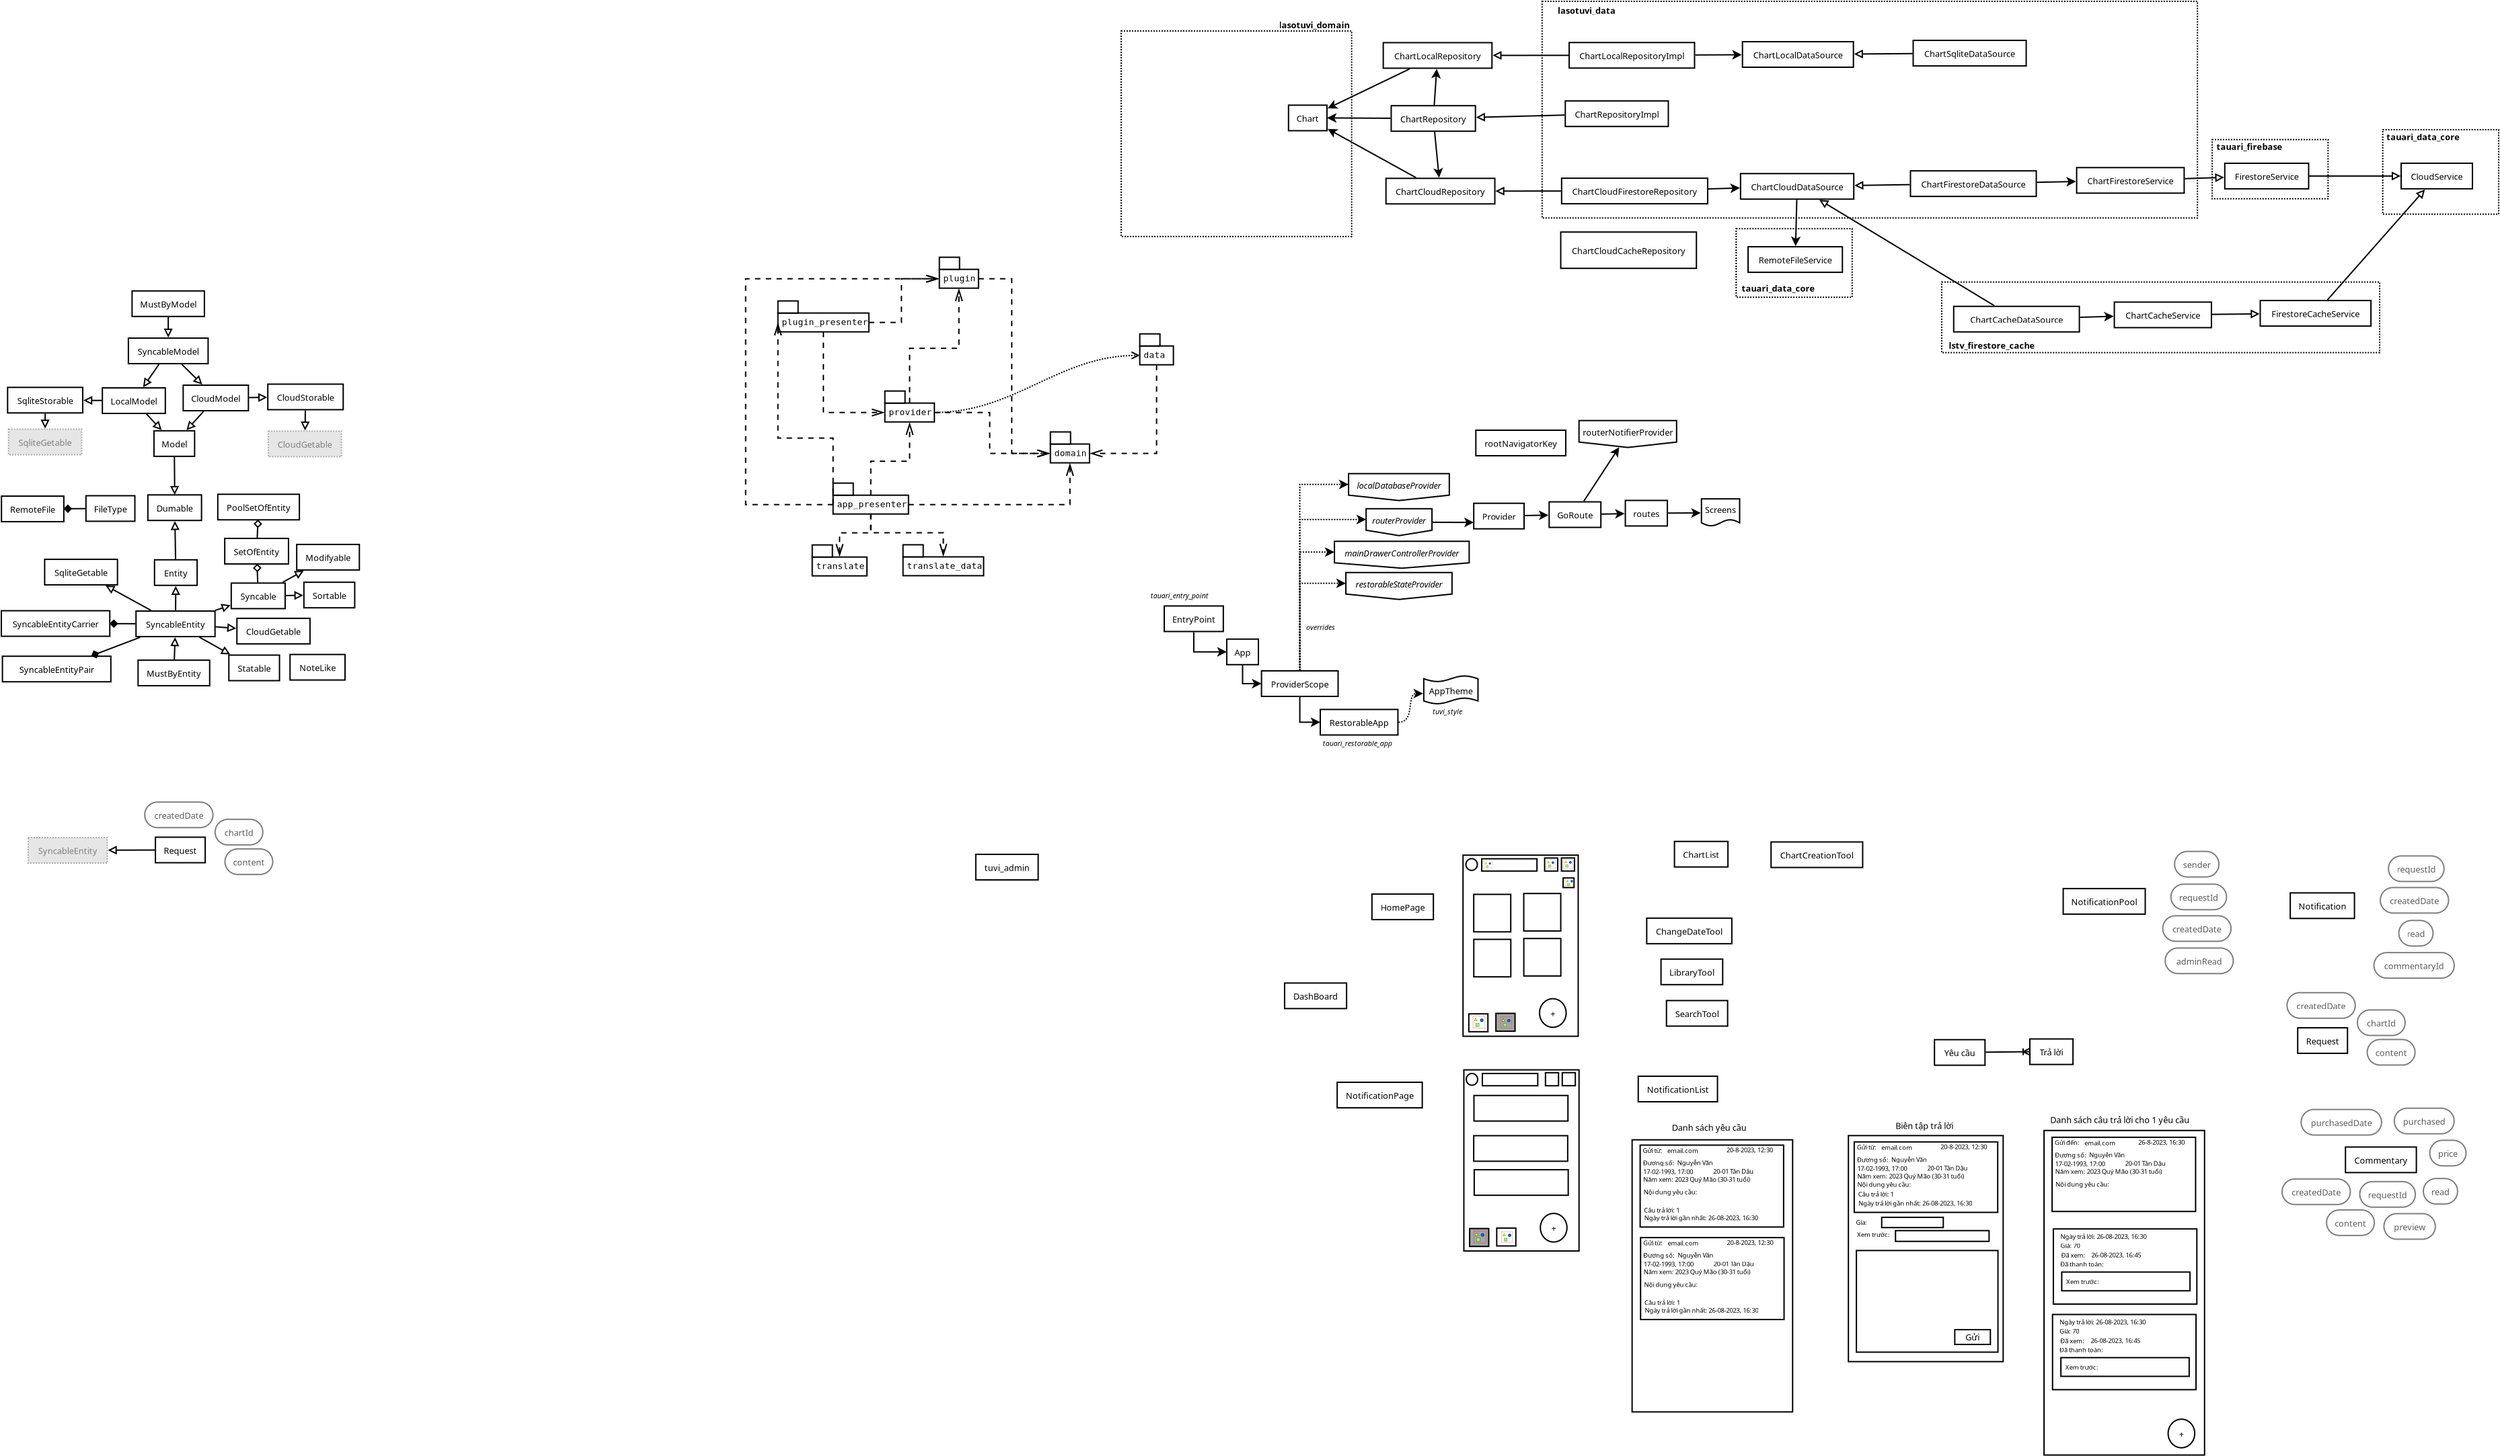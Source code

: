 <?xml version="1.0" encoding="UTF-8"?>
<dia:diagram xmlns:dia="http://www.lysator.liu.se/~alla/dia/">
  <dia:layer name="Background" visible="true" connectable="true" active="true">
    <dia:object type="UML - SmallPackage" version="0" id="O0">
      <dia:attribute name="obj_pos">
        <dia:point val="16.1,11.45"/>
      </dia:attribute>
      <dia:attribute name="obj_bb">
        <dia:rectangle val="16.05,10.5;19.83,12.9"/>
      </dia:attribute>
      <dia:attribute name="meta">
        <dia:composite type="dict"/>
      </dia:attribute>
      <dia:attribute name="elem_corner">
        <dia:point val="16.1,11.45"/>
      </dia:attribute>
      <dia:attribute name="elem_width">
        <dia:real val="3.68"/>
      </dia:attribute>
      <dia:attribute name="elem_height">
        <dia:real val="1.4"/>
      </dia:attribute>
      <dia:attribute name="stereotype">
        <dia:string>##</dia:string>
      </dia:attribute>
      <dia:attribute name="text">
        <dia:composite type="text">
          <dia:attribute name="string">
            <dia:string>#provider#</dia:string>
          </dia:attribute>
          <dia:attribute name="font">
            <dia:font family="monospace" style="0" name="Courier"/>
          </dia:attribute>
          <dia:attribute name="height">
            <dia:real val="0.8"/>
          </dia:attribute>
          <dia:attribute name="pos">
            <dia:point val="16.4,12.344"/>
          </dia:attribute>
          <dia:attribute name="color">
            <dia:color val="#000000ff"/>
          </dia:attribute>
          <dia:attribute name="alignment">
            <dia:enum val="0"/>
          </dia:attribute>
        </dia:composite>
      </dia:attribute>
      <dia:attribute name="line_width">
        <dia:real val="0.1"/>
      </dia:attribute>
      <dia:attribute name="line_colour">
        <dia:color val="#000000ff"/>
      </dia:attribute>
      <dia:attribute name="fill_colour">
        <dia:color val="#ffffffff"/>
      </dia:attribute>
    </dia:object>
    <dia:object type="UML - SmallPackage" version="0" id="O1">
      <dia:attribute name="obj_pos">
        <dia:point val="28.404,14.493"/>
      </dia:attribute>
      <dia:attribute name="obj_bb">
        <dia:rectangle val="28.354,13.543;31.364,15.944"/>
      </dia:attribute>
      <dia:attribute name="meta">
        <dia:composite type="dict"/>
      </dia:attribute>
      <dia:attribute name="elem_corner">
        <dia:point val="28.404,14.493"/>
      </dia:attribute>
      <dia:attribute name="elem_width">
        <dia:real val="2.91"/>
      </dia:attribute>
      <dia:attribute name="elem_height">
        <dia:real val="1.4"/>
      </dia:attribute>
      <dia:attribute name="stereotype">
        <dia:string>##</dia:string>
      </dia:attribute>
      <dia:attribute name="text">
        <dia:composite type="text">
          <dia:attribute name="string">
            <dia:string>#domain#</dia:string>
          </dia:attribute>
          <dia:attribute name="font">
            <dia:font family="monospace" style="0" name="Courier"/>
          </dia:attribute>
          <dia:attribute name="height">
            <dia:real val="0.8"/>
          </dia:attribute>
          <dia:attribute name="pos">
            <dia:point val="28.704,15.387"/>
          </dia:attribute>
          <dia:attribute name="color">
            <dia:color val="#000000ff"/>
          </dia:attribute>
          <dia:attribute name="alignment">
            <dia:enum val="0"/>
          </dia:attribute>
        </dia:composite>
      </dia:attribute>
      <dia:attribute name="line_width">
        <dia:real val="0.1"/>
      </dia:attribute>
      <dia:attribute name="line_colour">
        <dia:color val="#000000ff"/>
      </dia:attribute>
      <dia:attribute name="fill_colour">
        <dia:color val="#ffffffff"/>
      </dia:attribute>
    </dia:object>
    <dia:object type="UML - Dependency" version="1" id="O2">
      <dia:attribute name="obj_pos">
        <dia:point val="19.779,12.15"/>
      </dia:attribute>
      <dia:attribute name="obj_bb">
        <dia:rectangle val="19.729,12.1;28.855,15.643"/>
      </dia:attribute>
      <dia:attribute name="meta">
        <dia:composite type="dict"/>
      </dia:attribute>
      <dia:attribute name="orth_points">
        <dia:point val="19.779,12.15"/>
        <dia:point val="23.892,12.15"/>
        <dia:point val="23.892,15.194"/>
        <dia:point val="28.405,15.194"/>
      </dia:attribute>
      <dia:attribute name="orth_orient">
        <dia:enum val="0"/>
        <dia:enum val="1"/>
        <dia:enum val="0"/>
      </dia:attribute>
      <dia:attribute name="orth_autoroute">
        <dia:boolean val="true"/>
      </dia:attribute>
      <dia:attribute name="name">
        <dia:string>##</dia:string>
      </dia:attribute>
      <dia:attribute name="stereotype">
        <dia:string>##</dia:string>
      </dia:attribute>
      <dia:attribute name="draw_arrow">
        <dia:boolean val="true"/>
      </dia:attribute>
      <dia:attribute name="text_font">
        <dia:font family="monospace" style="0" name="Courier"/>
      </dia:attribute>
      <dia:attribute name="text_height">
        <dia:real val="0.8"/>
      </dia:attribute>
      <dia:attribute name="text_colour">
        <dia:color val="#000000ff"/>
      </dia:attribute>
      <dia:attribute name="line_width">
        <dia:real val="0.1"/>
      </dia:attribute>
      <dia:attribute name="line_colour">
        <dia:color val="#000000ff"/>
      </dia:attribute>
      <dia:connections>
        <dia:connection handle="0" to="O0" connection="8"/>
        <dia:connection handle="1" to="O1" connection="8"/>
      </dia:connections>
    </dia:object>
    <dia:object type="UML - SmallPackage" version="0" id="O3">
      <dia:attribute name="obj_pos">
        <dia:point val="20.15,1.5"/>
      </dia:attribute>
      <dia:attribute name="obj_bb">
        <dia:rectangle val="20.1,0.55;23.11,2.95"/>
      </dia:attribute>
      <dia:attribute name="meta">
        <dia:composite type="dict"/>
      </dia:attribute>
      <dia:attribute name="elem_corner">
        <dia:point val="20.15,1.5"/>
      </dia:attribute>
      <dia:attribute name="elem_width">
        <dia:real val="2.91"/>
      </dia:attribute>
      <dia:attribute name="elem_height">
        <dia:real val="1.4"/>
      </dia:attribute>
      <dia:attribute name="stereotype">
        <dia:string>##</dia:string>
      </dia:attribute>
      <dia:attribute name="text">
        <dia:composite type="text">
          <dia:attribute name="string">
            <dia:string>#plugin#</dia:string>
          </dia:attribute>
          <dia:attribute name="font">
            <dia:font family="monospace" style="0" name="Courier"/>
          </dia:attribute>
          <dia:attribute name="height">
            <dia:real val="0.8"/>
          </dia:attribute>
          <dia:attribute name="pos">
            <dia:point val="20.45,2.394"/>
          </dia:attribute>
          <dia:attribute name="color">
            <dia:color val="#000000ff"/>
          </dia:attribute>
          <dia:attribute name="alignment">
            <dia:enum val="0"/>
          </dia:attribute>
        </dia:composite>
      </dia:attribute>
      <dia:attribute name="line_width">
        <dia:real val="0.1"/>
      </dia:attribute>
      <dia:attribute name="line_colour">
        <dia:color val="#000000ff"/>
      </dia:attribute>
      <dia:attribute name="fill_colour">
        <dia:color val="#ffffffff"/>
      </dia:attribute>
    </dia:object>
    <dia:object type="UML - Dependency" version="1" id="O4">
      <dia:attribute name="obj_pos">
        <dia:point val="23.059,2.2"/>
      </dia:attribute>
      <dia:attribute name="obj_bb">
        <dia:rectangle val="23.009,2.15;28.855,15.643"/>
      </dia:attribute>
      <dia:attribute name="meta">
        <dia:composite type="dict"/>
      </dia:attribute>
      <dia:attribute name="orth_points">
        <dia:point val="23.059,2.2"/>
        <dia:point val="25.532,2.2"/>
        <dia:point val="25.532,15.194"/>
        <dia:point val="28.405,15.194"/>
      </dia:attribute>
      <dia:attribute name="orth_orient">
        <dia:enum val="0"/>
        <dia:enum val="1"/>
        <dia:enum val="0"/>
      </dia:attribute>
      <dia:attribute name="orth_autoroute">
        <dia:boolean val="true"/>
      </dia:attribute>
      <dia:attribute name="name">
        <dia:string>##</dia:string>
      </dia:attribute>
      <dia:attribute name="stereotype">
        <dia:string>##</dia:string>
      </dia:attribute>
      <dia:attribute name="draw_arrow">
        <dia:boolean val="true"/>
      </dia:attribute>
      <dia:attribute name="text_font">
        <dia:font family="monospace" style="0" name="Courier"/>
      </dia:attribute>
      <dia:attribute name="text_height">
        <dia:real val="0.8"/>
      </dia:attribute>
      <dia:attribute name="text_colour">
        <dia:color val="#000000ff"/>
      </dia:attribute>
      <dia:attribute name="line_width">
        <dia:real val="0.1"/>
      </dia:attribute>
      <dia:attribute name="line_colour">
        <dia:color val="#000000ff"/>
      </dia:attribute>
      <dia:connections>
        <dia:connection handle="0" to="O3" connection="8"/>
        <dia:connection handle="1" to="O1" connection="8"/>
      </dia:connections>
    </dia:object>
    <dia:object type="UML - SmallPackage" version="0" id="O5">
      <dia:attribute name="obj_pos">
        <dia:point val="8.15,4.75"/>
      </dia:attribute>
      <dia:attribute name="obj_bb">
        <dia:rectangle val="8.1,3.8;14.96,6.2"/>
      </dia:attribute>
      <dia:attribute name="meta">
        <dia:composite type="dict"/>
      </dia:attribute>
      <dia:attribute name="elem_corner">
        <dia:point val="8.15,4.75"/>
      </dia:attribute>
      <dia:attribute name="elem_width">
        <dia:real val="6.76"/>
      </dia:attribute>
      <dia:attribute name="elem_height">
        <dia:real val="1.4"/>
      </dia:attribute>
      <dia:attribute name="stereotype">
        <dia:string>##</dia:string>
      </dia:attribute>
      <dia:attribute name="text">
        <dia:composite type="text">
          <dia:attribute name="string">
            <dia:string>#plugin_presenter#</dia:string>
          </dia:attribute>
          <dia:attribute name="font">
            <dia:font family="monospace" style="0" name="Courier"/>
          </dia:attribute>
          <dia:attribute name="height">
            <dia:real val="0.8"/>
          </dia:attribute>
          <dia:attribute name="pos">
            <dia:point val="8.45,5.644"/>
          </dia:attribute>
          <dia:attribute name="color">
            <dia:color val="#000000ff"/>
          </dia:attribute>
          <dia:attribute name="alignment">
            <dia:enum val="0"/>
          </dia:attribute>
        </dia:composite>
      </dia:attribute>
      <dia:attribute name="line_width">
        <dia:real val="0.1"/>
      </dia:attribute>
      <dia:attribute name="line_colour">
        <dia:color val="#000000ff"/>
      </dia:attribute>
      <dia:attribute name="fill_colour">
        <dia:color val="#ffffffff"/>
      </dia:attribute>
    </dia:object>
    <dia:object type="UML - Dependency" version="1" id="O6">
      <dia:attribute name="obj_pos">
        <dia:point val="17.94,11.45"/>
      </dia:attribute>
      <dia:attribute name="obj_bb">
        <dia:rectangle val="17.89,2.449;22.055,11.5"/>
      </dia:attribute>
      <dia:attribute name="meta">
        <dia:composite type="dict"/>
      </dia:attribute>
      <dia:attribute name="orth_points">
        <dia:point val="17.94,11.45"/>
        <dia:point val="17.94,7.374"/>
        <dia:point val="21.605,7.374"/>
        <dia:point val="21.605,2.899"/>
      </dia:attribute>
      <dia:attribute name="orth_orient">
        <dia:enum val="1"/>
        <dia:enum val="0"/>
        <dia:enum val="1"/>
      </dia:attribute>
      <dia:attribute name="orth_autoroute">
        <dia:boolean val="true"/>
      </dia:attribute>
      <dia:attribute name="name">
        <dia:string>##</dia:string>
      </dia:attribute>
      <dia:attribute name="stereotype">
        <dia:string>##</dia:string>
      </dia:attribute>
      <dia:attribute name="draw_arrow">
        <dia:boolean val="true"/>
      </dia:attribute>
      <dia:attribute name="text_font">
        <dia:font family="monospace" style="0" name="Courier"/>
      </dia:attribute>
      <dia:attribute name="text_height">
        <dia:real val="0.8"/>
      </dia:attribute>
      <dia:attribute name="text_colour">
        <dia:color val="#000000ff"/>
      </dia:attribute>
      <dia:attribute name="line_width">
        <dia:real val="0.1"/>
      </dia:attribute>
      <dia:attribute name="line_colour">
        <dia:color val="#000000ff"/>
      </dia:attribute>
      <dia:connections>
        <dia:connection handle="0" to="O0" connection="8"/>
        <dia:connection handle="1" to="O3" connection="8"/>
      </dia:connections>
    </dia:object>
    <dia:object type="UML - Dependency" version="1" id="O7">
      <dia:attribute name="obj_pos">
        <dia:point val="11.53,6.149"/>
      </dia:attribute>
      <dia:attribute name="obj_bb">
        <dia:rectangle val="11.48,6.099;16.55,13.005"/>
      </dia:attribute>
      <dia:attribute name="meta">
        <dia:composite type="dict"/>
      </dia:attribute>
      <dia:attribute name="orth_points">
        <dia:point val="11.53,6.149"/>
        <dia:point val="11.53,12.15"/>
        <dia:point val="16.1,12.15"/>
      </dia:attribute>
      <dia:attribute name="orth_orient">
        <dia:enum val="1"/>
        <dia:enum val="0"/>
      </dia:attribute>
      <dia:attribute name="orth_autoroute">
        <dia:boolean val="true"/>
      </dia:attribute>
      <dia:attribute name="name">
        <dia:string>##</dia:string>
      </dia:attribute>
      <dia:attribute name="stereotype">
        <dia:string>##</dia:string>
      </dia:attribute>
      <dia:attribute name="draw_arrow">
        <dia:boolean val="true"/>
      </dia:attribute>
      <dia:attribute name="text_font">
        <dia:font family="monospace" style="0" name="Courier"/>
      </dia:attribute>
      <dia:attribute name="text_height">
        <dia:real val="0.8"/>
      </dia:attribute>
      <dia:attribute name="text_colour">
        <dia:color val="#000000ff"/>
      </dia:attribute>
      <dia:attribute name="line_width">
        <dia:real val="0.1"/>
      </dia:attribute>
      <dia:attribute name="line_colour">
        <dia:color val="#000000ff"/>
      </dia:attribute>
      <dia:connections>
        <dia:connection handle="0" to="O5" connection="8"/>
        <dia:connection handle="1" to="O0" connection="3"/>
      </dia:connections>
    </dia:object>
    <dia:object type="UML - Dependency" version="1" id="O8">
      <dia:attribute name="obj_pos">
        <dia:point val="14.91,5.45"/>
      </dia:attribute>
      <dia:attribute name="obj_bb">
        <dia:rectangle val="14.86,1.75;20.601,5.5"/>
      </dia:attribute>
      <dia:attribute name="meta">
        <dia:composite type="dict"/>
      </dia:attribute>
      <dia:attribute name="orth_points">
        <dia:point val="14.91,5.45"/>
        <dia:point val="17.331,5.45"/>
        <dia:point val="17.331,2.2"/>
        <dia:point val="20.151,2.2"/>
      </dia:attribute>
      <dia:attribute name="orth_orient">
        <dia:enum val="0"/>
        <dia:enum val="1"/>
        <dia:enum val="0"/>
      </dia:attribute>
      <dia:attribute name="orth_autoroute">
        <dia:boolean val="true"/>
      </dia:attribute>
      <dia:attribute name="name">
        <dia:string>##</dia:string>
      </dia:attribute>
      <dia:attribute name="stereotype">
        <dia:string>##</dia:string>
      </dia:attribute>
      <dia:attribute name="draw_arrow">
        <dia:boolean val="true"/>
      </dia:attribute>
      <dia:attribute name="text_font">
        <dia:font family="monospace" style="0" name="Courier"/>
      </dia:attribute>
      <dia:attribute name="text_height">
        <dia:real val="0.8"/>
      </dia:attribute>
      <dia:attribute name="text_colour">
        <dia:color val="#000000ff"/>
      </dia:attribute>
      <dia:attribute name="line_width">
        <dia:real val="0.1"/>
      </dia:attribute>
      <dia:attribute name="line_colour">
        <dia:color val="#000000ff"/>
      </dia:attribute>
      <dia:connections>
        <dia:connection handle="0" to="O5" connection="8"/>
        <dia:connection handle="1" to="O3" connection="8"/>
      </dia:connections>
    </dia:object>
    <dia:object type="UML - SmallPackage" version="0" id="O9">
      <dia:attribute name="obj_pos">
        <dia:point val="12.25,18.3"/>
      </dia:attribute>
      <dia:attribute name="obj_bb">
        <dia:rectangle val="12.2,17.35;17.905,19.75"/>
      </dia:attribute>
      <dia:attribute name="meta">
        <dia:composite type="dict"/>
      </dia:attribute>
      <dia:attribute name="elem_corner">
        <dia:point val="12.25,18.3"/>
      </dia:attribute>
      <dia:attribute name="elem_width">
        <dia:real val="5.605"/>
      </dia:attribute>
      <dia:attribute name="elem_height">
        <dia:real val="1.4"/>
      </dia:attribute>
      <dia:attribute name="stereotype">
        <dia:string>##</dia:string>
      </dia:attribute>
      <dia:attribute name="text">
        <dia:composite type="text">
          <dia:attribute name="string">
            <dia:string>#app_presenter#</dia:string>
          </dia:attribute>
          <dia:attribute name="font">
            <dia:font family="monospace" style="0" name="Courier"/>
          </dia:attribute>
          <dia:attribute name="height">
            <dia:real val="0.8"/>
          </dia:attribute>
          <dia:attribute name="pos">
            <dia:point val="12.55,19.194"/>
          </dia:attribute>
          <dia:attribute name="color">
            <dia:color val="#000000ff"/>
          </dia:attribute>
          <dia:attribute name="alignment">
            <dia:enum val="0"/>
          </dia:attribute>
        </dia:composite>
      </dia:attribute>
      <dia:attribute name="line_width">
        <dia:real val="0.1"/>
      </dia:attribute>
      <dia:attribute name="line_colour">
        <dia:color val="#000000ff"/>
      </dia:attribute>
      <dia:attribute name="fill_colour">
        <dia:color val="#ffffffff"/>
      </dia:attribute>
    </dia:object>
    <dia:object type="UML - Dependency" version="1" id="O10">
      <dia:attribute name="obj_pos">
        <dia:point val="12.25,19"/>
      </dia:attribute>
      <dia:attribute name="obj_bb">
        <dia:rectangle val="7.7,5;12.3,19.05"/>
      </dia:attribute>
      <dia:attribute name="meta">
        <dia:composite type="dict"/>
      </dia:attribute>
      <dia:attribute name="orth_points">
        <dia:point val="12.25,19"/>
        <dia:point val="12.25,14.05"/>
        <dia:point val="8.15,14.05"/>
        <dia:point val="8.15,5.45"/>
      </dia:attribute>
      <dia:attribute name="orth_orient">
        <dia:enum val="1"/>
        <dia:enum val="0"/>
        <dia:enum val="1"/>
      </dia:attribute>
      <dia:attribute name="orth_autoroute">
        <dia:boolean val="false"/>
      </dia:attribute>
      <dia:attribute name="name">
        <dia:string>##</dia:string>
      </dia:attribute>
      <dia:attribute name="stereotype">
        <dia:string>##</dia:string>
      </dia:attribute>
      <dia:attribute name="draw_arrow">
        <dia:boolean val="true"/>
      </dia:attribute>
      <dia:attribute name="text_font">
        <dia:font family="monospace" style="0" name="Courier"/>
      </dia:attribute>
      <dia:attribute name="text_height">
        <dia:real val="0.8"/>
      </dia:attribute>
      <dia:attribute name="text_colour">
        <dia:color val="#000000ff"/>
      </dia:attribute>
      <dia:attribute name="line_width">
        <dia:real val="0.1"/>
      </dia:attribute>
      <dia:attribute name="line_colour">
        <dia:color val="#000000ff"/>
      </dia:attribute>
      <dia:connections>
        <dia:connection handle="0" to="O9" connection="3"/>
        <dia:connection handle="1" to="O5" connection="3"/>
      </dia:connections>
    </dia:object>
    <dia:object type="UML - Dependency" version="1" id="O11">
      <dia:attribute name="obj_pos">
        <dia:point val="15.053,18.3"/>
      </dia:attribute>
      <dia:attribute name="obj_bb">
        <dia:rectangle val="15.002,12.399;18.39,18.35"/>
      </dia:attribute>
      <dia:attribute name="meta">
        <dia:composite type="dict"/>
      </dia:attribute>
      <dia:attribute name="orth_points">
        <dia:point val="15.053,18.3"/>
        <dia:point val="15.053,15.774"/>
        <dia:point val="17.94,15.774"/>
        <dia:point val="17.94,12.849"/>
      </dia:attribute>
      <dia:attribute name="orth_orient">
        <dia:enum val="1"/>
        <dia:enum val="0"/>
        <dia:enum val="1"/>
      </dia:attribute>
      <dia:attribute name="orth_autoroute">
        <dia:boolean val="true"/>
      </dia:attribute>
      <dia:attribute name="name">
        <dia:string>##</dia:string>
      </dia:attribute>
      <dia:attribute name="stereotype">
        <dia:string>##</dia:string>
      </dia:attribute>
      <dia:attribute name="draw_arrow">
        <dia:boolean val="true"/>
      </dia:attribute>
      <dia:attribute name="text_font">
        <dia:font family="monospace" style="0" name="Courier"/>
      </dia:attribute>
      <dia:attribute name="text_height">
        <dia:real val="0.8"/>
      </dia:attribute>
      <dia:attribute name="text_colour">
        <dia:color val="#000000ff"/>
      </dia:attribute>
      <dia:attribute name="line_width">
        <dia:real val="0.1"/>
      </dia:attribute>
      <dia:attribute name="line_colour">
        <dia:color val="#000000ff"/>
      </dia:attribute>
      <dia:connections>
        <dia:connection handle="0" to="O9" connection="8"/>
        <dia:connection handle="1" to="O0" connection="8"/>
      </dia:connections>
    </dia:object>
    <dia:object type="UML - Dependency" version="1" id="O12">
      <dia:attribute name="obj_pos">
        <dia:point val="17.855,19"/>
      </dia:attribute>
      <dia:attribute name="obj_bb">
        <dia:rectangle val="17.805,15.444;30.309,19.855"/>
      </dia:attribute>
      <dia:attribute name="meta">
        <dia:composite type="dict"/>
      </dia:attribute>
      <dia:attribute name="orth_points">
        <dia:point val="17.855,19"/>
        <dia:point val="29.859,19"/>
        <dia:point val="29.859,15.893"/>
      </dia:attribute>
      <dia:attribute name="orth_orient">
        <dia:enum val="0"/>
        <dia:enum val="1"/>
      </dia:attribute>
      <dia:attribute name="orth_autoroute">
        <dia:boolean val="true"/>
      </dia:attribute>
      <dia:attribute name="name">
        <dia:string>##</dia:string>
      </dia:attribute>
      <dia:attribute name="stereotype">
        <dia:string>##</dia:string>
      </dia:attribute>
      <dia:attribute name="draw_arrow">
        <dia:boolean val="true"/>
      </dia:attribute>
      <dia:attribute name="text_font">
        <dia:font family="monospace" style="0" name="Courier"/>
      </dia:attribute>
      <dia:attribute name="text_height">
        <dia:real val="0.8"/>
      </dia:attribute>
      <dia:attribute name="text_colour">
        <dia:color val="#000000ff"/>
      </dia:attribute>
      <dia:attribute name="line_width">
        <dia:real val="0.1"/>
      </dia:attribute>
      <dia:attribute name="line_colour">
        <dia:color val="#000000ff"/>
      </dia:attribute>
      <dia:connections>
        <dia:connection handle="0" to="O9" connection="4"/>
        <dia:connection handle="1" to="O1" connection="6"/>
      </dia:connections>
    </dia:object>
    <dia:object type="UML - Dependency" version="1" id="O13">
      <dia:attribute name="obj_pos">
        <dia:point val="12.252,19"/>
      </dia:attribute>
      <dia:attribute name="obj_bb">
        <dia:rectangle val="5.7,1.75;20.6,19.05"/>
      </dia:attribute>
      <dia:attribute name="meta">
        <dia:composite type="dict"/>
      </dia:attribute>
      <dia:attribute name="orth_points">
        <dia:point val="12.252,19"/>
        <dia:point val="5.75,19"/>
        <dia:point val="5.75,2.2"/>
        <dia:point val="20.15,2.2"/>
      </dia:attribute>
      <dia:attribute name="orth_orient">
        <dia:enum val="0"/>
        <dia:enum val="1"/>
        <dia:enum val="0"/>
      </dia:attribute>
      <dia:attribute name="orth_autoroute">
        <dia:boolean val="false"/>
      </dia:attribute>
      <dia:attribute name="name">
        <dia:string>##</dia:string>
      </dia:attribute>
      <dia:attribute name="stereotype">
        <dia:string>##</dia:string>
      </dia:attribute>
      <dia:attribute name="draw_arrow">
        <dia:boolean val="true"/>
      </dia:attribute>
      <dia:attribute name="text_font">
        <dia:font family="monospace" style="0" name="Courier"/>
      </dia:attribute>
      <dia:attribute name="text_height">
        <dia:real val="0.8"/>
      </dia:attribute>
      <dia:attribute name="text_colour">
        <dia:color val="#000000ff"/>
      </dia:attribute>
      <dia:attribute name="line_width">
        <dia:real val="0.1"/>
      </dia:attribute>
      <dia:attribute name="line_colour">
        <dia:color val="#000000ff"/>
      </dia:attribute>
      <dia:connections>
        <dia:connection handle="0" to="O9" connection="8"/>
        <dia:connection handle="1" to="O3" connection="3"/>
      </dia:connections>
    </dia:object>
    <dia:object type="UML - SmallPackage" version="0" id="O14">
      <dia:attribute name="obj_pos">
        <dia:point val="35.05,7.2"/>
      </dia:attribute>
      <dia:attribute name="obj_bb">
        <dia:rectangle val="35,6.25;37.6,8.65"/>
      </dia:attribute>
      <dia:attribute name="meta">
        <dia:composite type="dict"/>
      </dia:attribute>
      <dia:attribute name="elem_corner">
        <dia:point val="35.05,7.2"/>
      </dia:attribute>
      <dia:attribute name="elem_width">
        <dia:real val="2.5"/>
      </dia:attribute>
      <dia:attribute name="elem_height">
        <dia:real val="1.4"/>
      </dia:attribute>
      <dia:attribute name="stereotype">
        <dia:string>##</dia:string>
      </dia:attribute>
      <dia:attribute name="text">
        <dia:composite type="text">
          <dia:attribute name="string">
            <dia:string>#data#</dia:string>
          </dia:attribute>
          <dia:attribute name="font">
            <dia:font family="monospace" style="0" name="Courier"/>
          </dia:attribute>
          <dia:attribute name="height">
            <dia:real val="0.8"/>
          </dia:attribute>
          <dia:attribute name="pos">
            <dia:point val="35.35,8.094"/>
          </dia:attribute>
          <dia:attribute name="color">
            <dia:color val="#000000ff"/>
          </dia:attribute>
          <dia:attribute name="alignment">
            <dia:enum val="0"/>
          </dia:attribute>
        </dia:composite>
      </dia:attribute>
      <dia:attribute name="line_width">
        <dia:real val="0.1"/>
      </dia:attribute>
      <dia:attribute name="line_colour">
        <dia:color val="#000000ff"/>
      </dia:attribute>
      <dia:attribute name="fill_colour">
        <dia:color val="#ffffffff"/>
      </dia:attribute>
    </dia:object>
    <dia:object type="UML - Dependency" version="1" id="O15">
      <dia:attribute name="obj_pos">
        <dia:point val="36.3,8.6"/>
      </dia:attribute>
      <dia:attribute name="obj_bb">
        <dia:rectangle val="30.864,8.55;36.35,16.049"/>
      </dia:attribute>
      <dia:attribute name="meta">
        <dia:composite type="dict"/>
      </dia:attribute>
      <dia:attribute name="orth_points">
        <dia:point val="36.3,8.6"/>
        <dia:point val="36.3,15.194"/>
        <dia:point val="31.314,15.194"/>
      </dia:attribute>
      <dia:attribute name="orth_orient">
        <dia:enum val="1"/>
        <dia:enum val="0"/>
      </dia:attribute>
      <dia:attribute name="orth_autoroute">
        <dia:boolean val="true"/>
      </dia:attribute>
      <dia:attribute name="name">
        <dia:string>##</dia:string>
      </dia:attribute>
      <dia:attribute name="stereotype">
        <dia:string>##</dia:string>
      </dia:attribute>
      <dia:attribute name="draw_arrow">
        <dia:boolean val="true"/>
      </dia:attribute>
      <dia:attribute name="text_font">
        <dia:font family="monospace" style="0" name="Courier"/>
      </dia:attribute>
      <dia:attribute name="text_height">
        <dia:real val="0.8"/>
      </dia:attribute>
      <dia:attribute name="text_colour">
        <dia:color val="#000000ff"/>
      </dia:attribute>
      <dia:attribute name="line_width">
        <dia:real val="0.1"/>
      </dia:attribute>
      <dia:attribute name="line_colour">
        <dia:color val="#000000ff"/>
      </dia:attribute>
      <dia:connections>
        <dia:connection handle="0" to="O14" connection="6"/>
        <dia:connection handle="1" to="O1" connection="4"/>
      </dia:connections>
    </dia:object>
    <dia:object type="UML - SmallPackage" version="0" id="O16">
      <dia:attribute name="obj_pos">
        <dia:point val="10.7,22.9"/>
      </dia:attribute>
      <dia:attribute name="obj_bb">
        <dia:rectangle val="10.65,21.95;14.815,24.35"/>
      </dia:attribute>
      <dia:attribute name="meta">
        <dia:composite type="dict"/>
      </dia:attribute>
      <dia:attribute name="elem_corner">
        <dia:point val="10.7,22.9"/>
      </dia:attribute>
      <dia:attribute name="elem_width">
        <dia:real val="4.065"/>
      </dia:attribute>
      <dia:attribute name="elem_height">
        <dia:real val="1.4"/>
      </dia:attribute>
      <dia:attribute name="stereotype">
        <dia:string>##</dia:string>
      </dia:attribute>
      <dia:attribute name="text">
        <dia:composite type="text">
          <dia:attribute name="string">
            <dia:string>#translate#</dia:string>
          </dia:attribute>
          <dia:attribute name="font">
            <dia:font family="monospace" style="0" name="Courier"/>
          </dia:attribute>
          <dia:attribute name="height">
            <dia:real val="0.8"/>
          </dia:attribute>
          <dia:attribute name="pos">
            <dia:point val="11,23.794"/>
          </dia:attribute>
          <dia:attribute name="color">
            <dia:color val="#000000ff"/>
          </dia:attribute>
          <dia:attribute name="alignment">
            <dia:enum val="0"/>
          </dia:attribute>
        </dia:composite>
      </dia:attribute>
      <dia:attribute name="line_width">
        <dia:real val="0.1"/>
      </dia:attribute>
      <dia:attribute name="line_colour">
        <dia:color val="#000000ff"/>
      </dia:attribute>
      <dia:attribute name="fill_colour">
        <dia:color val="#ffffffff"/>
      </dia:attribute>
    </dia:object>
    <dia:object type="UML - SmallPackage" version="0" id="O17">
      <dia:attribute name="obj_pos">
        <dia:point val="17.45,22.887"/>
      </dia:attribute>
      <dia:attribute name="obj_bb">
        <dia:rectangle val="17.4,21.938;23.49,24.337"/>
      </dia:attribute>
      <dia:attribute name="meta">
        <dia:composite type="dict"/>
      </dia:attribute>
      <dia:attribute name="elem_corner">
        <dia:point val="17.45,22.887"/>
      </dia:attribute>
      <dia:attribute name="elem_width">
        <dia:real val="5.99"/>
      </dia:attribute>
      <dia:attribute name="elem_height">
        <dia:real val="1.4"/>
      </dia:attribute>
      <dia:attribute name="stereotype">
        <dia:string>##</dia:string>
      </dia:attribute>
      <dia:attribute name="text">
        <dia:composite type="text">
          <dia:attribute name="string">
            <dia:string>#translate_data#</dia:string>
          </dia:attribute>
          <dia:attribute name="font">
            <dia:font family="monospace" style="0" name="Courier"/>
          </dia:attribute>
          <dia:attribute name="height">
            <dia:real val="0.8"/>
          </dia:attribute>
          <dia:attribute name="pos">
            <dia:point val="17.75,23.782"/>
          </dia:attribute>
          <dia:attribute name="color">
            <dia:color val="#000000ff"/>
          </dia:attribute>
          <dia:attribute name="alignment">
            <dia:enum val="0"/>
          </dia:attribute>
        </dia:composite>
      </dia:attribute>
      <dia:attribute name="line_width">
        <dia:real val="0.1"/>
      </dia:attribute>
      <dia:attribute name="line_colour">
        <dia:color val="#000000ff"/>
      </dia:attribute>
      <dia:attribute name="fill_colour">
        <dia:color val="#ffffffff"/>
      </dia:attribute>
    </dia:object>
    <dia:object type="UML - Dependency" version="1" id="O18">
      <dia:attribute name="obj_pos">
        <dia:point val="15.053,19.699"/>
      </dia:attribute>
      <dia:attribute name="obj_bb">
        <dia:rectangle val="12.283,19.649;15.102,23.35"/>
      </dia:attribute>
      <dia:attribute name="meta">
        <dia:composite type="dict"/>
      </dia:attribute>
      <dia:attribute name="orth_points">
        <dia:point val="15.053,19.699"/>
        <dia:point val="15.053,21.099"/>
        <dia:point val="12.732,21.099"/>
        <dia:point val="12.732,22.9"/>
      </dia:attribute>
      <dia:attribute name="orth_orient">
        <dia:enum val="1"/>
        <dia:enum val="0"/>
        <dia:enum val="1"/>
      </dia:attribute>
      <dia:attribute name="orth_autoroute">
        <dia:boolean val="true"/>
      </dia:attribute>
      <dia:attribute name="name">
        <dia:string>##</dia:string>
      </dia:attribute>
      <dia:attribute name="stereotype">
        <dia:string>##</dia:string>
      </dia:attribute>
      <dia:attribute name="draw_arrow">
        <dia:boolean val="true"/>
      </dia:attribute>
      <dia:attribute name="text_font">
        <dia:font family="monospace" style="0" name="Courier"/>
      </dia:attribute>
      <dia:attribute name="text_height">
        <dia:real val="0.8"/>
      </dia:attribute>
      <dia:attribute name="text_colour">
        <dia:color val="#000000ff"/>
      </dia:attribute>
      <dia:attribute name="line_width">
        <dia:real val="0.1"/>
      </dia:attribute>
      <dia:attribute name="line_colour">
        <dia:color val="#000000ff"/>
      </dia:attribute>
      <dia:connections>
        <dia:connection handle="0" to="O9" connection="8"/>
        <dia:connection handle="1" to="O16" connection="8"/>
      </dia:connections>
    </dia:object>
    <dia:object type="UML - Dependency" version="1" id="O19">
      <dia:attribute name="obj_pos">
        <dia:point val="15.053,19.699"/>
      </dia:attribute>
      <dia:attribute name="obj_bb">
        <dia:rectangle val="15.002,19.649;20.895,23.337"/>
      </dia:attribute>
      <dia:attribute name="meta">
        <dia:composite type="dict"/>
      </dia:attribute>
      <dia:attribute name="orth_points">
        <dia:point val="15.053,19.699"/>
        <dia:point val="15.053,21.093"/>
        <dia:point val="20.445,21.093"/>
        <dia:point val="20.445,22.887"/>
      </dia:attribute>
      <dia:attribute name="orth_orient">
        <dia:enum val="1"/>
        <dia:enum val="0"/>
        <dia:enum val="1"/>
      </dia:attribute>
      <dia:attribute name="orth_autoroute">
        <dia:boolean val="true"/>
      </dia:attribute>
      <dia:attribute name="name">
        <dia:string>##</dia:string>
      </dia:attribute>
      <dia:attribute name="stereotype">
        <dia:string>##</dia:string>
      </dia:attribute>
      <dia:attribute name="draw_arrow">
        <dia:boolean val="true"/>
      </dia:attribute>
      <dia:attribute name="text_font">
        <dia:font family="monospace" style="0" name="Courier"/>
      </dia:attribute>
      <dia:attribute name="text_height">
        <dia:real val="0.8"/>
      </dia:attribute>
      <dia:attribute name="text_colour">
        <dia:color val="#000000ff"/>
      </dia:attribute>
      <dia:attribute name="line_width">
        <dia:real val="0.1"/>
      </dia:attribute>
      <dia:attribute name="line_colour">
        <dia:color val="#000000ff"/>
      </dia:attribute>
      <dia:connections>
        <dia:connection handle="0" to="O9" connection="8"/>
        <dia:connection handle="1" to="O17" connection="8"/>
      </dia:connections>
    </dia:object>
    <dia:object type="Flowchart - Box" version="0" id="O20">
      <dia:attribute name="obj_pos">
        <dia:point val="46.108,-10.712"/>
      </dia:attribute>
      <dia:attribute name="obj_bb">
        <dia:rectangle val="46.058,-10.762;49.016,-8.762"/>
      </dia:attribute>
      <dia:attribute name="elem_corner">
        <dia:point val="46.108,-10.712"/>
      </dia:attribute>
      <dia:attribute name="elem_width">
        <dia:real val="2.857"/>
      </dia:attribute>
      <dia:attribute name="elem_height">
        <dia:real val="1.9"/>
      </dia:attribute>
      <dia:attribute name="show_background">
        <dia:boolean val="true"/>
      </dia:attribute>
      <dia:attribute name="padding">
        <dia:real val="0.5"/>
      </dia:attribute>
      <dia:attribute name="text">
        <dia:composite type="text">
          <dia:attribute name="string">
            <dia:string>#Chart#</dia:string>
          </dia:attribute>
          <dia:attribute name="font">
            <dia:font family="sans" style="0" name="Helvetica"/>
          </dia:attribute>
          <dia:attribute name="height">
            <dia:real val="0.8"/>
          </dia:attribute>
          <dia:attribute name="pos">
            <dia:point val="47.537,-9.568"/>
          </dia:attribute>
          <dia:attribute name="color">
            <dia:color val="#000000ff"/>
          </dia:attribute>
          <dia:attribute name="alignment">
            <dia:enum val="1"/>
          </dia:attribute>
        </dia:composite>
      </dia:attribute>
    </dia:object>
    <dia:object type="Flowchart - Box" version="0" id="O21">
      <dia:attribute name="obj_pos">
        <dia:point val="53.741,-10.673"/>
      </dia:attribute>
      <dia:attribute name="obj_bb">
        <dia:rectangle val="53.691,-10.723;60.053,-8.723"/>
      </dia:attribute>
      <dia:attribute name="elem_corner">
        <dia:point val="53.741,-10.673"/>
      </dia:attribute>
      <dia:attribute name="elem_width">
        <dia:real val="6.262"/>
      </dia:attribute>
      <dia:attribute name="elem_height">
        <dia:real val="1.9"/>
      </dia:attribute>
      <dia:attribute name="show_background">
        <dia:boolean val="true"/>
      </dia:attribute>
      <dia:attribute name="padding">
        <dia:real val="0.5"/>
      </dia:attribute>
      <dia:attribute name="text">
        <dia:composite type="text">
          <dia:attribute name="string">
            <dia:string>#ChartRepository#</dia:string>
          </dia:attribute>
          <dia:attribute name="font">
            <dia:font family="sans" style="0" name="Helvetica"/>
          </dia:attribute>
          <dia:attribute name="height">
            <dia:real val="0.8"/>
          </dia:attribute>
          <dia:attribute name="pos">
            <dia:point val="56.872,-9.529"/>
          </dia:attribute>
          <dia:attribute name="color">
            <dia:color val="#000000ff"/>
          </dia:attribute>
          <dia:attribute name="alignment">
            <dia:enum val="1"/>
          </dia:attribute>
        </dia:composite>
      </dia:attribute>
    </dia:object>
    <dia:object type="Flowchart - Box" version="0" id="O22">
      <dia:attribute name="obj_pos">
        <dia:point val="53.353,-5.268"/>
      </dia:attribute>
      <dia:attribute name="obj_bb">
        <dia:rectangle val="53.303,-5.318;61.495,-3.318"/>
      </dia:attribute>
      <dia:attribute name="elem_corner">
        <dia:point val="53.353,-5.268"/>
      </dia:attribute>
      <dia:attribute name="elem_width">
        <dia:real val="8.092"/>
      </dia:attribute>
      <dia:attribute name="elem_height">
        <dia:real val="1.9"/>
      </dia:attribute>
      <dia:attribute name="show_background">
        <dia:boolean val="true"/>
      </dia:attribute>
      <dia:attribute name="padding">
        <dia:real val="0.5"/>
      </dia:attribute>
      <dia:attribute name="text">
        <dia:composite type="text">
          <dia:attribute name="string">
            <dia:string>#ChartCloudRepository#</dia:string>
          </dia:attribute>
          <dia:attribute name="font">
            <dia:font family="sans" style="0" name="Helvetica"/>
          </dia:attribute>
          <dia:attribute name="height">
            <dia:real val="0.8"/>
          </dia:attribute>
          <dia:attribute name="pos">
            <dia:point val="57.399,-4.124"/>
          </dia:attribute>
          <dia:attribute name="color">
            <dia:color val="#000000ff"/>
          </dia:attribute>
          <dia:attribute name="alignment">
            <dia:enum val="1"/>
          </dia:attribute>
        </dia:composite>
      </dia:attribute>
    </dia:object>
    <dia:object type="Flowchart - Box" version="0" id="O23">
      <dia:attribute name="obj_pos">
        <dia:point val="53.151,-15.361"/>
      </dia:attribute>
      <dia:attribute name="obj_bb">
        <dia:rectangle val="53.101,-15.411;61.284,-13.411"/>
      </dia:attribute>
      <dia:attribute name="elem_corner">
        <dia:point val="53.151,-15.361"/>
      </dia:attribute>
      <dia:attribute name="elem_width">
        <dia:real val="8.082"/>
      </dia:attribute>
      <dia:attribute name="elem_height">
        <dia:real val="1.9"/>
      </dia:attribute>
      <dia:attribute name="show_background">
        <dia:boolean val="true"/>
      </dia:attribute>
      <dia:attribute name="padding">
        <dia:real val="0.5"/>
      </dia:attribute>
      <dia:attribute name="text">
        <dia:composite type="text">
          <dia:attribute name="string">
            <dia:string>#ChartLocalRepository#</dia:string>
          </dia:attribute>
          <dia:attribute name="font">
            <dia:font family="sans" style="0" name="Helvetica"/>
          </dia:attribute>
          <dia:attribute name="height">
            <dia:real val="0.8"/>
          </dia:attribute>
          <dia:attribute name="pos">
            <dia:point val="57.193,-14.216"/>
          </dia:attribute>
          <dia:attribute name="color">
            <dia:color val="#000000ff"/>
          </dia:attribute>
          <dia:attribute name="alignment">
            <dia:enum val="1"/>
          </dia:attribute>
        </dia:composite>
      </dia:attribute>
    </dia:object>
    <dia:object type="Flowchart - Box" version="0" id="O24">
      <dia:attribute name="obj_pos">
        <dia:point val="66.682,-11.025"/>
      </dia:attribute>
      <dia:attribute name="obj_bb">
        <dia:rectangle val="66.632,-11.075;74.392,-9.075"/>
      </dia:attribute>
      <dia:attribute name="elem_corner">
        <dia:point val="66.682,-11.025"/>
      </dia:attribute>
      <dia:attribute name="elem_width">
        <dia:real val="7.66"/>
      </dia:attribute>
      <dia:attribute name="elem_height">
        <dia:real val="1.9"/>
      </dia:attribute>
      <dia:attribute name="show_background">
        <dia:boolean val="true"/>
      </dia:attribute>
      <dia:attribute name="padding">
        <dia:real val="0.5"/>
      </dia:attribute>
      <dia:attribute name="text">
        <dia:composite type="text">
          <dia:attribute name="string">
            <dia:string>#ChartRepositoryImpl#</dia:string>
          </dia:attribute>
          <dia:attribute name="font">
            <dia:font family="sans" style="0" name="Helvetica"/>
          </dia:attribute>
          <dia:attribute name="height">
            <dia:real val="0.8"/>
          </dia:attribute>
          <dia:attribute name="pos">
            <dia:point val="70.512,-9.881"/>
          </dia:attribute>
          <dia:attribute name="color">
            <dia:color val="#000000ff"/>
          </dia:attribute>
          <dia:attribute name="alignment">
            <dia:enum val="1"/>
          </dia:attribute>
        </dia:composite>
      </dia:attribute>
    </dia:object>
    <dia:object type="Flowchart - Box" version="0" id="O25">
      <dia:attribute name="obj_pos">
        <dia:point val="66.409,-5.278"/>
      </dia:attribute>
      <dia:attribute name="obj_bb">
        <dia:rectangle val="66.359,-5.328;77.317,-3.328"/>
      </dia:attribute>
      <dia:attribute name="elem_corner">
        <dia:point val="66.409,-5.278"/>
      </dia:attribute>
      <dia:attribute name="elem_width">
        <dia:real val="10.857"/>
      </dia:attribute>
      <dia:attribute name="elem_height">
        <dia:real val="1.9"/>
      </dia:attribute>
      <dia:attribute name="show_background">
        <dia:boolean val="true"/>
      </dia:attribute>
      <dia:attribute name="padding">
        <dia:real val="0.5"/>
      </dia:attribute>
      <dia:attribute name="text">
        <dia:composite type="text">
          <dia:attribute name="string">
            <dia:string>#ChartCloudFirestoreRepository#</dia:string>
          </dia:attribute>
          <dia:attribute name="font">
            <dia:font family="sans" style="0" name="Helvetica"/>
          </dia:attribute>
          <dia:attribute name="height">
            <dia:real val="0.8"/>
          </dia:attribute>
          <dia:attribute name="pos">
            <dia:point val="71.838,-4.134"/>
          </dia:attribute>
          <dia:attribute name="color">
            <dia:color val="#000000ff"/>
          </dia:attribute>
          <dia:attribute name="alignment">
            <dia:enum val="1"/>
          </dia:attribute>
        </dia:composite>
      </dia:attribute>
    </dia:object>
    <dia:object type="Flowchart - Box" version="0" id="O26">
      <dia:attribute name="obj_pos">
        <dia:point val="66.972,-15.371"/>
      </dia:attribute>
      <dia:attribute name="obj_bb">
        <dia:rectangle val="66.922,-15.421;76.342,-13.421"/>
      </dia:attribute>
      <dia:attribute name="elem_corner">
        <dia:point val="66.972,-15.371"/>
      </dia:attribute>
      <dia:attribute name="elem_width">
        <dia:real val="9.32"/>
      </dia:attribute>
      <dia:attribute name="elem_height">
        <dia:real val="1.9"/>
      </dia:attribute>
      <dia:attribute name="show_background">
        <dia:boolean val="true"/>
      </dia:attribute>
      <dia:attribute name="padding">
        <dia:real val="0.5"/>
      </dia:attribute>
      <dia:attribute name="text">
        <dia:composite type="text">
          <dia:attribute name="string">
            <dia:string>#ChartLocalRepositoryImpl#</dia:string>
          </dia:attribute>
          <dia:attribute name="font">
            <dia:font family="sans" style="0" name="Helvetica"/>
          </dia:attribute>
          <dia:attribute name="height">
            <dia:real val="0.8"/>
          </dia:attribute>
          <dia:attribute name="pos">
            <dia:point val="71.632,-14.226"/>
          </dia:attribute>
          <dia:attribute name="color">
            <dia:color val="#000000ff"/>
          </dia:attribute>
          <dia:attribute name="alignment">
            <dia:enum val="1"/>
          </dia:attribute>
        </dia:composite>
      </dia:attribute>
    </dia:object>
    <dia:object type="Standard - Line" version="0" id="O27">
      <dia:attribute name="obj_pos">
        <dia:point val="66.632,-9.975"/>
      </dia:attribute>
      <dia:attribute name="obj_bb">
        <dia:rectangle val="60.002,-10.153;66.683,-9.491"/>
      </dia:attribute>
      <dia:attribute name="conn_endpoints">
        <dia:point val="66.632,-9.975"/>
        <dia:point val="60.053,-9.805"/>
      </dia:attribute>
      <dia:attribute name="numcp">
        <dia:int val="1"/>
      </dia:attribute>
      <dia:attribute name="end_arrow">
        <dia:enum val="2"/>
      </dia:attribute>
      <dia:attribute name="end_arrow_length">
        <dia:real val="0.5"/>
      </dia:attribute>
      <dia:attribute name="end_arrow_width">
        <dia:real val="0.5"/>
      </dia:attribute>
      <dia:connections>
        <dia:connection handle="0" to="O24" connection="16"/>
        <dia:connection handle="1" to="O21" connection="16"/>
      </dia:connections>
    </dia:object>
    <dia:object type="Standard - Line" version="0" id="O28">
      <dia:attribute name="obj_pos">
        <dia:point val="66.36,-4.324"/>
      </dia:attribute>
      <dia:attribute name="obj_bb">
        <dia:rectangle val="61.442,-4.652;66.41,-3.99"/>
      </dia:attribute>
      <dia:attribute name="conn_endpoints">
        <dia:point val="66.36,-4.324"/>
        <dia:point val="61.492,-4.321"/>
      </dia:attribute>
      <dia:attribute name="numcp">
        <dia:int val="1"/>
      </dia:attribute>
      <dia:attribute name="end_arrow">
        <dia:enum val="2"/>
      </dia:attribute>
      <dia:attribute name="end_arrow_length">
        <dia:real val="0.5"/>
      </dia:attribute>
      <dia:attribute name="end_arrow_width">
        <dia:real val="0.5"/>
      </dia:attribute>
      <dia:connections>
        <dia:connection handle="0" to="O25" connection="16"/>
        <dia:connection handle="1" to="O22" connection="16"/>
      </dia:connections>
    </dia:object>
    <dia:object type="Standard - Line" version="0" id="O29">
      <dia:attribute name="obj_pos">
        <dia:point val="66.922,-14.417"/>
      </dia:attribute>
      <dia:attribute name="obj_bb">
        <dia:rectangle val="61.234,-14.745;66.972,-14.083"/>
      </dia:attribute>
      <dia:attribute name="conn_endpoints">
        <dia:point val="66.922,-14.417"/>
        <dia:point val="61.284,-14.413"/>
      </dia:attribute>
      <dia:attribute name="numcp">
        <dia:int val="1"/>
      </dia:attribute>
      <dia:attribute name="end_arrow">
        <dia:enum val="2"/>
      </dia:attribute>
      <dia:attribute name="end_arrow_length">
        <dia:real val="0.5"/>
      </dia:attribute>
      <dia:attribute name="end_arrow_width">
        <dia:real val="0.5"/>
      </dia:attribute>
      <dia:connections>
        <dia:connection handle="0" to="O26" connection="16"/>
        <dia:connection handle="1" to="O23" connection="16"/>
      </dia:connections>
    </dia:object>
    <dia:object type="Flowchart - Box" version="0" id="O30">
      <dia:attribute name="obj_pos">
        <dia:point val="79.855,-15.433"/>
      </dia:attribute>
      <dia:attribute name="obj_bb">
        <dia:rectangle val="79.805,-15.483;88.153,-13.483"/>
      </dia:attribute>
      <dia:attribute name="elem_corner">
        <dia:point val="79.855,-15.433"/>
      </dia:attribute>
      <dia:attribute name="elem_width">
        <dia:real val="8.247"/>
      </dia:attribute>
      <dia:attribute name="elem_height">
        <dia:real val="1.9"/>
      </dia:attribute>
      <dia:attribute name="show_background">
        <dia:boolean val="true"/>
      </dia:attribute>
      <dia:attribute name="padding">
        <dia:real val="0.5"/>
      </dia:attribute>
      <dia:attribute name="text">
        <dia:composite type="text">
          <dia:attribute name="string">
            <dia:string>#ChartLocalDataSource#</dia:string>
          </dia:attribute>
          <dia:attribute name="font">
            <dia:font family="sans" style="0" name="Helvetica"/>
          </dia:attribute>
          <dia:attribute name="height">
            <dia:real val="0.8"/>
          </dia:attribute>
          <dia:attribute name="pos">
            <dia:point val="83.979,-14.289"/>
          </dia:attribute>
          <dia:attribute name="color">
            <dia:color val="#000000ff"/>
          </dia:attribute>
          <dia:attribute name="alignment">
            <dia:enum val="1"/>
          </dia:attribute>
        </dia:composite>
      </dia:attribute>
    </dia:object>
    <dia:object type="Flowchart - Box" version="0" id="O31">
      <dia:attribute name="obj_pos">
        <dia:point val="79.711,-5.622"/>
      </dia:attribute>
      <dia:attribute name="obj_bb">
        <dia:rectangle val="79.661,-5.672;88.178,-3.672"/>
      </dia:attribute>
      <dia:attribute name="elem_corner">
        <dia:point val="79.711,-5.622"/>
      </dia:attribute>
      <dia:attribute name="elem_width">
        <dia:real val="8.417"/>
      </dia:attribute>
      <dia:attribute name="elem_height">
        <dia:real val="1.9"/>
      </dia:attribute>
      <dia:attribute name="show_background">
        <dia:boolean val="true"/>
      </dia:attribute>
      <dia:attribute name="padding">
        <dia:real val="0.5"/>
      </dia:attribute>
      <dia:attribute name="text">
        <dia:composite type="text">
          <dia:attribute name="string">
            <dia:string>#ChartCloudDataSource#</dia:string>
          </dia:attribute>
          <dia:attribute name="font">
            <dia:font family="sans" style="0" name="Helvetica"/>
          </dia:attribute>
          <dia:attribute name="height">
            <dia:real val="0.8"/>
          </dia:attribute>
          <dia:attribute name="pos">
            <dia:point val="83.919,-4.478"/>
          </dia:attribute>
          <dia:attribute name="color">
            <dia:color val="#000000ff"/>
          </dia:attribute>
          <dia:attribute name="alignment">
            <dia:enum val="1"/>
          </dia:attribute>
        </dia:composite>
      </dia:attribute>
    </dia:object>
    <dia:object type="Standard - Line" version="0" id="O32">
      <dia:attribute name="obj_pos">
        <dia:point val="76.342,-14.444"/>
      </dia:attribute>
      <dia:attribute name="obj_bb">
        <dia:rectangle val="76.292,-14.82;79.855,-14.097"/>
      </dia:attribute>
      <dia:attribute name="conn_endpoints">
        <dia:point val="76.342,-14.444"/>
        <dia:point val="79.805,-14.462"/>
      </dia:attribute>
      <dia:attribute name="numcp">
        <dia:int val="1"/>
      </dia:attribute>
      <dia:attribute name="end_arrow">
        <dia:enum val="22"/>
      </dia:attribute>
      <dia:attribute name="end_arrow_length">
        <dia:real val="0.5"/>
      </dia:attribute>
      <dia:attribute name="end_arrow_width">
        <dia:real val="0.5"/>
      </dia:attribute>
      <dia:connections>
        <dia:connection handle="0" to="O26" connection="16"/>
        <dia:connection handle="1" to="O30" connection="16"/>
      </dia:connections>
    </dia:object>
    <dia:object type="Standard - Line" version="0" id="O33">
      <dia:attribute name="obj_pos">
        <dia:point val="56.969,-8.724"/>
      </dia:attribute>
      <dia:attribute name="obj_bb">
        <dia:rectangle val="56.871,-8.779;57.591,-5.262"/>
      </dia:attribute>
      <dia:attribute name="conn_endpoints">
        <dia:point val="56.969,-8.724"/>
        <dia:point val="57.301,-5.317"/>
      </dia:attribute>
      <dia:attribute name="numcp">
        <dia:int val="1"/>
      </dia:attribute>
      <dia:attribute name="end_arrow">
        <dia:enum val="22"/>
      </dia:attribute>
      <dia:attribute name="end_arrow_length">
        <dia:real val="0.5"/>
      </dia:attribute>
      <dia:attribute name="end_arrow_width">
        <dia:real val="0.5"/>
      </dia:attribute>
      <dia:connections>
        <dia:connection handle="0" to="O21" connection="16"/>
        <dia:connection handle="1" to="O22" connection="16"/>
      </dia:connections>
    </dia:object>
    <dia:object type="Standard - Line" version="0" id="O34">
      <dia:attribute name="obj_pos">
        <dia:point val="56.94,-10.722"/>
      </dia:attribute>
      <dia:attribute name="obj_bb">
        <dia:rectangle val="56.714,-13.465;57.436,-10.669"/>
      </dia:attribute>
      <dia:attribute name="conn_endpoints">
        <dia:point val="56.94,-10.722"/>
        <dia:point val="57.124,-13.411"/>
      </dia:attribute>
      <dia:attribute name="numcp">
        <dia:int val="1"/>
      </dia:attribute>
      <dia:attribute name="end_arrow">
        <dia:enum val="22"/>
      </dia:attribute>
      <dia:attribute name="end_arrow_length">
        <dia:real val="0.5"/>
      </dia:attribute>
      <dia:attribute name="end_arrow_width">
        <dia:real val="0.5"/>
      </dia:attribute>
      <dia:connections>
        <dia:connection handle="0" to="O21" connection="16"/>
        <dia:connection handle="1" to="O23" connection="16"/>
      </dia:connections>
    </dia:object>
    <dia:object type="Standard - Line" version="0" id="O35">
      <dia:attribute name="obj_pos">
        <dia:point val="77.317,-4.484"/>
      </dia:attribute>
      <dia:attribute name="obj_bb">
        <dia:rectangle val="77.266,-4.892;79.718,-4.169"/>
      </dia:attribute>
      <dia:attribute name="conn_endpoints">
        <dia:point val="77.317,-4.484"/>
        <dia:point val="79.666,-4.551"/>
      </dia:attribute>
      <dia:attribute name="numcp">
        <dia:int val="1"/>
      </dia:attribute>
      <dia:attribute name="end_arrow">
        <dia:enum val="22"/>
      </dia:attribute>
      <dia:attribute name="end_arrow_length">
        <dia:real val="0.5"/>
      </dia:attribute>
      <dia:attribute name="end_arrow_width">
        <dia:real val="0.5"/>
      </dia:attribute>
      <dia:connections>
        <dia:connection handle="0" to="O25" connection="16"/>
        <dia:connection handle="1" to="O31" connection="16"/>
      </dia:connections>
    </dia:object>
    <dia:object type="Flowchart - Box" version="0" id="O36">
      <dia:attribute name="obj_pos">
        <dia:point val="92.545,-15.53"/>
      </dia:attribute>
      <dia:attribute name="obj_bb">
        <dia:rectangle val="92.495,-15.581;100.998,-13.581"/>
      </dia:attribute>
      <dia:attribute name="elem_corner">
        <dia:point val="92.545,-15.53"/>
      </dia:attribute>
      <dia:attribute name="elem_width">
        <dia:real val="8.402"/>
      </dia:attribute>
      <dia:attribute name="elem_height">
        <dia:real val="1.9"/>
      </dia:attribute>
      <dia:attribute name="show_background">
        <dia:boolean val="true"/>
      </dia:attribute>
      <dia:attribute name="padding">
        <dia:real val="0.5"/>
      </dia:attribute>
      <dia:attribute name="text">
        <dia:composite type="text">
          <dia:attribute name="string">
            <dia:string>#ChartSqliteDataSource#</dia:string>
          </dia:attribute>
          <dia:attribute name="font">
            <dia:font family="sans" style="0" name="Helvetica"/>
          </dia:attribute>
          <dia:attribute name="height">
            <dia:real val="0.8"/>
          </dia:attribute>
          <dia:attribute name="pos">
            <dia:point val="96.746,-14.386"/>
          </dia:attribute>
          <dia:attribute name="color">
            <dia:color val="#000000ff"/>
          </dia:attribute>
          <dia:attribute name="alignment">
            <dia:enum val="1"/>
          </dia:attribute>
        </dia:composite>
      </dia:attribute>
    </dia:object>
    <dia:object type="Standard - Line" version="0" id="O37">
      <dia:attribute name="obj_pos">
        <dia:point val="92.501,-14.548"/>
      </dia:attribute>
      <dia:attribute name="obj_bb">
        <dia:rectangle val="88.101,-14.851;92.551,-14.189"/>
      </dia:attribute>
      <dia:attribute name="conn_endpoints">
        <dia:point val="92.501,-14.548"/>
        <dia:point val="88.151,-14.515"/>
      </dia:attribute>
      <dia:attribute name="numcp">
        <dia:int val="1"/>
      </dia:attribute>
      <dia:attribute name="end_arrow">
        <dia:enum val="2"/>
      </dia:attribute>
      <dia:attribute name="end_arrow_length">
        <dia:real val="0.5"/>
      </dia:attribute>
      <dia:attribute name="end_arrow_width">
        <dia:real val="0.5"/>
      </dia:attribute>
      <dia:connections>
        <dia:connection handle="0" to="O36" connection="16"/>
        <dia:connection handle="1" to="O30" connection="16"/>
      </dia:connections>
    </dia:object>
    <dia:object type="Flowchart - Box" version="0" id="O38">
      <dia:attribute name="obj_pos">
        <dia:point val="92.343,-5.825"/>
      </dia:attribute>
      <dia:attribute name="obj_bb">
        <dia:rectangle val="92.293,-5.875;101.745,-3.875"/>
      </dia:attribute>
      <dia:attribute name="elem_corner">
        <dia:point val="92.343,-5.825"/>
      </dia:attribute>
      <dia:attribute name="elem_width">
        <dia:real val="9.353"/>
      </dia:attribute>
      <dia:attribute name="elem_height">
        <dia:real val="1.9"/>
      </dia:attribute>
      <dia:attribute name="show_background">
        <dia:boolean val="true"/>
      </dia:attribute>
      <dia:attribute name="padding">
        <dia:real val="0.5"/>
      </dia:attribute>
      <dia:attribute name="text">
        <dia:composite type="text">
          <dia:attribute name="string">
            <dia:string>#ChartFirestoreDataSource#</dia:string>
          </dia:attribute>
          <dia:attribute name="font">
            <dia:font family="sans" style="0" name="Helvetica"/>
          </dia:attribute>
          <dia:attribute name="height">
            <dia:real val="0.8"/>
          </dia:attribute>
          <dia:attribute name="pos">
            <dia:point val="97.019,-4.681"/>
          </dia:attribute>
          <dia:attribute name="color">
            <dia:color val="#000000ff"/>
          </dia:attribute>
          <dia:attribute name="alignment">
            <dia:enum val="1"/>
          </dia:attribute>
        </dia:composite>
      </dia:attribute>
    </dia:object>
    <dia:object type="Standard - Line" version="0" id="O39">
      <dia:attribute name="obj_pos">
        <dia:point val="92.296,-4.802"/>
      </dia:attribute>
      <dia:attribute name="obj_bb">
        <dia:rectangle val="88.127,-5.079;92.346,-4.417"/>
      </dia:attribute>
      <dia:attribute name="conn_endpoints">
        <dia:point val="92.296,-4.802"/>
        <dia:point val="88.178,-4.738"/>
      </dia:attribute>
      <dia:attribute name="numcp">
        <dia:int val="1"/>
      </dia:attribute>
      <dia:attribute name="end_arrow">
        <dia:enum val="2"/>
      </dia:attribute>
      <dia:attribute name="end_arrow_length">
        <dia:real val="0.5"/>
      </dia:attribute>
      <dia:attribute name="end_arrow_width">
        <dia:real val="0.5"/>
      </dia:attribute>
      <dia:connections>
        <dia:connection handle="0" to="O38" connection="16"/>
        <dia:connection handle="1" to="O31" connection="16"/>
      </dia:connections>
    </dia:object>
    <dia:object type="Flowchart - Box" version="0" id="O40">
      <dia:attribute name="obj_pos">
        <dia:point val="95.557,4.253"/>
      </dia:attribute>
      <dia:attribute name="obj_bb">
        <dia:rectangle val="95.507,4.203;104.949,6.203"/>
      </dia:attribute>
      <dia:attribute name="elem_corner">
        <dia:point val="95.557,4.253"/>
      </dia:attribute>
      <dia:attribute name="elem_width">
        <dia:real val="9.342"/>
      </dia:attribute>
      <dia:attribute name="elem_height">
        <dia:real val="1.9"/>
      </dia:attribute>
      <dia:attribute name="show_background">
        <dia:boolean val="true"/>
      </dia:attribute>
      <dia:attribute name="padding">
        <dia:real val="0.5"/>
      </dia:attribute>
      <dia:attribute name="text">
        <dia:composite type="text">
          <dia:attribute name="string">
            <dia:string>#ChartCacheDataSource#</dia:string>
          </dia:attribute>
          <dia:attribute name="font">
            <dia:font family="sans" style="0" name="Helvetica"/>
          </dia:attribute>
          <dia:attribute name="height">
            <dia:real val="0.8"/>
          </dia:attribute>
          <dia:attribute name="pos">
            <dia:point val="100.228,5.397"/>
          </dia:attribute>
          <dia:attribute name="color">
            <dia:color val="#000000ff"/>
          </dia:attribute>
          <dia:attribute name="alignment">
            <dia:enum val="1"/>
          </dia:attribute>
        </dia:composite>
      </dia:attribute>
    </dia:object>
    <dia:object type="Standard - Line" version="0" id="O41">
      <dia:attribute name="obj_pos">
        <dia:point val="98.578,4.204"/>
      </dia:attribute>
      <dia:attribute name="obj_bb">
        <dia:rectangle val="85.501,-3.741;98.646,4.272"/>
      </dia:attribute>
      <dia:attribute name="conn_endpoints">
        <dia:point val="98.578,4.204"/>
        <dia:point val="85.57,-3.673"/>
      </dia:attribute>
      <dia:attribute name="numcp">
        <dia:int val="1"/>
      </dia:attribute>
      <dia:attribute name="end_arrow">
        <dia:enum val="2"/>
      </dia:attribute>
      <dia:attribute name="end_arrow_length">
        <dia:real val="0.5"/>
      </dia:attribute>
      <dia:attribute name="end_arrow_width">
        <dia:real val="0.5"/>
      </dia:attribute>
      <dia:connections>
        <dia:connection handle="0" to="O40" connection="16"/>
        <dia:connection handle="1" to="O31" connection="16"/>
      </dia:connections>
    </dia:object>
    <dia:object type="Flowchart - Box" version="0" id="O42">
      <dia:attribute name="obj_pos">
        <dia:point val="107.498,3.937"/>
      </dia:attribute>
      <dia:attribute name="obj_bb">
        <dia:rectangle val="107.448,3.887;114.768,5.887"/>
      </dia:attribute>
      <dia:attribute name="elem_corner">
        <dia:point val="107.498,3.937"/>
      </dia:attribute>
      <dia:attribute name="elem_width">
        <dia:real val="7.22"/>
      </dia:attribute>
      <dia:attribute name="elem_height">
        <dia:real val="1.9"/>
      </dia:attribute>
      <dia:attribute name="show_background">
        <dia:boolean val="true"/>
      </dia:attribute>
      <dia:attribute name="padding">
        <dia:real val="0.5"/>
      </dia:attribute>
      <dia:attribute name="text">
        <dia:composite type="text">
          <dia:attribute name="string">
            <dia:string>#ChartCacheService#</dia:string>
          </dia:attribute>
          <dia:attribute name="font">
            <dia:font family="sans" style="0" name="Helvetica"/>
          </dia:attribute>
          <dia:attribute name="height">
            <dia:real val="0.8"/>
          </dia:attribute>
          <dia:attribute name="pos">
            <dia:point val="111.108,5.081"/>
          </dia:attribute>
          <dia:attribute name="color">
            <dia:color val="#000000ff"/>
          </dia:attribute>
          <dia:attribute name="alignment">
            <dia:enum val="1"/>
          </dia:attribute>
        </dia:composite>
      </dia:attribute>
    </dia:object>
    <dia:object type="Standard - Line" version="0" id="O43">
      <dia:attribute name="obj_pos">
        <dia:point val="104.949,5.066"/>
      </dia:attribute>
      <dia:attribute name="obj_bb">
        <dia:rectangle val="104.897,4.652;107.502,5.376"/>
      </dia:attribute>
      <dia:attribute name="conn_endpoints">
        <dia:point val="104.949,5.066"/>
        <dia:point val="107.45,4.993"/>
      </dia:attribute>
      <dia:attribute name="numcp">
        <dia:int val="1"/>
      </dia:attribute>
      <dia:attribute name="end_arrow">
        <dia:enum val="22"/>
      </dia:attribute>
      <dia:attribute name="end_arrow_length">
        <dia:real val="0.5"/>
      </dia:attribute>
      <dia:attribute name="end_arrow_width">
        <dia:real val="0.5"/>
      </dia:attribute>
      <dia:connections>
        <dia:connection handle="0" to="O40" connection="16"/>
        <dia:connection handle="1" to="O42" connection="16"/>
      </dia:connections>
    </dia:object>
    <dia:object type="Flowchart - Box" version="0" id="O44">
      <dia:attribute name="obj_pos">
        <dia:point val="118.346,3.82"/>
      </dia:attribute>
      <dia:attribute name="obj_bb">
        <dia:rectangle val="118.296,3.77;126.624,5.77"/>
      </dia:attribute>
      <dia:attribute name="elem_corner">
        <dia:point val="118.346,3.82"/>
      </dia:attribute>
      <dia:attribute name="elem_width">
        <dia:real val="8.228"/>
      </dia:attribute>
      <dia:attribute name="elem_height">
        <dia:real val="1.9"/>
      </dia:attribute>
      <dia:attribute name="show_background">
        <dia:boolean val="true"/>
      </dia:attribute>
      <dia:attribute name="padding">
        <dia:real val="0.5"/>
      </dia:attribute>
      <dia:attribute name="text">
        <dia:composite type="text">
          <dia:attribute name="string">
            <dia:string>#FirestoreCacheService#</dia:string>
          </dia:attribute>
          <dia:attribute name="font">
            <dia:font family="sans" style="0" name="Helvetica"/>
          </dia:attribute>
          <dia:attribute name="height">
            <dia:real val="0.8"/>
          </dia:attribute>
          <dia:attribute name="pos">
            <dia:point val="122.46,4.964"/>
          </dia:attribute>
          <dia:attribute name="color">
            <dia:color val="#000000ff"/>
          </dia:attribute>
          <dia:attribute name="alignment">
            <dia:enum val="1"/>
          </dia:attribute>
        </dia:composite>
      </dia:attribute>
    </dia:object>
    <dia:object type="Standard - Line" version="0" id="O45">
      <dia:attribute name="obj_pos">
        <dia:point val="114.768,4.849"/>
      </dia:attribute>
      <dia:attribute name="obj_bb">
        <dia:rectangle val="114.718,4.489;118.347,5.151"/>
      </dia:attribute>
      <dia:attribute name="conn_endpoints">
        <dia:point val="114.768,4.849"/>
        <dia:point val="118.296,4.813"/>
      </dia:attribute>
      <dia:attribute name="numcp">
        <dia:int val="1"/>
      </dia:attribute>
      <dia:attribute name="end_arrow">
        <dia:enum val="2"/>
      </dia:attribute>
      <dia:attribute name="end_arrow_length">
        <dia:real val="0.5"/>
      </dia:attribute>
      <dia:attribute name="end_arrow_width">
        <dia:real val="0.5"/>
      </dia:attribute>
      <dia:connections>
        <dia:connection handle="0" to="O42" connection="16"/>
        <dia:connection handle="1" to="O44" connection="16"/>
      </dia:connections>
    </dia:object>
    <dia:object type="Flowchart - Box" version="0" id="O46">
      <dia:attribute name="obj_pos">
        <dia:point val="80.271,-0.18"/>
      </dia:attribute>
      <dia:attribute name="obj_bb">
        <dia:rectangle val="80.221,-0.23;87.334,1.77"/>
      </dia:attribute>
      <dia:attribute name="elem_corner">
        <dia:point val="80.271,-0.18"/>
      </dia:attribute>
      <dia:attribute name="elem_width">
        <dia:real val="7.012"/>
      </dia:attribute>
      <dia:attribute name="elem_height">
        <dia:real val="1.9"/>
      </dia:attribute>
      <dia:attribute name="show_background">
        <dia:boolean val="true"/>
      </dia:attribute>
      <dia:attribute name="padding">
        <dia:real val="0.5"/>
      </dia:attribute>
      <dia:attribute name="text">
        <dia:composite type="text">
          <dia:attribute name="string">
            <dia:string>#RemoteFileService#</dia:string>
          </dia:attribute>
          <dia:attribute name="font">
            <dia:font family="sans" style="0" name="Helvetica"/>
          </dia:attribute>
          <dia:attribute name="height">
            <dia:real val="0.8"/>
          </dia:attribute>
          <dia:attribute name="pos">
            <dia:point val="83.777,0.964"/>
          </dia:attribute>
          <dia:attribute name="color">
            <dia:color val="#000000ff"/>
          </dia:attribute>
          <dia:attribute name="alignment">
            <dia:enum val="1"/>
          </dia:attribute>
        </dia:composite>
      </dia:attribute>
    </dia:object>
    <dia:object type="Standard - Line" version="0" id="O47">
      <dia:attribute name="obj_pos">
        <dia:point val="83.893,-3.672"/>
      </dia:attribute>
      <dia:attribute name="obj_bb">
        <dia:rectangle val="83.461,-3.724;84.184,-0.178"/>
      </dia:attribute>
      <dia:attribute name="conn_endpoints">
        <dia:point val="83.893,-3.672"/>
        <dia:point val="83.803,-0.23"/>
      </dia:attribute>
      <dia:attribute name="numcp">
        <dia:int val="1"/>
      </dia:attribute>
      <dia:attribute name="end_arrow">
        <dia:enum val="22"/>
      </dia:attribute>
      <dia:attribute name="end_arrow_length">
        <dia:real val="0.5"/>
      </dia:attribute>
      <dia:attribute name="end_arrow_width">
        <dia:real val="0.5"/>
      </dia:attribute>
      <dia:connections>
        <dia:connection handle="0" to="O31" connection="16"/>
        <dia:connection handle="1" to="O46" connection="16"/>
      </dia:connections>
    </dia:object>
    <dia:object type="Flowchart - Box" version="0" id="O48">
      <dia:attribute name="obj_pos">
        <dia:point val="104.698,-6.068"/>
      </dia:attribute>
      <dia:attribute name="obj_bb">
        <dia:rectangle val="104.648,-6.118;112.74,-4.118"/>
      </dia:attribute>
      <dia:attribute name="elem_corner">
        <dia:point val="104.698,-6.068"/>
      </dia:attribute>
      <dia:attribute name="elem_width">
        <dia:real val="7.992"/>
      </dia:attribute>
      <dia:attribute name="elem_height">
        <dia:real val="1.9"/>
      </dia:attribute>
      <dia:attribute name="show_background">
        <dia:boolean val="true"/>
      </dia:attribute>
      <dia:attribute name="padding">
        <dia:real val="0.5"/>
      </dia:attribute>
      <dia:attribute name="text">
        <dia:composite type="text">
          <dia:attribute name="string">
            <dia:string>#ChartFirestoreService#</dia:string>
          </dia:attribute>
          <dia:attribute name="font">
            <dia:font family="sans" style="0" name="Helvetica"/>
          </dia:attribute>
          <dia:attribute name="height">
            <dia:real val="0.8"/>
          </dia:attribute>
          <dia:attribute name="pos">
            <dia:point val="108.694,-4.924"/>
          </dia:attribute>
          <dia:attribute name="color">
            <dia:color val="#000000ff"/>
          </dia:attribute>
          <dia:attribute name="alignment">
            <dia:enum val="1"/>
          </dia:attribute>
        </dia:composite>
      </dia:attribute>
    </dia:object>
    <dia:object type="Flowchart - Box" version="0" id="O49">
      <dia:attribute name="obj_pos">
        <dia:point val="115.709,-6.389"/>
      </dia:attribute>
      <dia:attribute name="obj_bb">
        <dia:rectangle val="115.659,-6.439;121.994,-4.439"/>
      </dia:attribute>
      <dia:attribute name="elem_corner">
        <dia:point val="115.709,-6.389"/>
      </dia:attribute>
      <dia:attribute name="elem_width">
        <dia:real val="6.235"/>
      </dia:attribute>
      <dia:attribute name="elem_height">
        <dia:real val="1.9"/>
      </dia:attribute>
      <dia:attribute name="show_background">
        <dia:boolean val="true"/>
      </dia:attribute>
      <dia:attribute name="padding">
        <dia:real val="0.5"/>
      </dia:attribute>
      <dia:attribute name="text">
        <dia:composite type="text">
          <dia:attribute name="string">
            <dia:string>#FirestoreService#</dia:string>
          </dia:attribute>
          <dia:attribute name="font">
            <dia:font family="sans" style="0" name="Helvetica"/>
          </dia:attribute>
          <dia:attribute name="height">
            <dia:real val="0.8"/>
          </dia:attribute>
          <dia:attribute name="pos">
            <dia:point val="118.827,-5.245"/>
          </dia:attribute>
          <dia:attribute name="color">
            <dia:color val="#000000ff"/>
          </dia:attribute>
          <dia:attribute name="alignment">
            <dia:enum val="1"/>
          </dia:attribute>
        </dia:composite>
      </dia:attribute>
    </dia:object>
    <dia:object type="Standard - Line" version="0" id="O50">
      <dia:attribute name="obj_pos">
        <dia:point val="101.745,-4.974"/>
      </dia:attribute>
      <dia:attribute name="obj_bb">
        <dia:rectangle val="101.694,-5.381;104.699,-4.657"/>
      </dia:attribute>
      <dia:attribute name="conn_endpoints">
        <dia:point val="101.745,-4.974"/>
        <dia:point val="104.648,-5.034"/>
      </dia:attribute>
      <dia:attribute name="numcp">
        <dia:int val="1"/>
      </dia:attribute>
      <dia:attribute name="end_arrow">
        <dia:enum val="22"/>
      </dia:attribute>
      <dia:attribute name="end_arrow_length">
        <dia:real val="0.5"/>
      </dia:attribute>
      <dia:attribute name="end_arrow_width">
        <dia:real val="0.5"/>
      </dia:attribute>
      <dia:connections>
        <dia:connection handle="0" to="O38" connection="16"/>
        <dia:connection handle="1" to="O48" connection="16"/>
      </dia:connections>
    </dia:object>
    <dia:object type="Standard - Line" version="0" id="O51">
      <dia:attribute name="obj_pos">
        <dia:point val="112.736,-5.246"/>
      </dia:attribute>
      <dia:attribute name="obj_bb">
        <dia:rectangle val="112.685,-5.649;115.711,-4.987"/>
      </dia:attribute>
      <dia:attribute name="conn_endpoints">
        <dia:point val="112.736,-5.246"/>
        <dia:point val="115.66,-5.339"/>
      </dia:attribute>
      <dia:attribute name="numcp">
        <dia:int val="1"/>
      </dia:attribute>
      <dia:attribute name="end_arrow">
        <dia:enum val="2"/>
      </dia:attribute>
      <dia:attribute name="end_arrow_length">
        <dia:real val="0.5"/>
      </dia:attribute>
      <dia:attribute name="end_arrow_width">
        <dia:real val="0.5"/>
      </dia:attribute>
      <dia:connections>
        <dia:connection handle="0" to="O48" connection="16"/>
        <dia:connection handle="1" to="O49" connection="16"/>
      </dia:connections>
    </dia:object>
    <dia:object type="Flowchart - Box" version="0" id="O52">
      <dia:attribute name="obj_pos">
        <dia:point val="128.821,-6.392"/>
      </dia:attribute>
      <dia:attribute name="obj_bb">
        <dia:rectangle val="128.771,-6.442;134.171,-4.442"/>
      </dia:attribute>
      <dia:attribute name="elem_corner">
        <dia:point val="128.821,-6.392"/>
      </dia:attribute>
      <dia:attribute name="elem_width">
        <dia:real val="5.3"/>
      </dia:attribute>
      <dia:attribute name="elem_height">
        <dia:real val="1.9"/>
      </dia:attribute>
      <dia:attribute name="show_background">
        <dia:boolean val="true"/>
      </dia:attribute>
      <dia:attribute name="padding">
        <dia:real val="0.5"/>
      </dia:attribute>
      <dia:attribute name="text">
        <dia:composite type="text">
          <dia:attribute name="string">
            <dia:string>#CloudService#</dia:string>
          </dia:attribute>
          <dia:attribute name="font">
            <dia:font family="sans" style="0" name="Helvetica"/>
          </dia:attribute>
          <dia:attribute name="height">
            <dia:real val="0.8"/>
          </dia:attribute>
          <dia:attribute name="pos">
            <dia:point val="131.471,-5.248"/>
          </dia:attribute>
          <dia:attribute name="color">
            <dia:color val="#000000ff"/>
          </dia:attribute>
          <dia:attribute name="alignment">
            <dia:enum val="1"/>
          </dia:attribute>
        </dia:composite>
      </dia:attribute>
    </dia:object>
    <dia:object type="Standard - Line" version="0" id="O53">
      <dia:attribute name="obj_pos">
        <dia:point val="121.937,-5.439"/>
      </dia:attribute>
      <dia:attribute name="obj_bb">
        <dia:rectangle val="121.887,-5.772;128.83,-5.11"/>
      </dia:attribute>
      <dia:attribute name="conn_endpoints">
        <dia:point val="121.937,-5.439"/>
        <dia:point val="128.78,-5.441"/>
      </dia:attribute>
      <dia:attribute name="numcp">
        <dia:int val="1"/>
      </dia:attribute>
      <dia:attribute name="end_arrow">
        <dia:enum val="2"/>
      </dia:attribute>
      <dia:attribute name="end_arrow_length">
        <dia:real val="0.5"/>
      </dia:attribute>
      <dia:attribute name="end_arrow_width">
        <dia:real val="0.5"/>
      </dia:attribute>
      <dia:connections>
        <dia:connection handle="0" to="O49" connection="8"/>
        <dia:connection handle="1" to="O52" connection="16"/>
      </dia:connections>
    </dia:object>
    <dia:object type="Standard - Line" version="0" id="O54">
      <dia:attribute name="obj_pos">
        <dia:point val="123.342,3.77"/>
      </dia:attribute>
      <dia:attribute name="obj_bb">
        <dia:rectangle val="123.272,-4.513;130.659,3.841"/>
      </dia:attribute>
      <dia:attribute name="conn_endpoints">
        <dia:point val="123.342,3.77"/>
        <dia:point val="130.589,-4.442"/>
      </dia:attribute>
      <dia:attribute name="numcp">
        <dia:int val="1"/>
      </dia:attribute>
      <dia:attribute name="end_arrow">
        <dia:enum val="2"/>
      </dia:attribute>
      <dia:attribute name="end_arrow_length">
        <dia:real val="0.5"/>
      </dia:attribute>
      <dia:attribute name="end_arrow_width">
        <dia:real val="0.5"/>
      </dia:attribute>
      <dia:connections>
        <dia:connection handle="0" to="O44" connection="16"/>
        <dia:connection handle="1" to="O52" connection="16"/>
      </dia:connections>
    </dia:object>
    <dia:object type="Standard - Line" version="0" id="O55">
      <dia:attribute name="obj_pos">
        <dia:point val="55.116,-13.411"/>
      </dia:attribute>
      <dia:attribute name="obj_bb">
        <dia:rectangle val="48.949,-13.477;55.182,-10.407"/>
      </dia:attribute>
      <dia:attribute name="conn_endpoints">
        <dia:point val="55.116,-13.411"/>
        <dia:point val="49.016,-10.474"/>
      </dia:attribute>
      <dia:attribute name="numcp">
        <dia:int val="1"/>
      </dia:attribute>
      <dia:attribute name="end_arrow">
        <dia:enum val="22"/>
      </dia:attribute>
      <dia:attribute name="end_arrow_length">
        <dia:real val="0.5"/>
      </dia:attribute>
      <dia:attribute name="end_arrow_width">
        <dia:real val="0.5"/>
      </dia:attribute>
      <dia:connections>
        <dia:connection handle="0" to="O23" connection="16"/>
        <dia:connection handle="1" to="O20" connection="16"/>
      </dia:connections>
    </dia:object>
    <dia:object type="Standard - Line" version="0" id="O56">
      <dia:attribute name="obj_pos">
        <dia:point val="53.691,-9.739"/>
      </dia:attribute>
      <dia:attribute name="obj_bb">
        <dia:rectangle val="48.916,-10.12;53.741,-9.397"/>
      </dia:attribute>
      <dia:attribute name="conn_endpoints">
        <dia:point val="53.691,-9.739"/>
        <dia:point val="48.966,-9.762"/>
      </dia:attribute>
      <dia:attribute name="numcp">
        <dia:int val="1"/>
      </dia:attribute>
      <dia:attribute name="end_arrow">
        <dia:enum val="22"/>
      </dia:attribute>
      <dia:attribute name="end_arrow_length">
        <dia:real val="0.5"/>
      </dia:attribute>
      <dia:attribute name="end_arrow_width">
        <dia:real val="0.5"/>
      </dia:attribute>
      <dia:connections>
        <dia:connection handle="0" to="O21" connection="16"/>
        <dia:connection handle="1" to="O20" connection="8"/>
      </dia:connections>
    </dia:object>
    <dia:object type="Standard - Line" version="0" id="O57">
      <dia:attribute name="obj_pos">
        <dia:point val="55.587,-5.318"/>
      </dia:attribute>
      <dia:attribute name="obj_bb">
        <dia:rectangle val="48.948,-9.014;55.655,-5.25"/>
      </dia:attribute>
      <dia:attribute name="conn_endpoints">
        <dia:point val="55.587,-5.318"/>
        <dia:point val="49.016,-8.946"/>
      </dia:attribute>
      <dia:attribute name="numcp">
        <dia:int val="1"/>
      </dia:attribute>
      <dia:attribute name="end_arrow">
        <dia:enum val="22"/>
      </dia:attribute>
      <dia:attribute name="end_arrow_length">
        <dia:real val="0.5"/>
      </dia:attribute>
      <dia:attribute name="end_arrow_width">
        <dia:real val="0.5"/>
      </dia:attribute>
      <dia:connections>
        <dia:connection handle="0" to="O22" connection="16"/>
        <dia:connection handle="1" to="O20" connection="16"/>
      </dia:connections>
    </dia:object>
    <dia:object type="Standard - Box" version="0" id="O58">
      <dia:attribute name="obj_pos">
        <dia:point val="127.451,-8.886"/>
      </dia:attribute>
      <dia:attribute name="obj_bb">
        <dia:rectangle val="127.401,-8.936;136.121,-2.554"/>
      </dia:attribute>
      <dia:attribute name="elem_corner">
        <dia:point val="127.451,-8.886"/>
      </dia:attribute>
      <dia:attribute name="elem_width">
        <dia:real val="8.62"/>
      </dia:attribute>
      <dia:attribute name="elem_height">
        <dia:real val="6.281"/>
      </dia:attribute>
      <dia:attribute name="show_background">
        <dia:boolean val="false"/>
      </dia:attribute>
      <dia:attribute name="line_style">
        <dia:enum val="4"/>
      </dia:attribute>
    </dia:object>
    <dia:object type="Standard - Text" version="1" id="O59">
      <dia:attribute name="obj_pos">
        <dia:point val="127.727,-8.106"/>
      </dia:attribute>
      <dia:attribute name="obj_bb">
        <dia:rectangle val="127.727,-8.7;133.725,-7.955"/>
      </dia:attribute>
      <dia:attribute name="text">
        <dia:composite type="text">
          <dia:attribute name="string">
            <dia:string>#tauari_data_core#</dia:string>
          </dia:attribute>
          <dia:attribute name="font">
            <dia:font family="sans" style="80" name="Helvetica-Bold"/>
          </dia:attribute>
          <dia:attribute name="height">
            <dia:real val="0.8"/>
          </dia:attribute>
          <dia:attribute name="pos">
            <dia:point val="127.727,-8.106"/>
          </dia:attribute>
          <dia:attribute name="color">
            <dia:color val="#000000ff"/>
          </dia:attribute>
          <dia:attribute name="alignment">
            <dia:enum val="0"/>
          </dia:attribute>
        </dia:composite>
      </dia:attribute>
      <dia:attribute name="valign">
        <dia:enum val="3"/>
      </dia:attribute>
    </dia:object>
    <dia:object type="Standard - Box" version="0" id="O60">
      <dia:attribute name="obj_pos">
        <dia:point val="114.768,-8.152"/>
      </dia:attribute>
      <dia:attribute name="obj_bb">
        <dia:rectangle val="114.718,-8.202;123.438,-3.701"/>
      </dia:attribute>
      <dia:attribute name="elem_corner">
        <dia:point val="114.768,-8.152"/>
      </dia:attribute>
      <dia:attribute name="elem_width">
        <dia:real val="8.62"/>
      </dia:attribute>
      <dia:attribute name="elem_height">
        <dia:real val="4.402"/>
      </dia:attribute>
      <dia:attribute name="show_background">
        <dia:boolean val="false"/>
      </dia:attribute>
      <dia:attribute name="line_style">
        <dia:enum val="4"/>
      </dia:attribute>
    </dia:object>
    <dia:object type="Standard - Text" version="1" id="O61">
      <dia:attribute name="obj_pos">
        <dia:point val="115.089,-7.383"/>
      </dia:attribute>
      <dia:attribute name="obj_bb">
        <dia:rectangle val="115.089,-7.977;120.499,-7.232"/>
      </dia:attribute>
      <dia:attribute name="text">
        <dia:composite type="text">
          <dia:attribute name="string">
            <dia:string>#tauari_firebase#</dia:string>
          </dia:attribute>
          <dia:attribute name="font">
            <dia:font family="sans" style="80" name="Helvetica-Bold"/>
          </dia:attribute>
          <dia:attribute name="height">
            <dia:real val="0.8"/>
          </dia:attribute>
          <dia:attribute name="pos">
            <dia:point val="115.089,-7.383"/>
          </dia:attribute>
          <dia:attribute name="color">
            <dia:color val="#000000ff"/>
          </dia:attribute>
          <dia:attribute name="alignment">
            <dia:enum val="0"/>
          </dia:attribute>
        </dia:composite>
      </dia:attribute>
      <dia:attribute name="valign">
        <dia:enum val="3"/>
      </dia:attribute>
    </dia:object>
    <dia:object type="Standard - Box" version="0" id="O62">
      <dia:attribute name="obj_pos">
        <dia:point val="94.665,2.446"/>
      </dia:attribute>
      <dia:attribute name="obj_bb">
        <dia:rectangle val="94.615,2.396;127.273,7.747"/>
      </dia:attribute>
      <dia:attribute name="elem_corner">
        <dia:point val="94.665,2.446"/>
      </dia:attribute>
      <dia:attribute name="elem_width">
        <dia:real val="32.558"/>
      </dia:attribute>
      <dia:attribute name="elem_height">
        <dia:real val="5.25"/>
      </dia:attribute>
      <dia:attribute name="show_background">
        <dia:boolean val="false"/>
      </dia:attribute>
      <dia:attribute name="line_style">
        <dia:enum val="4"/>
      </dia:attribute>
    </dia:object>
    <dia:object type="Standard - Text" version="1" id="O63">
      <dia:attribute name="obj_pos">
        <dia:point val="95.19,7.4"/>
      </dia:attribute>
      <dia:attribute name="obj_bb">
        <dia:rectangle val="95.19,6.806;102.335,7.551"/>
      </dia:attribute>
      <dia:attribute name="text">
        <dia:composite type="text">
          <dia:attribute name="string">
            <dia:string>#lstv_firestore_cache#</dia:string>
          </dia:attribute>
          <dia:attribute name="font">
            <dia:font family="sans" style="80" name="Helvetica-Bold"/>
          </dia:attribute>
          <dia:attribute name="height">
            <dia:real val="0.8"/>
          </dia:attribute>
          <dia:attribute name="pos">
            <dia:point val="95.19,7.4"/>
          </dia:attribute>
          <dia:attribute name="color">
            <dia:color val="#000000ff"/>
          </dia:attribute>
          <dia:attribute name="alignment">
            <dia:enum val="0"/>
          </dia:attribute>
        </dia:composite>
      </dia:attribute>
      <dia:attribute name="valign">
        <dia:enum val="3"/>
      </dia:attribute>
    </dia:object>
    <dia:object type="Standard - Box" version="0" id="O64">
      <dia:attribute name="obj_pos">
        <dia:point val="79.386,-1.523"/>
      </dia:attribute>
      <dia:attribute name="obj_bb">
        <dia:rectangle val="79.336,-1.573;88.055,3.626"/>
      </dia:attribute>
      <dia:attribute name="elem_corner">
        <dia:point val="79.386,-1.523"/>
      </dia:attribute>
      <dia:attribute name="elem_width">
        <dia:real val="8.62"/>
      </dia:attribute>
      <dia:attribute name="elem_height">
        <dia:real val="5.099"/>
      </dia:attribute>
      <dia:attribute name="show_background">
        <dia:boolean val="false"/>
      </dia:attribute>
      <dia:attribute name="line_style">
        <dia:enum val="4"/>
      </dia:attribute>
    </dia:object>
    <dia:object type="Standard - Text" version="1" id="O65">
      <dia:attribute name="obj_pos">
        <dia:point val="79.798,3.153"/>
      </dia:attribute>
      <dia:attribute name="obj_bb">
        <dia:rectangle val="79.798,2.559;85.796,3.304"/>
      </dia:attribute>
      <dia:attribute name="text">
        <dia:composite type="text">
          <dia:attribute name="string">
            <dia:string>#tauari_data_core#</dia:string>
          </dia:attribute>
          <dia:attribute name="font">
            <dia:font family="sans" style="80" name="Helvetica-Bold"/>
          </dia:attribute>
          <dia:attribute name="height">
            <dia:real val="0.8"/>
          </dia:attribute>
          <dia:attribute name="pos">
            <dia:point val="79.798,3.153"/>
          </dia:attribute>
          <dia:attribute name="color">
            <dia:color val="#000000ff"/>
          </dia:attribute>
          <dia:attribute name="alignment">
            <dia:enum val="0"/>
          </dia:attribute>
        </dia:composite>
      </dia:attribute>
      <dia:attribute name="valign">
        <dia:enum val="3"/>
      </dia:attribute>
    </dia:object>
    <dia:object type="Standard - Box" version="0" id="O66">
      <dia:attribute name="obj_pos">
        <dia:point val="64.958,-18.434"/>
      </dia:attribute>
      <dia:attribute name="obj_bb">
        <dia:rectangle val="64.908,-18.484;113.728,-2.27"/>
      </dia:attribute>
      <dia:attribute name="elem_corner">
        <dia:point val="64.958,-18.434"/>
      </dia:attribute>
      <dia:attribute name="elem_width">
        <dia:real val="48.719"/>
      </dia:attribute>
      <dia:attribute name="elem_height">
        <dia:real val="16.114"/>
      </dia:attribute>
      <dia:attribute name="show_background">
        <dia:boolean val="false"/>
      </dia:attribute>
      <dia:attribute name="line_style">
        <dia:enum val="4"/>
      </dia:attribute>
    </dia:object>
    <dia:object type="Standard - Text" version="1" id="O67">
      <dia:attribute name="obj_pos">
        <dia:point val="66.124,-17.513"/>
      </dia:attribute>
      <dia:attribute name="obj_bb">
        <dia:rectangle val="66.124,-18.107;70.942,-17.362"/>
      </dia:attribute>
      <dia:attribute name="text">
        <dia:composite type="text">
          <dia:attribute name="string">
            <dia:string>#lasotuvi_data#</dia:string>
          </dia:attribute>
          <dia:attribute name="font">
            <dia:font family="sans" style="80" name="Helvetica-Bold"/>
          </dia:attribute>
          <dia:attribute name="height">
            <dia:real val="0.8"/>
          </dia:attribute>
          <dia:attribute name="pos">
            <dia:point val="66.124,-17.513"/>
          </dia:attribute>
          <dia:attribute name="color">
            <dia:color val="#000000ff"/>
          </dia:attribute>
          <dia:attribute name="alignment">
            <dia:enum val="0"/>
          </dia:attribute>
        </dia:composite>
      </dia:attribute>
      <dia:attribute name="valign">
        <dia:enum val="3"/>
      </dia:attribute>
    </dia:object>
    <dia:object type="Standard - Box" version="0" id="O68">
      <dia:attribute name="obj_pos">
        <dia:point val="33.665,-16.225"/>
      </dia:attribute>
      <dia:attribute name="obj_bb">
        <dia:rectangle val="33.615,-16.275;50.849,-0.891"/>
      </dia:attribute>
      <dia:attribute name="elem_corner">
        <dia:point val="33.665,-16.225"/>
      </dia:attribute>
      <dia:attribute name="elem_width">
        <dia:real val="17.134"/>
      </dia:attribute>
      <dia:attribute name="elem_height">
        <dia:real val="15.284"/>
      </dia:attribute>
      <dia:attribute name="show_background">
        <dia:boolean val="false"/>
      </dia:attribute>
      <dia:attribute name="line_style">
        <dia:enum val="4"/>
      </dia:attribute>
    </dia:object>
    <dia:object type="Standard - Text" version="1" id="O69">
      <dia:attribute name="obj_pos">
        <dia:point val="45.395,-16.436"/>
      </dia:attribute>
      <dia:attribute name="obj_bb">
        <dia:rectangle val="45.395,-17.03;51.258,-16.285"/>
      </dia:attribute>
      <dia:attribute name="text">
        <dia:composite type="text">
          <dia:attribute name="string">
            <dia:string>#lasotuvi_domain#</dia:string>
          </dia:attribute>
          <dia:attribute name="font">
            <dia:font family="sans" style="80" name="Helvetica-Bold"/>
          </dia:attribute>
          <dia:attribute name="height">
            <dia:real val="0.8"/>
          </dia:attribute>
          <dia:attribute name="pos">
            <dia:point val="45.395,-16.436"/>
          </dia:attribute>
          <dia:attribute name="color">
            <dia:color val="#000000ff"/>
          </dia:attribute>
          <dia:attribute name="alignment">
            <dia:enum val="0"/>
          </dia:attribute>
        </dia:composite>
      </dia:attribute>
      <dia:attribute name="valign">
        <dia:enum val="3"/>
      </dia:attribute>
    </dia:object>
    <dia:object type="Flowchart - Box" version="0" id="O70">
      <dia:attribute name="obj_pos">
        <dia:point val="66.345,-1.274"/>
      </dia:attribute>
      <dia:attribute name="obj_bb">
        <dia:rectangle val="66.295,-1.324;76.48,1.476"/>
      </dia:attribute>
      <dia:attribute name="elem_corner">
        <dia:point val="66.345,-1.274"/>
      </dia:attribute>
      <dia:attribute name="elem_width">
        <dia:real val="10.085"/>
      </dia:attribute>
      <dia:attribute name="elem_height">
        <dia:real val="2.7"/>
      </dia:attribute>
      <dia:attribute name="show_background">
        <dia:boolean val="true"/>
      </dia:attribute>
      <dia:attribute name="padding">
        <dia:real val="0.5"/>
      </dia:attribute>
      <dia:attribute name="text">
        <dia:composite type="text">
          <dia:attribute name="string">
            <dia:string>#ChartCloudCacheRepository#</dia:string>
          </dia:attribute>
          <dia:attribute name="font">
            <dia:font family="sans" style="0" name="Helvetica"/>
          </dia:attribute>
          <dia:attribute name="height">
            <dia:real val="0.8"/>
          </dia:attribute>
          <dia:attribute name="pos">
            <dia:point val="71.388,0.27"/>
          </dia:attribute>
          <dia:attribute name="color">
            <dia:color val="#000000ff"/>
          </dia:attribute>
          <dia:attribute name="alignment">
            <dia:enum val="1"/>
          </dia:attribute>
        </dia:composite>
      </dia:attribute>
    </dia:object>
    <dia:object type="Flowchart - Box" version="0" id="O71">
      <dia:attribute name="obj_pos">
        <dia:point val="36.87,26.539"/>
      </dia:attribute>
      <dia:attribute name="obj_bb">
        <dia:rectangle val="36.82,26.489;41.31,28.489"/>
      </dia:attribute>
      <dia:attribute name="elem_corner">
        <dia:point val="36.87,26.539"/>
      </dia:attribute>
      <dia:attribute name="elem_width">
        <dia:real val="4.39"/>
      </dia:attribute>
      <dia:attribute name="elem_height">
        <dia:real val="1.9"/>
      </dia:attribute>
      <dia:attribute name="show_background">
        <dia:boolean val="true"/>
      </dia:attribute>
      <dia:attribute name="padding">
        <dia:real val="0.5"/>
      </dia:attribute>
      <dia:attribute name="text">
        <dia:composite type="text">
          <dia:attribute name="string">
            <dia:string>#EntryPoint#</dia:string>
          </dia:attribute>
          <dia:attribute name="font">
            <dia:font family="sans" style="0" name="Helvetica"/>
          </dia:attribute>
          <dia:attribute name="height">
            <dia:real val="0.8"/>
          </dia:attribute>
          <dia:attribute name="pos">
            <dia:point val="39.065,27.683"/>
          </dia:attribute>
          <dia:attribute name="color">
            <dia:color val="#000000ff"/>
          </dia:attribute>
          <dia:attribute name="alignment">
            <dia:enum val="1"/>
          </dia:attribute>
        </dia:composite>
      </dia:attribute>
    </dia:object>
    <dia:object type="Flowchart - Box" version="0" id="O72">
      <dia:attribute name="obj_pos">
        <dia:point val="44.099,31.365"/>
      </dia:attribute>
      <dia:attribute name="obj_bb">
        <dia:rectangle val="44.048,31.315;49.843,33.315"/>
      </dia:attribute>
      <dia:attribute name="elem_corner">
        <dia:point val="44.099,31.365"/>
      </dia:attribute>
      <dia:attribute name="elem_width">
        <dia:real val="5.695"/>
      </dia:attribute>
      <dia:attribute name="elem_height">
        <dia:real val="1.9"/>
      </dia:attribute>
      <dia:attribute name="show_background">
        <dia:boolean val="true"/>
      </dia:attribute>
      <dia:attribute name="padding">
        <dia:real val="0.5"/>
      </dia:attribute>
      <dia:attribute name="text">
        <dia:composite type="text">
          <dia:attribute name="string">
            <dia:string>#ProviderScope#</dia:string>
          </dia:attribute>
          <dia:attribute name="font">
            <dia:font family="sans" style="0" name="Helvetica"/>
          </dia:attribute>
          <dia:attribute name="height">
            <dia:real val="0.8"/>
          </dia:attribute>
          <dia:attribute name="pos">
            <dia:point val="46.946,32.509"/>
          </dia:attribute>
          <dia:attribute name="color">
            <dia:color val="#000000ff"/>
          </dia:attribute>
          <dia:attribute name="alignment">
            <dia:enum val="1"/>
          </dia:attribute>
        </dia:composite>
      </dia:attribute>
    </dia:object>
    <dia:object type="Flowchart - Box" version="0" id="O73">
      <dia:attribute name="obj_pos">
        <dia:point val="41.516,29.004"/>
      </dia:attribute>
      <dia:attribute name="obj_bb">
        <dia:rectangle val="41.466,28.954;43.919,30.954"/>
      </dia:attribute>
      <dia:attribute name="elem_corner">
        <dia:point val="41.516,29.004"/>
      </dia:attribute>
      <dia:attribute name="elem_width">
        <dia:real val="2.353"/>
      </dia:attribute>
      <dia:attribute name="elem_height">
        <dia:real val="1.9"/>
      </dia:attribute>
      <dia:attribute name="show_background">
        <dia:boolean val="true"/>
      </dia:attribute>
      <dia:attribute name="padding">
        <dia:real val="0.5"/>
      </dia:attribute>
      <dia:attribute name="text">
        <dia:composite type="text">
          <dia:attribute name="string">
            <dia:string>#App#</dia:string>
          </dia:attribute>
          <dia:attribute name="font">
            <dia:font family="sans" style="0" name="Helvetica"/>
          </dia:attribute>
          <dia:attribute name="height">
            <dia:real val="0.8"/>
          </dia:attribute>
          <dia:attribute name="pos">
            <dia:point val="42.692,30.148"/>
          </dia:attribute>
          <dia:attribute name="color">
            <dia:color val="#000000ff"/>
          </dia:attribute>
          <dia:attribute name="alignment">
            <dia:enum val="1"/>
          </dia:attribute>
        </dia:composite>
      </dia:attribute>
    </dia:object>
    <dia:object type="Flowchart - Box" version="0" id="O74">
      <dia:attribute name="obj_pos">
        <dia:point val="48.468,34.236"/>
      </dia:attribute>
      <dia:attribute name="obj_bb">
        <dia:rectangle val="48.418,34.186;54.291,36.186"/>
      </dia:attribute>
      <dia:attribute name="elem_corner">
        <dia:point val="48.468,34.236"/>
      </dia:attribute>
      <dia:attribute name="elem_width">
        <dia:real val="5.772"/>
      </dia:attribute>
      <dia:attribute name="elem_height">
        <dia:real val="1.9"/>
      </dia:attribute>
      <dia:attribute name="show_background">
        <dia:boolean val="true"/>
      </dia:attribute>
      <dia:attribute name="padding">
        <dia:real val="0.5"/>
      </dia:attribute>
      <dia:attribute name="text">
        <dia:composite type="text">
          <dia:attribute name="string">
            <dia:string>#RestorableApp#</dia:string>
          </dia:attribute>
          <dia:attribute name="font">
            <dia:font family="sans" style="0" name="Helvetica"/>
          </dia:attribute>
          <dia:attribute name="height">
            <dia:real val="0.8"/>
          </dia:attribute>
          <dia:attribute name="pos">
            <dia:point val="51.354,35.38"/>
          </dia:attribute>
          <dia:attribute name="color">
            <dia:color val="#000000ff"/>
          </dia:attribute>
          <dia:attribute name="alignment">
            <dia:enum val="1"/>
          </dia:attribute>
        </dia:composite>
      </dia:attribute>
    </dia:object>
    <dia:object type="Standard - ZigZagLine" version="1" id="O75">
      <dia:attribute name="obj_pos">
        <dia:point val="39.065,28.489"/>
      </dia:attribute>
      <dia:attribute name="obj_bb">
        <dia:rectangle val="39.015,28.439;41.566,30.316"/>
      </dia:attribute>
      <dia:attribute name="orth_points">
        <dia:point val="39.065,28.489"/>
        <dia:point val="39.065,29.954"/>
        <dia:point val="41.516,29.954"/>
      </dia:attribute>
      <dia:attribute name="orth_orient">
        <dia:enum val="1"/>
        <dia:enum val="0"/>
      </dia:attribute>
      <dia:attribute name="autorouting">
        <dia:boolean val="true"/>
      </dia:attribute>
      <dia:attribute name="end_arrow">
        <dia:enum val="22"/>
      </dia:attribute>
      <dia:attribute name="end_arrow_length">
        <dia:real val="0.5"/>
      </dia:attribute>
      <dia:attribute name="end_arrow_width">
        <dia:real val="0.5"/>
      </dia:attribute>
      <dia:connections>
        <dia:connection handle="0" to="O71" connection="16"/>
        <dia:connection handle="1" to="O73" connection="7"/>
      </dia:connections>
    </dia:object>
    <dia:object type="Standard - ZigZagLine" version="1" id="O76">
      <dia:attribute name="obj_pos">
        <dia:point val="42.692,30.954"/>
      </dia:attribute>
      <dia:attribute name="obj_bb">
        <dia:rectangle val="42.642,30.904;44.148,32.676"/>
      </dia:attribute>
      <dia:attribute name="orth_points">
        <dia:point val="42.692,30.954"/>
        <dia:point val="42.692,32.315"/>
        <dia:point val="44.099,32.315"/>
      </dia:attribute>
      <dia:attribute name="orth_orient">
        <dia:enum val="1"/>
        <dia:enum val="0"/>
      </dia:attribute>
      <dia:attribute name="autorouting">
        <dia:boolean val="true"/>
      </dia:attribute>
      <dia:attribute name="end_arrow">
        <dia:enum val="22"/>
      </dia:attribute>
      <dia:attribute name="end_arrow_length">
        <dia:real val="0.5"/>
      </dia:attribute>
      <dia:attribute name="end_arrow_width">
        <dia:real val="0.5"/>
      </dia:attribute>
      <dia:connections>
        <dia:connection handle="0" to="O73" connection="16"/>
        <dia:connection handle="1" to="O72" connection="7"/>
      </dia:connections>
    </dia:object>
    <dia:object type="Standard - ZigZagLine" version="1" id="O77">
      <dia:attribute name="obj_pos">
        <dia:point val="46.946,33.315"/>
      </dia:attribute>
      <dia:attribute name="obj_bb">
        <dia:rectangle val="46.896,33.265;48.518,35.548"/>
      </dia:attribute>
      <dia:attribute name="orth_points">
        <dia:point val="46.946,33.315"/>
        <dia:point val="46.946,35.186"/>
        <dia:point val="48.468,35.186"/>
      </dia:attribute>
      <dia:attribute name="orth_orient">
        <dia:enum val="1"/>
        <dia:enum val="0"/>
      </dia:attribute>
      <dia:attribute name="autorouting">
        <dia:boolean val="true"/>
      </dia:attribute>
      <dia:attribute name="end_arrow">
        <dia:enum val="22"/>
      </dia:attribute>
      <dia:attribute name="end_arrow_length">
        <dia:real val="0.5"/>
      </dia:attribute>
      <dia:attribute name="end_arrow_width">
        <dia:real val="0.5"/>
      </dia:attribute>
      <dia:connections>
        <dia:connection handle="0" to="O72" connection="16"/>
        <dia:connection handle="1" to="O74" connection="7"/>
      </dia:connections>
    </dia:object>
    <dia:object type="Flowchart - Off Page Connector" version="1" id="O78">
      <dia:attribute name="obj_pos">
        <dia:point val="51.876,19.307"/>
      </dia:attribute>
      <dia:attribute name="obj_bb">
        <dia:rectangle val="51.776,19.207;56.872,21.408"/>
      </dia:attribute>
      <dia:attribute name="meta">
        <dia:composite type="dict"/>
      </dia:attribute>
      <dia:attribute name="elem_corner">
        <dia:point val="51.876,19.307"/>
      </dia:attribute>
      <dia:attribute name="elem_width">
        <dia:real val="4.896"/>
      </dia:attribute>
      <dia:attribute name="elem_height">
        <dia:real val="2"/>
      </dia:attribute>
      <dia:attribute name="line_width">
        <dia:real val="0.1"/>
      </dia:attribute>
      <dia:attribute name="line_colour">
        <dia:color val="#000000ff"/>
      </dia:attribute>
      <dia:attribute name="fill_colour">
        <dia:color val="#ffffffff"/>
      </dia:attribute>
      <dia:attribute name="show_background">
        <dia:boolean val="true"/>
      </dia:attribute>
      <dia:attribute name="line_style">
        <dia:enum val="0"/>
        <dia:real val="1"/>
      </dia:attribute>
      <dia:attribute name="padding">
        <dia:real val="0.1"/>
      </dia:attribute>
      <dia:attribute name="text">
        <dia:composite type="text">
          <dia:attribute name="string">
            <dia:string>#routerProvider#</dia:string>
          </dia:attribute>
          <dia:attribute name="font">
            <dia:font family="sans" style="8" name="Helvetica-Oblique"/>
          </dia:attribute>
          <dia:attribute name="height">
            <dia:real val="0.8"/>
          </dia:attribute>
          <dia:attribute name="pos">
            <dia:point val="54.324,20.301"/>
          </dia:attribute>
          <dia:attribute name="color">
            <dia:color val="#000000ff"/>
          </dia:attribute>
          <dia:attribute name="alignment">
            <dia:enum val="1"/>
          </dia:attribute>
        </dia:composite>
      </dia:attribute>
      <dia:attribute name="text_fitting">
        <dia:enum val="1"/>
      </dia:attribute>
      <dia:attribute name="flip_horizontal">
        <dia:boolean val="false"/>
      </dia:attribute>
      <dia:attribute name="flip_vertical">
        <dia:boolean val="false"/>
      </dia:attribute>
      <dia:attribute name="subscale">
        <dia:real val="1"/>
      </dia:attribute>
    </dia:object>
    <dia:object type="Flowchart - Off Page Connector" version="1" id="O79">
      <dia:attribute name="obj_pos">
        <dia:point val="49.521,21.73"/>
      </dia:attribute>
      <dia:attribute name="obj_bb">
        <dia:rectangle val="49.421,21.63;59.636,23.83"/>
      </dia:attribute>
      <dia:attribute name="meta">
        <dia:composite type="dict"/>
      </dia:attribute>
      <dia:attribute name="elem_corner">
        <dia:point val="49.521,21.73"/>
      </dia:attribute>
      <dia:attribute name="elem_width">
        <dia:real val="10.016"/>
      </dia:attribute>
      <dia:attribute name="elem_height">
        <dia:real val="2"/>
      </dia:attribute>
      <dia:attribute name="line_width">
        <dia:real val="0.1"/>
      </dia:attribute>
      <dia:attribute name="line_colour">
        <dia:color val="#000000ff"/>
      </dia:attribute>
      <dia:attribute name="fill_colour">
        <dia:color val="#ffffffff"/>
      </dia:attribute>
      <dia:attribute name="show_background">
        <dia:boolean val="true"/>
      </dia:attribute>
      <dia:attribute name="line_style">
        <dia:enum val="0"/>
        <dia:real val="1"/>
      </dia:attribute>
      <dia:attribute name="padding">
        <dia:real val="0.1"/>
      </dia:attribute>
      <dia:attribute name="text">
        <dia:composite type="text">
          <dia:attribute name="string">
            <dia:string>#mainDrawerControllerProvider#</dia:string>
          </dia:attribute>
          <dia:attribute name="font">
            <dia:font family="sans" style="8" name="Helvetica-Oblique"/>
          </dia:attribute>
          <dia:attribute name="height">
            <dia:real val="0.8"/>
          </dia:attribute>
          <dia:attribute name="pos">
            <dia:point val="54.528,22.724"/>
          </dia:attribute>
          <dia:attribute name="color">
            <dia:color val="#000000ff"/>
          </dia:attribute>
          <dia:attribute name="alignment">
            <dia:enum val="1"/>
          </dia:attribute>
        </dia:composite>
      </dia:attribute>
      <dia:attribute name="text_fitting">
        <dia:enum val="1"/>
      </dia:attribute>
      <dia:attribute name="flip_horizontal">
        <dia:boolean val="false"/>
      </dia:attribute>
      <dia:attribute name="flip_vertical">
        <dia:boolean val="false"/>
      </dia:attribute>
      <dia:attribute name="subscale">
        <dia:real val="1"/>
      </dia:attribute>
    </dia:object>
    <dia:object type="Flowchart - Off Page Connector" version="1" id="O80">
      <dia:attribute name="obj_pos">
        <dia:point val="50.371,24.052"/>
      </dia:attribute>
      <dia:attribute name="obj_bb">
        <dia:rectangle val="50.271,23.953;58.362,26.153"/>
      </dia:attribute>
      <dia:attribute name="meta">
        <dia:composite type="dict"/>
      </dia:attribute>
      <dia:attribute name="elem_corner">
        <dia:point val="50.371,24.052"/>
      </dia:attribute>
      <dia:attribute name="elem_width">
        <dia:real val="7.891"/>
      </dia:attribute>
      <dia:attribute name="elem_height">
        <dia:real val="2"/>
      </dia:attribute>
      <dia:attribute name="line_width">
        <dia:real val="0.1"/>
      </dia:attribute>
      <dia:attribute name="line_colour">
        <dia:color val="#000000ff"/>
      </dia:attribute>
      <dia:attribute name="fill_colour">
        <dia:color val="#ffffffff"/>
      </dia:attribute>
      <dia:attribute name="show_background">
        <dia:boolean val="true"/>
      </dia:attribute>
      <dia:attribute name="line_style">
        <dia:enum val="0"/>
        <dia:real val="1"/>
      </dia:attribute>
      <dia:attribute name="padding">
        <dia:real val="0.1"/>
      </dia:attribute>
      <dia:attribute name="text">
        <dia:composite type="text">
          <dia:attribute name="string">
            <dia:string>#restorableStateProvider#</dia:string>
          </dia:attribute>
          <dia:attribute name="font">
            <dia:font family="sans" style="8" name="Helvetica-Oblique"/>
          </dia:attribute>
          <dia:attribute name="height">
            <dia:real val="0.8"/>
          </dia:attribute>
          <dia:attribute name="pos">
            <dia:point val="54.316,25.047"/>
          </dia:attribute>
          <dia:attribute name="color">
            <dia:color val="#000000ff"/>
          </dia:attribute>
          <dia:attribute name="alignment">
            <dia:enum val="1"/>
          </dia:attribute>
        </dia:composite>
      </dia:attribute>
      <dia:attribute name="text_fitting">
        <dia:enum val="1"/>
      </dia:attribute>
      <dia:attribute name="flip_horizontal">
        <dia:boolean val="false"/>
      </dia:attribute>
      <dia:attribute name="flip_vertical">
        <dia:boolean val="false"/>
      </dia:attribute>
      <dia:attribute name="subscale">
        <dia:real val="1"/>
      </dia:attribute>
    </dia:object>
    <dia:object type="Flowchart - Off Page Connector" version="1" id="O81">
      <dia:attribute name="obj_pos">
        <dia:point val="50.572,16.697"/>
      </dia:attribute>
      <dia:attribute name="obj_bb">
        <dia:rectangle val="50.472,16.597;58.16,18.797"/>
      </dia:attribute>
      <dia:attribute name="meta">
        <dia:composite type="dict"/>
      </dia:attribute>
      <dia:attribute name="elem_corner">
        <dia:point val="50.572,16.697"/>
      </dia:attribute>
      <dia:attribute name="elem_width">
        <dia:real val="7.488"/>
      </dia:attribute>
      <dia:attribute name="elem_height">
        <dia:real val="2"/>
      </dia:attribute>
      <dia:attribute name="line_width">
        <dia:real val="0.1"/>
      </dia:attribute>
      <dia:attribute name="line_colour">
        <dia:color val="#000000ff"/>
      </dia:attribute>
      <dia:attribute name="fill_colour">
        <dia:color val="#ffffffff"/>
      </dia:attribute>
      <dia:attribute name="show_background">
        <dia:boolean val="true"/>
      </dia:attribute>
      <dia:attribute name="line_style">
        <dia:enum val="0"/>
        <dia:real val="1"/>
      </dia:attribute>
      <dia:attribute name="padding">
        <dia:real val="0.1"/>
      </dia:attribute>
      <dia:attribute name="text">
        <dia:composite type="text">
          <dia:attribute name="string">
            <dia:string>#localDatabaseProvider#</dia:string>
          </dia:attribute>
          <dia:attribute name="font">
            <dia:font family="sans" style="8" name="Helvetica-Oblique"/>
          </dia:attribute>
          <dia:attribute name="height">
            <dia:real val="0.8"/>
          </dia:attribute>
          <dia:attribute name="pos">
            <dia:point val="54.316,17.691"/>
          </dia:attribute>
          <dia:attribute name="color">
            <dia:color val="#000000ff"/>
          </dia:attribute>
          <dia:attribute name="alignment">
            <dia:enum val="1"/>
          </dia:attribute>
        </dia:composite>
      </dia:attribute>
      <dia:attribute name="text_fitting">
        <dia:enum val="1"/>
      </dia:attribute>
      <dia:attribute name="flip_horizontal">
        <dia:boolean val="false"/>
      </dia:attribute>
      <dia:attribute name="flip_vertical">
        <dia:boolean val="false"/>
      </dia:attribute>
      <dia:attribute name="subscale">
        <dia:real val="1"/>
      </dia:attribute>
    </dia:object>
    <dia:object type="Flowchart - Punched Tape" version="1" id="O82">
      <dia:attribute name="obj_pos">
        <dia:point val="56.163,31.747"/>
      </dia:attribute>
      <dia:attribute name="obj_bb">
        <dia:rectangle val="56.063,31.647;60.293,33.91"/>
      </dia:attribute>
      <dia:attribute name="meta">
        <dia:composite type="dict"/>
      </dia:attribute>
      <dia:attribute name="elem_corner">
        <dia:point val="56.163,31.747"/>
      </dia:attribute>
      <dia:attribute name="elem_width">
        <dia:real val="4.03"/>
      </dia:attribute>
      <dia:attribute name="elem_height">
        <dia:real val="2.062"/>
      </dia:attribute>
      <dia:attribute name="line_width">
        <dia:real val="0.1"/>
      </dia:attribute>
      <dia:attribute name="line_colour">
        <dia:color val="#000000ff"/>
      </dia:attribute>
      <dia:attribute name="fill_colour">
        <dia:color val="#ffffffff"/>
      </dia:attribute>
      <dia:attribute name="show_background">
        <dia:boolean val="true"/>
      </dia:attribute>
      <dia:attribute name="line_style">
        <dia:enum val="0"/>
        <dia:real val="1"/>
      </dia:attribute>
      <dia:attribute name="padding">
        <dia:real val="0.1"/>
      </dia:attribute>
      <dia:attribute name="text">
        <dia:composite type="text">
          <dia:attribute name="string">
            <dia:string>#AppTheme#</dia:string>
          </dia:attribute>
          <dia:attribute name="font">
            <dia:font family="sans" style="0" name="Helvetica"/>
          </dia:attribute>
          <dia:attribute name="height">
            <dia:real val="0.8"/>
          </dia:attribute>
          <dia:attribute name="pos">
            <dia:point val="58.178,32.972"/>
          </dia:attribute>
          <dia:attribute name="color">
            <dia:color val="#000000ff"/>
          </dia:attribute>
          <dia:attribute name="alignment">
            <dia:enum val="1"/>
          </dia:attribute>
        </dia:composite>
      </dia:attribute>
      <dia:attribute name="text_fitting">
        <dia:enum val="1"/>
      </dia:attribute>
      <dia:attribute name="flip_horizontal">
        <dia:boolean val="false"/>
      </dia:attribute>
      <dia:attribute name="flip_vertical">
        <dia:boolean val="false"/>
      </dia:attribute>
      <dia:attribute name="subscale">
        <dia:real val="1"/>
      </dia:attribute>
    </dia:object>
    <dia:object type="Standard - BezierLine" version="0" id="O83">
      <dia:attribute name="obj_pos">
        <dia:point val="51.354,35.186"/>
      </dia:attribute>
      <dia:attribute name="obj_bb">
        <dia:rectangle val="54.24,33.003;56.163,35.236"/>
      </dia:attribute>
      <dia:attribute name="bez_points">
        <dia:point val="51.354,35.186"/>
        <dia:point val="52.634,35.186"/>
        <dia:point val="56.898,33.053"/>
        <dia:point val="58.178,33.053"/>
      </dia:attribute>
      <dia:attribute name="corner_types">
        <dia:enum val="0"/>
        <dia:enum val="0"/>
      </dia:attribute>
      <dia:attribute name="line_style">
        <dia:enum val="4"/>
      </dia:attribute>
      <dia:attribute name="end_arrow">
        <dia:enum val="22"/>
      </dia:attribute>
      <dia:attribute name="end_arrow_length">
        <dia:real val="0.5"/>
      </dia:attribute>
      <dia:attribute name="end_arrow_width">
        <dia:real val="0.5"/>
      </dia:attribute>
      <dia:connections>
        <dia:connection handle="0" to="O74" connection="16"/>
        <dia:connection handle="3" to="O82" connection="16"/>
      </dia:connections>
    </dia:object>
    <dia:object type="Standard - ZigZagLine" version="1" id="O84">
      <dia:attribute name="obj_pos">
        <dia:point val="46.946,31.314"/>
      </dia:attribute>
      <dia:attribute name="obj_bb">
        <dia:rectangle val="46.896,24.491;50.421,31.364"/>
      </dia:attribute>
      <dia:attribute name="orth_points">
        <dia:point val="46.946,31.314"/>
        <dia:point val="46.946,24.852"/>
        <dia:point val="50.371,24.852"/>
      </dia:attribute>
      <dia:attribute name="orth_orient">
        <dia:enum val="1"/>
        <dia:enum val="0"/>
      </dia:attribute>
      <dia:attribute name="autorouting">
        <dia:boolean val="true"/>
      </dia:attribute>
      <dia:attribute name="line_style">
        <dia:enum val="4"/>
      </dia:attribute>
      <dia:attribute name="end_arrow">
        <dia:enum val="22"/>
      </dia:attribute>
      <dia:attribute name="end_arrow_length">
        <dia:real val="0.5"/>
      </dia:attribute>
      <dia:attribute name="end_arrow_width">
        <dia:real val="0.5"/>
      </dia:attribute>
      <dia:connections>
        <dia:connection handle="0" to="O72" connection="16"/>
        <dia:connection handle="1" to="O80" connection="6"/>
      </dia:connections>
    </dia:object>
    <dia:object type="Standard - ZigZagLine" version="1" id="O85">
      <dia:attribute name="obj_pos">
        <dia:point val="46.946,31.314"/>
      </dia:attribute>
      <dia:attribute name="obj_bb">
        <dia:rectangle val="46.896,22.168;49.571,31.364"/>
      </dia:attribute>
      <dia:attribute name="orth_points">
        <dia:point val="46.946,31.314"/>
        <dia:point val="46.946,22.53"/>
        <dia:point val="49.521,22.53"/>
      </dia:attribute>
      <dia:attribute name="orth_orient">
        <dia:enum val="1"/>
        <dia:enum val="0"/>
      </dia:attribute>
      <dia:attribute name="autorouting">
        <dia:boolean val="true"/>
      </dia:attribute>
      <dia:attribute name="line_style">
        <dia:enum val="4"/>
      </dia:attribute>
      <dia:attribute name="end_arrow">
        <dia:enum val="22"/>
      </dia:attribute>
      <dia:attribute name="end_arrow_length">
        <dia:real val="0.5"/>
      </dia:attribute>
      <dia:attribute name="end_arrow_width">
        <dia:real val="0.5"/>
      </dia:attribute>
      <dia:connections>
        <dia:connection handle="0" to="O72" connection="16"/>
        <dia:connection handle="1" to="O79" connection="6"/>
      </dia:connections>
    </dia:object>
    <dia:object type="Standard - ZigZagLine" version="1" id="O86">
      <dia:attribute name="obj_pos">
        <dia:point val="46.946,31.365"/>
      </dia:attribute>
      <dia:attribute name="obj_bb">
        <dia:rectangle val="46.896,19.745;51.926,31.415"/>
      </dia:attribute>
      <dia:attribute name="orth_points">
        <dia:point val="46.946,31.365"/>
        <dia:point val="46.946,20.107"/>
        <dia:point val="51.876,20.107"/>
      </dia:attribute>
      <dia:attribute name="orth_orient">
        <dia:enum val="1"/>
        <dia:enum val="0"/>
      </dia:attribute>
      <dia:attribute name="autorouting">
        <dia:boolean val="true"/>
      </dia:attribute>
      <dia:attribute name="line_style">
        <dia:enum val="4"/>
      </dia:attribute>
      <dia:attribute name="end_arrow">
        <dia:enum val="22"/>
      </dia:attribute>
      <dia:attribute name="end_arrow_length">
        <dia:real val="0.5"/>
      </dia:attribute>
      <dia:attribute name="end_arrow_width">
        <dia:real val="0.5"/>
      </dia:attribute>
      <dia:connections>
        <dia:connection handle="0" to="O72" connection="2"/>
        <dia:connection handle="1" to="O78" connection="6"/>
      </dia:connections>
    </dia:object>
    <dia:object type="Standard - ZigZagLine" version="1" id="O87">
      <dia:attribute name="obj_pos">
        <dia:point val="46.946,31.365"/>
      </dia:attribute>
      <dia:attribute name="obj_bb">
        <dia:rectangle val="46.896,17.135;50.622,31.415"/>
      </dia:attribute>
      <dia:attribute name="orth_points">
        <dia:point val="46.946,31.365"/>
        <dia:point val="46.946,17.497"/>
        <dia:point val="50.572,17.497"/>
      </dia:attribute>
      <dia:attribute name="orth_orient">
        <dia:enum val="1"/>
        <dia:enum val="0"/>
      </dia:attribute>
      <dia:attribute name="autorouting">
        <dia:boolean val="true"/>
      </dia:attribute>
      <dia:attribute name="line_style">
        <dia:enum val="4"/>
      </dia:attribute>
      <dia:attribute name="end_arrow">
        <dia:enum val="22"/>
      </dia:attribute>
      <dia:attribute name="end_arrow_length">
        <dia:real val="0.5"/>
      </dia:attribute>
      <dia:attribute name="end_arrow_width">
        <dia:real val="0.5"/>
      </dia:attribute>
      <dia:connections>
        <dia:connection handle="0" to="O72" connection="2"/>
        <dia:connection handle="1" to="O81" connection="6"/>
      </dia:connections>
    </dia:object>
    <dia:object type="Standard - Text" version="1" id="O88">
      <dia:attribute name="obj_pos">
        <dia:point val="47.42,28.331"/>
      </dia:attribute>
      <dia:attribute name="obj_bb">
        <dia:rectangle val="47.42,27.842;49.887,28.456"/>
      </dia:attribute>
      <dia:attribute name="text">
        <dia:composite type="text">
          <dia:attribute name="string">
            <dia:string>#overrides#</dia:string>
          </dia:attribute>
          <dia:attribute name="font">
            <dia:font family="sans" style="8" name="Helvetica-Oblique"/>
          </dia:attribute>
          <dia:attribute name="height">
            <dia:real val="0.659"/>
          </dia:attribute>
          <dia:attribute name="pos">
            <dia:point val="47.42,28.331"/>
          </dia:attribute>
          <dia:attribute name="color">
            <dia:color val="#000000ff"/>
          </dia:attribute>
          <dia:attribute name="alignment">
            <dia:enum val="0"/>
          </dia:attribute>
        </dia:composite>
      </dia:attribute>
      <dia:attribute name="valign">
        <dia:enum val="3"/>
      </dia:attribute>
    </dia:object>
    <dia:object type="Standard - Text" version="1" id="O89">
      <dia:attribute name="obj_pos">
        <dia:point val="56.824,34.59"/>
      </dia:attribute>
      <dia:attribute name="obj_bb">
        <dia:rectangle val="56.824,34.101;59.357,34.715"/>
      </dia:attribute>
      <dia:attribute name="text">
        <dia:composite type="text">
          <dia:attribute name="string">
            <dia:string>#tuvi_style#</dia:string>
          </dia:attribute>
          <dia:attribute name="font">
            <dia:font family="sans" style="8" name="Helvetica-Oblique"/>
          </dia:attribute>
          <dia:attribute name="height">
            <dia:real val="0.659"/>
          </dia:attribute>
          <dia:attribute name="pos">
            <dia:point val="56.824,34.59"/>
          </dia:attribute>
          <dia:attribute name="color">
            <dia:color val="#000000ff"/>
          </dia:attribute>
          <dia:attribute name="alignment">
            <dia:enum val="0"/>
          </dia:attribute>
        </dia:composite>
      </dia:attribute>
      <dia:attribute name="valign">
        <dia:enum val="3"/>
      </dia:attribute>
    </dia:object>
    <dia:object type="Standard - Text" version="1" id="O90">
      <dia:attribute name="obj_pos">
        <dia:point val="48.657,36.959"/>
      </dia:attribute>
      <dia:attribute name="obj_bb">
        <dia:rectangle val="48.657,36.47;54.41,37.084"/>
      </dia:attribute>
      <dia:attribute name="text">
        <dia:composite type="text">
          <dia:attribute name="string">
            <dia:string>#tauari_restorable_app#</dia:string>
          </dia:attribute>
          <dia:attribute name="font">
            <dia:font family="sans" style="8" name="Helvetica-Oblique"/>
          </dia:attribute>
          <dia:attribute name="height">
            <dia:real val="0.659"/>
          </dia:attribute>
          <dia:attribute name="pos">
            <dia:point val="48.657,36.959"/>
          </dia:attribute>
          <dia:attribute name="color">
            <dia:color val="#000000ff"/>
          </dia:attribute>
          <dia:attribute name="alignment">
            <dia:enum val="0"/>
          </dia:attribute>
        </dia:composite>
      </dia:attribute>
      <dia:attribute name="valign">
        <dia:enum val="3"/>
      </dia:attribute>
    </dia:object>
    <dia:object type="Standard - Text" version="1" id="O91">
      <dia:attribute name="obj_pos">
        <dia:point val="35.859,25.964"/>
      </dia:attribute>
      <dia:attribute name="obj_bb">
        <dia:rectangle val="35.859,25.475;40.681,26.088"/>
      </dia:attribute>
      <dia:attribute name="text">
        <dia:composite type="text">
          <dia:attribute name="string">
            <dia:string>#tauari_entry_point#</dia:string>
          </dia:attribute>
          <dia:attribute name="font">
            <dia:font family="sans" style="8" name="Helvetica-Oblique"/>
          </dia:attribute>
          <dia:attribute name="height">
            <dia:real val="0.659"/>
          </dia:attribute>
          <dia:attribute name="pos">
            <dia:point val="35.859,25.964"/>
          </dia:attribute>
          <dia:attribute name="color">
            <dia:color val="#000000ff"/>
          </dia:attribute>
          <dia:attribute name="alignment">
            <dia:enum val="0"/>
          </dia:attribute>
        </dia:composite>
      </dia:attribute>
      <dia:attribute name="valign">
        <dia:enum val="3"/>
      </dia:attribute>
    </dia:object>
    <dia:object type="Flowchart - Box" version="0" id="O92">
      <dia:attribute name="obj_pos">
        <dia:point val="71.146,18.689"/>
      </dia:attribute>
      <dia:attribute name="obj_bb">
        <dia:rectangle val="71.096,18.639;74.321,20.639"/>
      </dia:attribute>
      <dia:attribute name="elem_corner">
        <dia:point val="71.146,18.689"/>
      </dia:attribute>
      <dia:attribute name="elem_width">
        <dia:real val="3.125"/>
      </dia:attribute>
      <dia:attribute name="elem_height">
        <dia:real val="1.9"/>
      </dia:attribute>
      <dia:attribute name="show_background">
        <dia:boolean val="true"/>
      </dia:attribute>
      <dia:attribute name="padding">
        <dia:real val="0.5"/>
      </dia:attribute>
      <dia:attribute name="text">
        <dia:composite type="text">
          <dia:attribute name="string">
            <dia:string>#routes#</dia:string>
          </dia:attribute>
          <dia:attribute name="font">
            <dia:font family="sans" style="0" name="Helvetica"/>
          </dia:attribute>
          <dia:attribute name="height">
            <dia:real val="0.8"/>
          </dia:attribute>
          <dia:attribute name="pos">
            <dia:point val="72.709,19.833"/>
          </dia:attribute>
          <dia:attribute name="color">
            <dia:color val="#000000ff"/>
          </dia:attribute>
          <dia:attribute name="alignment">
            <dia:enum val="1"/>
          </dia:attribute>
        </dia:composite>
      </dia:attribute>
    </dia:object>
    <dia:object type="Standard - Line" version="0" id="O93">
      <dia:attribute name="obj_pos">
        <dia:point val="56.822,20.315"/>
      </dia:attribute>
      <dia:attribute name="obj_bb">
        <dia:rectangle val="56.771,19.962;59.932,20.685"/>
      </dia:attribute>
      <dia:attribute name="conn_endpoints">
        <dia:point val="56.822,20.315"/>
        <dia:point val="59.882,20.326"/>
      </dia:attribute>
      <dia:attribute name="numcp">
        <dia:int val="1"/>
      </dia:attribute>
      <dia:attribute name="end_arrow">
        <dia:enum val="22"/>
      </dia:attribute>
      <dia:attribute name="end_arrow_length">
        <dia:real val="0.5"/>
      </dia:attribute>
      <dia:attribute name="end_arrow_width">
        <dia:real val="0.5"/>
      </dia:attribute>
      <dia:connections>
        <dia:connection handle="0" to="O78" connection="16"/>
        <dia:connection handle="1" to="O94" connection="9"/>
      </dia:connections>
    </dia:object>
    <dia:object type="Flowchart - Box" version="0" id="O94">
      <dia:attribute name="obj_pos">
        <dia:point val="59.878,18.901"/>
      </dia:attribute>
      <dia:attribute name="obj_bb">
        <dia:rectangle val="59.828,18.851;63.669,20.851"/>
      </dia:attribute>
      <dia:attribute name="elem_corner">
        <dia:point val="59.878,18.901"/>
      </dia:attribute>
      <dia:attribute name="elem_width">
        <dia:real val="3.741"/>
      </dia:attribute>
      <dia:attribute name="elem_height">
        <dia:real val="1.9"/>
      </dia:attribute>
      <dia:attribute name="show_background">
        <dia:boolean val="true"/>
      </dia:attribute>
      <dia:attribute name="padding">
        <dia:real val="0.5"/>
      </dia:attribute>
      <dia:attribute name="text">
        <dia:composite type="text">
          <dia:attribute name="string">
            <dia:string>#Provider#</dia:string>
          </dia:attribute>
          <dia:attribute name="font">
            <dia:font family="sans" style="0" name="Helvetica"/>
          </dia:attribute>
          <dia:attribute name="height">
            <dia:real val="0.8"/>
          </dia:attribute>
          <dia:attribute name="pos">
            <dia:point val="61.749,20.045"/>
          </dia:attribute>
          <dia:attribute name="color">
            <dia:color val="#000000ff"/>
          </dia:attribute>
          <dia:attribute name="alignment">
            <dia:enum val="1"/>
          </dia:attribute>
        </dia:composite>
      </dia:attribute>
    </dia:object>
    <dia:object type="Flowchart - Box" version="0" id="O95">
      <dia:attribute name="obj_pos">
        <dia:point val="65.483,18.795"/>
      </dia:attribute>
      <dia:attribute name="obj_bb">
        <dia:rectangle val="65.433,18.745;69.378,20.745"/>
      </dia:attribute>
      <dia:attribute name="elem_corner">
        <dia:point val="65.483,18.795"/>
      </dia:attribute>
      <dia:attribute name="elem_width">
        <dia:real val="3.845"/>
      </dia:attribute>
      <dia:attribute name="elem_height">
        <dia:real val="1.9"/>
      </dia:attribute>
      <dia:attribute name="show_background">
        <dia:boolean val="true"/>
      </dia:attribute>
      <dia:attribute name="padding">
        <dia:real val="0.5"/>
      </dia:attribute>
      <dia:attribute name="text">
        <dia:composite type="text">
          <dia:attribute name="string">
            <dia:string>#GoRoute#</dia:string>
          </dia:attribute>
          <dia:attribute name="font">
            <dia:font family="sans" style="0" name="Helvetica"/>
          </dia:attribute>
          <dia:attribute name="height">
            <dia:real val="0.8"/>
          </dia:attribute>
          <dia:attribute name="pos">
            <dia:point val="67.406,19.939"/>
          </dia:attribute>
          <dia:attribute name="color">
            <dia:color val="#000000ff"/>
          </dia:attribute>
          <dia:attribute name="alignment">
            <dia:enum val="1"/>
          </dia:attribute>
        </dia:composite>
      </dia:attribute>
    </dia:object>
    <dia:object type="Standard - Line" version="0" id="O96">
      <dia:attribute name="obj_pos">
        <dia:point val="63.669,19.815"/>
      </dia:attribute>
      <dia:attribute name="obj_bb">
        <dia:rectangle val="63.618,19.434;65.484,20.157"/>
      </dia:attribute>
      <dia:attribute name="conn_endpoints">
        <dia:point val="63.669,19.815"/>
        <dia:point val="65.433,19.782"/>
      </dia:attribute>
      <dia:attribute name="numcp">
        <dia:int val="1"/>
      </dia:attribute>
      <dia:attribute name="end_arrow">
        <dia:enum val="22"/>
      </dia:attribute>
      <dia:attribute name="end_arrow_length">
        <dia:real val="0.5"/>
      </dia:attribute>
      <dia:attribute name="end_arrow_width">
        <dia:real val="0.5"/>
      </dia:attribute>
      <dia:connections>
        <dia:connection handle="0" to="O94" connection="16"/>
        <dia:connection handle="1" to="O95" connection="16"/>
      </dia:connections>
    </dia:object>
    <dia:object type="Standard - Line" version="0" id="O97">
      <dia:attribute name="obj_pos">
        <dia:point val="69.376,19.706"/>
      </dia:attribute>
      <dia:attribute name="obj_bb">
        <dia:rectangle val="69.325,19.324;71.148,20.047"/>
      </dia:attribute>
      <dia:attribute name="conn_endpoints">
        <dia:point val="69.376,19.706"/>
        <dia:point val="71.097,19.671"/>
      </dia:attribute>
      <dia:attribute name="numcp">
        <dia:int val="1"/>
      </dia:attribute>
      <dia:attribute name="end_arrow">
        <dia:enum val="22"/>
      </dia:attribute>
      <dia:attribute name="end_arrow_length">
        <dia:real val="0.5"/>
      </dia:attribute>
      <dia:attribute name="end_arrow_width">
        <dia:real val="0.5"/>
      </dia:attribute>
      <dia:connections>
        <dia:connection handle="0" to="O95" connection="16"/>
        <dia:connection handle="1" to="O92" connection="16"/>
      </dia:connections>
    </dia:object>
    <dia:object type="Flowchart - Off Page Connector" version="1" id="O98">
      <dia:attribute name="obj_pos">
        <dia:point val="67.702,12.748"/>
      </dia:attribute>
      <dia:attribute name="obj_bb">
        <dia:rectangle val="67.602,12.648;75.058,14.849"/>
      </dia:attribute>
      <dia:attribute name="meta">
        <dia:composite type="dict"/>
      </dia:attribute>
      <dia:attribute name="elem_corner">
        <dia:point val="67.702,12.748"/>
      </dia:attribute>
      <dia:attribute name="elem_width">
        <dia:real val="7.256"/>
      </dia:attribute>
      <dia:attribute name="elem_height">
        <dia:real val="2"/>
      </dia:attribute>
      <dia:attribute name="line_width">
        <dia:real val="0.1"/>
      </dia:attribute>
      <dia:attribute name="line_colour">
        <dia:color val="#000000ff"/>
      </dia:attribute>
      <dia:attribute name="fill_colour">
        <dia:color val="#ffffffff"/>
      </dia:attribute>
      <dia:attribute name="show_background">
        <dia:boolean val="true"/>
      </dia:attribute>
      <dia:attribute name="line_style">
        <dia:enum val="0"/>
        <dia:real val="1"/>
      </dia:attribute>
      <dia:attribute name="padding">
        <dia:real val="0.1"/>
      </dia:attribute>
      <dia:attribute name="text">
        <dia:composite type="text">
          <dia:attribute name="string">
            <dia:string>#routerNotifierProvider#</dia:string>
          </dia:attribute>
          <dia:attribute name="font">
            <dia:font family="sans" style="0" name="Helvetica"/>
          </dia:attribute>
          <dia:attribute name="height">
            <dia:real val="0.8"/>
          </dia:attribute>
          <dia:attribute name="pos">
            <dia:point val="71.33,13.742"/>
          </dia:attribute>
          <dia:attribute name="color">
            <dia:color val="#000000ff"/>
          </dia:attribute>
          <dia:attribute name="alignment">
            <dia:enum val="1"/>
          </dia:attribute>
        </dia:composite>
      </dia:attribute>
      <dia:attribute name="text_fitting">
        <dia:enum val="1"/>
      </dia:attribute>
      <dia:attribute name="flip_horizontal">
        <dia:boolean val="false"/>
      </dia:attribute>
      <dia:attribute name="flip_vertical">
        <dia:boolean val="false"/>
      </dia:attribute>
      <dia:attribute name="subscale">
        <dia:real val="1"/>
      </dia:attribute>
    </dia:object>
    <dia:object type="Standard - Line" version="0" id="O99">
      <dia:attribute name="obj_pos">
        <dia:point val="68.06,18.745"/>
      </dia:attribute>
      <dia:attribute name="obj_bb">
        <dia:rectangle val="67.991,14.659;70.758,18.814"/>
      </dia:attribute>
      <dia:attribute name="conn_endpoints">
        <dia:point val="68.06,18.745"/>
        <dia:point val="70.689,14.728"/>
      </dia:attribute>
      <dia:attribute name="numcp">
        <dia:int val="1"/>
      </dia:attribute>
      <dia:attribute name="end_arrow">
        <dia:enum val="22"/>
      </dia:attribute>
      <dia:attribute name="end_arrow_length">
        <dia:real val="0.5"/>
      </dia:attribute>
      <dia:attribute name="end_arrow_width">
        <dia:real val="0.5"/>
      </dia:attribute>
      <dia:connections>
        <dia:connection handle="0" to="O95" connection="16"/>
        <dia:connection handle="1" to="O98" connection="16"/>
      </dia:connections>
    </dia:object>
    <dia:object type="Flowchart - Box" version="0" id="O100">
      <dia:attribute name="obj_pos">
        <dia:point val="60.034,13.465"/>
      </dia:attribute>
      <dia:attribute name="obj_bb">
        <dia:rectangle val="59.984,13.415;66.766,15.415"/>
      </dia:attribute>
      <dia:attribute name="elem_corner">
        <dia:point val="60.034,13.465"/>
      </dia:attribute>
      <dia:attribute name="elem_width">
        <dia:real val="6.683"/>
      </dia:attribute>
      <dia:attribute name="elem_height">
        <dia:real val="1.9"/>
      </dia:attribute>
      <dia:attribute name="show_background">
        <dia:boolean val="true"/>
      </dia:attribute>
      <dia:attribute name="padding">
        <dia:real val="0.5"/>
      </dia:attribute>
      <dia:attribute name="text">
        <dia:composite type="text">
          <dia:attribute name="string">
            <dia:string>#rootNavigatorKey#</dia:string>
          </dia:attribute>
          <dia:attribute name="font">
            <dia:font family="sans" style="0" name="Helvetica"/>
          </dia:attribute>
          <dia:attribute name="height">
            <dia:real val="0.8"/>
          </dia:attribute>
          <dia:attribute name="pos">
            <dia:point val="63.375,14.609"/>
          </dia:attribute>
          <dia:attribute name="color">
            <dia:color val="#000000ff"/>
          </dia:attribute>
          <dia:attribute name="alignment">
            <dia:enum val="1"/>
          </dia:attribute>
        </dia:composite>
      </dia:attribute>
    </dia:object>
    <dia:object type="Flowchart - Document" version="1" id="O101">
      <dia:attribute name="obj_pos">
        <dia:point val="76.805,18.573"/>
      </dia:attribute>
      <dia:attribute name="obj_bb">
        <dia:rectangle val="76.706,18.473;79.743,20.673"/>
      </dia:attribute>
      <dia:attribute name="meta">
        <dia:composite type="dict"/>
      </dia:attribute>
      <dia:attribute name="elem_corner">
        <dia:point val="76.805,18.573"/>
      </dia:attribute>
      <dia:attribute name="elem_width">
        <dia:real val="2.838"/>
      </dia:attribute>
      <dia:attribute name="elem_height">
        <dia:real val="2"/>
      </dia:attribute>
      <dia:attribute name="line_width">
        <dia:real val="0.1"/>
      </dia:attribute>
      <dia:attribute name="line_colour">
        <dia:color val="#000000ff"/>
      </dia:attribute>
      <dia:attribute name="fill_colour">
        <dia:color val="#ffffffff"/>
      </dia:attribute>
      <dia:attribute name="show_background">
        <dia:boolean val="true"/>
      </dia:attribute>
      <dia:attribute name="line_style">
        <dia:enum val="0"/>
        <dia:real val="1"/>
      </dia:attribute>
      <dia:attribute name="padding">
        <dia:real val="0.1"/>
      </dia:attribute>
      <dia:attribute name="text">
        <dia:composite type="text">
          <dia:attribute name="string">
            <dia:string>#Screens#</dia:string>
          </dia:attribute>
          <dia:attribute name="font">
            <dia:font family="sans" style="0" name="Helvetica"/>
          </dia:attribute>
          <dia:attribute name="height">
            <dia:real val="0.8"/>
          </dia:attribute>
          <dia:attribute name="pos">
            <dia:point val="78.224,19.508"/>
          </dia:attribute>
          <dia:attribute name="color">
            <dia:color val="#000000ff"/>
          </dia:attribute>
          <dia:attribute name="alignment">
            <dia:enum val="1"/>
          </dia:attribute>
        </dia:composite>
      </dia:attribute>
      <dia:attribute name="text_fitting">
        <dia:enum val="1"/>
      </dia:attribute>
      <dia:attribute name="flip_horizontal">
        <dia:boolean val="false"/>
      </dia:attribute>
      <dia:attribute name="flip_vertical">
        <dia:boolean val="false"/>
      </dia:attribute>
      <dia:attribute name="subscale">
        <dia:real val="1"/>
      </dia:attribute>
    </dia:object>
    <dia:object type="Standard - Line" version="0" id="O102">
      <dia:attribute name="obj_pos">
        <dia:point val="74.321,19.631"/>
      </dia:attribute>
      <dia:attribute name="obj_bb">
        <dia:rectangle val="74.27,19.26;76.806,19.983"/>
      </dia:attribute>
      <dia:attribute name="conn_endpoints">
        <dia:point val="74.321,19.631"/>
        <dia:point val="76.756,19.618"/>
      </dia:attribute>
      <dia:attribute name="numcp">
        <dia:int val="1"/>
      </dia:attribute>
      <dia:attribute name="end_arrow">
        <dia:enum val="22"/>
      </dia:attribute>
      <dia:attribute name="end_arrow_length">
        <dia:real val="0.5"/>
      </dia:attribute>
      <dia:attribute name="end_arrow_width">
        <dia:real val="0.5"/>
      </dia:attribute>
      <dia:connections>
        <dia:connection handle="0" to="O92" connection="16"/>
        <dia:connection handle="1" to="O101" connection="16"/>
      </dia:connections>
    </dia:object>
    <dia:object type="Flowchart - Box" version="0" id="O103">
      <dia:attribute name="obj_pos">
        <dia:point val="22.859,45.014"/>
      </dia:attribute>
      <dia:attribute name="obj_bb">
        <dia:rectangle val="22.809,44.964;27.547,46.964"/>
      </dia:attribute>
      <dia:attribute name="elem_corner">
        <dia:point val="22.859,45.014"/>
      </dia:attribute>
      <dia:attribute name="elem_width">
        <dia:real val="4.637"/>
      </dia:attribute>
      <dia:attribute name="elem_height">
        <dia:real val="1.9"/>
      </dia:attribute>
      <dia:attribute name="show_background">
        <dia:boolean val="true"/>
      </dia:attribute>
      <dia:attribute name="padding">
        <dia:real val="0.5"/>
      </dia:attribute>
      <dia:attribute name="text">
        <dia:composite type="text">
          <dia:attribute name="string">
            <dia:string>#tuvi_admin#</dia:string>
          </dia:attribute>
          <dia:attribute name="font">
            <dia:font family="sans" style="0" name="Helvetica"/>
          </dia:attribute>
          <dia:attribute name="height">
            <dia:real val="0.8"/>
          </dia:attribute>
          <dia:attribute name="pos">
            <dia:point val="25.178,46.158"/>
          </dia:attribute>
          <dia:attribute name="color">
            <dia:color val="#000000ff"/>
          </dia:attribute>
          <dia:attribute name="alignment">
            <dia:enum val="1"/>
          </dia:attribute>
        </dia:composite>
      </dia:attribute>
    </dia:object>
    <dia:object type="Flowchart - Box" version="0" id="O104">
      <dia:attribute name="obj_pos">
        <dia:point val="45.816,54.586"/>
      </dia:attribute>
      <dia:attribute name="obj_bb">
        <dia:rectangle val="45.766,54.536;50.474,56.536"/>
      </dia:attribute>
      <dia:attribute name="elem_corner">
        <dia:point val="45.816,54.586"/>
      </dia:attribute>
      <dia:attribute name="elem_width">
        <dia:real val="4.607"/>
      </dia:attribute>
      <dia:attribute name="elem_height">
        <dia:real val="1.9"/>
      </dia:attribute>
      <dia:attribute name="show_background">
        <dia:boolean val="true"/>
      </dia:attribute>
      <dia:attribute name="padding">
        <dia:real val="0.5"/>
      </dia:attribute>
      <dia:attribute name="text">
        <dia:composite type="text">
          <dia:attribute name="string">
            <dia:string>#DashBoard#</dia:string>
          </dia:attribute>
          <dia:attribute name="font">
            <dia:font family="sans" style="0" name="Helvetica"/>
          </dia:attribute>
          <dia:attribute name="height">
            <dia:real val="0.8"/>
          </dia:attribute>
          <dia:attribute name="pos">
            <dia:point val="48.12,55.73"/>
          </dia:attribute>
          <dia:attribute name="color">
            <dia:color val="#000000ff"/>
          </dia:attribute>
          <dia:attribute name="alignment">
            <dia:enum val="1"/>
          </dia:attribute>
        </dia:composite>
      </dia:attribute>
    </dia:object>
    <dia:object type="Flowchart - Box" version="0" id="O105">
      <dia:attribute name="obj_pos">
        <dia:point val="52.31,47.969"/>
      </dia:attribute>
      <dia:attribute name="obj_bb">
        <dia:rectangle val="52.26,47.919;56.927,49.919"/>
      </dia:attribute>
      <dia:attribute name="elem_corner">
        <dia:point val="52.31,47.969"/>
      </dia:attribute>
      <dia:attribute name="elem_width">
        <dia:real val="4.567"/>
      </dia:attribute>
      <dia:attribute name="elem_height">
        <dia:real val="1.9"/>
      </dia:attribute>
      <dia:attribute name="show_background">
        <dia:boolean val="true"/>
      </dia:attribute>
      <dia:attribute name="padding">
        <dia:real val="0.5"/>
      </dia:attribute>
      <dia:attribute name="text">
        <dia:composite type="text">
          <dia:attribute name="string">
            <dia:string>#HomePage#</dia:string>
          </dia:attribute>
          <dia:attribute name="font">
            <dia:font family="sans" style="0" name="Helvetica"/>
          </dia:attribute>
          <dia:attribute name="height">
            <dia:real val="0.8"/>
          </dia:attribute>
          <dia:attribute name="pos">
            <dia:point val="54.594,49.113"/>
          </dia:attribute>
          <dia:attribute name="color">
            <dia:color val="#000000ff"/>
          </dia:attribute>
          <dia:attribute name="alignment">
            <dia:enum val="1"/>
          </dia:attribute>
        </dia:composite>
      </dia:attribute>
    </dia:object>
    <dia:object type="Flowchart - Box" version="0" id="O106">
      <dia:attribute name="obj_pos">
        <dia:point val="49.725,61.968"/>
      </dia:attribute>
      <dia:attribute name="obj_bb">
        <dia:rectangle val="49.675,61.918;56.1,63.918"/>
      </dia:attribute>
      <dia:attribute name="elem_corner">
        <dia:point val="49.725,61.968"/>
      </dia:attribute>
      <dia:attribute name="elem_width">
        <dia:real val="6.325"/>
      </dia:attribute>
      <dia:attribute name="elem_height">
        <dia:real val="1.9"/>
      </dia:attribute>
      <dia:attribute name="show_background">
        <dia:boolean val="true"/>
      </dia:attribute>
      <dia:attribute name="padding">
        <dia:real val="0.5"/>
      </dia:attribute>
      <dia:attribute name="text">
        <dia:composite type="text">
          <dia:attribute name="string">
            <dia:string>#NotificationPage#</dia:string>
          </dia:attribute>
          <dia:attribute name="font">
            <dia:font family="sans" style="0" name="Helvetica"/>
          </dia:attribute>
          <dia:attribute name="height">
            <dia:real val="0.8"/>
          </dia:attribute>
          <dia:attribute name="pos">
            <dia:point val="52.888,63.112"/>
          </dia:attribute>
          <dia:attribute name="color">
            <dia:color val="#000000ff"/>
          </dia:attribute>
          <dia:attribute name="alignment">
            <dia:enum val="1"/>
          </dia:attribute>
        </dia:composite>
      </dia:attribute>
    </dia:object>
    <dia:object type="Flowchart - Box" version="0" id="O107">
      <dia:attribute name="obj_pos">
        <dia:point val="59.081,45.074"/>
      </dia:attribute>
      <dia:attribute name="obj_bb">
        <dia:rectangle val="59.031,45.024;67.693,58.596"/>
      </dia:attribute>
      <dia:attribute name="elem_corner">
        <dia:point val="59.081,45.074"/>
      </dia:attribute>
      <dia:attribute name="elem_width">
        <dia:real val="8.562"/>
      </dia:attribute>
      <dia:attribute name="elem_height">
        <dia:real val="13.472"/>
      </dia:attribute>
      <dia:attribute name="show_background">
        <dia:boolean val="true"/>
      </dia:attribute>
      <dia:attribute name="padding">
        <dia:real val="0.5"/>
      </dia:attribute>
      <dia:attribute name="text">
        <dia:composite type="text">
          <dia:attribute name="string">
            <dia:string>##</dia:string>
          </dia:attribute>
          <dia:attribute name="font">
            <dia:font family="sans" style="0" name="Helvetica"/>
          </dia:attribute>
          <dia:attribute name="height">
            <dia:real val="0.8"/>
          </dia:attribute>
          <dia:attribute name="pos">
            <dia:point val="63.362,52.004"/>
          </dia:attribute>
          <dia:attribute name="color">
            <dia:color val="#000000ff"/>
          </dia:attribute>
          <dia:attribute name="alignment">
            <dia:enum val="1"/>
          </dia:attribute>
        </dia:composite>
      </dia:attribute>
    </dia:object>
    <dia:object type="Standard - Box" version="0" id="O108">
      <dia:attribute name="obj_pos">
        <dia:point val="59.51,56.877"/>
      </dia:attribute>
      <dia:attribute name="obj_bb">
        <dia:rectangle val="59.46,56.827;60.981,58.257"/>
      </dia:attribute>
      <dia:attribute name="elem_corner">
        <dia:point val="59.51,56.877"/>
      </dia:attribute>
      <dia:attribute name="elem_width">
        <dia:real val="1.421"/>
      </dia:attribute>
      <dia:attribute name="elem_height">
        <dia:real val="1.33"/>
      </dia:attribute>
      <dia:attribute name="show_background">
        <dia:boolean val="true"/>
      </dia:attribute>
    </dia:object>
    <dia:object type="Flowchart - Box" version="0" id="O109">
      <dia:attribute name="obj_pos">
        <dia:point val="59.877,47.99"/>
      </dia:attribute>
      <dia:attribute name="obj_bb">
        <dia:rectangle val="59.827,47.941;62.678,50.829"/>
      </dia:attribute>
      <dia:attribute name="elem_corner">
        <dia:point val="59.877,47.99"/>
      </dia:attribute>
      <dia:attribute name="elem_width">
        <dia:real val="2.751"/>
      </dia:attribute>
      <dia:attribute name="elem_height">
        <dia:real val="2.788"/>
      </dia:attribute>
      <dia:attribute name="show_background">
        <dia:boolean val="true"/>
      </dia:attribute>
      <dia:attribute name="padding">
        <dia:real val="0.5"/>
      </dia:attribute>
      <dia:attribute name="text">
        <dia:composite type="text">
          <dia:attribute name="string">
            <dia:string>##</dia:string>
          </dia:attribute>
          <dia:attribute name="font">
            <dia:font family="sans" style="0" name="Helvetica"/>
          </dia:attribute>
          <dia:attribute name="height">
            <dia:real val="0.8"/>
          </dia:attribute>
          <dia:attribute name="pos">
            <dia:point val="61.252,49.579"/>
          </dia:attribute>
          <dia:attribute name="color">
            <dia:color val="#000000ff"/>
          </dia:attribute>
          <dia:attribute name="alignment">
            <dia:enum val="1"/>
          </dia:attribute>
        </dia:composite>
      </dia:attribute>
    </dia:object>
    <dia:object type="Flowchart - Box" version="0" id="O110">
      <dia:attribute name="obj_pos">
        <dia:point val="63.595,47.926"/>
      </dia:attribute>
      <dia:attribute name="obj_bb">
        <dia:rectangle val="63.545,47.877;66.396,50.765"/>
      </dia:attribute>
      <dia:attribute name="elem_corner">
        <dia:point val="63.595,47.926"/>
      </dia:attribute>
      <dia:attribute name="elem_width">
        <dia:real val="2.751"/>
      </dia:attribute>
      <dia:attribute name="elem_height">
        <dia:real val="2.788"/>
      </dia:attribute>
      <dia:attribute name="show_background">
        <dia:boolean val="true"/>
      </dia:attribute>
      <dia:attribute name="padding">
        <dia:real val="0.5"/>
      </dia:attribute>
      <dia:attribute name="text">
        <dia:composite type="text">
          <dia:attribute name="string">
            <dia:string>##</dia:string>
          </dia:attribute>
          <dia:attribute name="font">
            <dia:font family="sans" style="0" name="Helvetica"/>
          </dia:attribute>
          <dia:attribute name="height">
            <dia:real val="0.8"/>
          </dia:attribute>
          <dia:attribute name="pos">
            <dia:point val="64.97,49.515"/>
          </dia:attribute>
          <dia:attribute name="color">
            <dia:color val="#000000ff"/>
          </dia:attribute>
          <dia:attribute name="alignment">
            <dia:enum val="1"/>
          </dia:attribute>
        </dia:composite>
      </dia:attribute>
    </dia:object>
    <dia:object type="Flowchart - Box" version="0" id="O111">
      <dia:attribute name="obj_pos">
        <dia:point val="59.881,51.337"/>
      </dia:attribute>
      <dia:attribute name="obj_bb">
        <dia:rectangle val="59.831,51.288;62.682,54.176"/>
      </dia:attribute>
      <dia:attribute name="elem_corner">
        <dia:point val="59.881,51.337"/>
      </dia:attribute>
      <dia:attribute name="elem_width">
        <dia:real val="2.751"/>
      </dia:attribute>
      <dia:attribute name="elem_height">
        <dia:real val="2.788"/>
      </dia:attribute>
      <dia:attribute name="show_background">
        <dia:boolean val="true"/>
      </dia:attribute>
      <dia:attribute name="padding">
        <dia:real val="0.5"/>
      </dia:attribute>
      <dia:attribute name="text">
        <dia:composite type="text">
          <dia:attribute name="string">
            <dia:string>##</dia:string>
          </dia:attribute>
          <dia:attribute name="font">
            <dia:font family="sans" style="0" name="Helvetica"/>
          </dia:attribute>
          <dia:attribute name="height">
            <dia:real val="0.8"/>
          </dia:attribute>
          <dia:attribute name="pos">
            <dia:point val="61.256,52.926"/>
          </dia:attribute>
          <dia:attribute name="color">
            <dia:color val="#000000ff"/>
          </dia:attribute>
          <dia:attribute name="alignment">
            <dia:enum val="1"/>
          </dia:attribute>
        </dia:composite>
      </dia:attribute>
    </dia:object>
    <dia:object type="Flowchart - Box" version="0" id="O112">
      <dia:attribute name="obj_pos">
        <dia:point val="63.599,51.274"/>
      </dia:attribute>
      <dia:attribute name="obj_bb">
        <dia:rectangle val="63.549,51.224;66.4,54.112"/>
      </dia:attribute>
      <dia:attribute name="elem_corner">
        <dia:point val="63.599,51.274"/>
      </dia:attribute>
      <dia:attribute name="elem_width">
        <dia:real val="2.751"/>
      </dia:attribute>
      <dia:attribute name="elem_height">
        <dia:real val="2.788"/>
      </dia:attribute>
      <dia:attribute name="show_background">
        <dia:boolean val="true"/>
      </dia:attribute>
      <dia:attribute name="padding">
        <dia:real val="0.5"/>
      </dia:attribute>
      <dia:attribute name="text">
        <dia:composite type="text">
          <dia:attribute name="string">
            <dia:string>##</dia:string>
          </dia:attribute>
          <dia:attribute name="font">
            <dia:font family="sans" style="0" name="Helvetica"/>
          </dia:attribute>
          <dia:attribute name="height">
            <dia:real val="0.8"/>
          </dia:attribute>
          <dia:attribute name="pos">
            <dia:point val="64.974,52.862"/>
          </dia:attribute>
          <dia:attribute name="color">
            <dia:color val="#000000ff"/>
          </dia:attribute>
          <dia:attribute name="alignment">
            <dia:enum val="1"/>
          </dia:attribute>
        </dia:composite>
      </dia:attribute>
    </dia:object>
    <dia:object type="Standard - Box" version="0" id="O113">
      <dia:attribute name="obj_pos">
        <dia:point val="65.148,45.286"/>
      </dia:attribute>
      <dia:attribute name="obj_bb">
        <dia:rectangle val="65.098,45.236;66.168,46.306"/>
      </dia:attribute>
      <dia:attribute name="elem_corner">
        <dia:point val="65.148,45.286"/>
      </dia:attribute>
      <dia:attribute name="elem_width">
        <dia:real val="0.97"/>
      </dia:attribute>
      <dia:attribute name="elem_height">
        <dia:real val="0.971"/>
      </dia:attribute>
      <dia:attribute name="show_background">
        <dia:boolean val="true"/>
      </dia:attribute>
    </dia:object>
    <dia:object type="Standard - Box" version="0" id="O114">
      <dia:attribute name="obj_pos">
        <dia:point val="60.47,45.344"/>
      </dia:attribute>
      <dia:attribute name="obj_bb">
        <dia:rectangle val="60.42,45.294;64.626,46.306"/>
      </dia:attribute>
      <dia:attribute name="elem_corner">
        <dia:point val="60.47,45.344"/>
      </dia:attribute>
      <dia:attribute name="elem_width">
        <dia:real val="4.106"/>
      </dia:attribute>
      <dia:attribute name="elem_height">
        <dia:real val="0.912"/>
      </dia:attribute>
      <dia:attribute name="show_background">
        <dia:boolean val="true"/>
      </dia:attribute>
    </dia:object>
    <dia:object type="Standard - Box" version="0" id="O115">
      <dia:attribute name="obj_pos">
        <dia:point val="66.398,45.283"/>
      </dia:attribute>
      <dia:attribute name="obj_bb">
        <dia:rectangle val="66.348,45.233;67.417,46.303"/>
      </dia:attribute>
      <dia:attribute name="elem_corner">
        <dia:point val="66.398,45.283"/>
      </dia:attribute>
      <dia:attribute name="elem_width">
        <dia:real val="0.97"/>
      </dia:attribute>
      <dia:attribute name="elem_height">
        <dia:real val="0.971"/>
      </dia:attribute>
      <dia:attribute name="show_background">
        <dia:boolean val="true"/>
      </dia:attribute>
    </dia:object>
    <dia:object type="Flowchart - Ellipse" version="0" id="O116">
      <dia:attribute name="obj_pos">
        <dia:point val="64.769,55.752"/>
      </dia:attribute>
      <dia:attribute name="obj_bb">
        <dia:rectangle val="64.719,55.702;66.797,57.929"/>
      </dia:attribute>
      <dia:attribute name="elem_corner">
        <dia:point val="64.769,55.752"/>
      </dia:attribute>
      <dia:attribute name="elem_width">
        <dia:real val="1.978"/>
      </dia:attribute>
      <dia:attribute name="elem_height">
        <dia:real val="2.127"/>
      </dia:attribute>
      <dia:attribute name="show_background">
        <dia:boolean val="true"/>
      </dia:attribute>
      <dia:attribute name="padding">
        <dia:real val="0.354"/>
      </dia:attribute>
      <dia:attribute name="text">
        <dia:composite type="text">
          <dia:attribute name="string">
            <dia:string>#+#</dia:string>
          </dia:attribute>
          <dia:attribute name="font">
            <dia:font family="sans" style="0" name="Helvetica"/>
          </dia:attribute>
          <dia:attribute name="height">
            <dia:real val="0.8"/>
          </dia:attribute>
          <dia:attribute name="pos">
            <dia:point val="65.758,57.01"/>
          </dia:attribute>
          <dia:attribute name="color">
            <dia:color val="#000000ff"/>
          </dia:attribute>
          <dia:attribute name="alignment">
            <dia:enum val="1"/>
          </dia:attribute>
        </dia:composite>
      </dia:attribute>
    </dia:object>
    <dia:object type="Standard - Box" version="0" id="O117">
      <dia:attribute name="obj_pos">
        <dia:point val="61.525,56.842"/>
      </dia:attribute>
      <dia:attribute name="obj_bb">
        <dia:rectangle val="61.475,56.792;62.997,58.222"/>
      </dia:attribute>
      <dia:attribute name="elem_corner">
        <dia:point val="61.525,56.842"/>
      </dia:attribute>
      <dia:attribute name="elem_width">
        <dia:real val="1.421"/>
      </dia:attribute>
      <dia:attribute name="elem_height">
        <dia:real val="1.33"/>
      </dia:attribute>
      <dia:attribute name="inner_color">
        <dia:color val="#a5a5a5ff"/>
      </dia:attribute>
      <dia:attribute name="show_background">
        <dia:boolean val="true"/>
      </dia:attribute>
    </dia:object>
    <dia:object type="Standard - Image" version="0" id="O118">
      <dia:attribute name="obj_pos">
        <dia:point val="61.884,57.1"/>
      </dia:attribute>
      <dia:attribute name="obj_bb">
        <dia:rectangle val="61.884,57.1;62.712,57.928"/>
      </dia:attribute>
      <dia:attribute name="elem_corner">
        <dia:point val="61.884,57.1"/>
      </dia:attribute>
      <dia:attribute name="elem_width">
        <dia:real val="0.828"/>
      </dia:attribute>
      <dia:attribute name="elem_height">
        <dia:real val="0.828"/>
      </dia:attribute>
      <dia:attribute name="draw_border">
        <dia:boolean val="false"/>
      </dia:attribute>
      <dia:attribute name="keep_aspect">
        <dia:boolean val="true"/>
      </dia:attribute>
      <dia:attribute name="file">
        <dia:string>#/home/hint/Downloads/notifications_FILL0_wght400_GRAD0_opsz48.png#</dia:string>
      </dia:attribute>
    </dia:object>
    <dia:object type="Standard - Image" version="0" id="O119">
      <dia:attribute name="obj_pos">
        <dia:point val="59.812,57.046"/>
      </dia:attribute>
      <dia:attribute name="obj_bb">
        <dia:rectangle val="59.812,57.046;60.722,57.955"/>
      </dia:attribute>
      <dia:attribute name="elem_corner">
        <dia:point val="59.812,57.046"/>
      </dia:attribute>
      <dia:attribute name="elem_width">
        <dia:real val="0.91"/>
      </dia:attribute>
      <dia:attribute name="elem_height">
        <dia:real val="0.91"/>
      </dia:attribute>
      <dia:attribute name="draw_border">
        <dia:boolean val="false"/>
      </dia:attribute>
      <dia:attribute name="keep_aspect">
        <dia:boolean val="true"/>
      </dia:attribute>
      <dia:attribute name="file">
        <dia:string>#/home/hint/Downloads/home_FILL0_wght400_GRAD0_opsz48.png#</dia:string>
      </dia:attribute>
    </dia:object>
    <dia:object type="Flowchart - Box" version="0" id="O120">
      <dia:attribute name="obj_pos">
        <dia:point val="74.799,44.053"/>
      </dia:attribute>
      <dia:attribute name="obj_bb">
        <dia:rectangle val="74.749,44.003;78.823,46.003"/>
      </dia:attribute>
      <dia:attribute name="elem_corner">
        <dia:point val="74.799,44.053"/>
      </dia:attribute>
      <dia:attribute name="elem_width">
        <dia:real val="3.975"/>
      </dia:attribute>
      <dia:attribute name="elem_height">
        <dia:real val="1.9"/>
      </dia:attribute>
      <dia:attribute name="show_background">
        <dia:boolean val="true"/>
      </dia:attribute>
      <dia:attribute name="padding">
        <dia:real val="0.5"/>
      </dia:attribute>
      <dia:attribute name="text">
        <dia:composite type="text">
          <dia:attribute name="string">
            <dia:string>#ChartList#</dia:string>
          </dia:attribute>
          <dia:attribute name="font">
            <dia:font family="sans" style="0" name="Helvetica"/>
          </dia:attribute>
          <dia:attribute name="height">
            <dia:real val="0.8"/>
          </dia:attribute>
          <dia:attribute name="pos">
            <dia:point val="76.786,45.197"/>
          </dia:attribute>
          <dia:attribute name="color">
            <dia:color val="#000000ff"/>
          </dia:attribute>
          <dia:attribute name="alignment">
            <dia:enum val="1"/>
          </dia:attribute>
        </dia:composite>
      </dia:attribute>
    </dia:object>
    <dia:object type="Flowchart - Box" version="0" id="O121">
      <dia:attribute name="obj_pos">
        <dia:point val="72.106,61.519"/>
      </dia:attribute>
      <dia:attribute name="obj_bb">
        <dia:rectangle val="72.056,61.469;78.046,63.469"/>
      </dia:attribute>
      <dia:attribute name="elem_corner">
        <dia:point val="72.106,61.519"/>
      </dia:attribute>
      <dia:attribute name="elem_width">
        <dia:real val="5.89"/>
      </dia:attribute>
      <dia:attribute name="elem_height">
        <dia:real val="1.9"/>
      </dia:attribute>
      <dia:attribute name="show_background">
        <dia:boolean val="true"/>
      </dia:attribute>
      <dia:attribute name="padding">
        <dia:real val="0.5"/>
      </dia:attribute>
      <dia:attribute name="text">
        <dia:composite type="text">
          <dia:attribute name="string">
            <dia:string>#NotificationList#</dia:string>
          </dia:attribute>
          <dia:attribute name="font">
            <dia:font family="sans" style="0" name="Helvetica"/>
          </dia:attribute>
          <dia:attribute name="height">
            <dia:real val="0.8"/>
          </dia:attribute>
          <dia:attribute name="pos">
            <dia:point val="75.051,62.663"/>
          </dia:attribute>
          <dia:attribute name="color">
            <dia:color val="#000000ff"/>
          </dia:attribute>
          <dia:attribute name="alignment">
            <dia:enum val="1"/>
          </dia:attribute>
        </dia:composite>
      </dia:attribute>
    </dia:object>
    <dia:object type="Flowchart - Box" version="0" id="O122">
      <dia:attribute name="obj_pos">
        <dia:point val="72.736,49.76"/>
      </dia:attribute>
      <dia:attribute name="obj_bb">
        <dia:rectangle val="72.686,49.709;79.113,51.709"/>
      </dia:attribute>
      <dia:attribute name="elem_corner">
        <dia:point val="72.736,49.76"/>
      </dia:attribute>
      <dia:attribute name="elem_width">
        <dia:real val="6.327"/>
      </dia:attribute>
      <dia:attribute name="elem_height">
        <dia:real val="1.9"/>
      </dia:attribute>
      <dia:attribute name="show_background">
        <dia:boolean val="true"/>
      </dia:attribute>
      <dia:attribute name="padding">
        <dia:real val="0.5"/>
      </dia:attribute>
      <dia:attribute name="text">
        <dia:composite type="text">
          <dia:attribute name="string">
            <dia:string>#ChangeDateTool#</dia:string>
          </dia:attribute>
          <dia:attribute name="font">
            <dia:font family="sans" style="0" name="Helvetica"/>
          </dia:attribute>
          <dia:attribute name="height">
            <dia:real val="0.8"/>
          </dia:attribute>
          <dia:attribute name="pos">
            <dia:point val="75.899,50.904"/>
          </dia:attribute>
          <dia:attribute name="color">
            <dia:color val="#000000ff"/>
          </dia:attribute>
          <dia:attribute name="alignment">
            <dia:enum val="1"/>
          </dia:attribute>
        </dia:composite>
      </dia:attribute>
    </dia:object>
    <dia:object type="Flowchart - Box" version="0" id="O123">
      <dia:attribute name="obj_pos">
        <dia:point val="73.799,52.805"/>
      </dia:attribute>
      <dia:attribute name="obj_bb">
        <dia:rectangle val="73.749,52.755;78.434,54.755"/>
      </dia:attribute>
      <dia:attribute name="elem_corner">
        <dia:point val="73.799,52.805"/>
      </dia:attribute>
      <dia:attribute name="elem_width">
        <dia:real val="4.585"/>
      </dia:attribute>
      <dia:attribute name="elem_height">
        <dia:real val="1.9"/>
      </dia:attribute>
      <dia:attribute name="show_background">
        <dia:boolean val="true"/>
      </dia:attribute>
      <dia:attribute name="padding">
        <dia:real val="0.5"/>
      </dia:attribute>
      <dia:attribute name="text">
        <dia:composite type="text">
          <dia:attribute name="string">
            <dia:string>#LibraryTool#</dia:string>
          </dia:attribute>
          <dia:attribute name="font">
            <dia:font family="sans" style="0" name="Helvetica"/>
          </dia:attribute>
          <dia:attribute name="height">
            <dia:real val="0.8"/>
          </dia:attribute>
          <dia:attribute name="pos">
            <dia:point val="76.092,53.949"/>
          </dia:attribute>
          <dia:attribute name="color">
            <dia:color val="#000000ff"/>
          </dia:attribute>
          <dia:attribute name="alignment">
            <dia:enum val="1"/>
          </dia:attribute>
        </dia:composite>
      </dia:attribute>
    </dia:object>
    <dia:object type="Flowchart - Box" version="0" id="O124">
      <dia:attribute name="obj_pos">
        <dia:point val="74.204,55.89"/>
      </dia:attribute>
      <dia:attribute name="obj_bb">
        <dia:rectangle val="74.154,55.84;78.801,57.84"/>
      </dia:attribute>
      <dia:attribute name="elem_corner">
        <dia:point val="74.204,55.89"/>
      </dia:attribute>
      <dia:attribute name="elem_width">
        <dia:real val="4.547"/>
      </dia:attribute>
      <dia:attribute name="elem_height">
        <dia:real val="1.9"/>
      </dia:attribute>
      <dia:attribute name="show_background">
        <dia:boolean val="true"/>
      </dia:attribute>
      <dia:attribute name="padding">
        <dia:real val="0.5"/>
      </dia:attribute>
      <dia:attribute name="text">
        <dia:composite type="text">
          <dia:attribute name="string">
            <dia:string>#SearchTool#</dia:string>
          </dia:attribute>
          <dia:attribute name="font">
            <dia:font family="sans" style="0" name="Helvetica"/>
          </dia:attribute>
          <dia:attribute name="height">
            <dia:real val="0.8"/>
          </dia:attribute>
          <dia:attribute name="pos">
            <dia:point val="76.478,57.034"/>
          </dia:attribute>
          <dia:attribute name="color">
            <dia:color val="#000000ff"/>
          </dia:attribute>
          <dia:attribute name="alignment">
            <dia:enum val="1"/>
          </dia:attribute>
        </dia:composite>
      </dia:attribute>
    </dia:object>
    <dia:object type="Flowchart - Box" version="0" id="O125">
      <dia:attribute name="obj_pos">
        <dia:point val="81.978,44.092"/>
      </dia:attribute>
      <dia:attribute name="obj_bb">
        <dia:rectangle val="81.928,44.042;88.84,46.042"/>
      </dia:attribute>
      <dia:attribute name="elem_corner">
        <dia:point val="81.978,44.092"/>
      </dia:attribute>
      <dia:attribute name="elem_width">
        <dia:real val="6.812"/>
      </dia:attribute>
      <dia:attribute name="elem_height">
        <dia:real val="1.9"/>
      </dia:attribute>
      <dia:attribute name="show_background">
        <dia:boolean val="true"/>
      </dia:attribute>
      <dia:attribute name="padding">
        <dia:real val="0.5"/>
      </dia:attribute>
      <dia:attribute name="text">
        <dia:composite type="text">
          <dia:attribute name="string">
            <dia:string>#ChartCreationTool#</dia:string>
          </dia:attribute>
          <dia:attribute name="font">
            <dia:font family="sans" style="0" name="Helvetica"/>
          </dia:attribute>
          <dia:attribute name="height">
            <dia:real val="0.8"/>
          </dia:attribute>
          <dia:attribute name="pos">
            <dia:point val="85.384,45.236"/>
          </dia:attribute>
          <dia:attribute name="color">
            <dia:color val="#000000ff"/>
          </dia:attribute>
          <dia:attribute name="alignment">
            <dia:enum val="1"/>
          </dia:attribute>
        </dia:composite>
      </dia:attribute>
    </dia:object>
    <dia:object type="Flowchart - Box" version="0" id="O126">
      <dia:attribute name="obj_pos">
        <dia:point val="59.142,61.043"/>
      </dia:attribute>
      <dia:attribute name="obj_bb">
        <dia:rectangle val="59.092,60.993;67.754,74.565"/>
      </dia:attribute>
      <dia:attribute name="elem_corner">
        <dia:point val="59.142,61.043"/>
      </dia:attribute>
      <dia:attribute name="elem_width">
        <dia:real val="8.562"/>
      </dia:attribute>
      <dia:attribute name="elem_height">
        <dia:real val="13.472"/>
      </dia:attribute>
      <dia:attribute name="show_background">
        <dia:boolean val="true"/>
      </dia:attribute>
      <dia:attribute name="padding">
        <dia:real val="0.5"/>
      </dia:attribute>
      <dia:attribute name="text">
        <dia:composite type="text">
          <dia:attribute name="string">
            <dia:string>##</dia:string>
          </dia:attribute>
          <dia:attribute name="font">
            <dia:font family="sans" style="0" name="Helvetica"/>
          </dia:attribute>
          <dia:attribute name="height">
            <dia:real val="0.8"/>
          </dia:attribute>
          <dia:attribute name="pos">
            <dia:point val="63.423,67.973"/>
          </dia:attribute>
          <dia:attribute name="color">
            <dia:color val="#000000ff"/>
          </dia:attribute>
          <dia:attribute name="alignment">
            <dia:enum val="1"/>
          </dia:attribute>
        </dia:composite>
      </dia:attribute>
    </dia:object>
    <dia:object type="Standard - Box" version="0" id="O127">
      <dia:attribute name="obj_pos">
        <dia:point val="59.571,72.847"/>
      </dia:attribute>
      <dia:attribute name="obj_bb">
        <dia:rectangle val="59.52,72.796;61.042,74.226"/>
      </dia:attribute>
      <dia:attribute name="elem_corner">
        <dia:point val="59.571,72.847"/>
      </dia:attribute>
      <dia:attribute name="elem_width">
        <dia:real val="1.421"/>
      </dia:attribute>
      <dia:attribute name="elem_height">
        <dia:real val="1.33"/>
      </dia:attribute>
      <dia:attribute name="inner_color">
        <dia:color val="#a5a5a5ff"/>
      </dia:attribute>
      <dia:attribute name="show_background">
        <dia:boolean val="true"/>
      </dia:attribute>
    </dia:object>
    <dia:object type="Flowchart - Box" version="0" id="O128">
      <dia:attribute name="obj_pos">
        <dia:point val="59.892,62.951"/>
      </dia:attribute>
      <dia:attribute name="obj_bb">
        <dia:rectangle val="59.842,62.901;66.93,64.901"/>
      </dia:attribute>
      <dia:attribute name="elem_corner">
        <dia:point val="59.892,62.951"/>
      </dia:attribute>
      <dia:attribute name="elem_width">
        <dia:real val="6.988"/>
      </dia:attribute>
      <dia:attribute name="elem_height">
        <dia:real val="1.9"/>
      </dia:attribute>
      <dia:attribute name="show_background">
        <dia:boolean val="true"/>
      </dia:attribute>
      <dia:attribute name="padding">
        <dia:real val="0.5"/>
      </dia:attribute>
      <dia:attribute name="text">
        <dia:composite type="text">
          <dia:attribute name="string">
            <dia:string>##</dia:string>
          </dia:attribute>
          <dia:attribute name="font">
            <dia:font family="sans" style="0" name="Helvetica"/>
          </dia:attribute>
          <dia:attribute name="height">
            <dia:real val="0.8"/>
          </dia:attribute>
          <dia:attribute name="pos">
            <dia:point val="63.386,64.096"/>
          </dia:attribute>
          <dia:attribute name="color">
            <dia:color val="#000000ff"/>
          </dia:attribute>
          <dia:attribute name="alignment">
            <dia:enum val="1"/>
          </dia:attribute>
        </dia:composite>
      </dia:attribute>
    </dia:object>
    <dia:object type="Standard - Box" version="0" id="O129">
      <dia:attribute name="obj_pos">
        <dia:point val="65.209,61.255"/>
      </dia:attribute>
      <dia:attribute name="obj_bb">
        <dia:rectangle val="65.159,61.205;66.228,62.276"/>
      </dia:attribute>
      <dia:attribute name="elem_corner">
        <dia:point val="65.209,61.255"/>
      </dia:attribute>
      <dia:attribute name="elem_width">
        <dia:real val="0.97"/>
      </dia:attribute>
      <dia:attribute name="elem_height">
        <dia:real val="0.971"/>
      </dia:attribute>
      <dia:attribute name="show_background">
        <dia:boolean val="true"/>
      </dia:attribute>
    </dia:object>
    <dia:object type="Standard - Box" version="0" id="O130">
      <dia:attribute name="obj_pos">
        <dia:point val="60.52,61.314"/>
      </dia:attribute>
      <dia:attribute name="obj_bb">
        <dia:rectangle val="60.47,61.264;64.686,62.276"/>
      </dia:attribute>
      <dia:attribute name="elem_corner">
        <dia:point val="60.52,61.314"/>
      </dia:attribute>
      <dia:attribute name="elem_width">
        <dia:real val="4.117"/>
      </dia:attribute>
      <dia:attribute name="elem_height">
        <dia:real val="0.912"/>
      </dia:attribute>
      <dia:attribute name="show_background">
        <dia:boolean val="true"/>
      </dia:attribute>
    </dia:object>
    <dia:object type="Standard - Box" version="0" id="O131">
      <dia:attribute name="obj_pos">
        <dia:point val="66.458,61.252"/>
      </dia:attribute>
      <dia:attribute name="obj_bb">
        <dia:rectangle val="66.408,61.202;67.478,62.273"/>
      </dia:attribute>
      <dia:attribute name="elem_corner">
        <dia:point val="66.458,61.252"/>
      </dia:attribute>
      <dia:attribute name="elem_width">
        <dia:real val="0.97"/>
      </dia:attribute>
      <dia:attribute name="elem_height">
        <dia:real val="0.971"/>
      </dia:attribute>
      <dia:attribute name="show_background">
        <dia:boolean val="true"/>
      </dia:attribute>
    </dia:object>
    <dia:object type="Flowchart - Ellipse" version="0" id="O132">
      <dia:attribute name="obj_pos">
        <dia:point val="64.83,71.722"/>
      </dia:attribute>
      <dia:attribute name="obj_bb">
        <dia:rectangle val="64.78,71.672;66.858,73.899"/>
      </dia:attribute>
      <dia:attribute name="elem_corner">
        <dia:point val="64.83,71.722"/>
      </dia:attribute>
      <dia:attribute name="elem_width">
        <dia:real val="1.978"/>
      </dia:attribute>
      <dia:attribute name="elem_height">
        <dia:real val="2.127"/>
      </dia:attribute>
      <dia:attribute name="show_background">
        <dia:boolean val="true"/>
      </dia:attribute>
      <dia:attribute name="padding">
        <dia:real val="0.354"/>
      </dia:attribute>
      <dia:attribute name="text">
        <dia:composite type="text">
          <dia:attribute name="string">
            <dia:string>#+#</dia:string>
          </dia:attribute>
          <dia:attribute name="font">
            <dia:font family="sans" style="0" name="Helvetica"/>
          </dia:attribute>
          <dia:attribute name="height">
            <dia:real val="0.8"/>
          </dia:attribute>
          <dia:attribute name="pos">
            <dia:point val="65.819,72.98"/>
          </dia:attribute>
          <dia:attribute name="color">
            <dia:color val="#000000ff"/>
          </dia:attribute>
          <dia:attribute name="alignment">
            <dia:enum val="1"/>
          </dia:attribute>
        </dia:composite>
      </dia:attribute>
    </dia:object>
    <dia:object type="Standard - Box" version="0" id="O133">
      <dia:attribute name="obj_pos">
        <dia:point val="61.586,72.812"/>
      </dia:attribute>
      <dia:attribute name="obj_bb">
        <dia:rectangle val="61.536,72.762;63.057,74.192"/>
      </dia:attribute>
      <dia:attribute name="elem_corner">
        <dia:point val="61.586,72.812"/>
      </dia:attribute>
      <dia:attribute name="elem_width">
        <dia:real val="1.421"/>
      </dia:attribute>
      <dia:attribute name="elem_height">
        <dia:real val="1.33"/>
      </dia:attribute>
      <dia:attribute name="show_background">
        <dia:boolean val="true"/>
      </dia:attribute>
    </dia:object>
    <dia:object type="Standard - Image" version="0" id="O134">
      <dia:attribute name="obj_pos">
        <dia:point val="61.945,73.07"/>
      </dia:attribute>
      <dia:attribute name="obj_bb">
        <dia:rectangle val="61.945,73.07;62.773,73.898"/>
      </dia:attribute>
      <dia:attribute name="elem_corner">
        <dia:point val="61.945,73.07"/>
      </dia:attribute>
      <dia:attribute name="elem_width">
        <dia:real val="0.828"/>
      </dia:attribute>
      <dia:attribute name="elem_height">
        <dia:real val="0.828"/>
      </dia:attribute>
      <dia:attribute name="draw_border">
        <dia:boolean val="false"/>
      </dia:attribute>
      <dia:attribute name="keep_aspect">
        <dia:boolean val="true"/>
      </dia:attribute>
      <dia:attribute name="file">
        <dia:string>#/home/hint/Downloads/notifications_FILL0_wght400_GRAD0_opsz48.png#</dia:string>
      </dia:attribute>
    </dia:object>
    <dia:object type="Standard - Image" version="0" id="O135">
      <dia:attribute name="obj_pos">
        <dia:point val="59.873,73.015"/>
      </dia:attribute>
      <dia:attribute name="obj_bb">
        <dia:rectangle val="59.873,73.015;60.783,73.925"/>
      </dia:attribute>
      <dia:attribute name="elem_corner">
        <dia:point val="59.873,73.015"/>
      </dia:attribute>
      <dia:attribute name="elem_width">
        <dia:real val="0.91"/>
      </dia:attribute>
      <dia:attribute name="elem_height">
        <dia:real val="0.91"/>
      </dia:attribute>
      <dia:attribute name="draw_border">
        <dia:boolean val="false"/>
      </dia:attribute>
      <dia:attribute name="keep_aspect">
        <dia:boolean val="true"/>
      </dia:attribute>
      <dia:attribute name="file">
        <dia:string>#/home/hint/Downloads/home_FILL0_wght400_GRAD0_opsz48.png#</dia:string>
      </dia:attribute>
    </dia:object>
    <dia:object type="Flowchart - Box" version="0" id="O136">
      <dia:attribute name="obj_pos">
        <dia:point val="59.874,65.94"/>
      </dia:attribute>
      <dia:attribute name="obj_bb">
        <dia:rectangle val="59.824,65.89;66.913,67.89"/>
      </dia:attribute>
      <dia:attribute name="elem_corner">
        <dia:point val="59.874,65.94"/>
      </dia:attribute>
      <dia:attribute name="elem_width">
        <dia:real val="6.988"/>
      </dia:attribute>
      <dia:attribute name="elem_height">
        <dia:real val="1.9"/>
      </dia:attribute>
      <dia:attribute name="show_background">
        <dia:boolean val="true"/>
      </dia:attribute>
      <dia:attribute name="padding">
        <dia:real val="0.5"/>
      </dia:attribute>
      <dia:attribute name="text">
        <dia:composite type="text">
          <dia:attribute name="string">
            <dia:string>##</dia:string>
          </dia:attribute>
          <dia:attribute name="font">
            <dia:font family="sans" style="0" name="Helvetica"/>
          </dia:attribute>
          <dia:attribute name="height">
            <dia:real val="0.8"/>
          </dia:attribute>
          <dia:attribute name="pos">
            <dia:point val="63.368,67.084"/>
          </dia:attribute>
          <dia:attribute name="color">
            <dia:color val="#000000ff"/>
          </dia:attribute>
          <dia:attribute name="alignment">
            <dia:enum val="1"/>
          </dia:attribute>
        </dia:composite>
      </dia:attribute>
    </dia:object>
    <dia:object type="Flowchart - Box" version="0" id="O137">
      <dia:attribute name="obj_pos">
        <dia:point val="59.913,68.473"/>
      </dia:attribute>
      <dia:attribute name="obj_bb">
        <dia:rectangle val="59.863,68.423;66.951,70.423"/>
      </dia:attribute>
      <dia:attribute name="elem_corner">
        <dia:point val="59.913,68.473"/>
      </dia:attribute>
      <dia:attribute name="elem_width">
        <dia:real val="6.988"/>
      </dia:attribute>
      <dia:attribute name="elem_height">
        <dia:real val="1.9"/>
      </dia:attribute>
      <dia:attribute name="show_background">
        <dia:boolean val="true"/>
      </dia:attribute>
      <dia:attribute name="padding">
        <dia:real val="0.5"/>
      </dia:attribute>
      <dia:attribute name="text">
        <dia:composite type="text">
          <dia:attribute name="string">
            <dia:string>##</dia:string>
          </dia:attribute>
          <dia:attribute name="font">
            <dia:font family="sans" style="0" name="Helvetica"/>
          </dia:attribute>
          <dia:attribute name="height">
            <dia:real val="0.8"/>
          </dia:attribute>
          <dia:attribute name="pos">
            <dia:point val="63.407,69.617"/>
          </dia:attribute>
          <dia:attribute name="color">
            <dia:color val="#000000ff"/>
          </dia:attribute>
          <dia:attribute name="alignment">
            <dia:enum val="1"/>
          </dia:attribute>
        </dia:composite>
      </dia:attribute>
    </dia:object>
    <dia:object type="Standard - Box" version="0" id="O138">
      <dia:attribute name="obj_pos">
        <dia:point val="66.522,46.771"/>
      </dia:attribute>
      <dia:attribute name="obj_bb">
        <dia:rectangle val="66.472,46.721;67.384,47.536"/>
      </dia:attribute>
      <dia:attribute name="elem_corner">
        <dia:point val="66.522,46.771"/>
      </dia:attribute>
      <dia:attribute name="elem_width">
        <dia:real val="0.811"/>
      </dia:attribute>
      <dia:attribute name="elem_height">
        <dia:real val="0.714"/>
      </dia:attribute>
      <dia:attribute name="show_background">
        <dia:boolean val="true"/>
      </dia:attribute>
    </dia:object>
    <dia:object type="Standard - Image" version="0" id="O139">
      <dia:attribute name="obj_pos">
        <dia:point val="66.691,46.795"/>
      </dia:attribute>
      <dia:attribute name="obj_bb">
        <dia:rectangle val="66.691,46.795;67.343,47.447"/>
      </dia:attribute>
      <dia:attribute name="elem_corner">
        <dia:point val="66.691,46.795"/>
      </dia:attribute>
      <dia:attribute name="elem_width">
        <dia:real val="0.652"/>
      </dia:attribute>
      <dia:attribute name="elem_height">
        <dia:real val="0.652"/>
      </dia:attribute>
      <dia:attribute name="draw_border">
        <dia:boolean val="false"/>
      </dia:attribute>
      <dia:attribute name="keep_aspect">
        <dia:boolean val="true"/>
      </dia:attribute>
      <dia:attribute name="file">
        <dia:string>#/home/hint/Downloads/sort_FILL0_wght400_GRAD0_opsz48.png#</dia:string>
      </dia:attribute>
    </dia:object>
    <dia:object type="Standard - Image" version="0" id="O140">
      <dia:attribute name="obj_pos">
        <dia:point val="60.666,45.502"/>
      </dia:attribute>
      <dia:attribute name="obj_bb">
        <dia:rectangle val="60.666,45.502;61.232,46.068"/>
      </dia:attribute>
      <dia:attribute name="elem_corner">
        <dia:point val="60.666,45.502"/>
      </dia:attribute>
      <dia:attribute name="elem_width">
        <dia:real val="0.566"/>
      </dia:attribute>
      <dia:attribute name="elem_height">
        <dia:real val="0.566"/>
      </dia:attribute>
      <dia:attribute name="draw_border">
        <dia:boolean val="false"/>
      </dia:attribute>
      <dia:attribute name="keep_aspect">
        <dia:boolean val="true"/>
      </dia:attribute>
      <dia:attribute name="file">
        <dia:string>#/home/hint/Downloads/search_FILL0_wght400_GRAD0_opsz48.png#</dia:string>
      </dia:attribute>
    </dia:object>
    <dia:object type="Standard - Image" version="0" id="O141">
      <dia:attribute name="obj_pos">
        <dia:point val="65.282,45.406"/>
      </dia:attribute>
      <dia:attribute name="obj_bb">
        <dia:rectangle val="65.282,45.406;65.945,46.069"/>
      </dia:attribute>
      <dia:attribute name="elem_corner">
        <dia:point val="65.282,45.406"/>
      </dia:attribute>
      <dia:attribute name="elem_width">
        <dia:real val="0.662"/>
      </dia:attribute>
      <dia:attribute name="elem_height">
        <dia:real val="0.662"/>
      </dia:attribute>
      <dia:attribute name="draw_border">
        <dia:boolean val="false"/>
      </dia:attribute>
      <dia:attribute name="keep_aspect">
        <dia:boolean val="true"/>
      </dia:attribute>
      <dia:attribute name="file">
        <dia:string>#/home/hint/Downloads/edit_calendar_FILL0_wght400_GRAD0_opsz48.png#</dia:string>
      </dia:attribute>
    </dia:object>
    <dia:object type="Standard - Image" version="0" id="O142">
      <dia:attribute name="obj_pos">
        <dia:point val="66.549,45.376"/>
      </dia:attribute>
      <dia:attribute name="obj_bb">
        <dia:rectangle val="66.549,45.376;67.249,46.076"/>
      </dia:attribute>
      <dia:attribute name="elem_corner">
        <dia:point val="66.549,45.376"/>
      </dia:attribute>
      <dia:attribute name="elem_width">
        <dia:real val="0.7"/>
      </dia:attribute>
      <dia:attribute name="elem_height">
        <dia:real val="0.7"/>
      </dia:attribute>
      <dia:attribute name="draw_border">
        <dia:boolean val="false"/>
      </dia:attribute>
      <dia:attribute name="keep_aspect">
        <dia:boolean val="true"/>
      </dia:attribute>
      <dia:attribute name="file">
        <dia:string>#/home/hint/Downloads/book_FILL0_wght400_GRAD0_opsz48.png#</dia:string>
      </dia:attribute>
    </dia:object>
    <dia:object type="Standard - Ellipse" version="0" id="O143">
      <dia:attribute name="obj_pos">
        <dia:point val="59.295,45.333"/>
      </dia:attribute>
      <dia:attribute name="obj_bb">
        <dia:rectangle val="59.245,45.283;60.195,46.258"/>
      </dia:attribute>
      <dia:attribute name="elem_corner">
        <dia:point val="59.295,45.333"/>
      </dia:attribute>
      <dia:attribute name="elem_width">
        <dia:real val="0.85"/>
      </dia:attribute>
      <dia:attribute name="elem_height">
        <dia:real val="0.875"/>
      </dia:attribute>
    </dia:object>
    <dia:object type="Standard - Ellipse" version="0" id="O144">
      <dia:attribute name="obj_pos">
        <dia:point val="59.32,61.313"/>
      </dia:attribute>
      <dia:attribute name="obj_bb">
        <dia:rectangle val="59.27,61.263;60.22,62.238"/>
      </dia:attribute>
      <dia:attribute name="elem_corner">
        <dia:point val="59.32,61.313"/>
      </dia:attribute>
      <dia:attribute name="elem_width">
        <dia:real val="0.85"/>
      </dia:attribute>
      <dia:attribute name="elem_height">
        <dia:real val="0.875"/>
      </dia:attribute>
    </dia:object>
    <dia:object type="Standard - Box" version="0" id="O145">
      <dia:attribute name="obj_pos">
        <dia:point val="87.729,65.934"/>
      </dia:attribute>
      <dia:attribute name="obj_bb">
        <dia:rectangle val="87.679,65.885;99.285,82.797"/>
      </dia:attribute>
      <dia:attribute name="elem_corner">
        <dia:point val="87.729,65.934"/>
      </dia:attribute>
      <dia:attribute name="elem_width">
        <dia:real val="11.505"/>
      </dia:attribute>
      <dia:attribute name="elem_height">
        <dia:real val="16.812"/>
      </dia:attribute>
      <dia:attribute name="show_background">
        <dia:boolean val="true"/>
      </dia:attribute>
    </dia:object>
    <dia:object type="Flowchart - Box" version="0" id="O146">
      <dia:attribute name="obj_pos">
        <dia:point val="88.163,66.403"/>
      </dia:attribute>
      <dia:attribute name="obj_bb">
        <dia:rectangle val="88.113,66.353;98.879,71.695"/>
      </dia:attribute>
      <dia:attribute name="elem_corner">
        <dia:point val="88.163,66.403"/>
      </dia:attribute>
      <dia:attribute name="elem_width">
        <dia:real val="10.666"/>
      </dia:attribute>
      <dia:attribute name="elem_height">
        <dia:real val="5.242"/>
      </dia:attribute>
      <dia:attribute name="show_background">
        <dia:boolean val="true"/>
      </dia:attribute>
      <dia:attribute name="padding">
        <dia:real val="0.5"/>
      </dia:attribute>
      <dia:attribute name="text">
        <dia:composite type="text">
          <dia:attribute name="string">
            <dia:string>##</dia:string>
          </dia:attribute>
          <dia:attribute name="font">
            <dia:font family="sans" style="0" name="Helvetica"/>
          </dia:attribute>
          <dia:attribute name="height">
            <dia:real val="0.8"/>
          </dia:attribute>
          <dia:attribute name="pos">
            <dia:point val="93.496,69.218"/>
          </dia:attribute>
          <dia:attribute name="color">
            <dia:color val="#000000ff"/>
          </dia:attribute>
          <dia:attribute name="alignment">
            <dia:enum val="1"/>
          </dia:attribute>
        </dia:composite>
      </dia:attribute>
    </dia:object>
    <dia:object type="Standard - Text" version="1" id="O147">
      <dia:attribute name="obj_pos">
        <dia:point val="90.177,66.99"/>
      </dia:attribute>
      <dia:attribute name="obj_bb">
        <dia:rectangle val="90.177,66.553;92.627,67.102"/>
      </dia:attribute>
      <dia:attribute name="text">
        <dia:composite type="text">
          <dia:attribute name="string">
            <dia:string>#email.com#</dia:string>
          </dia:attribute>
          <dia:attribute name="font">
            <dia:font family="sans" style="0" name="Helvetica"/>
          </dia:attribute>
          <dia:attribute name="height">
            <dia:real val="0.588"/>
          </dia:attribute>
          <dia:attribute name="pos">
            <dia:point val="90.177,66.99"/>
          </dia:attribute>
          <dia:attribute name="color">
            <dia:color val="#000000ff"/>
          </dia:attribute>
          <dia:attribute name="alignment">
            <dia:enum val="0"/>
          </dia:attribute>
        </dia:composite>
      </dia:attribute>
      <dia:attribute name="valign">
        <dia:enum val="3"/>
      </dia:attribute>
    </dia:object>
    <dia:object type="Standard - Text" version="1" id="O148">
      <dia:attribute name="obj_pos">
        <dia:point val="88.364,66.973"/>
      </dia:attribute>
      <dia:attribute name="obj_bb">
        <dia:rectangle val="88.364,66.536;89.946,67.084"/>
      </dia:attribute>
      <dia:attribute name="text">
        <dia:composite type="text">
          <dia:attribute name="string">
            <dia:string>#Gửi từ:#</dia:string>
          </dia:attribute>
          <dia:attribute name="font">
            <dia:font family="sans" style="0" name="Helvetica"/>
          </dia:attribute>
          <dia:attribute name="height">
            <dia:real val="0.588"/>
          </dia:attribute>
          <dia:attribute name="pos">
            <dia:point val="88.364,66.973"/>
          </dia:attribute>
          <dia:attribute name="color">
            <dia:color val="#000000ff"/>
          </dia:attribute>
          <dia:attribute name="alignment">
            <dia:enum val="0"/>
          </dia:attribute>
        </dia:composite>
      </dia:attribute>
      <dia:attribute name="valign">
        <dia:enum val="3"/>
      </dia:attribute>
    </dia:object>
    <dia:object type="Standard - Text" version="1" id="O149">
      <dia:attribute name="obj_pos">
        <dia:point val="90.925,67.885"/>
      </dia:attribute>
      <dia:attribute name="obj_bb">
        <dia:rectangle val="90.925,67.448;93.798,67.996"/>
      </dia:attribute>
      <dia:attribute name="text">
        <dia:composite type="text">
          <dia:attribute name="string">
            <dia:string>#Nguyễn Văn#</dia:string>
          </dia:attribute>
          <dia:attribute name="font">
            <dia:font family="sans" style="0" name="Helvetica"/>
          </dia:attribute>
          <dia:attribute name="height">
            <dia:real val="0.588"/>
          </dia:attribute>
          <dia:attribute name="pos">
            <dia:point val="90.925,67.885"/>
          </dia:attribute>
          <dia:attribute name="color">
            <dia:color val="#000000ff"/>
          </dia:attribute>
          <dia:attribute name="alignment">
            <dia:enum val="0"/>
          </dia:attribute>
        </dia:composite>
      </dia:attribute>
      <dia:attribute name="valign">
        <dia:enum val="3"/>
      </dia:attribute>
    </dia:object>
    <dia:object type="Standard - Text" version="1" id="O150">
      <dia:attribute name="obj_pos">
        <dia:point val="88.369,67.897"/>
      </dia:attribute>
      <dia:attribute name="obj_bb">
        <dia:rectangle val="88.369,67.46;90.756,68.008"/>
      </dia:attribute>
      <dia:attribute name="text">
        <dia:composite type="text">
          <dia:attribute name="string">
            <dia:string>#Đương số:#</dia:string>
          </dia:attribute>
          <dia:attribute name="font">
            <dia:font family="sans" style="0" name="Helvetica"/>
          </dia:attribute>
          <dia:attribute name="height">
            <dia:real val="0.588"/>
          </dia:attribute>
          <dia:attribute name="pos">
            <dia:point val="88.369,67.897"/>
          </dia:attribute>
          <dia:attribute name="color">
            <dia:color val="#000000ff"/>
          </dia:attribute>
          <dia:attribute name="alignment">
            <dia:enum val="0"/>
          </dia:attribute>
        </dia:composite>
      </dia:attribute>
      <dia:attribute name="valign">
        <dia:enum val="3"/>
      </dia:attribute>
    </dia:object>
    <dia:object type="Standard - Text" version="1" id="O151">
      <dia:attribute name="obj_pos">
        <dia:point val="94.578,66.943"/>
      </dia:attribute>
      <dia:attribute name="obj_bb">
        <dia:rectangle val="94.578,66.506;98.675,67.054"/>
      </dia:attribute>
      <dia:attribute name="text">
        <dia:composite type="text">
          <dia:attribute name="string">
            <dia:string>#20-8-2023, 12:30#</dia:string>
          </dia:attribute>
          <dia:attribute name="font">
            <dia:font family="sans" style="0" name="Helvetica"/>
          </dia:attribute>
          <dia:attribute name="height">
            <dia:real val="0.588"/>
          </dia:attribute>
          <dia:attribute name="pos">
            <dia:point val="94.578,66.943"/>
          </dia:attribute>
          <dia:attribute name="color">
            <dia:color val="#000000ff"/>
          </dia:attribute>
          <dia:attribute name="alignment">
            <dia:enum val="0"/>
          </dia:attribute>
        </dia:composite>
      </dia:attribute>
      <dia:attribute name="valign">
        <dia:enum val="3"/>
      </dia:attribute>
    </dia:object>
    <dia:object type="Standard - Text" version="1" id="O152">
      <dia:attribute name="obj_pos">
        <dia:point val="88.398,68.551"/>
      </dia:attribute>
      <dia:attribute name="obj_bb">
        <dia:rectangle val="88.398,68.114;92.796,68.662"/>
      </dia:attribute>
      <dia:attribute name="text">
        <dia:composite type="text">
          <dia:attribute name="string">
            <dia:string>#17-02-1993, 17:00#</dia:string>
          </dia:attribute>
          <dia:attribute name="font">
            <dia:font family="sans" style="0" name="Helvetica"/>
          </dia:attribute>
          <dia:attribute name="height">
            <dia:real val="0.588"/>
          </dia:attribute>
          <dia:attribute name="pos">
            <dia:point val="88.398,68.551"/>
          </dia:attribute>
          <dia:attribute name="color">
            <dia:color val="#000000ff"/>
          </dia:attribute>
          <dia:attribute name="alignment">
            <dia:enum val="0"/>
          </dia:attribute>
        </dia:composite>
      </dia:attribute>
      <dia:attribute name="valign">
        <dia:enum val="3"/>
      </dia:attribute>
    </dia:object>
    <dia:object type="Standard - Text" version="1" id="O153">
      <dia:attribute name="obj_pos">
        <dia:point val="93.594,68.526"/>
      </dia:attribute>
      <dia:attribute name="obj_bb">
        <dia:rectangle val="93.594,68.089;97.029,68.637"/>
      </dia:attribute>
      <dia:attribute name="text">
        <dia:composite type="text">
          <dia:attribute name="string">
            <dia:string>#20-01 Tân Dậu#</dia:string>
          </dia:attribute>
          <dia:attribute name="font">
            <dia:font family="sans" style="0" name="Helvetica"/>
          </dia:attribute>
          <dia:attribute name="height">
            <dia:real val="0.588"/>
          </dia:attribute>
          <dia:attribute name="pos">
            <dia:point val="93.594,68.526"/>
          </dia:attribute>
          <dia:attribute name="color">
            <dia:color val="#000000ff"/>
          </dia:attribute>
          <dia:attribute name="alignment">
            <dia:enum val="0"/>
          </dia:attribute>
        </dia:composite>
      </dia:attribute>
      <dia:attribute name="valign">
        <dia:enum val="3"/>
      </dia:attribute>
    </dia:object>
    <dia:object type="Standard - Text" version="1" id="O154">
      <dia:attribute name="obj_pos">
        <dia:point val="88.392,69.123"/>
      </dia:attribute>
      <dia:attribute name="obj_bb">
        <dia:rectangle val="88.392,68.686;97.32,69.234"/>
      </dia:attribute>
      <dia:attribute name="text">
        <dia:composite type="text">
          <dia:attribute name="string">
            <dia:string>#Năm xem: 2023 Quý Mão (30-31 tuổi)#</dia:string>
          </dia:attribute>
          <dia:attribute name="font">
            <dia:font family="sans" style="0" name="Helvetica"/>
          </dia:attribute>
          <dia:attribute name="height">
            <dia:real val="0.588"/>
          </dia:attribute>
          <dia:attribute name="pos">
            <dia:point val="88.392,69.123"/>
          </dia:attribute>
          <dia:attribute name="color">
            <dia:color val="#000000ff"/>
          </dia:attribute>
          <dia:attribute name="alignment">
            <dia:enum val="0"/>
          </dia:attribute>
        </dia:composite>
      </dia:attribute>
      <dia:attribute name="valign">
        <dia:enum val="3"/>
      </dia:attribute>
    </dia:object>
    <dia:object type="Standard - Text" version="1" id="O155">
      <dia:attribute name="obj_pos">
        <dia:point val="88.453,70.462"/>
      </dia:attribute>
      <dia:attribute name="obj_bb">
        <dia:rectangle val="88.453,70.025;91.485,70.573"/>
      </dia:attribute>
      <dia:attribute name="text">
        <dia:composite type="text">
          <dia:attribute name="string">
            <dia:string>#Câu trả lời: 1#</dia:string>
          </dia:attribute>
          <dia:attribute name="font">
            <dia:font family="sans" style="0" name="Helvetica"/>
          </dia:attribute>
          <dia:attribute name="height">
            <dia:real val="0.588"/>
          </dia:attribute>
          <dia:attribute name="pos">
            <dia:point val="88.453,70.462"/>
          </dia:attribute>
          <dia:attribute name="color">
            <dia:color val="#000000ff"/>
          </dia:attribute>
          <dia:attribute name="alignment">
            <dia:enum val="0"/>
          </dia:attribute>
        </dia:composite>
      </dia:attribute>
      <dia:attribute name="valign">
        <dia:enum val="3"/>
      </dia:attribute>
    </dia:object>
    <dia:object type="Standard - Text" version="1" id="O156">
      <dia:attribute name="obj_pos">
        <dia:point val="88.478,71.143"/>
      </dia:attribute>
      <dia:attribute name="obj_bb">
        <dia:rectangle val="88.478,70.706;98.165,71.254"/>
      </dia:attribute>
      <dia:attribute name="text">
        <dia:composite type="text">
          <dia:attribute name="string">
            <dia:string>#Ngày trả lời gần nhất: 26-08-2023, 16:30#</dia:string>
          </dia:attribute>
          <dia:attribute name="font">
            <dia:font family="sans" style="0" name="Helvetica"/>
          </dia:attribute>
          <dia:attribute name="height">
            <dia:real val="0.588"/>
          </dia:attribute>
          <dia:attribute name="pos">
            <dia:point val="88.478,71.143"/>
          </dia:attribute>
          <dia:attribute name="color">
            <dia:color val="#000000ff"/>
          </dia:attribute>
          <dia:attribute name="alignment">
            <dia:enum val="0"/>
          </dia:attribute>
        </dia:composite>
      </dia:attribute>
      <dia:attribute name="valign">
        <dia:enum val="3"/>
      </dia:attribute>
    </dia:object>
    <dia:object type="Standard - Box" version="0" id="O157">
      <dia:attribute name="obj_pos">
        <dia:point val="88.324,74.482"/>
      </dia:attribute>
      <dia:attribute name="obj_bb">
        <dia:rectangle val="88.274,74.432;98.898,82.091"/>
      </dia:attribute>
      <dia:attribute name="elem_corner">
        <dia:point val="88.324,74.482"/>
      </dia:attribute>
      <dia:attribute name="elem_width">
        <dia:real val="10.524"/>
      </dia:attribute>
      <dia:attribute name="elem_height">
        <dia:real val="7.559"/>
      </dia:attribute>
      <dia:attribute name="show_background">
        <dia:boolean val="true"/>
      </dia:attribute>
    </dia:object>
    <dia:object type="Standard - Box" version="0" id="O158">
      <dia:attribute name="obj_pos">
        <dia:point val="95.637,80.368"/>
      </dia:attribute>
      <dia:attribute name="obj_bb">
        <dia:rectangle val="95.587,80.318;98.333,81.518"/>
      </dia:attribute>
      <dia:attribute name="elem_corner">
        <dia:point val="95.637,80.368"/>
      </dia:attribute>
      <dia:attribute name="elem_width">
        <dia:real val="2.646"/>
      </dia:attribute>
      <dia:attribute name="elem_height">
        <dia:real val="1.1"/>
      </dia:attribute>
      <dia:attribute name="show_background">
        <dia:boolean val="true"/>
      </dia:attribute>
    </dia:object>
    <dia:object type="Standard - Text" version="1" id="O159">
      <dia:attribute name="obj_pos">
        <dia:point val="96.96,80.918"/>
      </dia:attribute>
      <dia:attribute name="obj_bb">
        <dia:rectangle val="96.422,80.546;97.499,81.291"/>
      </dia:attribute>
      <dia:attribute name="text">
        <dia:composite type="text">
          <dia:attribute name="string">
            <dia:string>#Gửi#</dia:string>
          </dia:attribute>
          <dia:attribute name="font">
            <dia:font family="sans" style="0" name="Helvetica"/>
          </dia:attribute>
          <dia:attribute name="height">
            <dia:real val="0.8"/>
          </dia:attribute>
          <dia:attribute name="pos">
            <dia:point val="96.96,81.14"/>
          </dia:attribute>
          <dia:attribute name="color">
            <dia:color val="#000000ff"/>
          </dia:attribute>
          <dia:attribute name="alignment">
            <dia:enum val="1"/>
          </dia:attribute>
        </dia:composite>
      </dia:attribute>
      <dia:attribute name="valign">
        <dia:enum val="2"/>
      </dia:attribute>
      <dia:connections>
        <dia:connection handle="0" to="O158" connection="8"/>
      </dia:connections>
    </dia:object>
    <dia:object type="Standard - Box" version="0" id="O160">
      <dia:attribute name="obj_pos">
        <dia:point val="91.231,73.001"/>
      </dia:attribute>
      <dia:attribute name="obj_bb">
        <dia:rectangle val="91.181,72.951;98.238,73.852"/>
      </dia:attribute>
      <dia:attribute name="elem_corner">
        <dia:point val="91.231,73.001"/>
      </dia:attribute>
      <dia:attribute name="elem_width">
        <dia:real val="6.957"/>
      </dia:attribute>
      <dia:attribute name="elem_height">
        <dia:real val="0.8"/>
      </dia:attribute>
      <dia:attribute name="show_background">
        <dia:boolean val="true"/>
      </dia:attribute>
    </dia:object>
    <dia:object type="Standard - Box" version="0" id="O161">
      <dia:attribute name="obj_pos">
        <dia:point val="90.205,72.013"/>
      </dia:attribute>
      <dia:attribute name="obj_bb">
        <dia:rectangle val="90.155,71.963;94.833,72.826"/>
      </dia:attribute>
      <dia:attribute name="elem_corner">
        <dia:point val="90.205,72.013"/>
      </dia:attribute>
      <dia:attribute name="elem_width">
        <dia:real val="4.578"/>
      </dia:attribute>
      <dia:attribute name="elem_height">
        <dia:real val="0.763"/>
      </dia:attribute>
      <dia:attribute name="show_background">
        <dia:boolean val="true"/>
      </dia:attribute>
    </dia:object>
    <dia:object type="Standard - Text" version="1" id="O162">
      <dia:attribute name="obj_pos">
        <dia:point val="88.398,69.738"/>
      </dia:attribute>
      <dia:attribute name="obj_bb">
        <dia:rectangle val="88.398,69.301;92.68,69.849"/>
      </dia:attribute>
      <dia:attribute name="text">
        <dia:composite type="text">
          <dia:attribute name="string">
            <dia:string>#Nội dung yêu cầu:#</dia:string>
          </dia:attribute>
          <dia:attribute name="font">
            <dia:font family="sans" style="0" name="Helvetica"/>
          </dia:attribute>
          <dia:attribute name="height">
            <dia:real val="0.588"/>
          </dia:attribute>
          <dia:attribute name="pos">
            <dia:point val="88.398,69.738"/>
          </dia:attribute>
          <dia:attribute name="color">
            <dia:color val="#000000ff"/>
          </dia:attribute>
          <dia:attribute name="alignment">
            <dia:enum val="0"/>
          </dia:attribute>
        </dia:composite>
      </dia:attribute>
      <dia:attribute name="valign">
        <dia:enum val="3"/>
      </dia:attribute>
    </dia:object>
    <dia:object type="Standard - Text" version="1" id="O163">
      <dia:attribute name="obj_pos">
        <dia:point val="88.292,72.566"/>
      </dia:attribute>
      <dia:attribute name="obj_bb">
        <dia:rectangle val="88.292,72.129;89.232,72.677"/>
      </dia:attribute>
      <dia:attribute name="text">
        <dia:composite type="text">
          <dia:attribute name="string">
            <dia:string>#Gía:#</dia:string>
          </dia:attribute>
          <dia:attribute name="font">
            <dia:font family="sans" style="0" name="Helvetica"/>
          </dia:attribute>
          <dia:attribute name="height">
            <dia:real val="0.588"/>
          </dia:attribute>
          <dia:attribute name="pos">
            <dia:point val="88.292,72.566"/>
          </dia:attribute>
          <dia:attribute name="color">
            <dia:color val="#000000ff"/>
          </dia:attribute>
          <dia:attribute name="alignment">
            <dia:enum val="0"/>
          </dia:attribute>
        </dia:composite>
      </dia:attribute>
      <dia:attribute name="valign">
        <dia:enum val="3"/>
      </dia:attribute>
    </dia:object>
    <dia:object type="Standard - Text" version="1" id="O164">
      <dia:attribute name="obj_pos">
        <dia:point val="88.363,73.475"/>
      </dia:attribute>
      <dia:attribute name="obj_bb">
        <dia:rectangle val="88.363,73.038;90.943,73.586"/>
      </dia:attribute>
      <dia:attribute name="text">
        <dia:composite type="text">
          <dia:attribute name="string">
            <dia:string>#Xem trước:#</dia:string>
          </dia:attribute>
          <dia:attribute name="font">
            <dia:font family="sans" style="0" name="Helvetica"/>
          </dia:attribute>
          <dia:attribute name="height">
            <dia:real val="0.588"/>
          </dia:attribute>
          <dia:attribute name="pos">
            <dia:point val="88.363,73.475"/>
          </dia:attribute>
          <dia:attribute name="color">
            <dia:color val="#000000ff"/>
          </dia:attribute>
          <dia:attribute name="alignment">
            <dia:enum val="0"/>
          </dia:attribute>
        </dia:composite>
      </dia:attribute>
      <dia:attribute name="valign">
        <dia:enum val="3"/>
      </dia:attribute>
    </dia:object>
    <dia:object type="Standard - Box" version="0" id="O165">
      <dia:attribute name="obj_pos">
        <dia:point val="102.273,65.554"/>
      </dia:attribute>
      <dia:attribute name="obj_bb">
        <dia:rectangle val="102.223,65.504;114.256,89.742"/>
      </dia:attribute>
      <dia:attribute name="elem_corner">
        <dia:point val="102.273,65.554"/>
      </dia:attribute>
      <dia:attribute name="elem_width">
        <dia:real val="11.933"/>
      </dia:attribute>
      <dia:attribute name="elem_height">
        <dia:real val="24.138"/>
      </dia:attribute>
      <dia:attribute name="show_background">
        <dia:boolean val="true"/>
      </dia:attribute>
    </dia:object>
    <dia:object type="Flowchart - Box" version="0" id="O166">
      <dia:attribute name="obj_pos">
        <dia:point val="102.873,66.059"/>
      </dia:attribute>
      <dia:attribute name="obj_bb">
        <dia:rectangle val="102.823,66.009;113.589,71.627"/>
      </dia:attribute>
      <dia:attribute name="elem_corner">
        <dia:point val="102.873,66.059"/>
      </dia:attribute>
      <dia:attribute name="elem_width">
        <dia:real val="10.666"/>
      </dia:attribute>
      <dia:attribute name="elem_height">
        <dia:real val="5.518"/>
      </dia:attribute>
      <dia:attribute name="show_background">
        <dia:boolean val="true"/>
      </dia:attribute>
      <dia:attribute name="padding">
        <dia:real val="0.5"/>
      </dia:attribute>
      <dia:attribute name="text">
        <dia:composite type="text">
          <dia:attribute name="string">
            <dia:string>##</dia:string>
          </dia:attribute>
          <dia:attribute name="font">
            <dia:font family="sans" style="0" name="Helvetica"/>
          </dia:attribute>
          <dia:attribute name="height">
            <dia:real val="0.8"/>
          </dia:attribute>
          <dia:attribute name="pos">
            <dia:point val="108.206,69.012"/>
          </dia:attribute>
          <dia:attribute name="color">
            <dia:color val="#000000ff"/>
          </dia:attribute>
          <dia:attribute name="alignment">
            <dia:enum val="1"/>
          </dia:attribute>
        </dia:composite>
      </dia:attribute>
    </dia:object>
    <dia:object type="Standard - Text" version="1" id="O167">
      <dia:attribute name="obj_pos">
        <dia:point val="105.276,66.647"/>
      </dia:attribute>
      <dia:attribute name="obj_bb">
        <dia:rectangle val="105.276,66.21;107.726,66.758"/>
      </dia:attribute>
      <dia:attribute name="text">
        <dia:composite type="text">
          <dia:attribute name="string">
            <dia:string>#email.com#</dia:string>
          </dia:attribute>
          <dia:attribute name="font">
            <dia:font family="sans" style="0" name="Helvetica"/>
          </dia:attribute>
          <dia:attribute name="height">
            <dia:real val="0.588"/>
          </dia:attribute>
          <dia:attribute name="pos">
            <dia:point val="105.276,66.647"/>
          </dia:attribute>
          <dia:attribute name="color">
            <dia:color val="#000000ff"/>
          </dia:attribute>
          <dia:attribute name="alignment">
            <dia:enum val="0"/>
          </dia:attribute>
        </dia:composite>
      </dia:attribute>
      <dia:attribute name="valign">
        <dia:enum val="3"/>
      </dia:attribute>
    </dia:object>
    <dia:object type="Standard - Text" version="1" id="O168">
      <dia:attribute name="obj_pos">
        <dia:point val="103.074,66.629"/>
      </dia:attribute>
      <dia:attribute name="obj_bb">
        <dia:rectangle val="103.074,66.192;105.061,66.74"/>
      </dia:attribute>
      <dia:attribute name="text">
        <dia:composite type="text">
          <dia:attribute name="string">
            <dia:string>#Gửi đến:#</dia:string>
          </dia:attribute>
          <dia:attribute name="font">
            <dia:font family="sans" style="0" name="Helvetica"/>
          </dia:attribute>
          <dia:attribute name="height">
            <dia:real val="0.588"/>
          </dia:attribute>
          <dia:attribute name="pos">
            <dia:point val="103.074,66.629"/>
          </dia:attribute>
          <dia:attribute name="color">
            <dia:color val="#000000ff"/>
          </dia:attribute>
          <dia:attribute name="alignment">
            <dia:enum val="0"/>
          </dia:attribute>
        </dia:composite>
      </dia:attribute>
      <dia:attribute name="valign">
        <dia:enum val="3"/>
      </dia:attribute>
    </dia:object>
    <dia:object type="Standard - Text" version="1" id="O169">
      <dia:attribute name="obj_pos">
        <dia:point val="105.635,67.542"/>
      </dia:attribute>
      <dia:attribute name="obj_bb">
        <dia:rectangle val="105.635,67.105;108.508,67.653"/>
      </dia:attribute>
      <dia:attribute name="text">
        <dia:composite type="text">
          <dia:attribute name="string">
            <dia:string>#Nguyễn Văn#</dia:string>
          </dia:attribute>
          <dia:attribute name="font">
            <dia:font family="sans" style="0" name="Helvetica"/>
          </dia:attribute>
          <dia:attribute name="height">
            <dia:real val="0.588"/>
          </dia:attribute>
          <dia:attribute name="pos">
            <dia:point val="105.635,67.542"/>
          </dia:attribute>
          <dia:attribute name="color">
            <dia:color val="#000000ff"/>
          </dia:attribute>
          <dia:attribute name="alignment">
            <dia:enum val="0"/>
          </dia:attribute>
        </dia:composite>
      </dia:attribute>
      <dia:attribute name="valign">
        <dia:enum val="3"/>
      </dia:attribute>
    </dia:object>
    <dia:object type="Standard - Text" version="1" id="O170">
      <dia:attribute name="obj_pos">
        <dia:point val="103.078,67.553"/>
      </dia:attribute>
      <dia:attribute name="obj_bb">
        <dia:rectangle val="103.078,67.116;105.466,67.664"/>
      </dia:attribute>
      <dia:attribute name="text">
        <dia:composite type="text">
          <dia:attribute name="string">
            <dia:string>#Đương số:#</dia:string>
          </dia:attribute>
          <dia:attribute name="font">
            <dia:font family="sans" style="0" name="Helvetica"/>
          </dia:attribute>
          <dia:attribute name="height">
            <dia:real val="0.588"/>
          </dia:attribute>
          <dia:attribute name="pos">
            <dia:point val="103.078,67.553"/>
          </dia:attribute>
          <dia:attribute name="color">
            <dia:color val="#000000ff"/>
          </dia:attribute>
          <dia:attribute name="alignment">
            <dia:enum val="0"/>
          </dia:attribute>
        </dia:composite>
      </dia:attribute>
      <dia:attribute name="valign">
        <dia:enum val="3"/>
      </dia:attribute>
    </dia:object>
    <dia:object type="Standard - Text" version="1" id="O171">
      <dia:attribute name="obj_pos">
        <dia:point val="109.287,66.599"/>
      </dia:attribute>
      <dia:attribute name="obj_bb">
        <dia:rectangle val="109.287,66.162;113.385,66.71"/>
      </dia:attribute>
      <dia:attribute name="text">
        <dia:composite type="text">
          <dia:attribute name="string">
            <dia:string>#26-8-2023, 16:30#</dia:string>
          </dia:attribute>
          <dia:attribute name="font">
            <dia:font family="sans" style="0" name="Helvetica"/>
          </dia:attribute>
          <dia:attribute name="height">
            <dia:real val="0.588"/>
          </dia:attribute>
          <dia:attribute name="pos">
            <dia:point val="109.287,66.599"/>
          </dia:attribute>
          <dia:attribute name="color">
            <dia:color val="#000000ff"/>
          </dia:attribute>
          <dia:attribute name="alignment">
            <dia:enum val="0"/>
          </dia:attribute>
        </dia:composite>
      </dia:attribute>
      <dia:attribute name="valign">
        <dia:enum val="3"/>
      </dia:attribute>
    </dia:object>
    <dia:object type="Standard - Text" version="1" id="O172">
      <dia:attribute name="obj_pos">
        <dia:point val="103.108,68.207"/>
      </dia:attribute>
      <dia:attribute name="obj_bb">
        <dia:rectangle val="103.108,67.77;107.505,68.319"/>
      </dia:attribute>
      <dia:attribute name="text">
        <dia:composite type="text">
          <dia:attribute name="string">
            <dia:string>#17-02-1993, 17:00#</dia:string>
          </dia:attribute>
          <dia:attribute name="font">
            <dia:font family="sans" style="0" name="Helvetica"/>
          </dia:attribute>
          <dia:attribute name="height">
            <dia:real val="0.588"/>
          </dia:attribute>
          <dia:attribute name="pos">
            <dia:point val="103.108,68.207"/>
          </dia:attribute>
          <dia:attribute name="color">
            <dia:color val="#000000ff"/>
          </dia:attribute>
          <dia:attribute name="alignment">
            <dia:enum val="0"/>
          </dia:attribute>
        </dia:composite>
      </dia:attribute>
      <dia:attribute name="valign">
        <dia:enum val="3"/>
      </dia:attribute>
    </dia:object>
    <dia:object type="Standard - Text" version="1" id="O173">
      <dia:attribute name="obj_pos">
        <dia:point val="108.304,68.183"/>
      </dia:attribute>
      <dia:attribute name="obj_bb">
        <dia:rectangle val="108.304,67.746;111.739,68.293"/>
      </dia:attribute>
      <dia:attribute name="text">
        <dia:composite type="text">
          <dia:attribute name="string">
            <dia:string>#20-01 Tân Dậu#</dia:string>
          </dia:attribute>
          <dia:attribute name="font">
            <dia:font family="sans" style="0" name="Helvetica"/>
          </dia:attribute>
          <dia:attribute name="height">
            <dia:real val="0.588"/>
          </dia:attribute>
          <dia:attribute name="pos">
            <dia:point val="108.304,68.183"/>
          </dia:attribute>
          <dia:attribute name="color">
            <dia:color val="#000000ff"/>
          </dia:attribute>
          <dia:attribute name="alignment">
            <dia:enum val="0"/>
          </dia:attribute>
        </dia:composite>
      </dia:attribute>
      <dia:attribute name="valign">
        <dia:enum val="3"/>
      </dia:attribute>
    </dia:object>
    <dia:object type="Standard - Text" version="1" id="O174">
      <dia:attribute name="obj_pos">
        <dia:point val="103.102,68.779"/>
      </dia:attribute>
      <dia:attribute name="obj_bb">
        <dia:rectangle val="103.102,68.342;112.029,68.89"/>
      </dia:attribute>
      <dia:attribute name="text">
        <dia:composite type="text">
          <dia:attribute name="string">
            <dia:string>#Năm xem: 2023 Quý Mão (30-31 tuổi)#</dia:string>
          </dia:attribute>
          <dia:attribute name="font">
            <dia:font family="sans" style="0" name="Helvetica"/>
          </dia:attribute>
          <dia:attribute name="height">
            <dia:real val="0.588"/>
          </dia:attribute>
          <dia:attribute name="pos">
            <dia:point val="103.102,68.779"/>
          </dia:attribute>
          <dia:attribute name="color">
            <dia:color val="#000000ff"/>
          </dia:attribute>
          <dia:attribute name="alignment">
            <dia:enum val="0"/>
          </dia:attribute>
        </dia:composite>
      </dia:attribute>
      <dia:attribute name="valign">
        <dia:enum val="3"/>
      </dia:attribute>
    </dia:object>
    <dia:object type="Standard - Text" version="1" id="O175">
      <dia:attribute name="obj_pos">
        <dia:point val="103.135,69.726"/>
      </dia:attribute>
      <dia:attribute name="obj_bb">
        <dia:rectangle val="103.135,69.289;107.418,69.837"/>
      </dia:attribute>
      <dia:attribute name="text">
        <dia:composite type="text">
          <dia:attribute name="string">
            <dia:string>#Nội dung yêu cầu:#</dia:string>
          </dia:attribute>
          <dia:attribute name="font">
            <dia:font family="sans" style="0" name="Helvetica"/>
          </dia:attribute>
          <dia:attribute name="height">
            <dia:real val="0.588"/>
          </dia:attribute>
          <dia:attribute name="pos">
            <dia:point val="103.135,69.726"/>
          </dia:attribute>
          <dia:attribute name="color">
            <dia:color val="#000000ff"/>
          </dia:attribute>
          <dia:attribute name="alignment">
            <dia:enum val="0"/>
          </dia:attribute>
        </dia:composite>
      </dia:attribute>
      <dia:attribute name="valign">
        <dia:enum val="3"/>
      </dia:attribute>
    </dia:object>
    <dia:object type="Standard - Box" version="0" id="O176">
      <dia:attribute name="obj_pos">
        <dia:point val="71.65,66.248"/>
      </dia:attribute>
      <dia:attribute name="obj_bb">
        <dia:rectangle val="71.6,66.198;83.632,86.536"/>
      </dia:attribute>
      <dia:attribute name="elem_corner">
        <dia:point val="71.65,66.248"/>
      </dia:attribute>
      <dia:attribute name="elem_width">
        <dia:real val="11.933"/>
      </dia:attribute>
      <dia:attribute name="elem_height">
        <dia:real val="20.238"/>
      </dia:attribute>
      <dia:attribute name="show_background">
        <dia:boolean val="true"/>
      </dia:attribute>
    </dia:object>
    <dia:object type="Flowchart - Box" version="0" id="O177">
      <dia:attribute name="obj_pos">
        <dia:point val="72.248,66.642"/>
      </dia:attribute>
      <dia:attribute name="obj_bb">
        <dia:rectangle val="72.198,66.592;82.964,72.785"/>
      </dia:attribute>
      <dia:attribute name="elem_corner">
        <dia:point val="72.248,66.642"/>
      </dia:attribute>
      <dia:attribute name="elem_width">
        <dia:real val="10.666"/>
      </dia:attribute>
      <dia:attribute name="elem_height">
        <dia:real val="6.093"/>
      </dia:attribute>
      <dia:attribute name="show_background">
        <dia:boolean val="true"/>
      </dia:attribute>
      <dia:attribute name="padding">
        <dia:real val="0.5"/>
      </dia:attribute>
      <dia:attribute name="text">
        <dia:composite type="text">
          <dia:attribute name="string">
            <dia:string>##</dia:string>
          </dia:attribute>
          <dia:attribute name="font">
            <dia:font family="sans" style="0" name="Helvetica"/>
          </dia:attribute>
          <dia:attribute name="height">
            <dia:real val="0.8"/>
          </dia:attribute>
          <dia:attribute name="pos">
            <dia:point val="77.581,69.883"/>
          </dia:attribute>
          <dia:attribute name="color">
            <dia:color val="#000000ff"/>
          </dia:attribute>
          <dia:attribute name="alignment">
            <dia:enum val="1"/>
          </dia:attribute>
        </dia:composite>
      </dia:attribute>
    </dia:object>
    <dia:object type="Standard - Text" version="1" id="O178">
      <dia:attribute name="obj_pos">
        <dia:point val="74.263,67.23"/>
      </dia:attribute>
      <dia:attribute name="obj_bb">
        <dia:rectangle val="74.263,66.793;76.713,67.341"/>
      </dia:attribute>
      <dia:attribute name="text">
        <dia:composite type="text">
          <dia:attribute name="string">
            <dia:string>#email.com#</dia:string>
          </dia:attribute>
          <dia:attribute name="font">
            <dia:font family="sans" style="0" name="Helvetica"/>
          </dia:attribute>
          <dia:attribute name="height">
            <dia:real val="0.588"/>
          </dia:attribute>
          <dia:attribute name="pos">
            <dia:point val="74.263,67.23"/>
          </dia:attribute>
          <dia:attribute name="color">
            <dia:color val="#000000ff"/>
          </dia:attribute>
          <dia:attribute name="alignment">
            <dia:enum val="0"/>
          </dia:attribute>
        </dia:composite>
      </dia:attribute>
      <dia:attribute name="valign">
        <dia:enum val="3"/>
      </dia:attribute>
    </dia:object>
    <dia:object type="Standard - Text" version="1" id="O179">
      <dia:attribute name="obj_pos">
        <dia:point val="72.449,67.212"/>
      </dia:attribute>
      <dia:attribute name="obj_bb">
        <dia:rectangle val="72.449,66.775;74.032,67.323"/>
      </dia:attribute>
      <dia:attribute name="text">
        <dia:composite type="text">
          <dia:attribute name="string">
            <dia:string>#Gửi từ:#</dia:string>
          </dia:attribute>
          <dia:attribute name="font">
            <dia:font family="sans" style="0" name="Helvetica"/>
          </dia:attribute>
          <dia:attribute name="height">
            <dia:real val="0.588"/>
          </dia:attribute>
          <dia:attribute name="pos">
            <dia:point val="72.449,67.212"/>
          </dia:attribute>
          <dia:attribute name="color">
            <dia:color val="#000000ff"/>
          </dia:attribute>
          <dia:attribute name="alignment">
            <dia:enum val="0"/>
          </dia:attribute>
        </dia:composite>
      </dia:attribute>
      <dia:attribute name="valign">
        <dia:enum val="3"/>
      </dia:attribute>
    </dia:object>
    <dia:object type="Standard - Text" version="1" id="O180">
      <dia:attribute name="obj_pos">
        <dia:point val="75.011,68.125"/>
      </dia:attribute>
      <dia:attribute name="obj_bb">
        <dia:rectangle val="75.011,67.688;77.883,68.236"/>
      </dia:attribute>
      <dia:attribute name="text">
        <dia:composite type="text">
          <dia:attribute name="string">
            <dia:string>#Nguyễn Văn#</dia:string>
          </dia:attribute>
          <dia:attribute name="font">
            <dia:font family="sans" style="0" name="Helvetica"/>
          </dia:attribute>
          <dia:attribute name="height">
            <dia:real val="0.588"/>
          </dia:attribute>
          <dia:attribute name="pos">
            <dia:point val="75.011,68.125"/>
          </dia:attribute>
          <dia:attribute name="color">
            <dia:color val="#000000ff"/>
          </dia:attribute>
          <dia:attribute name="alignment">
            <dia:enum val="0"/>
          </dia:attribute>
        </dia:composite>
      </dia:attribute>
      <dia:attribute name="valign">
        <dia:enum val="3"/>
      </dia:attribute>
    </dia:object>
    <dia:object type="Standard - Text" version="1" id="O181">
      <dia:attribute name="obj_pos">
        <dia:point val="72.454,68.136"/>
      </dia:attribute>
      <dia:attribute name="obj_bb">
        <dia:rectangle val="72.454,67.7;74.841,68.248"/>
      </dia:attribute>
      <dia:attribute name="text">
        <dia:composite type="text">
          <dia:attribute name="string">
            <dia:string>#Đương số:#</dia:string>
          </dia:attribute>
          <dia:attribute name="font">
            <dia:font family="sans" style="0" name="Helvetica"/>
          </dia:attribute>
          <dia:attribute name="height">
            <dia:real val="0.588"/>
          </dia:attribute>
          <dia:attribute name="pos">
            <dia:point val="72.454,68.136"/>
          </dia:attribute>
          <dia:attribute name="color">
            <dia:color val="#000000ff"/>
          </dia:attribute>
          <dia:attribute name="alignment">
            <dia:enum val="0"/>
          </dia:attribute>
        </dia:composite>
      </dia:attribute>
      <dia:attribute name="valign">
        <dia:enum val="3"/>
      </dia:attribute>
    </dia:object>
    <dia:object type="Standard - Text" version="1" id="O182">
      <dia:attribute name="obj_pos">
        <dia:point val="78.663,67.182"/>
      </dia:attribute>
      <dia:attribute name="obj_bb">
        <dia:rectangle val="78.663,66.745;82.76,67.293"/>
      </dia:attribute>
      <dia:attribute name="text">
        <dia:composite type="text">
          <dia:attribute name="string">
            <dia:string>#20-8-2023, 12:30#</dia:string>
          </dia:attribute>
          <dia:attribute name="font">
            <dia:font family="sans" style="0" name="Helvetica"/>
          </dia:attribute>
          <dia:attribute name="height">
            <dia:real val="0.588"/>
          </dia:attribute>
          <dia:attribute name="pos">
            <dia:point val="78.663,67.182"/>
          </dia:attribute>
          <dia:attribute name="color">
            <dia:color val="#000000ff"/>
          </dia:attribute>
          <dia:attribute name="alignment">
            <dia:enum val="0"/>
          </dia:attribute>
        </dia:composite>
      </dia:attribute>
      <dia:attribute name="valign">
        <dia:enum val="3"/>
      </dia:attribute>
    </dia:object>
    <dia:object type="Standard - Text" version="1" id="O183">
      <dia:attribute name="obj_pos">
        <dia:point val="72.484,68.79"/>
      </dia:attribute>
      <dia:attribute name="obj_bb">
        <dia:rectangle val="72.484,68.353;76.881,68.901"/>
      </dia:attribute>
      <dia:attribute name="text">
        <dia:composite type="text">
          <dia:attribute name="string">
            <dia:string>#17-02-1993, 17:00#</dia:string>
          </dia:attribute>
          <dia:attribute name="font">
            <dia:font family="sans" style="0" name="Helvetica"/>
          </dia:attribute>
          <dia:attribute name="height">
            <dia:real val="0.588"/>
          </dia:attribute>
          <dia:attribute name="pos">
            <dia:point val="72.484,68.79"/>
          </dia:attribute>
          <dia:attribute name="color">
            <dia:color val="#000000ff"/>
          </dia:attribute>
          <dia:attribute name="alignment">
            <dia:enum val="0"/>
          </dia:attribute>
        </dia:composite>
      </dia:attribute>
      <dia:attribute name="valign">
        <dia:enum val="3"/>
      </dia:attribute>
    </dia:object>
    <dia:object type="Standard - Text" version="1" id="O184">
      <dia:attribute name="obj_pos">
        <dia:point val="77.679,68.766"/>
      </dia:attribute>
      <dia:attribute name="obj_bb">
        <dia:rectangle val="77.679,68.329;81.114,68.876"/>
      </dia:attribute>
      <dia:attribute name="text">
        <dia:composite type="text">
          <dia:attribute name="string">
            <dia:string>#20-01 Tân Dậu#</dia:string>
          </dia:attribute>
          <dia:attribute name="font">
            <dia:font family="sans" style="0" name="Helvetica"/>
          </dia:attribute>
          <dia:attribute name="height">
            <dia:real val="0.588"/>
          </dia:attribute>
          <dia:attribute name="pos">
            <dia:point val="77.679,68.766"/>
          </dia:attribute>
          <dia:attribute name="color">
            <dia:color val="#000000ff"/>
          </dia:attribute>
          <dia:attribute name="alignment">
            <dia:enum val="0"/>
          </dia:attribute>
        </dia:composite>
      </dia:attribute>
      <dia:attribute name="valign">
        <dia:enum val="3"/>
      </dia:attribute>
    </dia:object>
    <dia:object type="Standard - Text" version="1" id="O185">
      <dia:attribute name="obj_pos">
        <dia:point val="72.478,69.362"/>
      </dia:attribute>
      <dia:attribute name="obj_bb">
        <dia:rectangle val="72.478,68.925;81.405,69.473"/>
      </dia:attribute>
      <dia:attribute name="text">
        <dia:composite type="text">
          <dia:attribute name="string">
            <dia:string>#Năm xem: 2023 Quý Mão (30-31 tuổi)#</dia:string>
          </dia:attribute>
          <dia:attribute name="font">
            <dia:font family="sans" style="0" name="Helvetica"/>
          </dia:attribute>
          <dia:attribute name="height">
            <dia:real val="0.588"/>
          </dia:attribute>
          <dia:attribute name="pos">
            <dia:point val="72.478,69.362"/>
          </dia:attribute>
          <dia:attribute name="color">
            <dia:color val="#000000ff"/>
          </dia:attribute>
          <dia:attribute name="alignment">
            <dia:enum val="0"/>
          </dia:attribute>
        </dia:composite>
      </dia:attribute>
      <dia:attribute name="valign">
        <dia:enum val="3"/>
      </dia:attribute>
    </dia:object>
    <dia:object type="Standard - Text" version="1" id="O186">
      <dia:attribute name="obj_pos">
        <dia:point val="72.532,71.65"/>
      </dia:attribute>
      <dia:attribute name="obj_bb">
        <dia:rectangle val="72.532,71.213;75.565,71.761"/>
      </dia:attribute>
      <dia:attribute name="text">
        <dia:composite type="text">
          <dia:attribute name="string">
            <dia:string>#Câu trả lời: 1#</dia:string>
          </dia:attribute>
          <dia:attribute name="font">
            <dia:font family="sans" style="0" name="Helvetica"/>
          </dia:attribute>
          <dia:attribute name="height">
            <dia:real val="0.588"/>
          </dia:attribute>
          <dia:attribute name="pos">
            <dia:point val="72.532,71.65"/>
          </dia:attribute>
          <dia:attribute name="color">
            <dia:color val="#000000ff"/>
          </dia:attribute>
          <dia:attribute name="alignment">
            <dia:enum val="0"/>
          </dia:attribute>
        </dia:composite>
      </dia:attribute>
      <dia:attribute name="valign">
        <dia:enum val="3"/>
      </dia:attribute>
    </dia:object>
    <dia:object type="Standard - Text" version="1" id="O187">
      <dia:attribute name="obj_pos">
        <dia:point val="72.557,72.225"/>
      </dia:attribute>
      <dia:attribute name="obj_bb">
        <dia:rectangle val="72.557,71.788;82.245,72.336"/>
      </dia:attribute>
      <dia:attribute name="text">
        <dia:composite type="text">
          <dia:attribute name="string">
            <dia:string>#Ngày trả lời gần nhất: 26-08-2023, 16:30#</dia:string>
          </dia:attribute>
          <dia:attribute name="font">
            <dia:font family="sans" style="0" name="Helvetica"/>
          </dia:attribute>
          <dia:attribute name="height">
            <dia:real val="0.588"/>
          </dia:attribute>
          <dia:attribute name="pos">
            <dia:point val="72.557,72.225"/>
          </dia:attribute>
          <dia:attribute name="color">
            <dia:color val="#000000ff"/>
          </dia:attribute>
          <dia:attribute name="alignment">
            <dia:enum val="0"/>
          </dia:attribute>
        </dia:composite>
      </dia:attribute>
      <dia:attribute name="valign">
        <dia:enum val="3"/>
      </dia:attribute>
    </dia:object>
    <dia:object type="Standard - Text" version="1" id="O188">
      <dia:attribute name="obj_pos">
        <dia:point val="72.51,70.309"/>
      </dia:attribute>
      <dia:attribute name="obj_bb">
        <dia:rectangle val="72.51,69.872;76.793,70.42"/>
      </dia:attribute>
      <dia:attribute name="text">
        <dia:composite type="text">
          <dia:attribute name="string">
            <dia:string>#Nội dung yêu cầu:#</dia:string>
          </dia:attribute>
          <dia:attribute name="font">
            <dia:font family="sans" style="0" name="Helvetica"/>
          </dia:attribute>
          <dia:attribute name="height">
            <dia:real val="0.588"/>
          </dia:attribute>
          <dia:attribute name="pos">
            <dia:point val="72.51,70.309"/>
          </dia:attribute>
          <dia:attribute name="color">
            <dia:color val="#000000ff"/>
          </dia:attribute>
          <dia:attribute name="alignment">
            <dia:enum val="0"/>
          </dia:attribute>
        </dia:composite>
      </dia:attribute>
      <dia:attribute name="valign">
        <dia:enum val="3"/>
      </dia:attribute>
    </dia:object>
    <dia:object type="Flowchart - Box" version="0" id="O189">
      <dia:attribute name="obj_pos">
        <dia:point val="72.28,73.521"/>
      </dia:attribute>
      <dia:attribute name="obj_bb">
        <dia:rectangle val="72.23,73.471;82.996,79.664"/>
      </dia:attribute>
      <dia:attribute name="elem_corner">
        <dia:point val="72.28,73.521"/>
      </dia:attribute>
      <dia:attribute name="elem_width">
        <dia:real val="10.666"/>
      </dia:attribute>
      <dia:attribute name="elem_height">
        <dia:real val="6.093"/>
      </dia:attribute>
      <dia:attribute name="show_background">
        <dia:boolean val="true"/>
      </dia:attribute>
      <dia:attribute name="padding">
        <dia:real val="0.5"/>
      </dia:attribute>
      <dia:attribute name="text">
        <dia:composite type="text">
          <dia:attribute name="string">
            <dia:string>##</dia:string>
          </dia:attribute>
          <dia:attribute name="font">
            <dia:font family="sans" style="0" name="Helvetica"/>
          </dia:attribute>
          <dia:attribute name="height">
            <dia:real val="0.8"/>
          </dia:attribute>
          <dia:attribute name="pos">
            <dia:point val="77.613,76.762"/>
          </dia:attribute>
          <dia:attribute name="color">
            <dia:color val="#000000ff"/>
          </dia:attribute>
          <dia:attribute name="alignment">
            <dia:enum val="1"/>
          </dia:attribute>
        </dia:composite>
      </dia:attribute>
    </dia:object>
    <dia:object type="Standard - Text" version="1" id="O190">
      <dia:attribute name="obj_pos">
        <dia:point val="74.295,74.109"/>
      </dia:attribute>
      <dia:attribute name="obj_bb">
        <dia:rectangle val="74.295,73.672;76.745,74.22"/>
      </dia:attribute>
      <dia:attribute name="text">
        <dia:composite type="text">
          <dia:attribute name="string">
            <dia:string>#email.com#</dia:string>
          </dia:attribute>
          <dia:attribute name="font">
            <dia:font family="sans" style="0" name="Helvetica"/>
          </dia:attribute>
          <dia:attribute name="height">
            <dia:real val="0.588"/>
          </dia:attribute>
          <dia:attribute name="pos">
            <dia:point val="74.295,74.109"/>
          </dia:attribute>
          <dia:attribute name="color">
            <dia:color val="#000000ff"/>
          </dia:attribute>
          <dia:attribute name="alignment">
            <dia:enum val="0"/>
          </dia:attribute>
        </dia:composite>
      </dia:attribute>
      <dia:attribute name="valign">
        <dia:enum val="3"/>
      </dia:attribute>
    </dia:object>
    <dia:object type="Standard - Text" version="1" id="O191">
      <dia:attribute name="obj_pos">
        <dia:point val="72.481,74.091"/>
      </dia:attribute>
      <dia:attribute name="obj_bb">
        <dia:rectangle val="72.481,73.654;74.064,74.202"/>
      </dia:attribute>
      <dia:attribute name="text">
        <dia:composite type="text">
          <dia:attribute name="string">
            <dia:string>#Gửi từ:#</dia:string>
          </dia:attribute>
          <dia:attribute name="font">
            <dia:font family="sans" style="0" name="Helvetica"/>
          </dia:attribute>
          <dia:attribute name="height">
            <dia:real val="0.588"/>
          </dia:attribute>
          <dia:attribute name="pos">
            <dia:point val="72.481,74.091"/>
          </dia:attribute>
          <dia:attribute name="color">
            <dia:color val="#000000ff"/>
          </dia:attribute>
          <dia:attribute name="alignment">
            <dia:enum val="0"/>
          </dia:attribute>
        </dia:composite>
      </dia:attribute>
      <dia:attribute name="valign">
        <dia:enum val="3"/>
      </dia:attribute>
    </dia:object>
    <dia:object type="Standard - Text" version="1" id="O192">
      <dia:attribute name="obj_pos">
        <dia:point val="75.043,75.004"/>
      </dia:attribute>
      <dia:attribute name="obj_bb">
        <dia:rectangle val="75.043,74.567;77.915,75.115"/>
      </dia:attribute>
      <dia:attribute name="text">
        <dia:composite type="text">
          <dia:attribute name="string">
            <dia:string>#Nguyễn Văn#</dia:string>
          </dia:attribute>
          <dia:attribute name="font">
            <dia:font family="sans" style="0" name="Helvetica"/>
          </dia:attribute>
          <dia:attribute name="height">
            <dia:real val="0.588"/>
          </dia:attribute>
          <dia:attribute name="pos">
            <dia:point val="75.043,75.004"/>
          </dia:attribute>
          <dia:attribute name="color">
            <dia:color val="#000000ff"/>
          </dia:attribute>
          <dia:attribute name="alignment">
            <dia:enum val="0"/>
          </dia:attribute>
        </dia:composite>
      </dia:attribute>
      <dia:attribute name="valign">
        <dia:enum val="3"/>
      </dia:attribute>
    </dia:object>
    <dia:object type="Standard - Text" version="1" id="O193">
      <dia:attribute name="obj_pos">
        <dia:point val="72.486,75.016"/>
      </dia:attribute>
      <dia:attribute name="obj_bb">
        <dia:rectangle val="72.486,74.579;74.874,75.127"/>
      </dia:attribute>
      <dia:attribute name="text">
        <dia:composite type="text">
          <dia:attribute name="string">
            <dia:string>#Đương số:#</dia:string>
          </dia:attribute>
          <dia:attribute name="font">
            <dia:font family="sans" style="0" name="Helvetica"/>
          </dia:attribute>
          <dia:attribute name="height">
            <dia:real val="0.588"/>
          </dia:attribute>
          <dia:attribute name="pos">
            <dia:point val="72.486,75.016"/>
          </dia:attribute>
          <dia:attribute name="color">
            <dia:color val="#000000ff"/>
          </dia:attribute>
          <dia:attribute name="alignment">
            <dia:enum val="0"/>
          </dia:attribute>
        </dia:composite>
      </dia:attribute>
      <dia:attribute name="valign">
        <dia:enum val="3"/>
      </dia:attribute>
    </dia:object>
    <dia:object type="Standard - Text" version="1" id="O194">
      <dia:attribute name="obj_pos">
        <dia:point val="78.695,74.061"/>
      </dia:attribute>
      <dia:attribute name="obj_bb">
        <dia:rectangle val="78.695,73.624;82.793,74.172"/>
      </dia:attribute>
      <dia:attribute name="text">
        <dia:composite type="text">
          <dia:attribute name="string">
            <dia:string>#20-8-2023, 12:30#</dia:string>
          </dia:attribute>
          <dia:attribute name="font">
            <dia:font family="sans" style="0" name="Helvetica"/>
          </dia:attribute>
          <dia:attribute name="height">
            <dia:real val="0.588"/>
          </dia:attribute>
          <dia:attribute name="pos">
            <dia:point val="78.695,74.061"/>
          </dia:attribute>
          <dia:attribute name="color">
            <dia:color val="#000000ff"/>
          </dia:attribute>
          <dia:attribute name="alignment">
            <dia:enum val="0"/>
          </dia:attribute>
        </dia:composite>
      </dia:attribute>
      <dia:attribute name="valign">
        <dia:enum val="3"/>
      </dia:attribute>
    </dia:object>
    <dia:object type="Standard - Text" version="1" id="O195">
      <dia:attribute name="obj_pos">
        <dia:point val="72.516,75.67"/>
      </dia:attribute>
      <dia:attribute name="obj_bb">
        <dia:rectangle val="72.516,75.233;76.913,75.781"/>
      </dia:attribute>
      <dia:attribute name="text">
        <dia:composite type="text">
          <dia:attribute name="string">
            <dia:string>#17-02-1993, 17:00#</dia:string>
          </dia:attribute>
          <dia:attribute name="font">
            <dia:font family="sans" style="0" name="Helvetica"/>
          </dia:attribute>
          <dia:attribute name="height">
            <dia:real val="0.588"/>
          </dia:attribute>
          <dia:attribute name="pos">
            <dia:point val="72.516,75.67"/>
          </dia:attribute>
          <dia:attribute name="color">
            <dia:color val="#000000ff"/>
          </dia:attribute>
          <dia:attribute name="alignment">
            <dia:enum val="0"/>
          </dia:attribute>
        </dia:composite>
      </dia:attribute>
      <dia:attribute name="valign">
        <dia:enum val="3"/>
      </dia:attribute>
    </dia:object>
    <dia:object type="Standard - Text" version="1" id="O196">
      <dia:attribute name="obj_pos">
        <dia:point val="77.711,75.645"/>
      </dia:attribute>
      <dia:attribute name="obj_bb">
        <dia:rectangle val="77.711,75.208;81.146,75.756"/>
      </dia:attribute>
      <dia:attribute name="text">
        <dia:composite type="text">
          <dia:attribute name="string">
            <dia:string>#20-01 Tân Dậu#</dia:string>
          </dia:attribute>
          <dia:attribute name="font">
            <dia:font family="sans" style="0" name="Helvetica"/>
          </dia:attribute>
          <dia:attribute name="height">
            <dia:real val="0.588"/>
          </dia:attribute>
          <dia:attribute name="pos">
            <dia:point val="77.711,75.645"/>
          </dia:attribute>
          <dia:attribute name="color">
            <dia:color val="#000000ff"/>
          </dia:attribute>
          <dia:attribute name="alignment">
            <dia:enum val="0"/>
          </dia:attribute>
        </dia:composite>
      </dia:attribute>
      <dia:attribute name="valign">
        <dia:enum val="3"/>
      </dia:attribute>
    </dia:object>
    <dia:object type="Standard - Text" version="1" id="O197">
      <dia:attribute name="obj_pos">
        <dia:point val="72.51,76.241"/>
      </dia:attribute>
      <dia:attribute name="obj_bb">
        <dia:rectangle val="72.51,75.804;81.438,76.352"/>
      </dia:attribute>
      <dia:attribute name="text">
        <dia:composite type="text">
          <dia:attribute name="string">
            <dia:string>#Năm xem: 2023 Quý Mão (30-31 tuổi)#</dia:string>
          </dia:attribute>
          <dia:attribute name="font">
            <dia:font family="sans" style="0" name="Helvetica"/>
          </dia:attribute>
          <dia:attribute name="height">
            <dia:real val="0.588"/>
          </dia:attribute>
          <dia:attribute name="pos">
            <dia:point val="72.51,76.241"/>
          </dia:attribute>
          <dia:attribute name="color">
            <dia:color val="#000000ff"/>
          </dia:attribute>
          <dia:attribute name="alignment">
            <dia:enum val="0"/>
          </dia:attribute>
        </dia:composite>
      </dia:attribute>
      <dia:attribute name="valign">
        <dia:enum val="3"/>
      </dia:attribute>
    </dia:object>
    <dia:object type="Standard - Text" version="1" id="O198">
      <dia:attribute name="obj_pos">
        <dia:point val="72.565,78.529"/>
      </dia:attribute>
      <dia:attribute name="obj_bb">
        <dia:rectangle val="72.565,78.092;75.597,78.64"/>
      </dia:attribute>
      <dia:attribute name="text">
        <dia:composite type="text">
          <dia:attribute name="string">
            <dia:string>#Câu trả lời: 1#</dia:string>
          </dia:attribute>
          <dia:attribute name="font">
            <dia:font family="sans" style="0" name="Helvetica"/>
          </dia:attribute>
          <dia:attribute name="height">
            <dia:real val="0.588"/>
          </dia:attribute>
          <dia:attribute name="pos">
            <dia:point val="72.565,78.529"/>
          </dia:attribute>
          <dia:attribute name="color">
            <dia:color val="#000000ff"/>
          </dia:attribute>
          <dia:attribute name="alignment">
            <dia:enum val="0"/>
          </dia:attribute>
        </dia:composite>
      </dia:attribute>
      <dia:attribute name="valign">
        <dia:enum val="3"/>
      </dia:attribute>
    </dia:object>
    <dia:object type="Standard - Text" version="1" id="O199">
      <dia:attribute name="obj_pos">
        <dia:point val="72.59,79.104"/>
      </dia:attribute>
      <dia:attribute name="obj_bb">
        <dia:rectangle val="72.59,78.667;82.277,79.215"/>
      </dia:attribute>
      <dia:attribute name="text">
        <dia:composite type="text">
          <dia:attribute name="string">
            <dia:string>#Ngày trả lời gần nhất: 26-08-2023, 16:30#</dia:string>
          </dia:attribute>
          <dia:attribute name="font">
            <dia:font family="sans" style="0" name="Helvetica"/>
          </dia:attribute>
          <dia:attribute name="height">
            <dia:real val="0.588"/>
          </dia:attribute>
          <dia:attribute name="pos">
            <dia:point val="72.59,79.104"/>
          </dia:attribute>
          <dia:attribute name="color">
            <dia:color val="#000000ff"/>
          </dia:attribute>
          <dia:attribute name="alignment">
            <dia:enum val="0"/>
          </dia:attribute>
        </dia:composite>
      </dia:attribute>
      <dia:attribute name="valign">
        <dia:enum val="3"/>
      </dia:attribute>
    </dia:object>
    <dia:object type="Standard - Text" version="1" id="O200">
      <dia:attribute name="obj_pos">
        <dia:point val="72.543,77.188"/>
      </dia:attribute>
      <dia:attribute name="obj_bb">
        <dia:rectangle val="72.543,76.751;76.825,77.299"/>
      </dia:attribute>
      <dia:attribute name="text">
        <dia:composite type="text">
          <dia:attribute name="string">
            <dia:string>#Nội dung yêu cầu:#</dia:string>
          </dia:attribute>
          <dia:attribute name="font">
            <dia:font family="sans" style="0" name="Helvetica"/>
          </dia:attribute>
          <dia:attribute name="height">
            <dia:real val="0.588"/>
          </dia:attribute>
          <dia:attribute name="pos">
            <dia:point val="72.543,77.188"/>
          </dia:attribute>
          <dia:attribute name="color">
            <dia:color val="#000000ff"/>
          </dia:attribute>
          <dia:attribute name="alignment">
            <dia:enum val="0"/>
          </dia:attribute>
        </dia:composite>
      </dia:attribute>
      <dia:attribute name="valign">
        <dia:enum val="3"/>
      </dia:attribute>
    </dia:object>
    <dia:object type="Standard - Text" version="1" id="O201">
      <dia:attribute name="obj_pos">
        <dia:point val="74.61,65.58"/>
      </dia:attribute>
      <dia:attribute name="obj_bb">
        <dia:rectangle val="74.61,64.986;80.725,65.731"/>
      </dia:attribute>
      <dia:attribute name="text">
        <dia:composite type="text">
          <dia:attribute name="string">
            <dia:string>#Danh sách yêu cầu#</dia:string>
          </dia:attribute>
          <dia:attribute name="font">
            <dia:font family="sans" style="0" name="Helvetica"/>
          </dia:attribute>
          <dia:attribute name="height">
            <dia:real val="0.8"/>
          </dia:attribute>
          <dia:attribute name="pos">
            <dia:point val="74.61,65.58"/>
          </dia:attribute>
          <dia:attribute name="color">
            <dia:color val="#000000ff"/>
          </dia:attribute>
          <dia:attribute name="alignment">
            <dia:enum val="0"/>
          </dia:attribute>
        </dia:composite>
      </dia:attribute>
      <dia:attribute name="valign">
        <dia:enum val="3"/>
      </dia:attribute>
    </dia:object>
    <dia:object type="Standard - Text" version="1" id="O202">
      <dia:attribute name="obj_pos">
        <dia:point val="91.231,65.437"/>
      </dia:attribute>
      <dia:attribute name="obj_bb">
        <dia:rectangle val="91.231,64.843;95.959,65.588"/>
      </dia:attribute>
      <dia:attribute name="text">
        <dia:composite type="text">
          <dia:attribute name="string">
            <dia:string>#Biên tập trả lời#</dia:string>
          </dia:attribute>
          <dia:attribute name="font">
            <dia:font family="sans" style="0" name="Helvetica"/>
          </dia:attribute>
          <dia:attribute name="height">
            <dia:real val="0.8"/>
          </dia:attribute>
          <dia:attribute name="pos">
            <dia:point val="91.231,65.437"/>
          </dia:attribute>
          <dia:attribute name="color">
            <dia:color val="#000000ff"/>
          </dia:attribute>
          <dia:attribute name="alignment">
            <dia:enum val="0"/>
          </dia:attribute>
        </dia:composite>
      </dia:attribute>
      <dia:attribute name="valign">
        <dia:enum val="3"/>
      </dia:attribute>
    </dia:object>
    <dia:object type="Standard - Text" version="1" id="O203">
      <dia:attribute name="obj_pos">
        <dia:point val="102.728,64.998"/>
      </dia:attribute>
      <dia:attribute name="obj_bb">
        <dia:rectangle val="102.728,64.404;114.215,65.149"/>
      </dia:attribute>
      <dia:attribute name="text">
        <dia:composite type="text">
          <dia:attribute name="string">
            <dia:string>#Danh sách câu trả lời cho 1 yêu cầu#</dia:string>
          </dia:attribute>
          <dia:attribute name="font">
            <dia:font family="sans" style="0" name="Helvetica"/>
          </dia:attribute>
          <dia:attribute name="height">
            <dia:real val="0.8"/>
          </dia:attribute>
          <dia:attribute name="pos">
            <dia:point val="102.728,64.998"/>
          </dia:attribute>
          <dia:attribute name="color">
            <dia:color val="#000000ff"/>
          </dia:attribute>
          <dia:attribute name="alignment">
            <dia:enum val="0"/>
          </dia:attribute>
        </dia:composite>
      </dia:attribute>
      <dia:attribute name="valign">
        <dia:enum val="3"/>
      </dia:attribute>
    </dia:object>
    <dia:object type="Flowchart - Ellipse" version="0" id="O204">
      <dia:attribute name="obj_pos">
        <dia:point val="111.498,87.026"/>
      </dia:attribute>
      <dia:attribute name="obj_bb">
        <dia:rectangle val="111.448,86.976;113.526,89.204"/>
      </dia:attribute>
      <dia:attribute name="elem_corner">
        <dia:point val="111.498,87.026"/>
      </dia:attribute>
      <dia:attribute name="elem_width">
        <dia:real val="1.978"/>
      </dia:attribute>
      <dia:attribute name="elem_height">
        <dia:real val="2.127"/>
      </dia:attribute>
      <dia:attribute name="show_background">
        <dia:boolean val="true"/>
      </dia:attribute>
      <dia:attribute name="padding">
        <dia:real val="0.354"/>
      </dia:attribute>
      <dia:attribute name="text">
        <dia:composite type="text">
          <dia:attribute name="string">
            <dia:string>#+#</dia:string>
          </dia:attribute>
          <dia:attribute name="font">
            <dia:font family="sans" style="0" name="Helvetica"/>
          </dia:attribute>
          <dia:attribute name="height">
            <dia:real val="0.8"/>
          </dia:attribute>
          <dia:attribute name="pos">
            <dia:point val="112.487,88.284"/>
          </dia:attribute>
          <dia:attribute name="color">
            <dia:color val="#000000ff"/>
          </dia:attribute>
          <dia:attribute name="alignment">
            <dia:enum val="1"/>
          </dia:attribute>
        </dia:composite>
      </dia:attribute>
    </dia:object>
    <dia:object type="Flowchart - Box" version="0" id="O205">
      <dia:attribute name="obj_pos">
        <dia:point val="102.967,72.875"/>
      </dia:attribute>
      <dia:attribute name="obj_bb">
        <dia:rectangle val="102.917,72.825;113.683,78.519"/>
      </dia:attribute>
      <dia:attribute name="elem_corner">
        <dia:point val="102.967,72.875"/>
      </dia:attribute>
      <dia:attribute name="elem_width">
        <dia:real val="10.666"/>
      </dia:attribute>
      <dia:attribute name="elem_height">
        <dia:real val="5.593"/>
      </dia:attribute>
      <dia:attribute name="show_background">
        <dia:boolean val="true"/>
      </dia:attribute>
      <dia:attribute name="padding">
        <dia:real val="0.5"/>
      </dia:attribute>
      <dia:attribute name="text">
        <dia:composite type="text">
          <dia:attribute name="string">
            <dia:string>##</dia:string>
          </dia:attribute>
          <dia:attribute name="font">
            <dia:font family="sans" style="0" name="Helvetica"/>
          </dia:attribute>
          <dia:attribute name="height">
            <dia:real val="0.8"/>
          </dia:attribute>
          <dia:attribute name="pos">
            <dia:point val="108.3,75.866"/>
          </dia:attribute>
          <dia:attribute name="color">
            <dia:color val="#000000ff"/>
          </dia:attribute>
          <dia:attribute name="alignment">
            <dia:enum val="1"/>
          </dia:attribute>
        </dia:composite>
      </dia:attribute>
    </dia:object>
    <dia:object type="Standard - Text" version="1" id="O206">
      <dia:attribute name="obj_pos">
        <dia:point val="103.496,74.294"/>
      </dia:attribute>
      <dia:attribute name="obj_bb">
        <dia:rectangle val="103.496,73.857;105.186,74.405"/>
      </dia:attribute>
      <dia:attribute name="text">
        <dia:composite type="text">
          <dia:attribute name="string">
            <dia:string>#Gíá: 70#</dia:string>
          </dia:attribute>
          <dia:attribute name="font">
            <dia:font family="sans" style="0" name="Helvetica"/>
          </dia:attribute>
          <dia:attribute name="height">
            <dia:real val="0.588"/>
          </dia:attribute>
          <dia:attribute name="pos">
            <dia:point val="103.496,74.294"/>
          </dia:attribute>
          <dia:attribute name="color">
            <dia:color val="#000000ff"/>
          </dia:attribute>
          <dia:attribute name="alignment">
            <dia:enum val="0"/>
          </dia:attribute>
        </dia:composite>
      </dia:attribute>
      <dia:attribute name="valign">
        <dia:enum val="3"/>
      </dia:attribute>
    </dia:object>
    <dia:object type="Standard - Text" version="1" id="O207">
      <dia:attribute name="obj_pos">
        <dia:point val="103.497,73.618"/>
      </dia:attribute>
      <dia:attribute name="obj_bb">
        <dia:rectangle val="103.497,73.181;110.932,73.729"/>
      </dia:attribute>
      <dia:attribute name="text">
        <dia:composite type="text">
          <dia:attribute name="string">
            <dia:string>#Ngày trả lời: 26-08-2023, 16:30#</dia:string>
          </dia:attribute>
          <dia:attribute name="font">
            <dia:font family="sans" style="0" name="Helvetica"/>
          </dia:attribute>
          <dia:attribute name="height">
            <dia:real val="0.588"/>
          </dia:attribute>
          <dia:attribute name="pos">
            <dia:point val="103.497,73.618"/>
          </dia:attribute>
          <dia:attribute name="color">
            <dia:color val="#000000ff"/>
          </dia:attribute>
          <dia:attribute name="alignment">
            <dia:enum val="0"/>
          </dia:attribute>
        </dia:composite>
      </dia:attribute>
      <dia:attribute name="valign">
        <dia:enum val="3"/>
      </dia:attribute>
    </dia:object>
    <dia:object type="Standard - Text" version="1" id="O208">
      <dia:attribute name="obj_pos">
        <dia:point val="103.547,75.009"/>
      </dia:attribute>
      <dia:attribute name="obj_bb">
        <dia:rectangle val="103.547,74.572;105.519,75.12"/>
      </dia:attribute>
      <dia:attribute name="text">
        <dia:composite type="text">
          <dia:attribute name="string">
            <dia:string>#Đã xem:#</dia:string>
          </dia:attribute>
          <dia:attribute name="font">
            <dia:font family="sans" style="0" name="Helvetica"/>
          </dia:attribute>
          <dia:attribute name="height">
            <dia:real val="0.588"/>
          </dia:attribute>
          <dia:attribute name="pos">
            <dia:point val="103.547,75.009"/>
          </dia:attribute>
          <dia:attribute name="color">
            <dia:color val="#000000ff"/>
          </dia:attribute>
          <dia:attribute name="alignment">
            <dia:enum val="0"/>
          </dia:attribute>
        </dia:composite>
      </dia:attribute>
      <dia:attribute name="valign">
        <dia:enum val="3"/>
      </dia:attribute>
    </dia:object>
    <dia:object type="Standard - Text" version="1" id="O209">
      <dia:attribute name="obj_pos">
        <dia:point val="103.483,75.682"/>
      </dia:attribute>
      <dia:attribute name="obj_bb">
        <dia:rectangle val="103.483,75.245;107.016,75.793"/>
      </dia:attribute>
      <dia:attribute name="text">
        <dia:composite type="text">
          <dia:attribute name="string">
            <dia:string>#Đã thanh toán:#</dia:string>
          </dia:attribute>
          <dia:attribute name="font">
            <dia:font family="sans" style="0" name="Helvetica"/>
          </dia:attribute>
          <dia:attribute name="height">
            <dia:real val="0.588"/>
          </dia:attribute>
          <dia:attribute name="pos">
            <dia:point val="103.483,75.682"/>
          </dia:attribute>
          <dia:attribute name="color">
            <dia:color val="#000000ff"/>
          </dia:attribute>
          <dia:attribute name="alignment">
            <dia:enum val="0"/>
          </dia:attribute>
        </dia:composite>
      </dia:attribute>
      <dia:attribute name="valign">
        <dia:enum val="3"/>
      </dia:attribute>
    </dia:object>
    <dia:object type="Standard - Text" version="1" id="O210">
      <dia:attribute name="obj_pos">
        <dia:point val="105.8,74.987"/>
      </dia:attribute>
      <dia:attribute name="obj_bb">
        <dia:rectangle val="105.8,74.55;110.197,75.098"/>
      </dia:attribute>
      <dia:attribute name="text">
        <dia:composite type="text">
          <dia:attribute name="string">
            <dia:string>#26-08-2023, 16:45#</dia:string>
          </dia:attribute>
          <dia:attribute name="font">
            <dia:font family="sans" style="0" name="Helvetica"/>
          </dia:attribute>
          <dia:attribute name="height">
            <dia:real val="0.588"/>
          </dia:attribute>
          <dia:attribute name="pos">
            <dia:point val="105.8,74.987"/>
          </dia:attribute>
          <dia:attribute name="color">
            <dia:color val="#000000ff"/>
          </dia:attribute>
          <dia:attribute name="alignment">
            <dia:enum val="0"/>
          </dia:attribute>
        </dia:composite>
      </dia:attribute>
      <dia:attribute name="valign">
        <dia:enum val="3"/>
      </dia:attribute>
    </dia:object>
    <dia:object type="Standard - Box" version="0" id="O211">
      <dia:attribute name="obj_pos">
        <dia:point val="103.588,76.085"/>
      </dia:attribute>
      <dia:attribute name="obj_bb">
        <dia:rectangle val="103.538,76.035;113.174,77.527"/>
      </dia:attribute>
      <dia:attribute name="elem_corner">
        <dia:point val="103.588,76.085"/>
      </dia:attribute>
      <dia:attribute name="elem_width">
        <dia:real val="9.536"/>
      </dia:attribute>
      <dia:attribute name="elem_height">
        <dia:real val="1.392"/>
      </dia:attribute>
      <dia:attribute name="show_background">
        <dia:boolean val="true"/>
      </dia:attribute>
    </dia:object>
    <dia:object type="Standard - Text" version="1" id="O212">
      <dia:attribute name="obj_pos">
        <dia:point val="103.916,76.976"/>
      </dia:attribute>
      <dia:attribute name="obj_bb">
        <dia:rectangle val="103.916,76.539;106.496,77.087"/>
      </dia:attribute>
      <dia:attribute name="text">
        <dia:composite type="text">
          <dia:attribute name="string">
            <dia:string>#Xem trước:#</dia:string>
          </dia:attribute>
          <dia:attribute name="font">
            <dia:font family="sans" style="0" name="Helvetica"/>
          </dia:attribute>
          <dia:attribute name="height">
            <dia:real val="0.588"/>
          </dia:attribute>
          <dia:attribute name="pos">
            <dia:point val="103.916,76.976"/>
          </dia:attribute>
          <dia:attribute name="color">
            <dia:color val="#000000ff"/>
          </dia:attribute>
          <dia:attribute name="alignment">
            <dia:enum val="0"/>
          </dia:attribute>
        </dia:composite>
      </dia:attribute>
      <dia:attribute name="valign">
        <dia:enum val="3"/>
      </dia:attribute>
    </dia:object>
    <dia:object type="Flowchart - Box" version="0" id="O213">
      <dia:attribute name="obj_pos">
        <dia:point val="102.905,79.24"/>
      </dia:attribute>
      <dia:attribute name="obj_bb">
        <dia:rectangle val="102.855,79.189;113.621,84.883"/>
      </dia:attribute>
      <dia:attribute name="elem_corner">
        <dia:point val="102.905,79.24"/>
      </dia:attribute>
      <dia:attribute name="elem_width">
        <dia:real val="10.666"/>
      </dia:attribute>
      <dia:attribute name="elem_height">
        <dia:real val="5.593"/>
      </dia:attribute>
      <dia:attribute name="show_background">
        <dia:boolean val="true"/>
      </dia:attribute>
      <dia:attribute name="padding">
        <dia:real val="0.5"/>
      </dia:attribute>
      <dia:attribute name="text">
        <dia:composite type="text">
          <dia:attribute name="string">
            <dia:string>##</dia:string>
          </dia:attribute>
          <dia:attribute name="font">
            <dia:font family="sans" style="0" name="Helvetica"/>
          </dia:attribute>
          <dia:attribute name="height">
            <dia:real val="0.8"/>
          </dia:attribute>
          <dia:attribute name="pos">
            <dia:point val="108.238,82.23"/>
          </dia:attribute>
          <dia:attribute name="color">
            <dia:color val="#000000ff"/>
          </dia:attribute>
          <dia:attribute name="alignment">
            <dia:enum val="1"/>
          </dia:attribute>
        </dia:composite>
      </dia:attribute>
    </dia:object>
    <dia:object type="Standard - Text" version="1" id="O214">
      <dia:attribute name="obj_pos">
        <dia:point val="103.434,80.658"/>
      </dia:attribute>
      <dia:attribute name="obj_bb">
        <dia:rectangle val="103.434,80.221;105.124,80.769"/>
      </dia:attribute>
      <dia:attribute name="text">
        <dia:composite type="text">
          <dia:attribute name="string">
            <dia:string>#Gíá: 70#</dia:string>
          </dia:attribute>
          <dia:attribute name="font">
            <dia:font family="sans" style="0" name="Helvetica"/>
          </dia:attribute>
          <dia:attribute name="height">
            <dia:real val="0.588"/>
          </dia:attribute>
          <dia:attribute name="pos">
            <dia:point val="103.434,80.658"/>
          </dia:attribute>
          <dia:attribute name="color">
            <dia:color val="#000000ff"/>
          </dia:attribute>
          <dia:attribute name="alignment">
            <dia:enum val="0"/>
          </dia:attribute>
        </dia:composite>
      </dia:attribute>
      <dia:attribute name="valign">
        <dia:enum val="3"/>
      </dia:attribute>
    </dia:object>
    <dia:object type="Standard - Text" version="1" id="O215">
      <dia:attribute name="obj_pos">
        <dia:point val="103.435,79.982"/>
      </dia:attribute>
      <dia:attribute name="obj_bb">
        <dia:rectangle val="103.435,79.545;110.87,80.093"/>
      </dia:attribute>
      <dia:attribute name="text">
        <dia:composite type="text">
          <dia:attribute name="string">
            <dia:string>#Ngày trả lời: 26-08-2023, 16:30#</dia:string>
          </dia:attribute>
          <dia:attribute name="font">
            <dia:font family="sans" style="0" name="Helvetica"/>
          </dia:attribute>
          <dia:attribute name="height">
            <dia:real val="0.588"/>
          </dia:attribute>
          <dia:attribute name="pos">
            <dia:point val="103.435,79.982"/>
          </dia:attribute>
          <dia:attribute name="color">
            <dia:color val="#000000ff"/>
          </dia:attribute>
          <dia:attribute name="alignment">
            <dia:enum val="0"/>
          </dia:attribute>
        </dia:composite>
      </dia:attribute>
      <dia:attribute name="valign">
        <dia:enum val="3"/>
      </dia:attribute>
    </dia:object>
    <dia:object type="Standard - Text" version="1" id="O216">
      <dia:attribute name="obj_pos">
        <dia:point val="103.485,81.373"/>
      </dia:attribute>
      <dia:attribute name="obj_bb">
        <dia:rectangle val="103.485,80.936;105.457,81.484"/>
      </dia:attribute>
      <dia:attribute name="text">
        <dia:composite type="text">
          <dia:attribute name="string">
            <dia:string>#Đã xem:#</dia:string>
          </dia:attribute>
          <dia:attribute name="font">
            <dia:font family="sans" style="0" name="Helvetica"/>
          </dia:attribute>
          <dia:attribute name="height">
            <dia:real val="0.588"/>
          </dia:attribute>
          <dia:attribute name="pos">
            <dia:point val="103.485,81.373"/>
          </dia:attribute>
          <dia:attribute name="color">
            <dia:color val="#000000ff"/>
          </dia:attribute>
          <dia:attribute name="alignment">
            <dia:enum val="0"/>
          </dia:attribute>
        </dia:composite>
      </dia:attribute>
      <dia:attribute name="valign">
        <dia:enum val="3"/>
      </dia:attribute>
    </dia:object>
    <dia:object type="Standard - Text" version="1" id="O217">
      <dia:attribute name="obj_pos">
        <dia:point val="103.421,82.046"/>
      </dia:attribute>
      <dia:attribute name="obj_bb">
        <dia:rectangle val="103.421,81.609;106.954,82.157"/>
      </dia:attribute>
      <dia:attribute name="text">
        <dia:composite type="text">
          <dia:attribute name="string">
            <dia:string>#Đã thanh toán:#</dia:string>
          </dia:attribute>
          <dia:attribute name="font">
            <dia:font family="sans" style="0" name="Helvetica"/>
          </dia:attribute>
          <dia:attribute name="height">
            <dia:real val="0.588"/>
          </dia:attribute>
          <dia:attribute name="pos">
            <dia:point val="103.421,82.046"/>
          </dia:attribute>
          <dia:attribute name="color">
            <dia:color val="#000000ff"/>
          </dia:attribute>
          <dia:attribute name="alignment">
            <dia:enum val="0"/>
          </dia:attribute>
        </dia:composite>
      </dia:attribute>
      <dia:attribute name="valign">
        <dia:enum val="3"/>
      </dia:attribute>
    </dia:object>
    <dia:object type="Standard - Text" version="1" id="O218">
      <dia:attribute name="obj_pos">
        <dia:point val="105.738,81.351"/>
      </dia:attribute>
      <dia:attribute name="obj_bb">
        <dia:rectangle val="105.738,80.914;110.135,81.462"/>
      </dia:attribute>
      <dia:attribute name="text">
        <dia:composite type="text">
          <dia:attribute name="string">
            <dia:string>#26-08-2023, 16:45#</dia:string>
          </dia:attribute>
          <dia:attribute name="font">
            <dia:font family="sans" style="0" name="Helvetica"/>
          </dia:attribute>
          <dia:attribute name="height">
            <dia:real val="0.588"/>
          </dia:attribute>
          <dia:attribute name="pos">
            <dia:point val="105.738,81.351"/>
          </dia:attribute>
          <dia:attribute name="color">
            <dia:color val="#000000ff"/>
          </dia:attribute>
          <dia:attribute name="alignment">
            <dia:enum val="0"/>
          </dia:attribute>
        </dia:composite>
      </dia:attribute>
      <dia:attribute name="valign">
        <dia:enum val="3"/>
      </dia:attribute>
    </dia:object>
    <dia:object type="Standard - Box" version="0" id="O219">
      <dia:attribute name="obj_pos">
        <dia:point val="103.526,82.449"/>
      </dia:attribute>
      <dia:attribute name="obj_bb">
        <dia:rectangle val="103.476,82.399;113.112,83.891"/>
      </dia:attribute>
      <dia:attribute name="elem_corner">
        <dia:point val="103.526,82.449"/>
      </dia:attribute>
      <dia:attribute name="elem_width">
        <dia:real val="9.536"/>
      </dia:attribute>
      <dia:attribute name="elem_height">
        <dia:real val="1.392"/>
      </dia:attribute>
      <dia:attribute name="show_background">
        <dia:boolean val="true"/>
      </dia:attribute>
    </dia:object>
    <dia:object type="Standard - Text" version="1" id="O220">
      <dia:attribute name="obj_pos">
        <dia:point val="103.854,83.341"/>
      </dia:attribute>
      <dia:attribute name="obj_bb">
        <dia:rectangle val="103.854,82.903;106.434,83.451"/>
      </dia:attribute>
      <dia:attribute name="text">
        <dia:composite type="text">
          <dia:attribute name="string">
            <dia:string>#Xem trước:#</dia:string>
          </dia:attribute>
          <dia:attribute name="font">
            <dia:font family="sans" style="0" name="Helvetica"/>
          </dia:attribute>
          <dia:attribute name="height">
            <dia:real val="0.588"/>
          </dia:attribute>
          <dia:attribute name="pos">
            <dia:point val="103.854,83.341"/>
          </dia:attribute>
          <dia:attribute name="color">
            <dia:color val="#000000ff"/>
          </dia:attribute>
          <dia:attribute name="alignment">
            <dia:enum val="0"/>
          </dia:attribute>
        </dia:composite>
      </dia:attribute>
      <dia:attribute name="valign">
        <dia:enum val="3"/>
      </dia:attribute>
    </dia:object>
    <dia:object type="Flowchart - Box" version="0" id="O221">
      <dia:attribute name="obj_pos">
        <dia:point val="94.128,58.799"/>
      </dia:attribute>
      <dia:attribute name="obj_bb">
        <dia:rectangle val="94.078,58.749;97.935,60.749"/>
      </dia:attribute>
      <dia:attribute name="elem_corner">
        <dia:point val="94.128,58.799"/>
      </dia:attribute>
      <dia:attribute name="elem_width">
        <dia:real val="3.757"/>
      </dia:attribute>
      <dia:attribute name="elem_height">
        <dia:real val="1.9"/>
      </dia:attribute>
      <dia:attribute name="show_background">
        <dia:boolean val="true"/>
      </dia:attribute>
      <dia:attribute name="padding">
        <dia:real val="0.5"/>
      </dia:attribute>
      <dia:attribute name="text">
        <dia:composite type="text">
          <dia:attribute name="string">
            <dia:string>#Yêu cầu#</dia:string>
          </dia:attribute>
          <dia:attribute name="font">
            <dia:font family="sans" style="0" name="Helvetica"/>
          </dia:attribute>
          <dia:attribute name="height">
            <dia:real val="0.8"/>
          </dia:attribute>
          <dia:attribute name="pos">
            <dia:point val="96.007,59.943"/>
          </dia:attribute>
          <dia:attribute name="color">
            <dia:color val="#000000ff"/>
          </dia:attribute>
          <dia:attribute name="alignment">
            <dia:enum val="1"/>
          </dia:attribute>
        </dia:composite>
      </dia:attribute>
    </dia:object>
    <dia:object type="Flowchart - Box" version="0" id="O222">
      <dia:attribute name="obj_pos">
        <dia:point val="101.22,58.744"/>
      </dia:attribute>
      <dia:attribute name="obj_bb">
        <dia:rectangle val="101.17,58.694;104.475,60.694"/>
      </dia:attribute>
      <dia:attribute name="elem_corner">
        <dia:point val="101.22,58.744"/>
      </dia:attribute>
      <dia:attribute name="elem_width">
        <dia:real val="3.205"/>
      </dia:attribute>
      <dia:attribute name="elem_height">
        <dia:real val="1.9"/>
      </dia:attribute>
      <dia:attribute name="show_background">
        <dia:boolean val="true"/>
      </dia:attribute>
      <dia:attribute name="padding">
        <dia:real val="0.5"/>
      </dia:attribute>
      <dia:attribute name="text">
        <dia:composite type="text">
          <dia:attribute name="string">
            <dia:string>#Trả lời#</dia:string>
          </dia:attribute>
          <dia:attribute name="font">
            <dia:font family="sans" style="0" name="Helvetica"/>
          </dia:attribute>
          <dia:attribute name="height">
            <dia:real val="0.8"/>
          </dia:attribute>
          <dia:attribute name="pos">
            <dia:point val="102.823,59.889"/>
          </dia:attribute>
          <dia:attribute name="color">
            <dia:color val="#000000ff"/>
          </dia:attribute>
          <dia:attribute name="alignment">
            <dia:enum val="1"/>
          </dia:attribute>
        </dia:composite>
      </dia:attribute>
    </dia:object>
    <dia:object type="Standard - Line" version="0" id="O223">
      <dia:attribute name="obj_pos">
        <dia:point val="97.934,59.729"/>
      </dia:attribute>
      <dia:attribute name="obj_bb">
        <dia:rectangle val="97.883,59.369;101.332,60.031"/>
      </dia:attribute>
      <dia:attribute name="conn_endpoints">
        <dia:point val="97.934,59.729"/>
        <dia:point val="101.22,59.694"/>
      </dia:attribute>
      <dia:attribute name="numcp">
        <dia:int val="1"/>
      </dia:attribute>
      <dia:attribute name="end_arrow">
        <dia:enum val="28"/>
      </dia:attribute>
      <dia:attribute name="end_arrow_length">
        <dia:real val="0.5"/>
      </dia:attribute>
      <dia:attribute name="end_arrow_width">
        <dia:real val="0.5"/>
      </dia:attribute>
      <dia:connections>
        <dia:connection handle="0" to="O221" connection="16"/>
        <dia:connection handle="1" to="O222" connection="7"/>
      </dia:connections>
    </dia:object>
    <dia:object type="Flowchart - Box" version="0" id="O224">
      <dia:attribute name="obj_pos">
        <dia:point val="103.698,47.56"/>
      </dia:attribute>
      <dia:attribute name="obj_bb">
        <dia:rectangle val="103.648,47.51;109.845,49.51"/>
      </dia:attribute>
      <dia:attribute name="elem_corner">
        <dia:point val="103.698,47.56"/>
      </dia:attribute>
      <dia:attribute name="elem_width">
        <dia:real val="6.098"/>
      </dia:attribute>
      <dia:attribute name="elem_height">
        <dia:real val="1.9"/>
      </dia:attribute>
      <dia:attribute name="show_background">
        <dia:boolean val="true"/>
      </dia:attribute>
      <dia:attribute name="padding">
        <dia:real val="0.5"/>
      </dia:attribute>
      <dia:attribute name="text">
        <dia:composite type="text">
          <dia:attribute name="string">
            <dia:string>#NotificationPool#</dia:string>
          </dia:attribute>
          <dia:attribute name="font">
            <dia:font family="sans" style="0" name="Helvetica"/>
          </dia:attribute>
          <dia:attribute name="height">
            <dia:real val="0.8"/>
          </dia:attribute>
          <dia:attribute name="pos">
            <dia:point val="106.746,48.704"/>
          </dia:attribute>
          <dia:attribute name="color">
            <dia:color val="#000000ff"/>
          </dia:attribute>
          <dia:attribute name="alignment">
            <dia:enum val="1"/>
          </dia:attribute>
        </dia:composite>
      </dia:attribute>
    </dia:object>
    <dia:object type="Flowchart - Box" version="0" id="O225">
      <dia:attribute name="obj_pos">
        <dia:point val="124.681,66.785"/>
      </dia:attribute>
      <dia:attribute name="obj_bb">
        <dia:rectangle val="124.631,66.735;130.001,68.735"/>
      </dia:attribute>
      <dia:attribute name="elem_corner">
        <dia:point val="124.681,66.785"/>
      </dia:attribute>
      <dia:attribute name="elem_width">
        <dia:real val="5.27"/>
      </dia:attribute>
      <dia:attribute name="elem_height">
        <dia:real val="1.9"/>
      </dia:attribute>
      <dia:attribute name="show_background">
        <dia:boolean val="true"/>
      </dia:attribute>
      <dia:attribute name="padding">
        <dia:real val="0.5"/>
      </dia:attribute>
      <dia:attribute name="text">
        <dia:composite type="text">
          <dia:attribute name="string">
            <dia:string>#Commentary#</dia:string>
          </dia:attribute>
          <dia:attribute name="font">
            <dia:font family="sans" style="0" name="Helvetica"/>
          </dia:attribute>
          <dia:attribute name="height">
            <dia:real val="0.8"/>
          </dia:attribute>
          <dia:attribute name="pos">
            <dia:point val="127.316,67.929"/>
          </dia:attribute>
          <dia:attribute name="color">
            <dia:color val="#000000ff"/>
          </dia:attribute>
          <dia:attribute name="alignment">
            <dia:enum val="1"/>
          </dia:attribute>
        </dia:composite>
      </dia:attribute>
    </dia:object>
    <dia:object type="Flowchart - Box" version="0" id="O226">
      <dia:attribute name="obj_pos">
        <dia:point val="111.976,44.797"/>
      </dia:attribute>
      <dia:attribute name="obj_bb">
        <dia:rectangle val="111.926,44.746;115.324,46.746"/>
      </dia:attribute>
      <dia:attribute name="elem_corner">
        <dia:point val="111.976,44.797"/>
      </dia:attribute>
      <dia:attribute name="elem_width">
        <dia:real val="3.298"/>
      </dia:attribute>
      <dia:attribute name="elem_height">
        <dia:real val="1.9"/>
      </dia:attribute>
      <dia:attribute name="border_color">
        <dia:color val="#7f7f7fff"/>
      </dia:attribute>
      <dia:attribute name="show_background">
        <dia:boolean val="true"/>
      </dia:attribute>
      <dia:attribute name="corner_radius">
        <dia:real val="10"/>
      </dia:attribute>
      <dia:attribute name="padding">
        <dia:real val="0.5"/>
      </dia:attribute>
      <dia:attribute name="text">
        <dia:composite type="text">
          <dia:attribute name="string">
            <dia:string>#sender#</dia:string>
          </dia:attribute>
          <dia:attribute name="font">
            <dia:font family="sans" style="0" name="Helvetica"/>
          </dia:attribute>
          <dia:attribute name="height">
            <dia:real val="0.8"/>
          </dia:attribute>
          <dia:attribute name="pos">
            <dia:point val="113.625,45.941"/>
          </dia:attribute>
          <dia:attribute name="color">
            <dia:color val="#5c5c5cff"/>
          </dia:attribute>
          <dia:attribute name="alignment">
            <dia:enum val="1"/>
          </dia:attribute>
        </dia:composite>
      </dia:attribute>
    </dia:object>
    <dia:object type="Flowchart - Box" version="0" id="O227">
      <dia:attribute name="obj_pos">
        <dia:point val="111.707,47.231"/>
      </dia:attribute>
      <dia:attribute name="obj_bb">
        <dia:rectangle val="111.657,47.181;115.889,49.181"/>
      </dia:attribute>
      <dia:attribute name="elem_corner">
        <dia:point val="111.707,47.231"/>
      </dia:attribute>
      <dia:attribute name="elem_width">
        <dia:real val="4.132"/>
      </dia:attribute>
      <dia:attribute name="elem_height">
        <dia:real val="1.9"/>
      </dia:attribute>
      <dia:attribute name="border_color">
        <dia:color val="#7f7f7fff"/>
      </dia:attribute>
      <dia:attribute name="show_background">
        <dia:boolean val="true"/>
      </dia:attribute>
      <dia:attribute name="corner_radius">
        <dia:real val="10"/>
      </dia:attribute>
      <dia:attribute name="padding">
        <dia:real val="0.5"/>
      </dia:attribute>
      <dia:attribute name="text">
        <dia:composite type="text">
          <dia:attribute name="string">
            <dia:string>#requestId#</dia:string>
          </dia:attribute>
          <dia:attribute name="font">
            <dia:font family="sans" style="0" name="Helvetica"/>
          </dia:attribute>
          <dia:attribute name="height">
            <dia:real val="0.8"/>
          </dia:attribute>
          <dia:attribute name="pos">
            <dia:point val="113.773,48.376"/>
          </dia:attribute>
          <dia:attribute name="color">
            <dia:color val="#5c5c5cff"/>
          </dia:attribute>
          <dia:attribute name="alignment">
            <dia:enum val="1"/>
          </dia:attribute>
        </dia:composite>
      </dia:attribute>
    </dia:object>
    <dia:object type="Flowchart - Box" version="0" id="O228">
      <dia:attribute name="obj_pos">
        <dia:point val="111.101,49.581"/>
      </dia:attribute>
      <dia:attribute name="obj_bb">
        <dia:rectangle val="111.051,49.532;116.224,51.532"/>
      </dia:attribute>
      <dia:attribute name="elem_corner">
        <dia:point val="111.101,49.581"/>
      </dia:attribute>
      <dia:attribute name="elem_width">
        <dia:real val="5.072"/>
      </dia:attribute>
      <dia:attribute name="elem_height">
        <dia:real val="1.9"/>
      </dia:attribute>
      <dia:attribute name="border_color">
        <dia:color val="#7f7f7fff"/>
      </dia:attribute>
      <dia:attribute name="show_background">
        <dia:boolean val="true"/>
      </dia:attribute>
      <dia:attribute name="corner_radius">
        <dia:real val="10"/>
      </dia:attribute>
      <dia:attribute name="padding">
        <dia:real val="0.5"/>
      </dia:attribute>
      <dia:attribute name="text">
        <dia:composite type="text">
          <dia:attribute name="string">
            <dia:string>#createdDate#</dia:string>
          </dia:attribute>
          <dia:attribute name="font">
            <dia:font family="sans" style="0" name="Helvetica"/>
          </dia:attribute>
          <dia:attribute name="height">
            <dia:real val="0.8"/>
          </dia:attribute>
          <dia:attribute name="pos">
            <dia:point val="113.637,50.726"/>
          </dia:attribute>
          <dia:attribute name="color">
            <dia:color val="#5c5c5cff"/>
          </dia:attribute>
          <dia:attribute name="alignment">
            <dia:enum val="1"/>
          </dia:attribute>
        </dia:composite>
      </dia:attribute>
    </dia:object>
    <dia:object type="Flowchart - Box" version="0" id="O229">
      <dia:attribute name="obj_pos">
        <dia:point val="111.278,51.981"/>
      </dia:attribute>
      <dia:attribute name="obj_bb">
        <dia:rectangle val="111.228,51.931;116.391,53.931"/>
      </dia:attribute>
      <dia:attribute name="elem_corner">
        <dia:point val="111.278,51.981"/>
      </dia:attribute>
      <dia:attribute name="elem_width">
        <dia:real val="5.062"/>
      </dia:attribute>
      <dia:attribute name="elem_height">
        <dia:real val="1.9"/>
      </dia:attribute>
      <dia:attribute name="border_color">
        <dia:color val="#7f7f7fff"/>
      </dia:attribute>
      <dia:attribute name="show_background">
        <dia:boolean val="true"/>
      </dia:attribute>
      <dia:attribute name="corner_radius">
        <dia:real val="10"/>
      </dia:attribute>
      <dia:attribute name="padding">
        <dia:real val="0.5"/>
      </dia:attribute>
      <dia:attribute name="text">
        <dia:composite type="text">
          <dia:attribute name="string">
            <dia:string>#adminRead#</dia:string>
          </dia:attribute>
          <dia:attribute name="font">
            <dia:font family="sans" style="0" name="Helvetica"/>
          </dia:attribute>
          <dia:attribute name="height">
            <dia:real val="0.8"/>
          </dia:attribute>
          <dia:attribute name="pos">
            <dia:point val="113.809,53.126"/>
          </dia:attribute>
          <dia:attribute name="color">
            <dia:color val="#5c5c5cff"/>
          </dia:attribute>
          <dia:attribute name="alignment">
            <dia:enum val="1"/>
          </dia:attribute>
        </dia:composite>
      </dia:attribute>
    </dia:object>
    <dia:object type="Flowchart - Box" version="0" id="O230">
      <dia:attribute name="obj_pos">
        <dia:point val="120.577,47.882"/>
      </dia:attribute>
      <dia:attribute name="obj_bb">
        <dia:rectangle val="120.527,47.831;125.399,49.831"/>
      </dia:attribute>
      <dia:attribute name="elem_corner">
        <dia:point val="120.577,47.882"/>
      </dia:attribute>
      <dia:attribute name="elem_width">
        <dia:real val="4.772"/>
      </dia:attribute>
      <dia:attribute name="elem_height">
        <dia:real val="1.9"/>
      </dia:attribute>
      <dia:attribute name="show_background">
        <dia:boolean val="true"/>
      </dia:attribute>
      <dia:attribute name="padding">
        <dia:real val="0.5"/>
      </dia:attribute>
      <dia:attribute name="text">
        <dia:composite type="text">
          <dia:attribute name="string">
            <dia:string>#Notification#</dia:string>
          </dia:attribute>
          <dia:attribute name="font">
            <dia:font family="sans" style="0" name="Helvetica"/>
          </dia:attribute>
          <dia:attribute name="height">
            <dia:real val="0.8"/>
          </dia:attribute>
          <dia:attribute name="pos">
            <dia:point val="122.963,49.026"/>
          </dia:attribute>
          <dia:attribute name="color">
            <dia:color val="#000000ff"/>
          </dia:attribute>
          <dia:attribute name="alignment">
            <dia:enum val="1"/>
          </dia:attribute>
        </dia:composite>
      </dia:attribute>
    </dia:object>
    <dia:object type="Flowchart - Box" version="0" id="O231">
      <dia:attribute name="obj_pos">
        <dia:point val="127.878,45.132"/>
      </dia:attribute>
      <dia:attribute name="obj_bb">
        <dia:rectangle val="127.828,45.081;132.06,47.081"/>
      </dia:attribute>
      <dia:attribute name="elem_corner">
        <dia:point val="127.878,45.132"/>
      </dia:attribute>
      <dia:attribute name="elem_width">
        <dia:real val="4.132"/>
      </dia:attribute>
      <dia:attribute name="elem_height">
        <dia:real val="1.9"/>
      </dia:attribute>
      <dia:attribute name="border_color">
        <dia:color val="#7f7f7fff"/>
      </dia:attribute>
      <dia:attribute name="show_background">
        <dia:boolean val="true"/>
      </dia:attribute>
      <dia:attribute name="corner_radius">
        <dia:real val="10"/>
      </dia:attribute>
      <dia:attribute name="padding">
        <dia:real val="0.5"/>
      </dia:attribute>
      <dia:attribute name="text">
        <dia:composite type="text">
          <dia:attribute name="string">
            <dia:string>#requestId#</dia:string>
          </dia:attribute>
          <dia:attribute name="font">
            <dia:font family="sans" style="0" name="Helvetica"/>
          </dia:attribute>
          <dia:attribute name="height">
            <dia:real val="0.8"/>
          </dia:attribute>
          <dia:attribute name="pos">
            <dia:point val="129.944,46.276"/>
          </dia:attribute>
          <dia:attribute name="color">
            <dia:color val="#5c5c5cff"/>
          </dia:attribute>
          <dia:attribute name="alignment">
            <dia:enum val="1"/>
          </dia:attribute>
        </dia:composite>
      </dia:attribute>
    </dia:object>
    <dia:object type="Flowchart - Box" version="0" id="O232">
      <dia:attribute name="obj_pos">
        <dia:point val="127.272,47.481"/>
      </dia:attribute>
      <dia:attribute name="obj_bb">
        <dia:rectangle val="127.222,47.431;132.394,49.431"/>
      </dia:attribute>
      <dia:attribute name="elem_corner">
        <dia:point val="127.272,47.481"/>
      </dia:attribute>
      <dia:attribute name="elem_width">
        <dia:real val="5.072"/>
      </dia:attribute>
      <dia:attribute name="elem_height">
        <dia:real val="1.9"/>
      </dia:attribute>
      <dia:attribute name="border_color">
        <dia:color val="#7f7f7fff"/>
      </dia:attribute>
      <dia:attribute name="show_background">
        <dia:boolean val="true"/>
      </dia:attribute>
      <dia:attribute name="corner_radius">
        <dia:real val="10"/>
      </dia:attribute>
      <dia:attribute name="padding">
        <dia:real val="0.5"/>
      </dia:attribute>
      <dia:attribute name="text">
        <dia:composite type="text">
          <dia:attribute name="string">
            <dia:string>#createdDate#</dia:string>
          </dia:attribute>
          <dia:attribute name="font">
            <dia:font family="sans" style="0" name="Helvetica"/>
          </dia:attribute>
          <dia:attribute name="height">
            <dia:real val="0.8"/>
          </dia:attribute>
          <dia:attribute name="pos">
            <dia:point val="129.808,48.626"/>
          </dia:attribute>
          <dia:attribute name="color">
            <dia:color val="#5c5c5cff"/>
          </dia:attribute>
          <dia:attribute name="alignment">
            <dia:enum val="1"/>
          </dia:attribute>
        </dia:composite>
      </dia:attribute>
    </dia:object>
    <dia:object type="Flowchart - Box" version="0" id="O233">
      <dia:attribute name="obj_pos">
        <dia:point val="128.647,49.931"/>
      </dia:attribute>
      <dia:attribute name="obj_bb">
        <dia:rectangle val="128.596,49.882;131.242,51.882"/>
      </dia:attribute>
      <dia:attribute name="elem_corner">
        <dia:point val="128.647,49.931"/>
      </dia:attribute>
      <dia:attribute name="elem_width">
        <dia:real val="2.545"/>
      </dia:attribute>
      <dia:attribute name="elem_height">
        <dia:real val="1.9"/>
      </dia:attribute>
      <dia:attribute name="border_color">
        <dia:color val="#7f7f7fff"/>
      </dia:attribute>
      <dia:attribute name="show_background">
        <dia:boolean val="true"/>
      </dia:attribute>
      <dia:attribute name="corner_radius">
        <dia:real val="10"/>
      </dia:attribute>
      <dia:attribute name="padding">
        <dia:real val="0.5"/>
      </dia:attribute>
      <dia:attribute name="text">
        <dia:composite type="text">
          <dia:attribute name="string">
            <dia:string>#read#</dia:string>
          </dia:attribute>
          <dia:attribute name="font">
            <dia:font family="sans" style="0" name="Helvetica"/>
          </dia:attribute>
          <dia:attribute name="height">
            <dia:real val="0.8"/>
          </dia:attribute>
          <dia:attribute name="pos">
            <dia:point val="129.919,51.076"/>
          </dia:attribute>
          <dia:attribute name="color">
            <dia:color val="#5c5c5cff"/>
          </dia:attribute>
          <dia:attribute name="alignment">
            <dia:enum val="1"/>
          </dia:attribute>
        </dia:composite>
      </dia:attribute>
    </dia:object>
    <dia:object type="Flowchart - Box" version="0" id="O234">
      <dia:attribute name="obj_pos">
        <dia:point val="126.8,52.322"/>
      </dia:attribute>
      <dia:attribute name="obj_bb">
        <dia:rectangle val="126.75,52.272;132.815,54.272"/>
      </dia:attribute>
      <dia:attribute name="elem_corner">
        <dia:point val="126.8,52.322"/>
      </dia:attribute>
      <dia:attribute name="elem_width">
        <dia:real val="5.965"/>
      </dia:attribute>
      <dia:attribute name="elem_height">
        <dia:real val="1.9"/>
      </dia:attribute>
      <dia:attribute name="border_color">
        <dia:color val="#7f7f7fff"/>
      </dia:attribute>
      <dia:attribute name="show_background">
        <dia:boolean val="true"/>
      </dia:attribute>
      <dia:attribute name="corner_radius">
        <dia:real val="10"/>
      </dia:attribute>
      <dia:attribute name="padding">
        <dia:real val="0.5"/>
      </dia:attribute>
      <dia:attribute name="text">
        <dia:composite type="text">
          <dia:attribute name="string">
            <dia:string>#commentaryId#</dia:string>
          </dia:attribute>
          <dia:attribute name="font">
            <dia:font family="sans" style="0" name="Helvetica"/>
          </dia:attribute>
          <dia:attribute name="height">
            <dia:real val="0.8"/>
          </dia:attribute>
          <dia:attribute name="pos">
            <dia:point val="129.782,53.466"/>
          </dia:attribute>
          <dia:attribute name="color">
            <dia:color val="#5c5c5cff"/>
          </dia:attribute>
          <dia:attribute name="alignment">
            <dia:enum val="1"/>
          </dia:attribute>
        </dia:composite>
      </dia:attribute>
    </dia:object>
    <dia:object type="Flowchart - Box" version="0" id="O235">
      <dia:attribute name="obj_pos">
        <dia:point val="125.745,69.355"/>
      </dia:attribute>
      <dia:attribute name="obj_bb">
        <dia:rectangle val="125.695,69.305;129.927,71.305"/>
      </dia:attribute>
      <dia:attribute name="elem_corner">
        <dia:point val="125.745,69.355"/>
      </dia:attribute>
      <dia:attribute name="elem_width">
        <dia:real val="4.132"/>
      </dia:attribute>
      <dia:attribute name="elem_height">
        <dia:real val="1.9"/>
      </dia:attribute>
      <dia:attribute name="border_color">
        <dia:color val="#7f7f7fff"/>
      </dia:attribute>
      <dia:attribute name="show_background">
        <dia:boolean val="true"/>
      </dia:attribute>
      <dia:attribute name="corner_radius">
        <dia:real val="10"/>
      </dia:attribute>
      <dia:attribute name="padding">
        <dia:real val="0.5"/>
      </dia:attribute>
      <dia:attribute name="text">
        <dia:composite type="text">
          <dia:attribute name="string">
            <dia:string>#requestId#</dia:string>
          </dia:attribute>
          <dia:attribute name="font">
            <dia:font family="sans" style="0" name="Helvetica"/>
          </dia:attribute>
          <dia:attribute name="height">
            <dia:real val="0.8"/>
          </dia:attribute>
          <dia:attribute name="pos">
            <dia:point val="127.811,70.499"/>
          </dia:attribute>
          <dia:attribute name="color">
            <dia:color val="#5c5c5cff"/>
          </dia:attribute>
          <dia:attribute name="alignment">
            <dia:enum val="1"/>
          </dia:attribute>
        </dia:composite>
      </dia:attribute>
    </dia:object>
    <dia:object type="Flowchart - Box" version="0" id="O236">
      <dia:attribute name="obj_pos">
        <dia:point val="130.471,69.126"/>
      </dia:attribute>
      <dia:attribute name="obj_bb">
        <dia:rectangle val="130.421,69.076;133.066,71.076"/>
      </dia:attribute>
      <dia:attribute name="elem_corner">
        <dia:point val="130.471,69.126"/>
      </dia:attribute>
      <dia:attribute name="elem_width">
        <dia:real val="2.545"/>
      </dia:attribute>
      <dia:attribute name="elem_height">
        <dia:real val="1.9"/>
      </dia:attribute>
      <dia:attribute name="border_color">
        <dia:color val="#7f7f7fff"/>
      </dia:attribute>
      <dia:attribute name="show_background">
        <dia:boolean val="true"/>
      </dia:attribute>
      <dia:attribute name="corner_radius">
        <dia:real val="10"/>
      </dia:attribute>
      <dia:attribute name="padding">
        <dia:real val="0.5"/>
      </dia:attribute>
      <dia:attribute name="text">
        <dia:composite type="text">
          <dia:attribute name="string">
            <dia:string>#read#</dia:string>
          </dia:attribute>
          <dia:attribute name="font">
            <dia:font family="sans" style="0" name="Helvetica"/>
          </dia:attribute>
          <dia:attribute name="height">
            <dia:real val="0.8"/>
          </dia:attribute>
          <dia:attribute name="pos">
            <dia:point val="131.744,70.27"/>
          </dia:attribute>
          <dia:attribute name="color">
            <dia:color val="#5c5c5cff"/>
          </dia:attribute>
          <dia:attribute name="alignment">
            <dia:enum val="1"/>
          </dia:attribute>
        </dia:composite>
      </dia:attribute>
    </dia:object>
    <dia:object type="Flowchart - Box" version="0" id="O237">
      <dia:attribute name="obj_pos">
        <dia:point val="119.969,69.16"/>
      </dia:attribute>
      <dia:attribute name="obj_bb">
        <dia:rectangle val="119.919,69.11;125.092,71.11"/>
      </dia:attribute>
      <dia:attribute name="elem_corner">
        <dia:point val="119.969,69.16"/>
      </dia:attribute>
      <dia:attribute name="elem_width">
        <dia:real val="5.072"/>
      </dia:attribute>
      <dia:attribute name="elem_height">
        <dia:real val="1.9"/>
      </dia:attribute>
      <dia:attribute name="border_color">
        <dia:color val="#7f7f7fff"/>
      </dia:attribute>
      <dia:attribute name="show_background">
        <dia:boolean val="true"/>
      </dia:attribute>
      <dia:attribute name="corner_radius">
        <dia:real val="10"/>
      </dia:attribute>
      <dia:attribute name="padding">
        <dia:real val="0.5"/>
      </dia:attribute>
      <dia:attribute name="text">
        <dia:composite type="text">
          <dia:attribute name="string">
            <dia:string>#createdDate#</dia:string>
          </dia:attribute>
          <dia:attribute name="font">
            <dia:font family="sans" style="0" name="Helvetica"/>
          </dia:attribute>
          <dia:attribute name="height">
            <dia:real val="0.8"/>
          </dia:attribute>
          <dia:attribute name="pos">
            <dia:point val="122.505,70.304"/>
          </dia:attribute>
          <dia:attribute name="color">
            <dia:color val="#5c5c5cff"/>
          </dia:attribute>
          <dia:attribute name="alignment">
            <dia:enum val="1"/>
          </dia:attribute>
        </dia:composite>
      </dia:attribute>
    </dia:object>
    <dia:object type="Flowchart - Box" version="0" id="O238">
      <dia:attribute name="obj_pos">
        <dia:point val="130.947,66.283"/>
      </dia:attribute>
      <dia:attribute name="obj_bb">
        <dia:rectangle val="130.897,66.233;133.692,68.233"/>
      </dia:attribute>
      <dia:attribute name="elem_corner">
        <dia:point val="130.947,66.283"/>
      </dia:attribute>
      <dia:attribute name="elem_width">
        <dia:real val="2.695"/>
      </dia:attribute>
      <dia:attribute name="elem_height">
        <dia:real val="1.9"/>
      </dia:attribute>
      <dia:attribute name="border_color">
        <dia:color val="#7f7f7fff"/>
      </dia:attribute>
      <dia:attribute name="show_background">
        <dia:boolean val="true"/>
      </dia:attribute>
      <dia:attribute name="corner_radius">
        <dia:real val="10"/>
      </dia:attribute>
      <dia:attribute name="padding">
        <dia:real val="0.5"/>
      </dia:attribute>
      <dia:attribute name="text">
        <dia:composite type="text">
          <dia:attribute name="string">
            <dia:string>#price#</dia:string>
          </dia:attribute>
          <dia:attribute name="font">
            <dia:font family="sans" style="0" name="Helvetica"/>
          </dia:attribute>
          <dia:attribute name="height">
            <dia:real val="0.8"/>
          </dia:attribute>
          <dia:attribute name="pos">
            <dia:point val="132.294,67.427"/>
          </dia:attribute>
          <dia:attribute name="color">
            <dia:color val="#5c5c5cff"/>
          </dia:attribute>
          <dia:attribute name="alignment">
            <dia:enum val="1"/>
          </dia:attribute>
        </dia:composite>
      </dia:attribute>
    </dia:object>
    <dia:object type="Flowchart - Box" version="0" id="O239">
      <dia:attribute name="obj_pos">
        <dia:point val="128.311,63.899"/>
      </dia:attribute>
      <dia:attribute name="obj_bb">
        <dia:rectangle val="128.261,63.849;132.809,65.849"/>
      </dia:attribute>
      <dia:attribute name="elem_corner">
        <dia:point val="128.311,63.899"/>
      </dia:attribute>
      <dia:attribute name="elem_width">
        <dia:real val="4.447"/>
      </dia:attribute>
      <dia:attribute name="elem_height">
        <dia:real val="1.9"/>
      </dia:attribute>
      <dia:attribute name="border_color">
        <dia:color val="#7f7f7fff"/>
      </dia:attribute>
      <dia:attribute name="show_background">
        <dia:boolean val="true"/>
      </dia:attribute>
      <dia:attribute name="corner_radius">
        <dia:real val="10"/>
      </dia:attribute>
      <dia:attribute name="padding">
        <dia:real val="0.5"/>
      </dia:attribute>
      <dia:attribute name="text">
        <dia:composite type="text">
          <dia:attribute name="string">
            <dia:string>#purchased#</dia:string>
          </dia:attribute>
          <dia:attribute name="font">
            <dia:font family="sans" style="0" name="Helvetica"/>
          </dia:attribute>
          <dia:attribute name="height">
            <dia:real val="0.8"/>
          </dia:attribute>
          <dia:attribute name="pos">
            <dia:point val="130.535,65.043"/>
          </dia:attribute>
          <dia:attribute name="color">
            <dia:color val="#5c5c5cff"/>
          </dia:attribute>
          <dia:attribute name="alignment">
            <dia:enum val="1"/>
          </dia:attribute>
        </dia:composite>
      </dia:attribute>
    </dia:object>
    <dia:object type="Flowchart - Box" version="0" id="O240">
      <dia:attribute name="obj_pos">
        <dia:point val="121.387,63.991"/>
      </dia:attribute>
      <dia:attribute name="obj_bb">
        <dia:rectangle val="121.337,63.941;127.414,65.941"/>
      </dia:attribute>
      <dia:attribute name="elem_corner">
        <dia:point val="121.387,63.991"/>
      </dia:attribute>
      <dia:attribute name="elem_width">
        <dia:real val="5.977"/>
      </dia:attribute>
      <dia:attribute name="elem_height">
        <dia:real val="1.9"/>
      </dia:attribute>
      <dia:attribute name="border_color">
        <dia:color val="#7f7f7fff"/>
      </dia:attribute>
      <dia:attribute name="show_background">
        <dia:boolean val="true"/>
      </dia:attribute>
      <dia:attribute name="corner_radius">
        <dia:real val="10"/>
      </dia:attribute>
      <dia:attribute name="padding">
        <dia:real val="0.5"/>
      </dia:attribute>
      <dia:attribute name="text">
        <dia:composite type="text">
          <dia:attribute name="string">
            <dia:string>#purchasedDate#</dia:string>
          </dia:attribute>
          <dia:attribute name="font">
            <dia:font family="sans" style="0" name="Helvetica"/>
          </dia:attribute>
          <dia:attribute name="height">
            <dia:real val="0.8"/>
          </dia:attribute>
          <dia:attribute name="pos">
            <dia:point val="124.376,65.135"/>
          </dia:attribute>
          <dia:attribute name="color">
            <dia:color val="#5c5c5cff"/>
          </dia:attribute>
          <dia:attribute name="alignment">
            <dia:enum val="1"/>
          </dia:attribute>
        </dia:composite>
      </dia:attribute>
    </dia:object>
    <dia:object type="Flowchart - Box" version="0" id="O241">
      <dia:attribute name="obj_pos">
        <dia:point val="123.275,71.464"/>
      </dia:attribute>
      <dia:attribute name="obj_bb">
        <dia:rectangle val="123.225,71.414;126.875,73.414"/>
      </dia:attribute>
      <dia:attribute name="elem_corner">
        <dia:point val="123.275,71.464"/>
      </dia:attribute>
      <dia:attribute name="elem_width">
        <dia:real val="3.55"/>
      </dia:attribute>
      <dia:attribute name="elem_height">
        <dia:real val="1.9"/>
      </dia:attribute>
      <dia:attribute name="border_color">
        <dia:color val="#7f7f7fff"/>
      </dia:attribute>
      <dia:attribute name="show_background">
        <dia:boolean val="true"/>
      </dia:attribute>
      <dia:attribute name="corner_radius">
        <dia:real val="10"/>
      </dia:attribute>
      <dia:attribute name="padding">
        <dia:real val="0.5"/>
      </dia:attribute>
      <dia:attribute name="text">
        <dia:composite type="text">
          <dia:attribute name="string">
            <dia:string>#content#</dia:string>
          </dia:attribute>
          <dia:attribute name="font">
            <dia:font family="sans" style="0" name="Helvetica"/>
          </dia:attribute>
          <dia:attribute name="height">
            <dia:real val="0.8"/>
          </dia:attribute>
          <dia:attribute name="pos">
            <dia:point val="125.05,72.608"/>
          </dia:attribute>
          <dia:attribute name="color">
            <dia:color val="#5c5c5cff"/>
          </dia:attribute>
          <dia:attribute name="alignment">
            <dia:enum val="1"/>
          </dia:attribute>
        </dia:composite>
      </dia:attribute>
    </dia:object>
    <dia:object type="Flowchart - Box" version="0" id="O242">
      <dia:attribute name="obj_pos">
        <dia:point val="127.541,71.739"/>
      </dia:attribute>
      <dia:attribute name="obj_bb">
        <dia:rectangle val="127.491,71.689;131.411,73.689"/>
      </dia:attribute>
      <dia:attribute name="elem_corner">
        <dia:point val="127.541,71.739"/>
      </dia:attribute>
      <dia:attribute name="elem_width">
        <dia:real val="3.82"/>
      </dia:attribute>
      <dia:attribute name="elem_height">
        <dia:real val="1.9"/>
      </dia:attribute>
      <dia:attribute name="border_color">
        <dia:color val="#7f7f7fff"/>
      </dia:attribute>
      <dia:attribute name="show_background">
        <dia:boolean val="true"/>
      </dia:attribute>
      <dia:attribute name="corner_radius">
        <dia:real val="10"/>
      </dia:attribute>
      <dia:attribute name="padding">
        <dia:real val="0.5"/>
      </dia:attribute>
      <dia:attribute name="text">
        <dia:composite type="text">
          <dia:attribute name="string">
            <dia:string>#preview#</dia:string>
          </dia:attribute>
          <dia:attribute name="font">
            <dia:font family="sans" style="0" name="Helvetica"/>
          </dia:attribute>
          <dia:attribute name="height">
            <dia:real val="0.8"/>
          </dia:attribute>
          <dia:attribute name="pos">
            <dia:point val="129.451,72.883"/>
          </dia:attribute>
          <dia:attribute name="color">
            <dia:color val="#5c5c5cff"/>
          </dia:attribute>
          <dia:attribute name="alignment">
            <dia:enum val="1"/>
          </dia:attribute>
        </dia:composite>
      </dia:attribute>
    </dia:object>
    <dia:object type="Standard - BezierLine" version="0" id="O243">
      <dia:attribute name="obj_pos">
        <dia:point val="17.94,12.15"/>
      </dia:attribute>
      <dia:attribute name="obj_bb">
        <dia:rectangle val="19.694,7.85;35.1,12.2"/>
      </dia:attribute>
      <dia:attribute name="bez_points">
        <dia:point val="17.94,12.15"/>
        <dia:point val="24.035,12.15"/>
        <dia:point val="30.204,7.9"/>
        <dia:point val="36.3,7.9"/>
      </dia:attribute>
      <dia:attribute name="corner_types">
        <dia:enum val="0"/>
        <dia:enum val="0"/>
      </dia:attribute>
      <dia:attribute name="line_style">
        <dia:enum val="4"/>
      </dia:attribute>
      <dia:attribute name="end_arrow">
        <dia:enum val="1"/>
      </dia:attribute>
      <dia:attribute name="end_arrow_length">
        <dia:real val="0.5"/>
      </dia:attribute>
      <dia:attribute name="end_arrow_width">
        <dia:real val="0.5"/>
      </dia:attribute>
      <dia:connections>
        <dia:connection handle="0" to="O0" connection="8"/>
        <dia:connection handle="3" to="O14" connection="8"/>
      </dia:connections>
    </dia:object>
    <dia:object type="Flowchart - Box" version="0" id="O244">
      <dia:attribute name="obj_pos">
        <dia:point val="-32.069,27.459"/>
      </dia:attribute>
      <dia:attribute name="obj_bb">
        <dia:rectangle val="-32.119,27.409;-26.586,29.409"/>
      </dia:attribute>
      <dia:attribute name="elem_corner">
        <dia:point val="-32.069,27.459"/>
      </dia:attribute>
      <dia:attribute name="elem_width">
        <dia:real val="5.433"/>
      </dia:attribute>
      <dia:attribute name="elem_height">
        <dia:real val="1.9"/>
      </dia:attribute>
      <dia:attribute name="show_background">
        <dia:boolean val="true"/>
      </dia:attribute>
      <dia:attribute name="padding">
        <dia:real val="0.5"/>
      </dia:attribute>
      <dia:attribute name="text">
        <dia:composite type="text">
          <dia:attribute name="string">
            <dia:string>#CloudGetable#</dia:string>
          </dia:attribute>
          <dia:attribute name="font">
            <dia:font family="sans" style="0" name="Helvetica"/>
          </dia:attribute>
          <dia:attribute name="height">
            <dia:real val="0.8"/>
          </dia:attribute>
          <dia:attribute name="pos">
            <dia:point val="-29.353,28.602"/>
          </dia:attribute>
          <dia:attribute name="color">
            <dia:color val="#000000ff"/>
          </dia:attribute>
          <dia:attribute name="alignment">
            <dia:enum val="1"/>
          </dia:attribute>
        </dia:composite>
      </dia:attribute>
    </dia:object>
    <dia:object type="Flowchart - Box" version="0" id="O245">
      <dia:attribute name="obj_pos">
        <dia:point val="-38.194,23.105"/>
      </dia:attribute>
      <dia:attribute name="obj_bb">
        <dia:rectangle val="-38.244,23.055;-34.976,25.055"/>
      </dia:attribute>
      <dia:attribute name="elem_corner">
        <dia:point val="-38.194,23.105"/>
      </dia:attribute>
      <dia:attribute name="elem_width">
        <dia:real val="3.167"/>
      </dia:attribute>
      <dia:attribute name="elem_height">
        <dia:real val="1.9"/>
      </dia:attribute>
      <dia:attribute name="show_background">
        <dia:boolean val="true"/>
      </dia:attribute>
      <dia:attribute name="padding">
        <dia:real val="0.5"/>
      </dia:attribute>
      <dia:attribute name="text">
        <dia:composite type="text">
          <dia:attribute name="string">
            <dia:string>#Entity#</dia:string>
          </dia:attribute>
          <dia:attribute name="font">
            <dia:font family="sans" style="0" name="Helvetica"/>
          </dia:attribute>
          <dia:attribute name="height">
            <dia:real val="0.8"/>
          </dia:attribute>
          <dia:attribute name="pos">
            <dia:point val="-36.61,24.249"/>
          </dia:attribute>
          <dia:attribute name="color">
            <dia:color val="#000000ff"/>
          </dia:attribute>
          <dia:attribute name="alignment">
            <dia:enum val="1"/>
          </dia:attribute>
        </dia:composite>
      </dia:attribute>
    </dia:object>
    <dia:object type="Flowchart - Box" version="0" id="O246">
      <dia:attribute name="obj_pos">
        <dia:point val="-38.688,18.278"/>
      </dia:attribute>
      <dia:attribute name="obj_bb">
        <dia:rectangle val="-38.737,18.228;-34.65,20.228"/>
      </dia:attribute>
      <dia:attribute name="elem_corner">
        <dia:point val="-38.688,18.278"/>
      </dia:attribute>
      <dia:attribute name="elem_width">
        <dia:real val="3.988"/>
      </dia:attribute>
      <dia:attribute name="elem_height">
        <dia:real val="1.9"/>
      </dia:attribute>
      <dia:attribute name="show_background">
        <dia:boolean val="true"/>
      </dia:attribute>
      <dia:attribute name="padding">
        <dia:real val="0.5"/>
      </dia:attribute>
      <dia:attribute name="text">
        <dia:composite type="text">
          <dia:attribute name="string">
            <dia:string>#Dumable#</dia:string>
          </dia:attribute>
          <dia:attribute name="font">
            <dia:font family="sans" style="0" name="Helvetica"/>
          </dia:attribute>
          <dia:attribute name="height">
            <dia:real val="0.8"/>
          </dia:attribute>
          <dia:attribute name="pos">
            <dia:point val="-36.694,19.422"/>
          </dia:attribute>
          <dia:attribute name="color">
            <dia:color val="#000000ff"/>
          </dia:attribute>
          <dia:attribute name="alignment">
            <dia:enum val="1"/>
          </dia:attribute>
        </dia:composite>
      </dia:attribute>
    </dia:object>
    <dia:object type="Flowchart - Box" version="0" id="O247">
      <dia:attribute name="obj_pos">
        <dia:point val="-27.623,21.962"/>
      </dia:attribute>
      <dia:attribute name="obj_bb">
        <dia:rectangle val="-27.673,21.912;-22.916,23.912"/>
      </dia:attribute>
      <dia:attribute name="elem_corner">
        <dia:point val="-27.623,21.962"/>
      </dia:attribute>
      <dia:attribute name="elem_width">
        <dia:real val="4.657"/>
      </dia:attribute>
      <dia:attribute name="elem_height">
        <dia:real val="1.9"/>
      </dia:attribute>
      <dia:attribute name="show_background">
        <dia:boolean val="true"/>
      </dia:attribute>
      <dia:attribute name="padding">
        <dia:real val="0.5"/>
      </dia:attribute>
      <dia:attribute name="text">
        <dia:composite type="text">
          <dia:attribute name="string">
            <dia:string>#Modifyable#</dia:string>
          </dia:attribute>
          <dia:attribute name="font">
            <dia:font family="sans" style="0" name="Helvetica"/>
          </dia:attribute>
          <dia:attribute name="height">
            <dia:real val="0.8"/>
          </dia:attribute>
          <dia:attribute name="pos">
            <dia:point val="-25.294,23.106"/>
          </dia:attribute>
          <dia:attribute name="color">
            <dia:color val="#000000ff"/>
          </dia:attribute>
          <dia:attribute name="alignment">
            <dia:enum val="1"/>
          </dia:attribute>
        </dia:composite>
      </dia:attribute>
    </dia:object>
    <dia:object type="Flowchart - Box" version="0" id="O248">
      <dia:attribute name="obj_pos">
        <dia:point val="-39.416,30.571"/>
      </dia:attribute>
      <dia:attribute name="obj_bb">
        <dia:rectangle val="-39.466,30.521;-34.044,32.521"/>
      </dia:attribute>
      <dia:attribute name="elem_corner">
        <dia:point val="-39.416,30.571"/>
      </dia:attribute>
      <dia:attribute name="elem_width">
        <dia:real val="5.322"/>
      </dia:attribute>
      <dia:attribute name="elem_height">
        <dia:real val="1.9"/>
      </dia:attribute>
      <dia:attribute name="show_background">
        <dia:boolean val="true"/>
      </dia:attribute>
      <dia:attribute name="padding">
        <dia:real val="0.5"/>
      </dia:attribute>
      <dia:attribute name="text">
        <dia:composite type="text">
          <dia:attribute name="string">
            <dia:string>#MustByEntity#</dia:string>
          </dia:attribute>
          <dia:attribute name="font">
            <dia:font family="sans" style="0" name="Helvetica"/>
          </dia:attribute>
          <dia:attribute name="height">
            <dia:real val="0.8"/>
          </dia:attribute>
          <dia:attribute name="pos">
            <dia:point val="-36.755,31.715"/>
          </dia:attribute>
          <dia:attribute name="color">
            <dia:color val="#000000ff"/>
          </dia:attribute>
          <dia:attribute name="alignment">
            <dia:enum val="1"/>
          </dia:attribute>
        </dia:composite>
      </dia:attribute>
    </dia:object>
    <dia:object type="Flowchart - Box" version="0" id="O249">
      <dia:attribute name="obj_pos">
        <dia:point val="-39.569,26.917"/>
      </dia:attribute>
      <dia:attribute name="obj_bb">
        <dia:rectangle val="-39.619,26.867;-33.647,28.867"/>
      </dia:attribute>
      <dia:attribute name="elem_corner">
        <dia:point val="-39.569,26.917"/>
      </dia:attribute>
      <dia:attribute name="elem_width">
        <dia:real val="5.872"/>
      </dia:attribute>
      <dia:attribute name="elem_height">
        <dia:real val="1.9"/>
      </dia:attribute>
      <dia:attribute name="show_background">
        <dia:boolean val="true"/>
      </dia:attribute>
      <dia:attribute name="padding">
        <dia:real val="0.5"/>
      </dia:attribute>
      <dia:attribute name="text">
        <dia:composite type="text">
          <dia:attribute name="string">
            <dia:string>#SyncableEntity#</dia:string>
          </dia:attribute>
          <dia:attribute name="font">
            <dia:font family="sans" style="0" name="Helvetica"/>
          </dia:attribute>
          <dia:attribute name="height">
            <dia:real val="0.8"/>
          </dia:attribute>
          <dia:attribute name="pos">
            <dia:point val="-36.633,28.061"/>
          </dia:attribute>
          <dia:attribute name="color">
            <dia:color val="#000000ff"/>
          </dia:attribute>
          <dia:attribute name="alignment">
            <dia:enum val="1"/>
          </dia:attribute>
        </dia:composite>
      </dia:attribute>
    </dia:object>
    <dia:object type="Standard - Line" version="0" id="O250">
      <dia:attribute name="obj_pos">
        <dia:point val="-36.627,26.867"/>
      </dia:attribute>
      <dia:attribute name="obj_bb">
        <dia:rectangle val="-36.951,25.005;-36.289,26.917"/>
      </dia:attribute>
      <dia:attribute name="conn_endpoints">
        <dia:point val="-36.627,26.867"/>
        <dia:point val="-36.616,25.055"/>
      </dia:attribute>
      <dia:attribute name="numcp">
        <dia:int val="1"/>
      </dia:attribute>
      <dia:attribute name="end_arrow">
        <dia:enum val="2"/>
      </dia:attribute>
      <dia:attribute name="end_arrow_length">
        <dia:real val="0.5"/>
      </dia:attribute>
      <dia:attribute name="end_arrow_width">
        <dia:real val="0.5"/>
      </dia:attribute>
      <dia:connections>
        <dia:connection handle="0" to="O249" connection="16"/>
        <dia:connection handle="1" to="O245" connection="16"/>
      </dia:connections>
    </dia:object>
    <dia:object type="Flowchart - Box" version="0" id="O251">
      <dia:attribute name="obj_pos">
        <dia:point val="-46.36,23.07"/>
      </dia:attribute>
      <dia:attribute name="obj_bb">
        <dia:rectangle val="-46.41,23.02;-40.898,25.02"/>
      </dia:attribute>
      <dia:attribute name="elem_corner">
        <dia:point val="-46.36,23.07"/>
      </dia:attribute>
      <dia:attribute name="elem_width">
        <dia:real val="5.412"/>
      </dia:attribute>
      <dia:attribute name="elem_height">
        <dia:real val="1.9"/>
      </dia:attribute>
      <dia:attribute name="show_background">
        <dia:boolean val="true"/>
      </dia:attribute>
      <dia:attribute name="padding">
        <dia:real val="0.5"/>
      </dia:attribute>
      <dia:attribute name="text">
        <dia:composite type="text">
          <dia:attribute name="string">
            <dia:string>#SqliteGetable#</dia:string>
          </dia:attribute>
          <dia:attribute name="font">
            <dia:font family="sans" style="0" name="Helvetica"/>
          </dia:attribute>
          <dia:attribute name="height">
            <dia:real val="0.8"/>
          </dia:attribute>
          <dia:attribute name="pos">
            <dia:point val="-43.654,24.214"/>
          </dia:attribute>
          <dia:attribute name="color">
            <dia:color val="#000000ff"/>
          </dia:attribute>
          <dia:attribute name="alignment">
            <dia:enum val="1"/>
          </dia:attribute>
        </dia:composite>
      </dia:attribute>
    </dia:object>
    <dia:object type="Standard - Line" version="0" id="O252">
      <dia:attribute name="obj_pos">
        <dia:point val="-38.458,26.867"/>
      </dia:attribute>
      <dia:attribute name="obj_bb">
        <dia:rectangle val="-41.897,24.952;-38.39,26.935"/>
      </dia:attribute>
      <dia:attribute name="conn_endpoints">
        <dia:point val="-38.458,26.867"/>
        <dia:point val="-41.829,25.02"/>
      </dia:attribute>
      <dia:attribute name="numcp">
        <dia:int val="1"/>
      </dia:attribute>
      <dia:attribute name="end_arrow">
        <dia:enum val="2"/>
      </dia:attribute>
      <dia:attribute name="end_arrow_length">
        <dia:real val="0.5"/>
      </dia:attribute>
      <dia:attribute name="end_arrow_width">
        <dia:real val="0.5"/>
      </dia:attribute>
      <dia:connections>
        <dia:connection handle="0" to="O249" connection="16"/>
        <dia:connection handle="1" to="O251" connection="16"/>
      </dia:connections>
    </dia:object>
    <dia:object type="Standard - Line" version="0" id="O253">
      <dia:attribute name="obj_pos">
        <dia:point val="-36.721,30.521"/>
      </dia:attribute>
      <dia:attribute name="obj_bb">
        <dia:rectangle val="-37.019,28.815;-36.358,30.573"/>
      </dia:attribute>
      <dia:attribute name="conn_endpoints">
        <dia:point val="-36.721,30.521"/>
        <dia:point val="-36.666,28.867"/>
      </dia:attribute>
      <dia:attribute name="numcp">
        <dia:int val="1"/>
      </dia:attribute>
      <dia:attribute name="end_arrow">
        <dia:enum val="2"/>
      </dia:attribute>
      <dia:attribute name="end_arrow_length">
        <dia:real val="0.5"/>
      </dia:attribute>
      <dia:attribute name="end_arrow_width">
        <dia:real val="0.5"/>
      </dia:attribute>
      <dia:connections>
        <dia:connection handle="0" to="O248" connection="16"/>
        <dia:connection handle="1" to="O249" connection="16"/>
      </dia:connections>
    </dia:object>
    <dia:object type="Flowchart - Box" version="0" id="O254">
      <dia:attribute name="obj_pos">
        <dia:point val="-32.668,30.194"/>
      </dia:attribute>
      <dia:attribute name="obj_bb">
        <dia:rectangle val="-32.718,30.144;-28.853,32.144"/>
      </dia:attribute>
      <dia:attribute name="elem_corner">
        <dia:point val="-32.668,30.194"/>
      </dia:attribute>
      <dia:attribute name="elem_width">
        <dia:real val="3.765"/>
      </dia:attribute>
      <dia:attribute name="elem_height">
        <dia:real val="1.9"/>
      </dia:attribute>
      <dia:attribute name="show_background">
        <dia:boolean val="true"/>
      </dia:attribute>
      <dia:attribute name="padding">
        <dia:real val="0.5"/>
      </dia:attribute>
      <dia:attribute name="text">
        <dia:composite type="text">
          <dia:attribute name="string">
            <dia:string>#Statable#</dia:string>
          </dia:attribute>
          <dia:attribute name="font">
            <dia:font family="sans" style="0" name="Helvetica"/>
          </dia:attribute>
          <dia:attribute name="height">
            <dia:real val="0.8"/>
          </dia:attribute>
          <dia:attribute name="pos">
            <dia:point val="-30.786,31.338"/>
          </dia:attribute>
          <dia:attribute name="color">
            <dia:color val="#000000ff"/>
          </dia:attribute>
          <dia:attribute name="alignment">
            <dia:enum val="1"/>
          </dia:attribute>
        </dia:composite>
      </dia:attribute>
    </dia:object>
    <dia:object type="Flowchart - Box" version="0" id="O255">
      <dia:attribute name="obj_pos">
        <dia:point val="-27.089,24.775"/>
      </dia:attribute>
      <dia:attribute name="obj_bb">
        <dia:rectangle val="-27.139,24.725;-23.261,26.725"/>
      </dia:attribute>
      <dia:attribute name="elem_corner">
        <dia:point val="-27.089,24.775"/>
      </dia:attribute>
      <dia:attribute name="elem_width">
        <dia:real val="3.777"/>
      </dia:attribute>
      <dia:attribute name="elem_height">
        <dia:real val="1.9"/>
      </dia:attribute>
      <dia:attribute name="show_background">
        <dia:boolean val="true"/>
      </dia:attribute>
      <dia:attribute name="padding">
        <dia:real val="0.5"/>
      </dia:attribute>
      <dia:attribute name="text">
        <dia:composite type="text">
          <dia:attribute name="string">
            <dia:string>#Sortable#</dia:string>
          </dia:attribute>
          <dia:attribute name="font">
            <dia:font family="sans" style="0" name="Helvetica"/>
          </dia:attribute>
          <dia:attribute name="height">
            <dia:real val="0.8"/>
          </dia:attribute>
          <dia:attribute name="pos">
            <dia:point val="-25.2,25.919"/>
          </dia:attribute>
          <dia:attribute name="color">
            <dia:color val="#000000ff"/>
          </dia:attribute>
          <dia:attribute name="alignment">
            <dia:enum val="1"/>
          </dia:attribute>
        </dia:composite>
      </dia:attribute>
    </dia:object>
    <dia:object type="Flowchart - Box" version="0" id="O256">
      <dia:attribute name="obj_pos">
        <dia:point val="-32.491,24.837"/>
      </dia:attribute>
      <dia:attribute name="obj_bb">
        <dia:rectangle val="-32.541,24.787;-28.433,26.787"/>
      </dia:attribute>
      <dia:attribute name="elem_corner">
        <dia:point val="-32.491,24.837"/>
      </dia:attribute>
      <dia:attribute name="elem_width">
        <dia:real val="4.007"/>
      </dia:attribute>
      <dia:attribute name="elem_height">
        <dia:real val="1.9"/>
      </dia:attribute>
      <dia:attribute name="show_background">
        <dia:boolean val="true"/>
      </dia:attribute>
      <dia:attribute name="padding">
        <dia:real val="0.5"/>
      </dia:attribute>
      <dia:attribute name="text">
        <dia:composite type="text">
          <dia:attribute name="string">
            <dia:string>#Syncable#</dia:string>
          </dia:attribute>
          <dia:attribute name="font">
            <dia:font family="sans" style="0" name="Helvetica"/>
          </dia:attribute>
          <dia:attribute name="height">
            <dia:real val="0.8"/>
          </dia:attribute>
          <dia:attribute name="pos">
            <dia:point val="-30.487,25.981"/>
          </dia:attribute>
          <dia:attribute name="color">
            <dia:color val="#000000ff"/>
          </dia:attribute>
          <dia:attribute name="alignment">
            <dia:enum val="1"/>
          </dia:attribute>
        </dia:composite>
      </dia:attribute>
    </dia:object>
    <dia:object type="Standard - Line" version="0" id="O257">
      <dia:attribute name="obj_pos">
        <dia:point val="-28.433,25.763"/>
      </dia:attribute>
      <dia:attribute name="obj_bb">
        <dia:rectangle val="-28.483,25.425;-27.088,26.087"/>
      </dia:attribute>
      <dia:attribute name="conn_endpoints">
        <dia:point val="-28.433,25.763"/>
        <dia:point val="-27.139,25.748"/>
      </dia:attribute>
      <dia:attribute name="numcp">
        <dia:int val="1"/>
      </dia:attribute>
      <dia:attribute name="end_arrow">
        <dia:enum val="2"/>
      </dia:attribute>
      <dia:attribute name="end_arrow_length">
        <dia:real val="0.5"/>
      </dia:attribute>
      <dia:attribute name="end_arrow_width">
        <dia:real val="0.5"/>
      </dia:attribute>
      <dia:connections>
        <dia:connection handle="0" to="O256" connection="16"/>
        <dia:connection handle="1" to="O255" connection="16"/>
      </dia:connections>
    </dia:object>
    <dia:object type="Standard - Line" version="0" id="O258">
      <dia:attribute name="obj_pos">
        <dia:point val="-28.68,24.787"/>
      </dia:attribute>
      <dia:attribute name="obj_bb">
        <dia:rectangle val="-28.748,23.844;-27.033,24.855"/>
      </dia:attribute>
      <dia:attribute name="conn_endpoints">
        <dia:point val="-28.68,24.787"/>
        <dia:point val="-27.101,23.912"/>
      </dia:attribute>
      <dia:attribute name="numcp">
        <dia:int val="1"/>
      </dia:attribute>
      <dia:attribute name="end_arrow">
        <dia:enum val="2"/>
      </dia:attribute>
      <dia:attribute name="end_arrow_length">
        <dia:real val="0.5"/>
      </dia:attribute>
      <dia:attribute name="end_arrow_width">
        <dia:real val="0.5"/>
      </dia:attribute>
      <dia:connections>
        <dia:connection handle="0" to="O256" connection="16"/>
        <dia:connection handle="1" to="O247" connection="16"/>
      </dia:connections>
    </dia:object>
    <dia:object type="Standard - Line" version="0" id="O259">
      <dia:attribute name="obj_pos">
        <dia:point val="-33.678,26.867"/>
      </dia:attribute>
      <dia:attribute name="obj_bb">
        <dia:rectangle val="-33.742,26.378;-32.477,27.008"/>
      </dia:attribute>
      <dia:attribute name="conn_endpoints">
        <dia:point val="-33.678,26.867"/>
        <dia:point val="-32.54,26.482"/>
      </dia:attribute>
      <dia:attribute name="numcp">
        <dia:int val="1"/>
      </dia:attribute>
      <dia:attribute name="end_arrow">
        <dia:enum val="2"/>
      </dia:attribute>
      <dia:attribute name="end_arrow_length">
        <dia:real val="0.5"/>
      </dia:attribute>
      <dia:attribute name="end_arrow_width">
        <dia:real val="0.5"/>
      </dia:attribute>
      <dia:connections>
        <dia:connection handle="0" to="O249" connection="16"/>
        <dia:connection handle="1" to="O256" connection="16"/>
      </dia:connections>
    </dia:object>
    <dia:object type="Standard - Line" version="0" id="O260">
      <dia:attribute name="obj_pos">
        <dia:point val="-33.646,28.089"/>
      </dia:attribute>
      <dia:attribute name="obj_bb">
        <dia:rectangle val="-33.7,27.824;-32.065,28.484"/>
      </dia:attribute>
      <dia:attribute name="conn_endpoints">
        <dia:point val="-33.646,28.089"/>
        <dia:point val="-32.119,28.203"/>
      </dia:attribute>
      <dia:attribute name="numcp">
        <dia:int val="1"/>
      </dia:attribute>
      <dia:attribute name="end_arrow">
        <dia:enum val="2"/>
      </dia:attribute>
      <dia:attribute name="end_arrow_length">
        <dia:real val="0.5"/>
      </dia:attribute>
      <dia:attribute name="end_arrow_width">
        <dia:real val="0.5"/>
      </dia:attribute>
      <dia:connections>
        <dia:connection handle="0" to="O249" connection="16"/>
        <dia:connection handle="1" to="O244" connection="16"/>
      </dia:connections>
    </dia:object>
    <dia:object type="Standard - Line" version="0" id="O261">
      <dia:attribute name="obj_pos">
        <dia:point val="-34.85,28.866"/>
      </dia:attribute>
      <dia:attribute name="obj_bb">
        <dia:rectangle val="-34.918,28.798;-32.501,30.213"/>
      </dia:attribute>
      <dia:attribute name="conn_endpoints">
        <dia:point val="-34.85,28.866"/>
        <dia:point val="-32.569,30.145"/>
      </dia:attribute>
      <dia:attribute name="numcp">
        <dia:int val="1"/>
      </dia:attribute>
      <dia:attribute name="end_arrow">
        <dia:enum val="2"/>
      </dia:attribute>
      <dia:attribute name="end_arrow_length">
        <dia:real val="0.5"/>
      </dia:attribute>
      <dia:attribute name="end_arrow_width">
        <dia:real val="0.5"/>
      </dia:attribute>
      <dia:connections>
        <dia:connection handle="0" to="O249" connection="16"/>
        <dia:connection handle="1" to="O254" connection="16"/>
      </dia:connections>
    </dia:object>
    <dia:object type="Standard - Line" version="0" id="O262">
      <dia:attribute name="obj_pos">
        <dia:point val="-36.627,23.055"/>
      </dia:attribute>
      <dia:attribute name="obj_bb">
        <dia:rectangle val="-36.996,20.177;-36.334,23.106"/>
      </dia:attribute>
      <dia:attribute name="conn_endpoints">
        <dia:point val="-36.627,23.055"/>
        <dia:point val="-36.676,20.228"/>
      </dia:attribute>
      <dia:attribute name="numcp">
        <dia:int val="1"/>
      </dia:attribute>
      <dia:attribute name="end_arrow">
        <dia:enum val="2"/>
      </dia:attribute>
      <dia:attribute name="end_arrow_length">
        <dia:real val="0.5"/>
      </dia:attribute>
      <dia:attribute name="end_arrow_width">
        <dia:real val="0.5"/>
      </dia:attribute>
      <dia:connections>
        <dia:connection handle="0" to="O245" connection="16"/>
        <dia:connection handle="1" to="O246" connection="16"/>
      </dia:connections>
    </dia:object>
    <dia:object type="Flowchart - Box" version="0" id="O263">
      <dia:attribute name="obj_pos">
        <dia:point val="-32.974,21.513"/>
      </dia:attribute>
      <dia:attribute name="obj_bb">
        <dia:rectangle val="-33.024,21.463;-28.184,23.463"/>
      </dia:attribute>
      <dia:attribute name="elem_corner">
        <dia:point val="-32.974,21.513"/>
      </dia:attribute>
      <dia:attribute name="elem_width">
        <dia:real val="4.74"/>
      </dia:attribute>
      <dia:attribute name="elem_height">
        <dia:real val="1.9"/>
      </dia:attribute>
      <dia:attribute name="show_background">
        <dia:boolean val="true"/>
      </dia:attribute>
      <dia:attribute name="padding">
        <dia:real val="0.5"/>
      </dia:attribute>
      <dia:attribute name="text">
        <dia:composite type="text">
          <dia:attribute name="string">
            <dia:string>#SetOfEntity#</dia:string>
          </dia:attribute>
          <dia:attribute name="font">
            <dia:font family="sans" style="0" name="Helvetica"/>
          </dia:attribute>
          <dia:attribute name="height">
            <dia:real val="0.8"/>
          </dia:attribute>
          <dia:attribute name="pos">
            <dia:point val="-30.604,22.657"/>
          </dia:attribute>
          <dia:attribute name="color">
            <dia:color val="#000000ff"/>
          </dia:attribute>
          <dia:attribute name="alignment">
            <dia:enum val="1"/>
          </dia:attribute>
        </dia:composite>
      </dia:attribute>
    </dia:object>
    <dia:object type="Standard - Line" version="0" id="O264">
      <dia:attribute name="obj_pos">
        <dia:point val="-30.522,24.787"/>
      </dia:attribute>
      <dia:attribute name="obj_bb">
        <dia:rectangle val="-30.881,23.392;-30.239,24.838"/>
      </dia:attribute>
      <dia:attribute name="conn_endpoints">
        <dia:point val="-30.522,24.787"/>
        <dia:point val="-30.569,23.463"/>
      </dia:attribute>
      <dia:attribute name="numcp">
        <dia:int val="1"/>
      </dia:attribute>
      <dia:attribute name="end_arrow">
        <dia:enum val="4"/>
      </dia:attribute>
      <dia:attribute name="end_arrow_length">
        <dia:real val="0.5"/>
      </dia:attribute>
      <dia:attribute name="end_arrow_width">
        <dia:real val="0.5"/>
      </dia:attribute>
      <dia:connections>
        <dia:connection handle="0" to="O256" connection="16"/>
        <dia:connection handle="1" to="O263" connection="16"/>
      </dia:connections>
    </dia:object>
    <dia:object type="Flowchart - Box" version="0" id="O265">
      <dia:attribute name="obj_pos">
        <dia:point val="-49.581,26.893"/>
      </dia:attribute>
      <dia:attribute name="obj_bb">
        <dia:rectangle val="-49.631,26.843;-41.471,28.843"/>
      </dia:attribute>
      <dia:attribute name="elem_corner">
        <dia:point val="-49.581,26.893"/>
      </dia:attribute>
      <dia:attribute name="elem_width">
        <dia:real val="8.061"/>
      </dia:attribute>
      <dia:attribute name="elem_height">
        <dia:real val="1.9"/>
      </dia:attribute>
      <dia:attribute name="show_background">
        <dia:boolean val="true"/>
      </dia:attribute>
      <dia:attribute name="padding">
        <dia:real val="0.5"/>
      </dia:attribute>
      <dia:attribute name="text">
        <dia:composite type="text">
          <dia:attribute name="string">
            <dia:string>#SyncableEntityCarrier#</dia:string>
          </dia:attribute>
          <dia:attribute name="font">
            <dia:font family="sans" style="0" name="Helvetica"/>
          </dia:attribute>
          <dia:attribute name="height">
            <dia:real val="0.8"/>
          </dia:attribute>
          <dia:attribute name="pos">
            <dia:point val="-45.551,28.037"/>
          </dia:attribute>
          <dia:attribute name="color">
            <dia:color val="#000000ff"/>
          </dia:attribute>
          <dia:attribute name="alignment">
            <dia:enum val="1"/>
          </dia:attribute>
        </dia:composite>
      </dia:attribute>
    </dia:object>
    <dia:object type="Standard - Line" version="0" id="O266">
      <dia:attribute name="obj_pos">
        <dia:point val="-39.619,27.859"/>
      </dia:attribute>
      <dia:attribute name="obj_bb">
        <dia:rectangle val="-41.544,27.534;-39.569,28.175"/>
      </dia:attribute>
      <dia:attribute name="conn_endpoints">
        <dia:point val="-39.619,27.859"/>
        <dia:point val="-41.473,27.854"/>
      </dia:attribute>
      <dia:attribute name="numcp">
        <dia:int val="1"/>
      </dia:attribute>
      <dia:attribute name="end_arrow">
        <dia:enum val="5"/>
      </dia:attribute>
      <dia:attribute name="end_arrow_length">
        <dia:real val="0.5"/>
      </dia:attribute>
      <dia:attribute name="end_arrow_width">
        <dia:real val="0.5"/>
      </dia:attribute>
      <dia:connections>
        <dia:connection handle="0" to="O249" connection="16"/>
        <dia:connection handle="1" to="O265" connection="16"/>
      </dia:connections>
    </dia:object>
    <dia:object type="Flowchart - Box" version="0" id="O267">
      <dia:attribute name="obj_pos">
        <dia:point val="-49.501,30.278"/>
      </dia:attribute>
      <dia:attribute name="obj_bb">
        <dia:rectangle val="-49.551,30.228;-41.391,32.228"/>
      </dia:attribute>
      <dia:attribute name="elem_corner">
        <dia:point val="-49.501,30.278"/>
      </dia:attribute>
      <dia:attribute name="elem_width">
        <dia:real val="8.061"/>
      </dia:attribute>
      <dia:attribute name="elem_height">
        <dia:real val="1.9"/>
      </dia:attribute>
      <dia:attribute name="show_background">
        <dia:boolean val="true"/>
      </dia:attribute>
      <dia:attribute name="padding">
        <dia:real val="0.5"/>
      </dia:attribute>
      <dia:attribute name="text">
        <dia:composite type="text">
          <dia:attribute name="string">
            <dia:string>#SyncableEntityPair#</dia:string>
          </dia:attribute>
          <dia:attribute name="font">
            <dia:font family="sans" style="0" name="Helvetica"/>
          </dia:attribute>
          <dia:attribute name="height">
            <dia:real val="0.8"/>
          </dia:attribute>
          <dia:attribute name="pos">
            <dia:point val="-45.471,31.422"/>
          </dia:attribute>
          <dia:attribute name="color">
            <dia:color val="#000000ff"/>
          </dia:attribute>
          <dia:attribute name="alignment">
            <dia:enum val="1"/>
          </dia:attribute>
        </dia:composite>
      </dia:attribute>
    </dia:object>
    <dia:object type="Standard - Line" version="0" id="O268">
      <dia:attribute name="obj_pos">
        <dia:point val="-39.262,28.867"/>
      </dia:attribute>
      <dia:attribute name="obj_bb">
        <dia:rectangle val="-42.908,28.802;-39.197,30.439"/>
      </dia:attribute>
      <dia:attribute name="conn_endpoints">
        <dia:point val="-39.262,28.867"/>
        <dia:point val="-42.842,30.228"/>
      </dia:attribute>
      <dia:attribute name="numcp">
        <dia:int val="1"/>
      </dia:attribute>
      <dia:attribute name="end_arrow">
        <dia:enum val="5"/>
      </dia:attribute>
      <dia:attribute name="end_arrow_length">
        <dia:real val="0.5"/>
      </dia:attribute>
      <dia:attribute name="end_arrow_width">
        <dia:real val="0.5"/>
      </dia:attribute>
      <dia:connections>
        <dia:connection handle="0" to="O249" connection="16"/>
        <dia:connection handle="1" to="O267" connection="16"/>
      </dia:connections>
    </dia:object>
    <dia:object type="Flowchart - Box" version="0" id="O269">
      <dia:attribute name="obj_pos">
        <dia:point val="-33.49,18.231"/>
      </dia:attribute>
      <dia:attribute name="obj_bb">
        <dia:rectangle val="-33.54,18.181;-27.375,20.181"/>
      </dia:attribute>
      <dia:attribute name="elem_corner">
        <dia:point val="-33.49,18.231"/>
      </dia:attribute>
      <dia:attribute name="elem_width">
        <dia:real val="6.065"/>
      </dia:attribute>
      <dia:attribute name="elem_height">
        <dia:real val="1.9"/>
      </dia:attribute>
      <dia:attribute name="show_background">
        <dia:boolean val="true"/>
      </dia:attribute>
      <dia:attribute name="padding">
        <dia:real val="0.5"/>
      </dia:attribute>
      <dia:attribute name="text">
        <dia:composite type="text">
          <dia:attribute name="string">
            <dia:string>#PoolSetOfEntity#</dia:string>
          </dia:attribute>
          <dia:attribute name="font">
            <dia:font family="sans" style="0" name="Helvetica"/>
          </dia:attribute>
          <dia:attribute name="height">
            <dia:real val="0.8"/>
          </dia:attribute>
          <dia:attribute name="pos">
            <dia:point val="-30.458,19.375"/>
          </dia:attribute>
          <dia:attribute name="color">
            <dia:color val="#000000ff"/>
          </dia:attribute>
          <dia:attribute name="alignment">
            <dia:enum val="1"/>
          </dia:attribute>
        </dia:composite>
      </dia:attribute>
    </dia:object>
    <dia:object type="Standard - Line" version="0" id="O270">
      <dia:attribute name="obj_pos">
        <dia:point val="-30.559,21.462"/>
      </dia:attribute>
      <dia:attribute name="obj_bb">
        <dia:rectangle val="-30.834,20.111;-30.193,21.515"/>
      </dia:attribute>
      <dia:attribute name="conn_endpoints">
        <dia:point val="-30.559,21.462"/>
        <dia:point val="-30.502,20.181"/>
      </dia:attribute>
      <dia:attribute name="numcp">
        <dia:int val="1"/>
      </dia:attribute>
      <dia:attribute name="end_arrow">
        <dia:enum val="4"/>
      </dia:attribute>
      <dia:attribute name="end_arrow_length">
        <dia:real val="0.5"/>
      </dia:attribute>
      <dia:attribute name="end_arrow_width">
        <dia:real val="0.5"/>
      </dia:attribute>
      <dia:connections>
        <dia:connection handle="0" to="O263" connection="16"/>
        <dia:connection handle="1" to="O269" connection="16"/>
      </dia:connections>
    </dia:object>
    <dia:object type="Flowchart - Box" version="0" id="O271">
      <dia:attribute name="obj_pos">
        <dia:point val="-43.29,18.339"/>
      </dia:attribute>
      <dia:attribute name="obj_bb">
        <dia:rectangle val="-43.34,18.289;-39.605,20.289"/>
      </dia:attribute>
      <dia:attribute name="elem_corner">
        <dia:point val="-43.29,18.339"/>
      </dia:attribute>
      <dia:attribute name="elem_width">
        <dia:real val="3.635"/>
      </dia:attribute>
      <dia:attribute name="elem_height">
        <dia:real val="1.9"/>
      </dia:attribute>
      <dia:attribute name="show_background">
        <dia:boolean val="true"/>
      </dia:attribute>
      <dia:attribute name="padding">
        <dia:real val="0.5"/>
      </dia:attribute>
      <dia:attribute name="text">
        <dia:composite type="text">
          <dia:attribute name="string">
            <dia:string>#FileType#</dia:string>
          </dia:attribute>
          <dia:attribute name="font">
            <dia:font family="sans" style="0" name="Helvetica"/>
          </dia:attribute>
          <dia:attribute name="height">
            <dia:real val="0.8"/>
          </dia:attribute>
          <dia:attribute name="pos">
            <dia:point val="-41.473,19.483"/>
          </dia:attribute>
          <dia:attribute name="color">
            <dia:color val="#000000ff"/>
          </dia:attribute>
          <dia:attribute name="alignment">
            <dia:enum val="1"/>
          </dia:attribute>
        </dia:composite>
      </dia:attribute>
    </dia:object>
    <dia:object type="Flowchart - Box" version="0" id="O272">
      <dia:attribute name="obj_pos">
        <dia:point val="-49.571,18.369"/>
      </dia:attribute>
      <dia:attribute name="obj_bb">
        <dia:rectangle val="-49.621,18.319;-44.886,20.319"/>
      </dia:attribute>
      <dia:attribute name="elem_corner">
        <dia:point val="-49.571,18.369"/>
      </dia:attribute>
      <dia:attribute name="elem_width">
        <dia:real val="4.635"/>
      </dia:attribute>
      <dia:attribute name="elem_height">
        <dia:real val="1.9"/>
      </dia:attribute>
      <dia:attribute name="show_background">
        <dia:boolean val="true"/>
      </dia:attribute>
      <dia:attribute name="padding">
        <dia:real val="0.5"/>
      </dia:attribute>
      <dia:attribute name="text">
        <dia:composite type="text">
          <dia:attribute name="string">
            <dia:string>#RemoteFile#</dia:string>
          </dia:attribute>
          <dia:attribute name="font">
            <dia:font family="sans" style="0" name="Helvetica"/>
          </dia:attribute>
          <dia:attribute name="height">
            <dia:real val="0.8"/>
          </dia:attribute>
          <dia:attribute name="pos">
            <dia:point val="-47.253,19.513"/>
          </dia:attribute>
          <dia:attribute name="color">
            <dia:color val="#000000ff"/>
          </dia:attribute>
          <dia:attribute name="alignment">
            <dia:enum val="1"/>
          </dia:attribute>
        </dia:composite>
      </dia:attribute>
    </dia:object>
    <dia:object type="Standard - Line" version="0" id="O273">
      <dia:attribute name="obj_pos">
        <dia:point val="-43.34,19.299"/>
      </dia:attribute>
      <dia:attribute name="obj_bb">
        <dia:rectangle val="-44.957,18.985;-43.29,19.626"/>
      </dia:attribute>
      <dia:attribute name="conn_endpoints">
        <dia:point val="-43.34,19.299"/>
        <dia:point val="-44.886,19.307"/>
      </dia:attribute>
      <dia:attribute name="numcp">
        <dia:int val="1"/>
      </dia:attribute>
      <dia:attribute name="end_arrow">
        <dia:enum val="5"/>
      </dia:attribute>
      <dia:attribute name="end_arrow_length">
        <dia:real val="0.5"/>
      </dia:attribute>
      <dia:attribute name="end_arrow_width">
        <dia:real val="0.5"/>
      </dia:attribute>
      <dia:connections>
        <dia:connection handle="0" to="O271" connection="16"/>
        <dia:connection handle="1" to="O272" connection="16"/>
      </dia:connections>
    </dia:object>
    <dia:object type="Flowchart - Box" version="0" id="O274">
      <dia:attribute name="obj_pos">
        <dia:point val="-28.12,30.147"/>
      </dia:attribute>
      <dia:attribute name="obj_bb">
        <dia:rectangle val="-28.17,30.097;-23.98,32.097"/>
      </dia:attribute>
      <dia:attribute name="elem_corner">
        <dia:point val="-28.12,30.147"/>
      </dia:attribute>
      <dia:attribute name="elem_width">
        <dia:real val="4.09"/>
      </dia:attribute>
      <dia:attribute name="elem_height">
        <dia:real val="1.9"/>
      </dia:attribute>
      <dia:attribute name="show_background">
        <dia:boolean val="true"/>
      </dia:attribute>
      <dia:attribute name="padding">
        <dia:real val="0.5"/>
      </dia:attribute>
      <dia:attribute name="text">
        <dia:composite type="text">
          <dia:attribute name="string">
            <dia:string>#NoteLike#</dia:string>
          </dia:attribute>
          <dia:attribute name="font">
            <dia:font family="sans" style="0" name="Helvetica"/>
          </dia:attribute>
          <dia:attribute name="height">
            <dia:real val="0.8"/>
          </dia:attribute>
          <dia:attribute name="pos">
            <dia:point val="-26.075,31.291"/>
          </dia:attribute>
          <dia:attribute name="color">
            <dia:color val="#000000ff"/>
          </dia:attribute>
          <dia:attribute name="alignment">
            <dia:enum val="1"/>
          </dia:attribute>
        </dia:composite>
      </dia:attribute>
    </dia:object>
    <dia:object type="Flowchart - Box" version="0" id="O275">
      <dia:attribute name="obj_pos">
        <dia:point val="-38.234,13.509"/>
      </dia:attribute>
      <dia:attribute name="obj_bb">
        <dia:rectangle val="-38.284,13.459;-35.164,15.459"/>
      </dia:attribute>
      <dia:attribute name="elem_corner">
        <dia:point val="-38.234,13.509"/>
      </dia:attribute>
      <dia:attribute name="elem_width">
        <dia:real val="3.02"/>
      </dia:attribute>
      <dia:attribute name="elem_height">
        <dia:real val="1.9"/>
      </dia:attribute>
      <dia:attribute name="show_background">
        <dia:boolean val="true"/>
      </dia:attribute>
      <dia:attribute name="padding">
        <dia:real val="0.5"/>
      </dia:attribute>
      <dia:attribute name="text">
        <dia:composite type="text">
          <dia:attribute name="string">
            <dia:string>#Model#</dia:string>
          </dia:attribute>
          <dia:attribute name="font">
            <dia:font family="sans" style="0" name="Helvetica"/>
          </dia:attribute>
          <dia:attribute name="height">
            <dia:real val="0.8"/>
          </dia:attribute>
          <dia:attribute name="pos">
            <dia:point val="-36.724,14.653"/>
          </dia:attribute>
          <dia:attribute name="color">
            <dia:color val="#000000ff"/>
          </dia:attribute>
          <dia:attribute name="alignment">
            <dia:enum val="1"/>
          </dia:attribute>
        </dia:composite>
      </dia:attribute>
    </dia:object>
    <dia:object type="Standard - Line" version="0" id="O276">
      <dia:attribute name="obj_pos">
        <dia:point val="-36.716,15.459"/>
      </dia:attribute>
      <dia:attribute name="obj_bb">
        <dia:rectangle val="-37.03,15.408;-36.368,18.328"/>
      </dia:attribute>
      <dia:attribute name="conn_endpoints">
        <dia:point val="-36.716,15.459"/>
        <dia:point val="-36.694,18.278"/>
      </dia:attribute>
      <dia:attribute name="numcp">
        <dia:int val="1"/>
      </dia:attribute>
      <dia:attribute name="end_arrow">
        <dia:enum val="2"/>
      </dia:attribute>
      <dia:attribute name="end_arrow_length">
        <dia:real val="0.5"/>
      </dia:attribute>
      <dia:attribute name="end_arrow_width">
        <dia:real val="0.5"/>
      </dia:attribute>
      <dia:connections>
        <dia:connection handle="0" to="O275" connection="16"/>
        <dia:connection handle="1" to="O246" connection="2"/>
      </dia:connections>
    </dia:object>
    <dia:object type="Flowchart - Box" version="0" id="O277">
      <dia:attribute name="obj_pos">
        <dia:point val="-36.063,10.116"/>
      </dia:attribute>
      <dia:attribute name="obj_bb">
        <dia:rectangle val="-36.113,10.066;-31.166,12.066"/>
      </dia:attribute>
      <dia:attribute name="elem_corner">
        <dia:point val="-36.063,10.116"/>
      </dia:attribute>
      <dia:attribute name="elem_width">
        <dia:real val="4.848"/>
      </dia:attribute>
      <dia:attribute name="elem_height">
        <dia:real val="1.9"/>
      </dia:attribute>
      <dia:attribute name="show_background">
        <dia:boolean val="true"/>
      </dia:attribute>
      <dia:attribute name="padding">
        <dia:real val="0.5"/>
      </dia:attribute>
      <dia:attribute name="text">
        <dia:composite type="text">
          <dia:attribute name="string">
            <dia:string>#CloudModel#</dia:string>
          </dia:attribute>
          <dia:attribute name="font">
            <dia:font family="sans" style="0" name="Helvetica"/>
          </dia:attribute>
          <dia:attribute name="height">
            <dia:real val="0.8"/>
          </dia:attribute>
          <dia:attribute name="pos">
            <dia:point val="-33.639,11.26"/>
          </dia:attribute>
          <dia:attribute name="color">
            <dia:color val="#000000ff"/>
          </dia:attribute>
          <dia:attribute name="alignment">
            <dia:enum val="1"/>
          </dia:attribute>
        </dia:composite>
      </dia:attribute>
    </dia:object>
    <dia:object type="Flowchart - Box" version="0" id="O278">
      <dia:attribute name="obj_pos">
        <dia:point val="-29.772,10.039"/>
      </dia:attribute>
      <dia:attribute name="obj_bb">
        <dia:rectangle val="-29.822,9.989;-24.117,11.989"/>
      </dia:attribute>
      <dia:attribute name="elem_corner">
        <dia:point val="-29.772,10.039"/>
      </dia:attribute>
      <dia:attribute name="elem_width">
        <dia:real val="5.605"/>
      </dia:attribute>
      <dia:attribute name="elem_height">
        <dia:real val="1.9"/>
      </dia:attribute>
      <dia:attribute name="show_background">
        <dia:boolean val="true"/>
      </dia:attribute>
      <dia:attribute name="padding">
        <dia:real val="0.5"/>
      </dia:attribute>
      <dia:attribute name="text">
        <dia:composite type="text">
          <dia:attribute name="string">
            <dia:string>#CloudStorable#</dia:string>
          </dia:attribute>
          <dia:attribute name="font">
            <dia:font family="sans" style="0" name="Helvetica"/>
          </dia:attribute>
          <dia:attribute name="height">
            <dia:real val="0.8"/>
          </dia:attribute>
          <dia:attribute name="pos">
            <dia:point val="-26.969,11.183"/>
          </dia:attribute>
          <dia:attribute name="color">
            <dia:color val="#000000ff"/>
          </dia:attribute>
          <dia:attribute name="alignment">
            <dia:enum val="1"/>
          </dia:attribute>
        </dia:composite>
      </dia:attribute>
    </dia:object>
    <dia:object type="Standard - Line" version="0" id="O279">
      <dia:attribute name="obj_pos">
        <dia:point val="-34.546,12.063"/>
      </dia:attribute>
      <dia:attribute name="obj_bb">
        <dia:rectangle val="-35.888,11.992;-34.475,13.532"/>
      </dia:attribute>
      <dia:attribute name="conn_endpoints">
        <dia:point val="-34.546,12.063"/>
        <dia:point val="-35.817,13.461"/>
      </dia:attribute>
      <dia:attribute name="numcp">
        <dia:int val="1"/>
      </dia:attribute>
      <dia:attribute name="end_arrow">
        <dia:enum val="2"/>
      </dia:attribute>
      <dia:attribute name="end_arrow_length">
        <dia:real val="0.5"/>
      </dia:attribute>
      <dia:attribute name="end_arrow_width">
        <dia:real val="0.5"/>
      </dia:attribute>
      <dia:connections>
        <dia:connection handle="0" to="O277" connection="16"/>
        <dia:connection handle="1" to="O275" connection="16"/>
      </dia:connections>
    </dia:object>
    <dia:object type="Standard - Line" version="0" id="O280">
      <dia:attribute name="obj_pos">
        <dia:point val="-31.165,11.037"/>
      </dia:attribute>
      <dia:attribute name="obj_bb">
        <dia:rectangle val="-31.216,10.698;-29.765,11.36"/>
      </dia:attribute>
      <dia:attribute name="conn_endpoints">
        <dia:point val="-31.165,11.037"/>
        <dia:point val="-29.816,11.022"/>
      </dia:attribute>
      <dia:attribute name="numcp">
        <dia:int val="1"/>
      </dia:attribute>
      <dia:attribute name="end_arrow">
        <dia:enum val="2"/>
      </dia:attribute>
      <dia:attribute name="end_arrow_length">
        <dia:real val="0.5"/>
      </dia:attribute>
      <dia:attribute name="end_arrow_width">
        <dia:real val="0.5"/>
      </dia:attribute>
      <dia:connections>
        <dia:connection handle="0" to="O277" connection="16"/>
        <dia:connection handle="1" to="O278" connection="16"/>
      </dia:connections>
    </dia:object>
    <dia:object type="Flowchart - Box" version="0" id="O281">
      <dia:attribute name="obj_pos">
        <dia:point val="-29.732,13.534"/>
      </dia:attribute>
      <dia:attribute name="obj_bb">
        <dia:rectangle val="-29.782,13.484;-24.249,15.484"/>
      </dia:attribute>
      <dia:attribute name="elem_corner">
        <dia:point val="-29.732,13.534"/>
      </dia:attribute>
      <dia:attribute name="elem_width">
        <dia:real val="5.433"/>
      </dia:attribute>
      <dia:attribute name="elem_height">
        <dia:real val="1.9"/>
      </dia:attribute>
      <dia:attribute name="border_color">
        <dia:color val="#a9a9a9ff"/>
      </dia:attribute>
      <dia:attribute name="inner_color">
        <dia:color val="#e6e6e6ff"/>
      </dia:attribute>
      <dia:attribute name="show_background">
        <dia:boolean val="true"/>
      </dia:attribute>
      <dia:attribute name="line_style">
        <dia:enum val="4"/>
      </dia:attribute>
      <dia:attribute name="padding">
        <dia:real val="0.5"/>
      </dia:attribute>
      <dia:attribute name="text">
        <dia:composite type="text">
          <dia:attribute name="string">
            <dia:string>#CloudGetable#</dia:string>
          </dia:attribute>
          <dia:attribute name="font">
            <dia:font family="sans" style="0" name="Helvetica"/>
          </dia:attribute>
          <dia:attribute name="height">
            <dia:real val="0.8"/>
          </dia:attribute>
          <dia:attribute name="pos">
            <dia:point val="-27.015,14.678"/>
          </dia:attribute>
          <dia:attribute name="color">
            <dia:color val="#7f7f7fff"/>
          </dia:attribute>
          <dia:attribute name="alignment">
            <dia:enum val="1"/>
          </dia:attribute>
        </dia:composite>
      </dia:attribute>
    </dia:object>
    <dia:object type="Standard - Line" version="0" id="O282">
      <dia:attribute name="obj_pos">
        <dia:point val="-26.983,11.987"/>
      </dia:attribute>
      <dia:attribute name="obj_bb">
        <dia:rectangle val="-27.324,11.937;-26.663,13.537"/>
      </dia:attribute>
      <dia:attribute name="conn_endpoints">
        <dia:point val="-26.983,11.987"/>
        <dia:point val="-27.002,13.486"/>
      </dia:attribute>
      <dia:attribute name="numcp">
        <dia:int val="1"/>
      </dia:attribute>
      <dia:attribute name="end_arrow">
        <dia:enum val="2"/>
      </dia:attribute>
      <dia:attribute name="end_arrow_length">
        <dia:real val="0.5"/>
      </dia:attribute>
      <dia:attribute name="end_arrow_width">
        <dia:real val="0.5"/>
      </dia:attribute>
      <dia:connections>
        <dia:connection handle="0" to="O278" connection="16"/>
        <dia:connection handle="1" to="O281" connection="16"/>
      </dia:connections>
    </dia:object>
    <dia:object type="Flowchart - Box" version="0" id="O283">
      <dia:attribute name="obj_pos">
        <dia:point val="-42.071,10.318"/>
      </dia:attribute>
      <dia:attribute name="obj_bb">
        <dia:rectangle val="-42.121,10.268;-37.341,12.268"/>
      </dia:attribute>
      <dia:attribute name="elem_corner">
        <dia:point val="-42.071,10.318"/>
      </dia:attribute>
      <dia:attribute name="elem_width">
        <dia:real val="4.68"/>
      </dia:attribute>
      <dia:attribute name="elem_height">
        <dia:real val="1.9"/>
      </dia:attribute>
      <dia:attribute name="show_background">
        <dia:boolean val="true"/>
      </dia:attribute>
      <dia:attribute name="padding">
        <dia:real val="0.5"/>
      </dia:attribute>
      <dia:attribute name="text">
        <dia:composite type="text">
          <dia:attribute name="string">
            <dia:string>#LocalModel#</dia:string>
          </dia:attribute>
          <dia:attribute name="font">
            <dia:font family="sans" style="0" name="Helvetica"/>
          </dia:attribute>
          <dia:attribute name="height">
            <dia:real val="0.8"/>
          </dia:attribute>
          <dia:attribute name="pos">
            <dia:point val="-39.731,11.462"/>
          </dia:attribute>
          <dia:attribute name="color">
            <dia:color val="#000000ff"/>
          </dia:attribute>
          <dia:attribute name="alignment">
            <dia:enum val="1"/>
          </dia:attribute>
        </dia:composite>
      </dia:attribute>
    </dia:object>
    <dia:object type="Flowchart - Box" version="0" id="O284">
      <dia:attribute name="obj_pos">
        <dia:point val="-49.116,10.28"/>
      </dia:attribute>
      <dia:attribute name="obj_bb">
        <dia:rectangle val="-49.166,10.23;-43.481,12.23"/>
      </dia:attribute>
      <dia:attribute name="elem_corner">
        <dia:point val="-49.116,10.28"/>
      </dia:attribute>
      <dia:attribute name="elem_width">
        <dia:real val="5.585"/>
      </dia:attribute>
      <dia:attribute name="elem_height">
        <dia:real val="1.9"/>
      </dia:attribute>
      <dia:attribute name="show_background">
        <dia:boolean val="true"/>
      </dia:attribute>
      <dia:attribute name="padding">
        <dia:real val="0.5"/>
      </dia:attribute>
      <dia:attribute name="text">
        <dia:composite type="text">
          <dia:attribute name="string">
            <dia:string>#SqliteStorable#</dia:string>
          </dia:attribute>
          <dia:attribute name="font">
            <dia:font family="sans" style="0" name="Helvetica"/>
          </dia:attribute>
          <dia:attribute name="height">
            <dia:real val="0.8"/>
          </dia:attribute>
          <dia:attribute name="pos">
            <dia:point val="-46.324,11.424"/>
          </dia:attribute>
          <dia:attribute name="color">
            <dia:color val="#000000ff"/>
          </dia:attribute>
          <dia:attribute name="alignment">
            <dia:enum val="1"/>
          </dia:attribute>
        </dia:composite>
      </dia:attribute>
    </dia:object>
    <dia:object type="Standard - Line" version="0" id="O285">
      <dia:attribute name="obj_pos">
        <dia:point val="-38.79,12.267"/>
      </dia:attribute>
      <dia:attribute name="obj_bb">
        <dia:rectangle val="-38.861,12.196;-37.594,13.531"/>
      </dia:attribute>
      <dia:attribute name="conn_endpoints">
        <dia:point val="-38.79,12.267"/>
        <dia:point val="-37.665,13.46"/>
      </dia:attribute>
      <dia:attribute name="numcp">
        <dia:int val="1"/>
      </dia:attribute>
      <dia:attribute name="end_arrow">
        <dia:enum val="2"/>
      </dia:attribute>
      <dia:attribute name="end_arrow_length">
        <dia:real val="0.5"/>
      </dia:attribute>
      <dia:attribute name="end_arrow_width">
        <dia:real val="0.5"/>
      </dia:attribute>
      <dia:connections>
        <dia:connection handle="0" to="O283" connection="16"/>
        <dia:connection handle="1" to="O275" connection="16"/>
      </dia:connections>
    </dia:object>
    <dia:object type="Standard - Line" version="0" id="O286">
      <dia:attribute name="obj_pos">
        <dia:point val="-42.12,11.254"/>
      </dia:attribute>
      <dia:attribute name="obj_bb">
        <dia:rectangle val="-43.533,10.919;-42.07,11.581"/>
      </dia:attribute>
      <dia:attribute name="conn_endpoints">
        <dia:point val="-42.12,11.254"/>
        <dia:point val="-43.483,11.246"/>
      </dia:attribute>
      <dia:attribute name="numcp">
        <dia:int val="1"/>
      </dia:attribute>
      <dia:attribute name="end_arrow">
        <dia:enum val="2"/>
      </dia:attribute>
      <dia:attribute name="end_arrow_length">
        <dia:real val="0.5"/>
      </dia:attribute>
      <dia:attribute name="end_arrow_width">
        <dia:real val="0.5"/>
      </dia:attribute>
      <dia:connections>
        <dia:connection handle="0" to="O283" connection="16"/>
        <dia:connection handle="1" to="O284" connection="16"/>
      </dia:connections>
    </dia:object>
    <dia:object type="Flowchart - Box" version="0" id="O287">
      <dia:attribute name="obj_pos">
        <dia:point val="-49.047,13.39"/>
      </dia:attribute>
      <dia:attribute name="obj_bb">
        <dia:rectangle val="-49.097,13.34;-43.565,15.34"/>
      </dia:attribute>
      <dia:attribute name="elem_corner">
        <dia:point val="-49.047,13.39"/>
      </dia:attribute>
      <dia:attribute name="elem_width">
        <dia:real val="5.433"/>
      </dia:attribute>
      <dia:attribute name="elem_height">
        <dia:real val="1.9"/>
      </dia:attribute>
      <dia:attribute name="border_color">
        <dia:color val="#a9a9a9ff"/>
      </dia:attribute>
      <dia:attribute name="inner_color">
        <dia:color val="#e6e6e6ff"/>
      </dia:attribute>
      <dia:attribute name="show_background">
        <dia:boolean val="true"/>
      </dia:attribute>
      <dia:attribute name="line_style">
        <dia:enum val="4"/>
      </dia:attribute>
      <dia:attribute name="padding">
        <dia:real val="0.5"/>
      </dia:attribute>
      <dia:attribute name="text">
        <dia:composite type="text">
          <dia:attribute name="string">
            <dia:string>#SqliteGetable#</dia:string>
          </dia:attribute>
          <dia:attribute name="font">
            <dia:font family="sans" style="0" name="Helvetica"/>
          </dia:attribute>
          <dia:attribute name="height">
            <dia:real val="0.8"/>
          </dia:attribute>
          <dia:attribute name="pos">
            <dia:point val="-46.331,14.534"/>
          </dia:attribute>
          <dia:attribute name="color">
            <dia:color val="#7f7f7fff"/>
          </dia:attribute>
          <dia:attribute name="alignment">
            <dia:enum val="1"/>
          </dia:attribute>
        </dia:composite>
      </dia:attribute>
    </dia:object>
    <dia:object type="Standard - Line" version="0" id="O288">
      <dia:attribute name="obj_pos">
        <dia:point val="-46.326,12.23"/>
      </dia:attribute>
      <dia:attribute name="obj_bb">
        <dia:rectangle val="-46.658,12.18;-45.996,13.39"/>
      </dia:attribute>
      <dia:attribute name="conn_endpoints">
        <dia:point val="-46.326,12.23"/>
        <dia:point val="-46.329,13.34"/>
      </dia:attribute>
      <dia:attribute name="numcp">
        <dia:int val="1"/>
      </dia:attribute>
      <dia:attribute name="end_arrow">
        <dia:enum val="2"/>
      </dia:attribute>
      <dia:attribute name="end_arrow_length">
        <dia:real val="0.5"/>
      </dia:attribute>
      <dia:attribute name="end_arrow_width">
        <dia:real val="0.5"/>
      </dia:attribute>
      <dia:connections>
        <dia:connection handle="0" to="O284" connection="16"/>
        <dia:connection handle="1" to="O287" connection="16"/>
      </dia:connections>
    </dia:object>
    <dia:object type="Flowchart - Box" version="0" id="O289">
      <dia:attribute name="obj_pos">
        <dia:point val="-40.137,6.614"/>
      </dia:attribute>
      <dia:attribute name="obj_bb">
        <dia:rectangle val="-40.187,6.564;-34.16,8.564"/>
      </dia:attribute>
      <dia:attribute name="elem_corner">
        <dia:point val="-40.137,6.614"/>
      </dia:attribute>
      <dia:attribute name="elem_width">
        <dia:real val="5.927"/>
      </dia:attribute>
      <dia:attribute name="elem_height">
        <dia:real val="1.9"/>
      </dia:attribute>
      <dia:attribute name="show_background">
        <dia:boolean val="true"/>
      </dia:attribute>
      <dia:attribute name="padding">
        <dia:real val="0.5"/>
      </dia:attribute>
      <dia:attribute name="text">
        <dia:composite type="text">
          <dia:attribute name="string">
            <dia:string>#SyncableModel#</dia:string>
          </dia:attribute>
          <dia:attribute name="font">
            <dia:font family="sans" style="0" name="Helvetica"/>
          </dia:attribute>
          <dia:attribute name="height">
            <dia:real val="0.8"/>
          </dia:attribute>
          <dia:attribute name="pos">
            <dia:point val="-37.174,7.758"/>
          </dia:attribute>
          <dia:attribute name="color">
            <dia:color val="#000000ff"/>
          </dia:attribute>
          <dia:attribute name="alignment">
            <dia:enum val="1"/>
          </dia:attribute>
        </dia:composite>
      </dia:attribute>
    </dia:object>
    <dia:object type="Standard - Line" version="0" id="O290">
      <dia:attribute name="obj_pos">
        <dia:point val="-37.864,8.563"/>
      </dia:attribute>
      <dia:attribute name="obj_bb">
        <dia:rectangle val="-39.111,8.494;-37.794,10.338"/>
      </dia:attribute>
      <dia:attribute name="conn_endpoints">
        <dia:point val="-37.864,8.563"/>
        <dia:point val="-39.041,10.269"/>
      </dia:attribute>
      <dia:attribute name="numcp">
        <dia:int val="1"/>
      </dia:attribute>
      <dia:attribute name="end_arrow">
        <dia:enum val="2"/>
      </dia:attribute>
      <dia:attribute name="end_arrow_length">
        <dia:real val="0.5"/>
      </dia:attribute>
      <dia:attribute name="end_arrow_width">
        <dia:real val="0.5"/>
      </dia:attribute>
      <dia:connections>
        <dia:connection handle="0" to="O289" connection="16"/>
        <dia:connection handle="1" to="O283" connection="16"/>
      </dia:connections>
    </dia:object>
    <dia:object type="Standard - Line" version="0" id="O291">
      <dia:attribute name="obj_pos">
        <dia:point val="-36.165,8.563"/>
      </dia:attribute>
      <dia:attribute name="obj_bb">
        <dia:rectangle val="-36.236,8.493;-34.577,10.137"/>
      </dia:attribute>
      <dia:attribute name="conn_endpoints">
        <dia:point val="-36.165,8.563"/>
        <dia:point val="-34.648,10.066"/>
      </dia:attribute>
      <dia:attribute name="numcp">
        <dia:int val="1"/>
      </dia:attribute>
      <dia:attribute name="end_arrow">
        <dia:enum val="2"/>
      </dia:attribute>
      <dia:attribute name="end_arrow_length">
        <dia:real val="0.5"/>
      </dia:attribute>
      <dia:attribute name="end_arrow_width">
        <dia:real val="0.5"/>
      </dia:attribute>
      <dia:connections>
        <dia:connection handle="0" to="O289" connection="16"/>
        <dia:connection handle="1" to="O277" connection="16"/>
      </dia:connections>
    </dia:object>
    <dia:object type="Flowchart - Box" version="0" id="O292">
      <dia:attribute name="obj_pos">
        <dia:point val="-39.862,3.105"/>
      </dia:attribute>
      <dia:attribute name="obj_bb">
        <dia:rectangle val="-39.912,3.055;-34.435,5.055"/>
      </dia:attribute>
      <dia:attribute name="elem_corner">
        <dia:point val="-39.862,3.105"/>
      </dia:attribute>
      <dia:attribute name="elem_width">
        <dia:real val="5.377"/>
      </dia:attribute>
      <dia:attribute name="elem_height">
        <dia:real val="1.9"/>
      </dia:attribute>
      <dia:attribute name="show_background">
        <dia:boolean val="true"/>
      </dia:attribute>
      <dia:attribute name="padding">
        <dia:real val="0.5"/>
      </dia:attribute>
      <dia:attribute name="text">
        <dia:composite type="text">
          <dia:attribute name="string">
            <dia:string>#MustByModel#</dia:string>
          </dia:attribute>
          <dia:attribute name="font">
            <dia:font family="sans" style="0" name="Helvetica"/>
          </dia:attribute>
          <dia:attribute name="height">
            <dia:real val="0.8"/>
          </dia:attribute>
          <dia:attribute name="pos">
            <dia:point val="-37.174,4.249"/>
          </dia:attribute>
          <dia:attribute name="color">
            <dia:color val="#000000ff"/>
          </dia:attribute>
          <dia:attribute name="alignment">
            <dia:enum val="1"/>
          </dia:attribute>
        </dia:composite>
      </dia:attribute>
    </dia:object>
    <dia:object type="Standard - Line" version="0" id="O293">
      <dia:attribute name="obj_pos">
        <dia:point val="-37.174,5.049"/>
      </dia:attribute>
      <dia:attribute name="obj_bb">
        <dia:rectangle val="-37.505,4.999;-36.843,6.62"/>
      </dia:attribute>
      <dia:attribute name="conn_endpoints">
        <dia:point val="-37.174,5.049"/>
        <dia:point val="-37.174,6.57"/>
      </dia:attribute>
      <dia:attribute name="numcp">
        <dia:int val="1"/>
      </dia:attribute>
      <dia:attribute name="end_arrow">
        <dia:enum val="2"/>
      </dia:attribute>
      <dia:attribute name="end_arrow_length">
        <dia:real val="0.5"/>
      </dia:attribute>
      <dia:attribute name="end_arrow_width">
        <dia:real val="0.5"/>
      </dia:attribute>
      <dia:connections>
        <dia:connection handle="0" to="O292" connection="16"/>
        <dia:connection handle="1" to="O289" connection="16"/>
      </dia:connections>
    </dia:object>
    <dia:object type="Flowchart - Box" version="0" id="O294">
      <dia:attribute name="obj_pos">
        <dia:point val="121.131,57.914"/>
      </dia:attribute>
      <dia:attribute name="obj_bb">
        <dia:rectangle val="121.081,57.864;124.881,59.864"/>
      </dia:attribute>
      <dia:attribute name="elem_corner">
        <dia:point val="121.131,57.914"/>
      </dia:attribute>
      <dia:attribute name="elem_width">
        <dia:real val="3.7"/>
      </dia:attribute>
      <dia:attribute name="elem_height">
        <dia:real val="1.9"/>
      </dia:attribute>
      <dia:attribute name="show_background">
        <dia:boolean val="true"/>
      </dia:attribute>
      <dia:attribute name="padding">
        <dia:real val="0.5"/>
      </dia:attribute>
      <dia:attribute name="text">
        <dia:composite type="text">
          <dia:attribute name="string">
            <dia:string>#Request#</dia:string>
          </dia:attribute>
          <dia:attribute name="font">
            <dia:font family="sans" style="0" name="Helvetica"/>
          </dia:attribute>
          <dia:attribute name="height">
            <dia:real val="0.8"/>
          </dia:attribute>
          <dia:attribute name="pos">
            <dia:point val="122.981,59.058"/>
          </dia:attribute>
          <dia:attribute name="color">
            <dia:color val="#000000ff"/>
          </dia:attribute>
          <dia:attribute name="alignment">
            <dia:enum val="1"/>
          </dia:attribute>
        </dia:composite>
      </dia:attribute>
    </dia:object>
    <dia:object type="Flowchart - Box" version="0" id="O295">
      <dia:attribute name="obj_pos">
        <dia:point val="126.301,58.787"/>
      </dia:attribute>
      <dia:attribute name="obj_bb">
        <dia:rectangle val="126.251,58.737;129.901,60.737"/>
      </dia:attribute>
      <dia:attribute name="elem_corner">
        <dia:point val="126.301,58.787"/>
      </dia:attribute>
      <dia:attribute name="elem_width">
        <dia:real val="3.55"/>
      </dia:attribute>
      <dia:attribute name="elem_height">
        <dia:real val="1.9"/>
      </dia:attribute>
      <dia:attribute name="border_color">
        <dia:color val="#7f7f7fff"/>
      </dia:attribute>
      <dia:attribute name="show_background">
        <dia:boolean val="true"/>
      </dia:attribute>
      <dia:attribute name="corner_radius">
        <dia:real val="10"/>
      </dia:attribute>
      <dia:attribute name="padding">
        <dia:real val="0.5"/>
      </dia:attribute>
      <dia:attribute name="text">
        <dia:composite type="text">
          <dia:attribute name="string">
            <dia:string>#content#</dia:string>
          </dia:attribute>
          <dia:attribute name="font">
            <dia:font family="sans" style="0" name="Helvetica"/>
          </dia:attribute>
          <dia:attribute name="height">
            <dia:real val="0.8"/>
          </dia:attribute>
          <dia:attribute name="pos">
            <dia:point val="128.076,59.931"/>
          </dia:attribute>
          <dia:attribute name="color">
            <dia:color val="#5c5c5cff"/>
          </dia:attribute>
          <dia:attribute name="alignment">
            <dia:enum val="1"/>
          </dia:attribute>
        </dia:composite>
      </dia:attribute>
    </dia:object>
    <dia:object type="Flowchart - Box" version="0" id="O296">
      <dia:attribute name="obj_pos">
        <dia:point val="125.568,56.586"/>
      </dia:attribute>
      <dia:attribute name="obj_bb">
        <dia:rectangle val="125.518,56.536;129.166,58.536"/>
      </dia:attribute>
      <dia:attribute name="elem_corner">
        <dia:point val="125.568,56.586"/>
      </dia:attribute>
      <dia:attribute name="elem_width">
        <dia:real val="3.548"/>
      </dia:attribute>
      <dia:attribute name="elem_height">
        <dia:real val="1.9"/>
      </dia:attribute>
      <dia:attribute name="border_color">
        <dia:color val="#7f7f7fff"/>
      </dia:attribute>
      <dia:attribute name="show_background">
        <dia:boolean val="true"/>
      </dia:attribute>
      <dia:attribute name="corner_radius">
        <dia:real val="10"/>
      </dia:attribute>
      <dia:attribute name="padding">
        <dia:real val="0.5"/>
      </dia:attribute>
      <dia:attribute name="text">
        <dia:composite type="text">
          <dia:attribute name="string">
            <dia:string>#chartId#</dia:string>
          </dia:attribute>
          <dia:attribute name="font">
            <dia:font family="sans" style="0" name="Helvetica"/>
          </dia:attribute>
          <dia:attribute name="height">
            <dia:real val="0.8"/>
          </dia:attribute>
          <dia:attribute name="pos">
            <dia:point val="127.342,57.73"/>
          </dia:attribute>
          <dia:attribute name="color">
            <dia:color val="#5c5c5cff"/>
          </dia:attribute>
          <dia:attribute name="alignment">
            <dia:enum val="1"/>
          </dia:attribute>
        </dia:composite>
      </dia:attribute>
    </dia:object>
    <dia:object type="Flowchart - Box" version="0" id="O297">
      <dia:attribute name="obj_pos">
        <dia:point val="120.336,55.302"/>
      </dia:attribute>
      <dia:attribute name="obj_bb">
        <dia:rectangle val="120.286,55.252;125.459,57.252"/>
      </dia:attribute>
      <dia:attribute name="elem_corner">
        <dia:point val="120.336,55.302"/>
      </dia:attribute>
      <dia:attribute name="elem_width">
        <dia:real val="5.072"/>
      </dia:attribute>
      <dia:attribute name="elem_height">
        <dia:real val="1.9"/>
      </dia:attribute>
      <dia:attribute name="border_color">
        <dia:color val="#7f7f7fff"/>
      </dia:attribute>
      <dia:attribute name="show_background">
        <dia:boolean val="true"/>
      </dia:attribute>
      <dia:attribute name="corner_radius">
        <dia:real val="10"/>
      </dia:attribute>
      <dia:attribute name="padding">
        <dia:real val="0.5"/>
      </dia:attribute>
      <dia:attribute name="text">
        <dia:composite type="text">
          <dia:attribute name="string">
            <dia:string>#createdDate#</dia:string>
          </dia:attribute>
          <dia:attribute name="font">
            <dia:font family="sans" style="0" name="Helvetica"/>
          </dia:attribute>
          <dia:attribute name="height">
            <dia:real val="0.8"/>
          </dia:attribute>
          <dia:attribute name="pos">
            <dia:point val="122.872,56.446"/>
          </dia:attribute>
          <dia:attribute name="color">
            <dia:color val="#5c5c5cff"/>
          </dia:attribute>
          <dia:attribute name="alignment">
            <dia:enum val="1"/>
          </dia:attribute>
        </dia:composite>
      </dia:attribute>
    </dia:object>
    <dia:object type="Flowchart - Box" version="0" id="O298">
      <dia:attribute name="obj_pos">
        <dia:point val="-38.127,43.738"/>
      </dia:attribute>
      <dia:attribute name="obj_bb">
        <dia:rectangle val="-38.177,43.688;-34.377,45.688"/>
      </dia:attribute>
      <dia:attribute name="elem_corner">
        <dia:point val="-38.127,43.738"/>
      </dia:attribute>
      <dia:attribute name="elem_width">
        <dia:real val="3.7"/>
      </dia:attribute>
      <dia:attribute name="elem_height">
        <dia:real val="1.9"/>
      </dia:attribute>
      <dia:attribute name="show_background">
        <dia:boolean val="true"/>
      </dia:attribute>
      <dia:attribute name="padding">
        <dia:real val="0.5"/>
      </dia:attribute>
      <dia:attribute name="text">
        <dia:composite type="text">
          <dia:attribute name="string">
            <dia:string>#Request#</dia:string>
          </dia:attribute>
          <dia:attribute name="font">
            <dia:font family="sans" style="0" name="Helvetica"/>
          </dia:attribute>
          <dia:attribute name="height">
            <dia:real val="0.8"/>
          </dia:attribute>
          <dia:attribute name="pos">
            <dia:point val="-36.277,44.882"/>
          </dia:attribute>
          <dia:attribute name="color">
            <dia:color val="#000000ff"/>
          </dia:attribute>
          <dia:attribute name="alignment">
            <dia:enum val="1"/>
          </dia:attribute>
        </dia:composite>
      </dia:attribute>
    </dia:object>
    <dia:object type="Flowchart - Box" version="0" id="O299">
      <dia:attribute name="obj_pos">
        <dia:point val="-32.957,44.61"/>
      </dia:attribute>
      <dia:attribute name="obj_bb">
        <dia:rectangle val="-33.007,44.56;-29.357,46.56"/>
      </dia:attribute>
      <dia:attribute name="elem_corner">
        <dia:point val="-32.957,44.61"/>
      </dia:attribute>
      <dia:attribute name="elem_width">
        <dia:real val="3.55"/>
      </dia:attribute>
      <dia:attribute name="elem_height">
        <dia:real val="1.9"/>
      </dia:attribute>
      <dia:attribute name="border_color">
        <dia:color val="#7f7f7fff"/>
      </dia:attribute>
      <dia:attribute name="show_background">
        <dia:boolean val="true"/>
      </dia:attribute>
      <dia:attribute name="corner_radius">
        <dia:real val="10"/>
      </dia:attribute>
      <dia:attribute name="padding">
        <dia:real val="0.5"/>
      </dia:attribute>
      <dia:attribute name="text">
        <dia:composite type="text">
          <dia:attribute name="string">
            <dia:string>#content#</dia:string>
          </dia:attribute>
          <dia:attribute name="font">
            <dia:font family="sans" style="0" name="Helvetica"/>
          </dia:attribute>
          <dia:attribute name="height">
            <dia:real val="0.8"/>
          </dia:attribute>
          <dia:attribute name="pos">
            <dia:point val="-31.182,45.754"/>
          </dia:attribute>
          <dia:attribute name="color">
            <dia:color val="#5c5c5cff"/>
          </dia:attribute>
          <dia:attribute name="alignment">
            <dia:enum val="1"/>
          </dia:attribute>
        </dia:composite>
      </dia:attribute>
    </dia:object>
    <dia:object type="Flowchart - Box" version="0" id="O300">
      <dia:attribute name="obj_pos">
        <dia:point val="-33.69,42.41"/>
      </dia:attribute>
      <dia:attribute name="obj_bb">
        <dia:rectangle val="-33.74,42.36;-30.093,44.36"/>
      </dia:attribute>
      <dia:attribute name="elem_corner">
        <dia:point val="-33.69,42.41"/>
      </dia:attribute>
      <dia:attribute name="elem_width">
        <dia:real val="3.548"/>
      </dia:attribute>
      <dia:attribute name="elem_height">
        <dia:real val="1.9"/>
      </dia:attribute>
      <dia:attribute name="border_color">
        <dia:color val="#7f7f7fff"/>
      </dia:attribute>
      <dia:attribute name="show_background">
        <dia:boolean val="true"/>
      </dia:attribute>
      <dia:attribute name="corner_radius">
        <dia:real val="10"/>
      </dia:attribute>
      <dia:attribute name="padding">
        <dia:real val="0.5"/>
      </dia:attribute>
      <dia:attribute name="text">
        <dia:composite type="text">
          <dia:attribute name="string">
            <dia:string>#chartId#</dia:string>
          </dia:attribute>
          <dia:attribute name="font">
            <dia:font family="sans" style="0" name="Helvetica"/>
          </dia:attribute>
          <dia:attribute name="height">
            <dia:real val="0.8"/>
          </dia:attribute>
          <dia:attribute name="pos">
            <dia:point val="-31.916,43.554"/>
          </dia:attribute>
          <dia:attribute name="color">
            <dia:color val="#5c5c5cff"/>
          </dia:attribute>
          <dia:attribute name="alignment">
            <dia:enum val="1"/>
          </dia:attribute>
        </dia:composite>
      </dia:attribute>
    </dia:object>
    <dia:object type="Flowchart - Box" version="0" id="O301">
      <dia:attribute name="obj_pos">
        <dia:point val="-38.922,41.126"/>
      </dia:attribute>
      <dia:attribute name="obj_bb">
        <dia:rectangle val="-38.972,41.076;-33.8,43.076"/>
      </dia:attribute>
      <dia:attribute name="elem_corner">
        <dia:point val="-38.922,41.126"/>
      </dia:attribute>
      <dia:attribute name="elem_width">
        <dia:real val="5.072"/>
      </dia:attribute>
      <dia:attribute name="elem_height">
        <dia:real val="1.9"/>
      </dia:attribute>
      <dia:attribute name="border_color">
        <dia:color val="#7f7f7fff"/>
      </dia:attribute>
      <dia:attribute name="show_background">
        <dia:boolean val="true"/>
      </dia:attribute>
      <dia:attribute name="corner_radius">
        <dia:real val="10"/>
      </dia:attribute>
      <dia:attribute name="padding">
        <dia:real val="0.5"/>
      </dia:attribute>
      <dia:attribute name="text">
        <dia:composite type="text">
          <dia:attribute name="string">
            <dia:string>#createdDate#</dia:string>
          </dia:attribute>
          <dia:attribute name="font">
            <dia:font family="sans" style="0" name="Helvetica"/>
          </dia:attribute>
          <dia:attribute name="height">
            <dia:real val="0.8"/>
          </dia:attribute>
          <dia:attribute name="pos">
            <dia:point val="-36.386,42.27"/>
          </dia:attribute>
          <dia:attribute name="color">
            <dia:color val="#5c5c5cff"/>
          </dia:attribute>
          <dia:attribute name="alignment">
            <dia:enum val="1"/>
          </dia:attribute>
        </dia:composite>
      </dia:attribute>
    </dia:object>
    <dia:object type="Flowchart - Box" version="0" id="O302">
      <dia:attribute name="obj_pos">
        <dia:point val="-47.58,43.762"/>
      </dia:attribute>
      <dia:attribute name="obj_bb">
        <dia:rectangle val="-47.63,43.712;-41.657,45.712"/>
      </dia:attribute>
      <dia:attribute name="elem_corner">
        <dia:point val="-47.58,43.762"/>
      </dia:attribute>
      <dia:attribute name="elem_width">
        <dia:real val="5.872"/>
      </dia:attribute>
      <dia:attribute name="elem_height">
        <dia:real val="1.9"/>
      </dia:attribute>
      <dia:attribute name="border_color">
        <dia:color val="#a9a9a9ff"/>
      </dia:attribute>
      <dia:attribute name="inner_color">
        <dia:color val="#e6e6e6ff"/>
      </dia:attribute>
      <dia:attribute name="show_background">
        <dia:boolean val="true"/>
      </dia:attribute>
      <dia:attribute name="line_style">
        <dia:enum val="4"/>
      </dia:attribute>
      <dia:attribute name="padding">
        <dia:real val="0.5"/>
      </dia:attribute>
      <dia:attribute name="text">
        <dia:composite type="text">
          <dia:attribute name="string">
            <dia:string>#SyncableEntity#</dia:string>
          </dia:attribute>
          <dia:attribute name="font">
            <dia:font family="sans" style="0" name="Helvetica"/>
          </dia:attribute>
          <dia:attribute name="height">
            <dia:real val="0.8"/>
          </dia:attribute>
          <dia:attribute name="pos">
            <dia:point val="-44.644,44.906"/>
          </dia:attribute>
          <dia:attribute name="color">
            <dia:color val="#7f7f7fff"/>
          </dia:attribute>
          <dia:attribute name="alignment">
            <dia:enum val="1"/>
          </dia:attribute>
        </dia:composite>
      </dia:attribute>
    </dia:object>
    <dia:object type="Standard - Line" version="0" id="O303">
      <dia:attribute name="obj_pos">
        <dia:point val="-38.177,44.693"/>
      </dia:attribute>
      <dia:attribute name="obj_bb">
        <dia:rectangle val="-41.709,44.371;-38.127,45.032"/>
      </dia:attribute>
      <dia:attribute name="conn_endpoints">
        <dia:point val="-38.177,44.693"/>
        <dia:point val="-41.659,44.703"/>
      </dia:attribute>
      <dia:attribute name="numcp">
        <dia:int val="1"/>
      </dia:attribute>
      <dia:attribute name="end_arrow">
        <dia:enum val="2"/>
      </dia:attribute>
      <dia:attribute name="end_arrow_length">
        <dia:real val="0.5"/>
      </dia:attribute>
      <dia:attribute name="end_arrow_width">
        <dia:real val="0.5"/>
      </dia:attribute>
      <dia:connections>
        <dia:connection handle="0" to="O298" connection="16"/>
        <dia:connection handle="1" to="O302" connection="16"/>
      </dia:connections>
    </dia:object>
  </dia:layer>
</dia:diagram>
